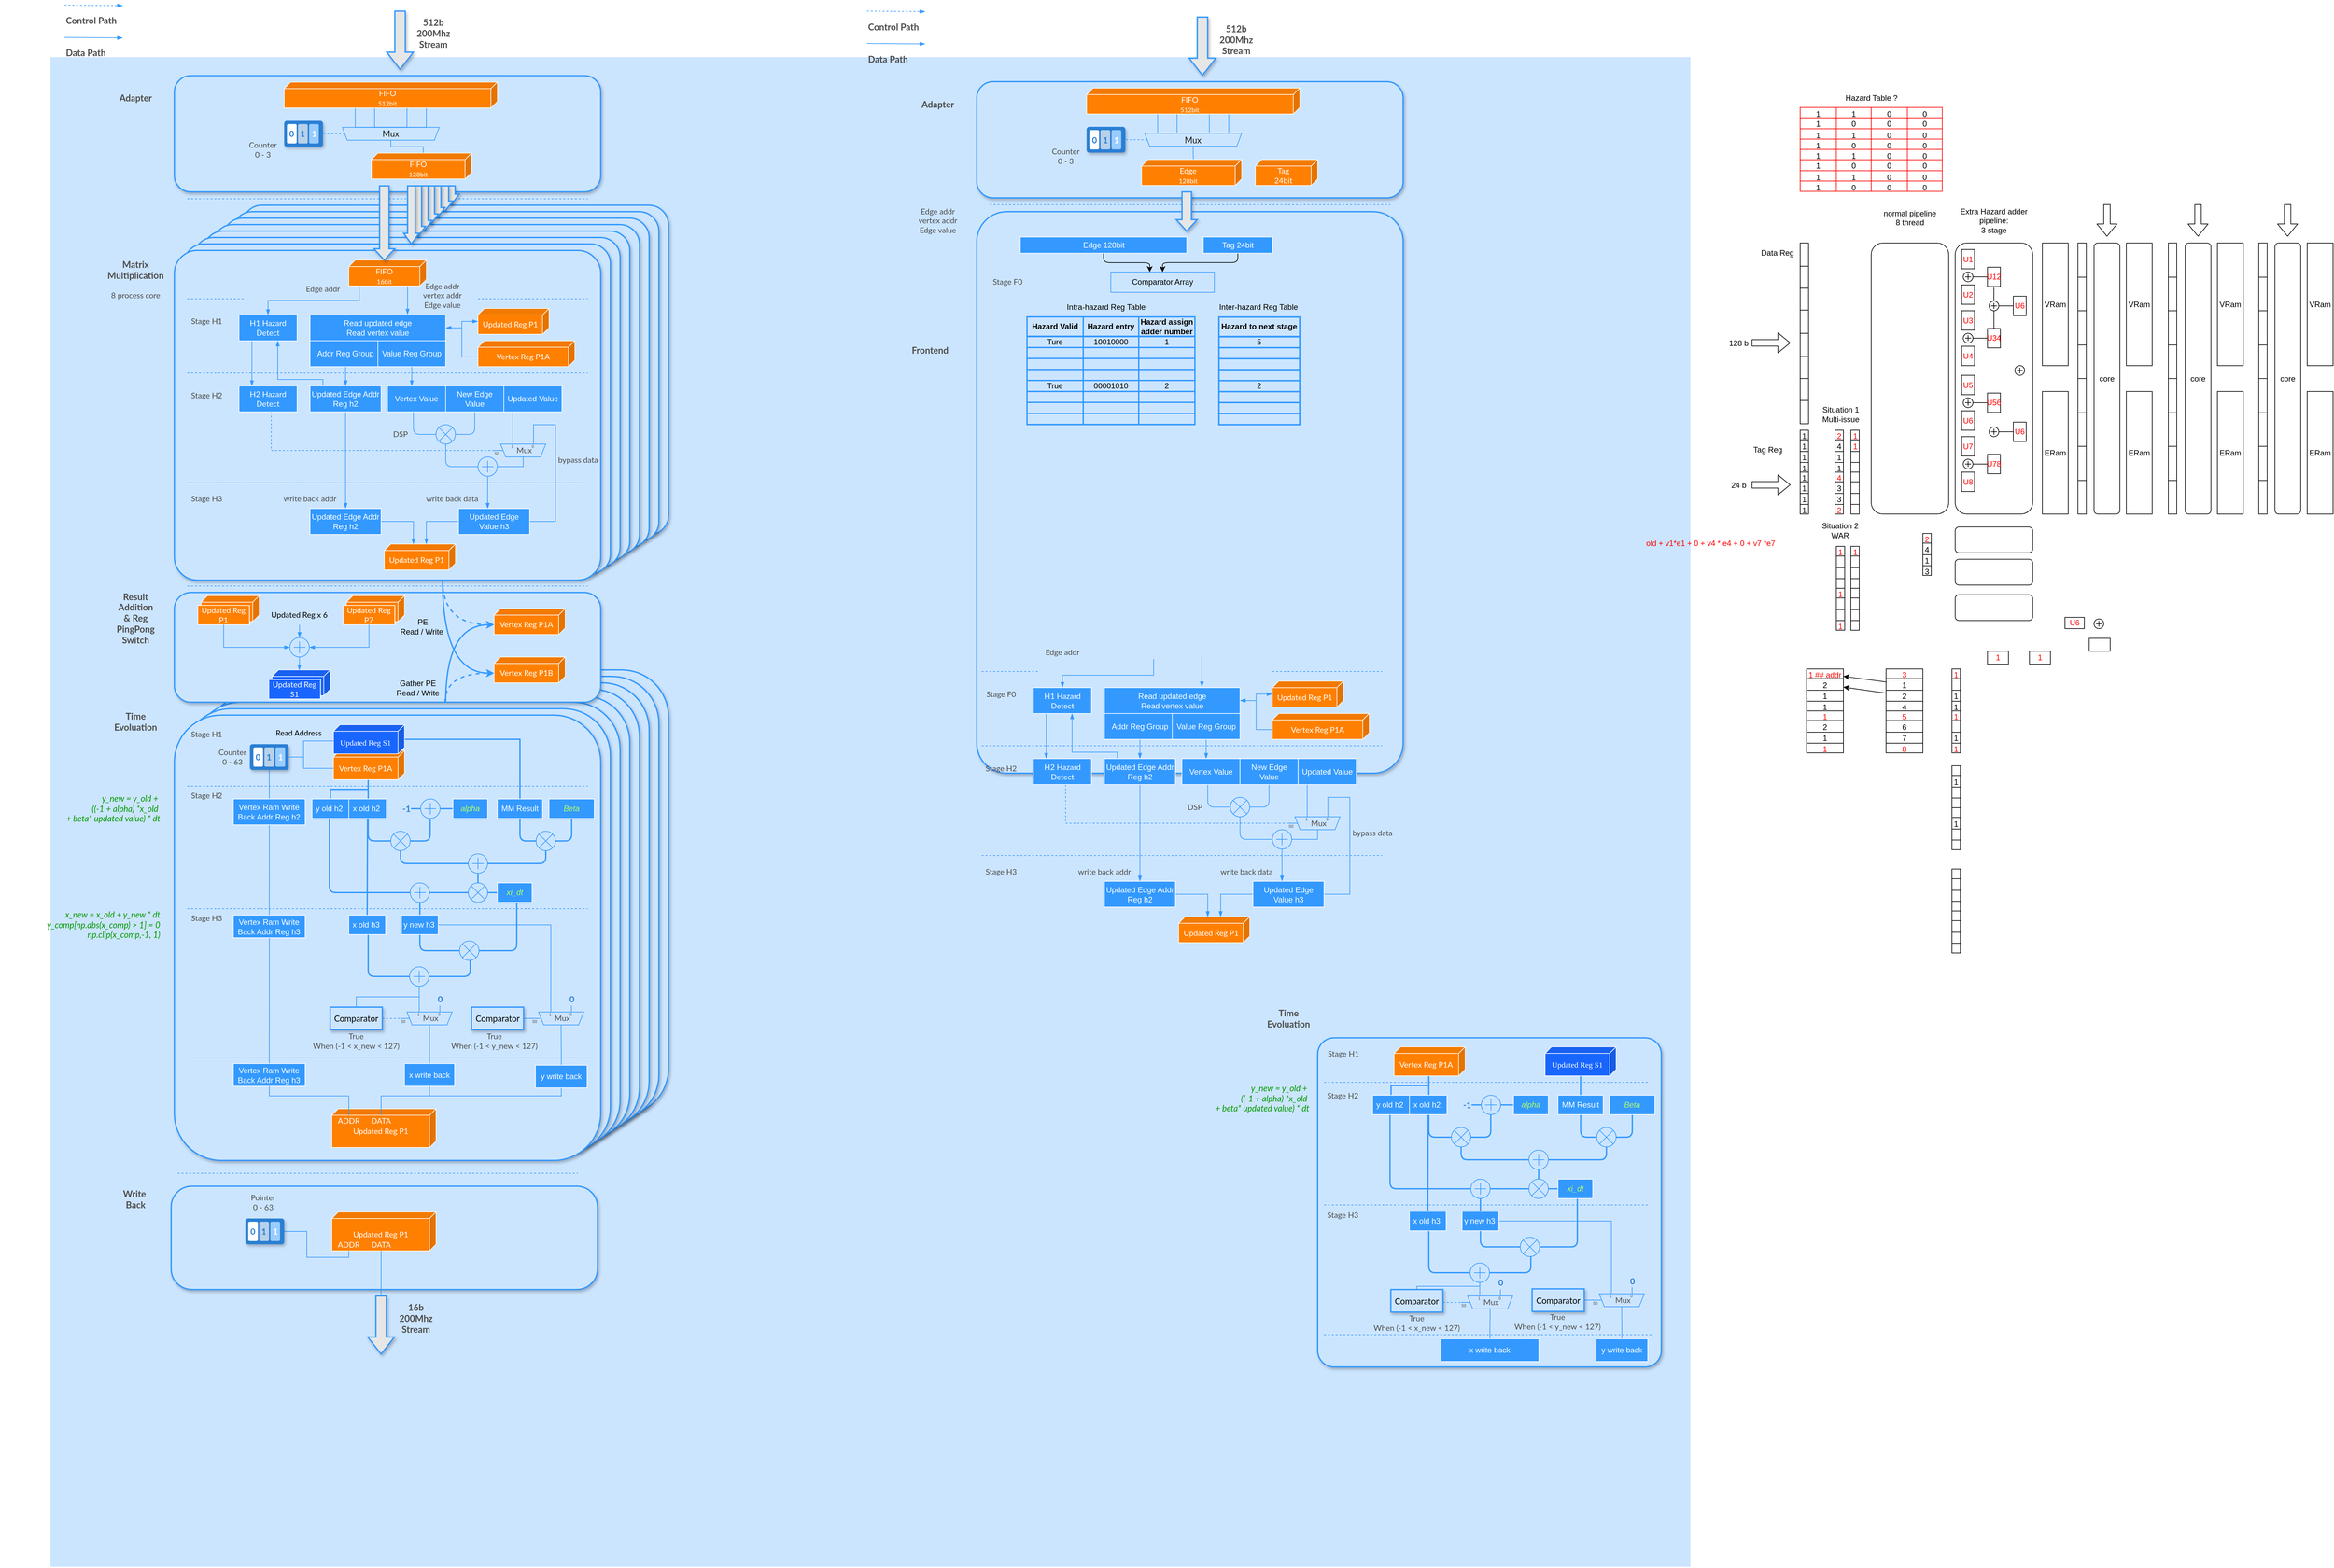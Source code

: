 <mxfile>
    <diagram id="Q709iS3c7fx8tOEJCsv3" name="Draft">
        <mxGraphModel dx="1845" dy="1836" grid="1" gridSize="10" guides="1" tooltips="1" connect="1" arrows="1" fold="1" page="1" pageScale="1" pageWidth="850" pageHeight="1100" math="0" shadow="0">
            <root>
                <mxCell id="0"/>
                <mxCell id="1" parent="0"/>
                <mxCell id="19" value="" style="rounded=0;whiteSpace=wrap;html=1;labelBackgroundColor=none;labelBorderColor=none;strokeColor=#FFFFFF;fontFamily=Lato;fontSource=https%3A%2F%2Ffonts.googleapis.com%2Fcss%3Ffamily%3DLato;fontColor=#FFFFFF;fillColor=#CCE5FF;movable=1;resizable=1;rotatable=1;deletable=1;editable=1;connectable=1;" parent="1" vertex="1">
                    <mxGeometry x="-152.32" y="-80.0" width="2540" height="2340" as="geometry"/>
                </mxCell>
                <mxCell id="288" value="&lt;div style=&quot;background-color:#222222;color:#f7f1ff&quot;&gt;&lt;pre style=&quot;font-size: 9.8pt;&quot;&gt;&lt;br&gt;&lt;/pre&gt;&lt;/div&gt;" style="rounded=1;whiteSpace=wrap;html=1;fillColor=#CCE5FF;arcSize=11;strokeColor=#3399FF;strokeWidth=2;shadow=1;glass=0;" parent="1" vertex="1">
                    <mxGeometry x="145" y="870" width="660" height="690" as="geometry"/>
                </mxCell>
                <mxCell id="287" value="&lt;div style=&quot;background-color:#222222;color:#f7f1ff&quot;&gt;&lt;pre style=&quot;font-size: 9.8pt;&quot;&gt;&lt;br&gt;&lt;/pre&gt;&lt;/div&gt;" style="rounded=1;whiteSpace=wrap;html=1;fillColor=#CCE5FF;arcSize=11;strokeColor=#3399FF;strokeWidth=2;shadow=1;glass=0;" parent="1" vertex="1">
                    <mxGeometry x="130" y="880" width="660" height="690" as="geometry"/>
                </mxCell>
                <mxCell id="286" value="&lt;div style=&quot;background-color:#222222;color:#f7f1ff&quot;&gt;&lt;pre style=&quot;font-size: 9.8pt;&quot;&gt;&lt;br&gt;&lt;/pre&gt;&lt;/div&gt;" style="rounded=1;whiteSpace=wrap;html=1;fillColor=#CCE5FF;arcSize=11;strokeColor=#3399FF;strokeWidth=2;shadow=1;glass=0;" parent="1" vertex="1">
                    <mxGeometry x="115" y="890" width="660" height="690" as="geometry"/>
                </mxCell>
                <mxCell id="285" value="&lt;div style=&quot;background-color:#222222;color:#f7f1ff&quot;&gt;&lt;pre style=&quot;font-size: 9.8pt;&quot;&gt;&lt;br&gt;&lt;/pre&gt;&lt;/div&gt;" style="rounded=1;whiteSpace=wrap;html=1;fillColor=#CCE5FF;arcSize=11;strokeColor=#3399FF;strokeWidth=2;shadow=1;glass=0;" parent="1" vertex="1">
                    <mxGeometry x="100" y="900" width="660" height="690" as="geometry"/>
                </mxCell>
                <mxCell id="282" value="&lt;div style=&quot;background-color:#222222;color:#f7f1ff&quot;&gt;&lt;pre style=&quot;font-size: 9.8pt;&quot;&gt;&lt;br&gt;&lt;/pre&gt;&lt;/div&gt;" style="rounded=1;whiteSpace=wrap;html=1;fillColor=#CCE5FF;arcSize=11;strokeColor=#3399FF;strokeWidth=2;shadow=1;glass=0;" parent="1" vertex="1">
                    <mxGeometry x="85" y="910" width="660" height="690" as="geometry"/>
                </mxCell>
                <mxCell id="281" value="&lt;div style=&quot;background-color:#222222;color:#f7f1ff&quot;&gt;&lt;pre style=&quot;font-size: 9.8pt;&quot;&gt;&lt;br&gt;&lt;/pre&gt;&lt;/div&gt;" style="rounded=1;whiteSpace=wrap;html=1;fillColor=#CCE5FF;arcSize=11;strokeColor=#3399FF;strokeWidth=2;shadow=1;glass=0;" parent="1" vertex="1">
                    <mxGeometry x="70" y="920" width="660" height="690" as="geometry"/>
                </mxCell>
                <mxCell id="280" value="&lt;div style=&quot;background-color:#222222;color:#f7f1ff&quot;&gt;&lt;pre style=&quot;font-size: 9.8pt;&quot;&gt;&lt;br&gt;&lt;/pre&gt;&lt;/div&gt;" style="rounded=1;whiteSpace=wrap;html=1;fillColor=#CCE5FF;arcSize=11;strokeColor=#3399FF;strokeWidth=2;shadow=1;glass=0;" parent="1" vertex="1">
                    <mxGeometry x="55" y="930" width="660" height="690" as="geometry"/>
                </mxCell>
                <mxCell id="278" value="" style="endArrow=none;html=1;rounded=0;dashed=1;strokeColor=#3399FF;fontFamily=Lato;fontSource=https%3A%2F%2Ffonts.googleapis.com%2Fcss%3Ffamily%3DLato;fontColor=#4D4D4D;" parent="1" edge="1">
                    <mxGeometry width="50" height="50" relative="1" as="geometry">
                        <mxPoint x="60" y="140" as="sourcePoint"/>
                        <mxPoint x="680" y="140" as="targetPoint"/>
                    </mxGeometry>
                </mxCell>
                <mxCell id="271" value="" style="rounded=1;whiteSpace=wrap;html=1;fillColor=#CCE5FF;arcSize=6;strokeColor=#3399FF;strokeWidth=2;shadow=1;glass=0;direction=east;flipH=0;flipV=1;" parent="1" vertex="1">
                    <mxGeometry x="145" y="150" width="660" height="510.83" as="geometry"/>
                </mxCell>
                <mxCell id="267" value="" style="rounded=1;whiteSpace=wrap;html=1;fillColor=#CCE5FF;arcSize=6;strokeColor=#3399FF;strokeWidth=2;shadow=1;glass=0;direction=east;flipH=0;flipV=1;" parent="1" vertex="1">
                    <mxGeometry x="130" y="160" width="660" height="510.83" as="geometry"/>
                </mxCell>
                <mxCell id="268" value="" style="rounded=1;whiteSpace=wrap;html=1;fillColor=#CCE5FF;arcSize=6;strokeColor=#3399FF;strokeWidth=2;shadow=1;glass=0;direction=east;flipH=0;flipV=1;" parent="1" vertex="1">
                    <mxGeometry x="115" y="170" width="660" height="510.83" as="geometry"/>
                </mxCell>
                <mxCell id="269" value="" style="rounded=1;whiteSpace=wrap;html=1;fillColor=#CCE5FF;arcSize=6;strokeColor=#3399FF;strokeWidth=2;shadow=1;glass=0;direction=east;flipH=0;flipV=1;" parent="1" vertex="1">
                    <mxGeometry x="100" y="180" width="660" height="510.83" as="geometry"/>
                </mxCell>
                <mxCell id="270" value="" style="rounded=1;whiteSpace=wrap;html=1;fillColor=#CCE5FF;arcSize=6;strokeColor=#3399FF;strokeWidth=2;shadow=1;glass=0;direction=east;flipH=0;flipV=1;" parent="1" vertex="1">
                    <mxGeometry x="85" y="190" width="660" height="510.83" as="geometry"/>
                </mxCell>
                <mxCell id="266" value="" style="rounded=1;whiteSpace=wrap;html=1;fillColor=#CCE5FF;arcSize=6;strokeColor=#3399FF;strokeWidth=2;shadow=1;glass=0;" parent="1" vertex="1">
                    <mxGeometry x="70" y="200" width="660" height="510.83" as="geometry"/>
                </mxCell>
                <mxCell id="113" value="" style="rounded=1;whiteSpace=wrap;html=1;fillColor=#CCE5FF;arcSize=6;strokeColor=#3399FF;strokeWidth=2;shadow=1;glass=0;" parent="1" vertex="1">
                    <mxGeometry x="55" y="210" width="660" height="510.83" as="geometry"/>
                </mxCell>
                <mxCell id="109" value="" style="rounded=1;whiteSpace=wrap;html=1;fillColor=#CCE5FF;arcSize=7;strokeColor=#3399FF;strokeWidth=2;shadow=1;glass=0;" parent="1" vertex="1">
                    <mxGeometry x="40" y="220" width="660" height="510.83" as="geometry"/>
                </mxCell>
                <mxCell id="14" style="edgeStyle=none;html=1;entryX=0.719;entryY=-0.023;entryDx=0;entryDy=0;fontFamily=Calibri;fontColor=#FFFFFF;rounded=0;strokeColor=#3399FF;entryPerimeter=0;endArrow=blockThin;endFill=1;" parent="1" target="17" edge="1">
                    <mxGeometry relative="1" as="geometry">
                        <mxPoint x="400" y="290" as="targetPoint"/>
                        <mxPoint x="401" y="270" as="sourcePoint"/>
                    </mxGeometry>
                </mxCell>
                <mxCell id="13" value="&lt;font data-font-src=&quot;https://fonts.googleapis.com/css?family=Lato&quot; face=&quot;Lato&quot;&gt;FIFO&lt;br&gt;&lt;font style=&quot;font-size: 10px;&quot;&gt;16bit&lt;/font&gt;&lt;/font&gt;" style="shape=cube;whiteSpace=wrap;html=1;boundedLbl=1;backgroundOutline=1;darkOpacity=0.05;darkOpacity2=0.1;labelBackgroundColor=none;labelBorderColor=none;strokeColor=#FFFFFF;fontFamily=Calibri;fontColor=#FFFFFF;fillColor=#FF8000;direction=east;size=10;flipV=0;flipH=1;" parent="1" vertex="1">
                    <mxGeometry x="310" y="235" width="120" height="40" as="geometry"/>
                </mxCell>
                <mxCell id="56" style="edgeStyle=orthogonalEdgeStyle;rounded=0;html=1;strokeColor=#3399FF;fontFamily=Lato;fontSource=https%3A%2F%2Ffonts.googleapis.com%2Fcss%3Ffamily%3DLato;fontColor=#4D4D4D;startArrow=none;startFill=0;endArrow=blockThin;endFill=1;" parent="1" source="15" target="55" edge="1">
                    <mxGeometry relative="1" as="geometry">
                        <Array as="points">
                            <mxPoint x="160" y="410"/>
                            <mxPoint x="160" y="410"/>
                        </Array>
                    </mxGeometry>
                </mxCell>
                <mxCell id="15" value="&lt;font data-font-src=&quot;https://fonts.googleapis.com/css?family=Lato&quot; face=&quot;Lato&quot;&gt;H1 Hazard Detect&lt;/font&gt;" style="rounded=0;whiteSpace=wrap;html=1;labelBackgroundColor=none;labelBorderColor=none;strokeColor=#FFFFFF;fontFamily=Calibri;fontColor=#FFFFFF;fillColor=#3399FF;" parent="1" vertex="1">
                    <mxGeometry x="140" y="320" width="90" height="40" as="geometry"/>
                </mxCell>
                <mxCell id="16" value="&lt;font data-font-src=&quot;https://fonts.googleapis.com/css?family=Lato&quot; face=&quot;Lato&quot;&gt;Updated Reg P1&lt;/font&gt;" style="shape=cube;whiteSpace=wrap;html=1;boundedLbl=1;backgroundOutline=1;darkOpacity=0.05;darkOpacity2=0.1;labelBackgroundColor=none;labelBorderColor=none;strokeColor=#FFFFFF;fontFamily=Calibri;fontColor=#FFFFFF;fillColor=#FF8000;direction=east;size=10;flipV=0;flipH=1;" parent="1" vertex="1">
                    <mxGeometry x="510" y="310" width="110" height="40" as="geometry"/>
                </mxCell>
                <mxCell id="26" style="edgeStyle=orthogonalEdgeStyle;rounded=0;html=1;entryX=1;entryY=0.5;entryDx=0;entryDy=0;entryPerimeter=0;strokeColor=#3399FF;fontFamily=Lato;fontSource=https%3A%2F%2Ffonts.googleapis.com%2Fcss%3Ffamily%3DLato;fontColor=#000000;endArrow=blockThin;endFill=1;startArrow=blockThin;startFill=1;" parent="1" source="17" target="16" edge="1">
                    <mxGeometry relative="1" as="geometry"/>
                </mxCell>
                <mxCell id="27" style="edgeStyle=orthogonalEdgeStyle;rounded=0;html=1;entryX=0;entryY=0;entryDx=110;entryDy=25;entryPerimeter=0;strokeColor=#3399FF;fontFamily=Lato;fontSource=https%3A%2F%2Ffonts.googleapis.com%2Fcss%3Ffamily%3DLato;fontColor=#000000;startArrow=blockThin;startFill=1;endArrow=blockThin;endFill=1;" parent="1" source="17" target="20" edge="1">
                    <mxGeometry relative="1" as="geometry"/>
                </mxCell>
                <mxCell id="17" value="&lt;span style=&quot;font-family: Helvetica;&quot;&gt;Read updated edge&lt;/span&gt;&lt;br style=&quot;border-color: var(--border-color); font-family: Helvetica;&quot;&gt;&lt;span style=&quot;font-family: Helvetica;&quot;&gt;Read vertex value&lt;/span&gt;" style="rounded=0;whiteSpace=wrap;html=1;labelBackgroundColor=none;labelBorderColor=none;strokeColor=#FFFFFF;fontFamily=Lato;fontSource=https%3A%2F%2Ffonts.googleapis.com%2Fcss%3Ffamily%3DLato;fontColor=#FFFFFF;fillColor=#3399FF;" parent="1" vertex="1">
                    <mxGeometry x="250" y="320" width="210" height="40" as="geometry"/>
                </mxCell>
                <mxCell id="20" value="&lt;font data-font-src=&quot;https://fonts.googleapis.com/css?family=Lato&quot; face=&quot;Lato&quot;&gt;Vertex Reg P1A&lt;/font&gt;" style="shape=cube;whiteSpace=wrap;html=1;boundedLbl=1;backgroundOutline=1;darkOpacity=0.05;darkOpacity2=0.1;labelBackgroundColor=none;labelBorderColor=none;strokeColor=#FFFFFF;fontFamily=Calibri;fontColor=#FFFFFF;fillColor=#FF8000;direction=east;size=10;flipV=0;flipH=1;" parent="1" vertex="1">
                    <mxGeometry x="510" y="360" width="150" height="40" as="geometry"/>
                </mxCell>
                <mxCell id="22" value="&lt;font color=&quot;#4d4d4d&quot;&gt;Edge addr&lt;/font&gt;" style="text;html=1;strokeColor=none;fillColor=none;align=center;verticalAlign=middle;whiteSpace=wrap;rounded=0;labelBackgroundColor=none;labelBorderColor=none;fontFamily=Lato;fontSource=https%3A%2F%2Ffonts.googleapis.com%2Fcss%3Ffamily%3DLato;fontColor=#FFFFFF;" parent="1" vertex="1">
                    <mxGeometry x="240" y="265" width="60" height="30" as="geometry"/>
                </mxCell>
                <mxCell id="24" value="" style="endArrow=blockThin;html=1;rounded=0;strokeColor=#3399FF;fontFamily=Lato;fontSource=https%3A%2F%2Ffonts.googleapis.com%2Fcss%3Ffamily%3DLato;fontColor=#000000;entryX=0.5;entryY=0;entryDx=0;entryDy=0;exitX=0.865;exitY=1.018;exitDx=0;exitDy=0;exitPerimeter=0;edgeStyle=orthogonalEdgeStyle;endFill=1;" parent="1" source="13" target="15" edge="1">
                    <mxGeometry width="50" height="50" relative="1" as="geometry">
                        <mxPoint x="380" y="280" as="sourcePoint"/>
                        <mxPoint x="390" y="300" as="targetPoint"/>
                    </mxGeometry>
                </mxCell>
                <mxCell id="25" value="&lt;font color=&quot;#4d4d4d&quot;&gt;Edge addr&lt;br&gt;vertex addr&lt;br&gt;Edge value&lt;/font&gt;" style="text;html=1;strokeColor=none;fillColor=none;align=center;verticalAlign=middle;whiteSpace=wrap;rounded=0;labelBackgroundColor=none;labelBorderColor=none;fontFamily=Lato;fontSource=https%3A%2F%2Ffonts.googleapis.com%2Fcss%3Ffamily%3DLato;fontColor=#FFFFFF;" parent="1" vertex="1">
                    <mxGeometry x="410" y="265" width="90" height="50" as="geometry"/>
                </mxCell>
                <mxCell id="28" value="&lt;font color=&quot;#4d4d4d&quot;&gt;Stage H1&lt;/font&gt;" style="text;html=1;strokeColor=none;fillColor=none;align=center;verticalAlign=middle;whiteSpace=wrap;rounded=0;labelBackgroundColor=none;labelBorderColor=none;fontFamily=Lato;fontSource=https%3A%2F%2Ffonts.googleapis.com%2Fcss%3Ffamily%3DLato;fontColor=#FFFFFF;" parent="1" vertex="1">
                    <mxGeometry x="60" y="315" width="60" height="30" as="geometry"/>
                </mxCell>
                <mxCell id="30" value="" style="endArrow=none;html=1;rounded=0;dashed=1;strokeColor=#3399FF;fontFamily=Lato;fontSource=https%3A%2F%2Ffonts.googleapis.com%2Fcss%3Ffamily%3DLato;fontColor=#4D4D4D;" parent="1" edge="1">
                    <mxGeometry width="50" height="50" relative="1" as="geometry">
                        <mxPoint x="510" y="295" as="sourcePoint"/>
                        <mxPoint x="680" y="295" as="targetPoint"/>
                    </mxGeometry>
                </mxCell>
                <mxCell id="31" value="" style="endArrow=none;html=1;rounded=0;dashed=1;strokeColor=#3399FF;fontFamily=Lato;fontSource=https%3A%2F%2Ffonts.googleapis.com%2Fcss%3Ffamily%3DLato;fontColor=#4D4D4D;" parent="1" edge="1">
                    <mxGeometry width="50" height="50" relative="1" as="geometry">
                        <mxPoint x="60" y="295" as="sourcePoint"/>
                        <mxPoint x="150" y="295" as="targetPoint"/>
                    </mxGeometry>
                </mxCell>
                <mxCell id="32" value="" style="endArrow=none;html=1;rounded=0;dashed=1;strokeColor=#3399FF;fontFamily=Lato;fontSource=https%3A%2F%2Ffonts.googleapis.com%2Fcss%3Ffamily%3DLato;fontColor=#4D4D4D;" parent="1" edge="1">
                    <mxGeometry width="50" height="50" relative="1" as="geometry">
                        <mxPoint x="60" y="580" as="sourcePoint"/>
                        <mxPoint x="680" y="580" as="targetPoint"/>
                    </mxGeometry>
                </mxCell>
                <mxCell id="33" value="&lt;font color=&quot;#4d4d4d&quot;&gt;Stage H2&lt;/font&gt;" style="text;html=1;strokeColor=none;fillColor=none;align=center;verticalAlign=middle;whiteSpace=wrap;rounded=0;labelBackgroundColor=none;labelBorderColor=none;fontFamily=Lato;fontSource=https%3A%2F%2Ffonts.googleapis.com%2Fcss%3Ffamily%3DLato;fontColor=#FFFFFF;" parent="1" vertex="1">
                    <mxGeometry x="60" y="430" width="60" height="30" as="geometry"/>
                </mxCell>
                <mxCell id="37" value="" style="edgeStyle=orthogonalEdgeStyle;rounded=0;html=1;strokeColor=#3399FF;fontFamily=Lato;fontSource=https%3A%2F%2Ffonts.googleapis.com%2Fcss%3Ffamily%3DLato;fontColor=#4D4D4D;startArrow=none;startFill=0;endArrow=blockThin;endFill=1;" parent="1" source="35" target="15" edge="1">
                    <mxGeometry relative="1" as="geometry">
                        <Array as="points">
                            <mxPoint x="270" y="420"/>
                            <mxPoint x="200" y="420"/>
                        </Array>
                    </mxGeometry>
                </mxCell>
                <mxCell id="82" style="edgeStyle=orthogonalEdgeStyle;rounded=0;html=1;strokeColor=#3399FF;fontFamily=Lato;fontSource=https%3A%2F%2Ffonts.googleapis.com%2Fcss%3Ffamily%3DLato;fontColor=#4D4D4D;startArrow=none;startFill=0;endArrow=blockThin;endFill=1;" parent="1" source="35" target="81" edge="1">
                    <mxGeometry relative="1" as="geometry"/>
                </mxCell>
                <mxCell id="35" value="&lt;span style=&quot;font-family: Helvetica;&quot;&gt;Updated Edge Addr Reg h2&lt;/span&gt;" style="rounded=0;whiteSpace=wrap;html=1;labelBackgroundColor=none;labelBorderColor=none;strokeColor=#FFFFFF;fontFamily=Lato;fontSource=https%3A%2F%2Ffonts.googleapis.com%2Fcss%3Ffamily%3DLato;fontColor=#FFFFFF;fillColor=#3399FF;" parent="1" vertex="1">
                    <mxGeometry x="250" y="430" width="110" height="40" as="geometry"/>
                </mxCell>
                <mxCell id="40" style="edgeStyle=orthogonalEdgeStyle;rounded=0;html=1;entryX=0.5;entryY=0;entryDx=0;entryDy=0;strokeColor=#3399FF;fontFamily=Lato;fontSource=https%3A%2F%2Ffonts.googleapis.com%2Fcss%3Ffamily%3DLato;fontColor=#4D4D4D;startArrow=none;startFill=0;endArrow=blockThin;endFill=1;" parent="1" source="39" target="35" edge="1">
                    <mxGeometry relative="1" as="geometry"/>
                </mxCell>
                <mxCell id="39" value="&lt;font face=&quot;Helvetica&quot;&gt;Addr Reg Group&lt;/font&gt;" style="rounded=0;whiteSpace=wrap;html=1;labelBackgroundColor=none;labelBorderColor=none;strokeColor=#FFFFFF;fontFamily=Lato;fontSource=https%3A%2F%2Ffonts.googleapis.com%2Fcss%3Ffamily%3DLato;fontColor=#FFFFFF;fillColor=#3399FF;" parent="1" vertex="1">
                    <mxGeometry x="250" y="360" width="110" height="40" as="geometry"/>
                </mxCell>
                <mxCell id="74" style="edgeStyle=orthogonalEdgeStyle;rounded=0;html=1;strokeColor=#3399FF;fontFamily=Lato;fontSource=https%3A%2F%2Ffonts.googleapis.com%2Fcss%3Ffamily%3DLato;fontColor=#4D4D4D;startArrow=none;startFill=0;endArrow=blockThin;endFill=1;" parent="1" source="42" target="51" edge="1">
                    <mxGeometry relative="1" as="geometry">
                        <Array as="points">
                            <mxPoint x="408" y="400"/>
                            <mxPoint x="408" y="400"/>
                        </Array>
                    </mxGeometry>
                </mxCell>
                <mxCell id="42" value="&lt;font face=&quot;Helvetica&quot;&gt;Value Reg Group&lt;/font&gt;" style="rounded=0;whiteSpace=wrap;html=1;labelBackgroundColor=none;labelBorderColor=none;strokeColor=#FFFFFF;fontFamily=Lato;fontSource=https%3A%2F%2Ffonts.googleapis.com%2Fcss%3Ffamily%3DLato;fontColor=#FFFFFF;fillColor=#3399FF;" parent="1" vertex="1">
                    <mxGeometry x="355" y="360" width="105" height="40" as="geometry"/>
                </mxCell>
                <mxCell id="43" value="&amp;nbsp; &amp;nbsp; Mux" style="shadow=0;dashed=0;align=center;html=1;strokeWidth=1;shape=mxgraph.electrical.abstract.mux2;labelBackgroundColor=none;labelBorderColor=none;strokeColor=#3399FF;fontFamily=Lato;fontSource=https%3A%2F%2Ffonts.googleapis.com%2Fcss%3Ffamily%3DLato;fontColor=#4D4D4D;fillColor=#CCE5FF;direction=south;" parent="1" vertex="1">
                    <mxGeometry x="535" y="510" width="80" height="40" as="geometry"/>
                </mxCell>
                <mxCell id="67" style="edgeStyle=orthogonalEdgeStyle;rounded=1;html=1;entryX=0;entryY=0.5;entryDx=0;entryDy=0;entryPerimeter=0;strokeColor=#3399FF;fontFamily=Lato;fontSource=https%3A%2F%2Ffonts.googleapis.com%2Fcss%3Ffamily%3DLato;fontColor=#4D4D4D;startArrow=none;startFill=0;endArrow=none;endFill=0;" parent="1" source="49" target="66" edge="1">
                    <mxGeometry relative="1" as="geometry">
                        <Array as="points">
                            <mxPoint x="460" y="555"/>
                        </Array>
                    </mxGeometry>
                </mxCell>
                <mxCell id="49" value="" style="verticalLabelPosition=bottom;shadow=0;dashed=0;align=center;html=1;verticalAlign=top;shape=mxgraph.electrical.abstract.multiplier;labelBackgroundColor=none;labelBorderColor=none;strokeColor=#3399FF;fontFamily=Lato;fontSource=https%3A%2F%2Ffonts.googleapis.com%2Fcss%3Ffamily%3DLato;fontColor=#4D4D4D;fillColor=#CCE5FF;" parent="1" vertex="1">
                    <mxGeometry x="445" y="490" width="30" height="30" as="geometry"/>
                </mxCell>
                <mxCell id="59" style="edgeStyle=orthogonalEdgeStyle;rounded=0;html=1;entryX=0.25;entryY=1;entryDx=10;entryDy=0;entryPerimeter=0;strokeColor=#3399FF;fontFamily=Lato;fontSource=https%3A%2F%2Ffonts.googleapis.com%2Fcss%3Ffamily%3DLato;fontColor=#4D4D4D;startArrow=none;startFill=0;endArrow=none;endFill=0;dashed=1;" parent="1" source="55" target="43" edge="1">
                    <mxGeometry relative="1" as="geometry">
                        <Array as="points">
                            <mxPoint x="190" y="530"/>
                        </Array>
                    </mxGeometry>
                </mxCell>
                <mxCell id="55" value="&lt;font data-font-src=&quot;https://fonts.googleapis.com/css?family=Lato&quot; face=&quot;Lato&quot;&gt;H2 Hazard Detect&lt;/font&gt;" style="rounded=0;whiteSpace=wrap;html=1;labelBackgroundColor=none;labelBorderColor=none;strokeColor=#FFFFFF;fontFamily=Calibri;fontColor=#FFFFFF;fillColor=#3399FF;" parent="1" vertex="1">
                    <mxGeometry x="140" y="430" width="90" height="40" as="geometry"/>
                </mxCell>
                <mxCell id="64" style="edgeStyle=orthogonalEdgeStyle;rounded=1;html=1;entryX=0;entryY=0.5;entryDx=0;entryDy=0;entryPerimeter=0;strokeColor=#3399FF;fontFamily=Lato;fontSource=https%3A%2F%2Ffonts.googleapis.com%2Fcss%3Ffamily%3DLato;fontColor=#4D4D4D;startArrow=none;startFill=0;endArrow=none;endFill=0;" parent="1" source="51" target="49" edge="1">
                    <mxGeometry relative="1" as="geometry">
                        <Array as="points">
                            <mxPoint x="410" y="505"/>
                        </Array>
                    </mxGeometry>
                </mxCell>
                <mxCell id="51" value="&lt;font face=&quot;Helvetica&quot;&gt;Vertex Value&lt;/font&gt;" style="rounded=0;whiteSpace=wrap;html=1;labelBackgroundColor=none;labelBorderColor=none;strokeColor=#FFFFFF;fontFamily=Lato;fontSource=https%3A%2F%2Ffonts.googleapis.com%2Fcss%3Ffamily%3DLato;fontColor=#FFFFFF;fillColor=#3399FF;" parent="1" vertex="1">
                    <mxGeometry x="370" y="430" width="90" height="40" as="geometry"/>
                </mxCell>
                <mxCell id="69" style="edgeStyle=orthogonalEdgeStyle;rounded=1;html=1;entryX=1;entryY=0.5;entryDx=0;entryDy=0;entryPerimeter=0;strokeColor=#3399FF;fontFamily=Lato;fontSource=https%3A%2F%2Ffonts.googleapis.com%2Fcss%3Ffamily%3DLato;fontColor=#4D4D4D;startArrow=none;startFill=0;endArrow=none;endFill=0;" parent="1" source="52" target="49" edge="1">
                    <mxGeometry relative="1" as="geometry"/>
                </mxCell>
                <mxCell id="52" value="&lt;font face=&quot;Helvetica&quot;&gt;New Edge Value&lt;/font&gt;" style="rounded=0;whiteSpace=wrap;html=1;labelBackgroundColor=none;labelBorderColor=none;strokeColor=#FFFFFF;fontFamily=Lato;fontSource=https%3A%2F%2Ffonts.googleapis.com%2Fcss%3Ffamily%3DLato;fontColor=#FFFFFF;fillColor=#3399FF;" parent="1" vertex="1">
                    <mxGeometry x="460" y="430" width="90" height="40" as="geometry"/>
                </mxCell>
                <mxCell id="71" style="edgeStyle=orthogonalEdgeStyle;rounded=0;html=1;entryX=0;entryY=0.6;entryDx=0;entryDy=3;entryPerimeter=0;strokeColor=#3399FF;fontFamily=Lato;fontSource=https%3A%2F%2Ffonts.googleapis.com%2Fcss%3Ffamily%3DLato;fontColor=#4D4D4D;startArrow=none;startFill=0;endArrow=none;endFill=0;" parent="1" source="62" target="43" edge="1">
                    <mxGeometry relative="1" as="geometry">
                        <Array as="points">
                            <mxPoint x="564" y="480"/>
                            <mxPoint x="564" y="480"/>
                        </Array>
                    </mxGeometry>
                </mxCell>
                <mxCell id="62" value="&lt;font face=&quot;Helvetica&quot;&gt;Updated Value&lt;/font&gt;" style="rounded=0;whiteSpace=wrap;html=1;labelBackgroundColor=none;labelBorderColor=none;strokeColor=#FFFFFF;fontFamily=Lato;fontSource=https%3A%2F%2Ffonts.googleapis.com%2Fcss%3Ffamily%3DLato;fontColor=#FFFFFF;fillColor=#3399FF;" parent="1" vertex="1">
                    <mxGeometry x="550" y="430" width="90" height="40" as="geometry"/>
                </mxCell>
                <mxCell id="73" style="edgeStyle=orthogonalEdgeStyle;rounded=0;html=1;strokeColor=#3399FF;fontFamily=Lato;fontSource=https%3A%2F%2Ffonts.googleapis.com%2Fcss%3Ffamily%3DLato;fontColor=#4D4D4D;startArrow=none;startFill=0;endArrow=none;endFill=0;" parent="1" source="66" edge="1">
                    <mxGeometry relative="1" as="geometry">
                        <mxPoint x="580" y="550" as="targetPoint"/>
                        <Array as="points">
                            <mxPoint x="580" y="555"/>
                        </Array>
                    </mxGeometry>
                </mxCell>
                <mxCell id="90" style="edgeStyle=orthogonalEdgeStyle;rounded=0;html=1;entryX=0.409;entryY=0;entryDx=0;entryDy=0;entryPerimeter=0;strokeColor=#3399FF;fontFamily=Lato;fontSource=https%3A%2F%2Ffonts.googleapis.com%2Fcss%3Ffamily%3DLato;fontColor=#4D4D4D;startArrow=none;startFill=0;endArrow=blockThin;endFill=1;" parent="1" source="66" target="85" edge="1">
                    <mxGeometry relative="1" as="geometry"/>
                </mxCell>
                <mxCell id="66" value="" style="verticalLabelPosition=bottom;shadow=0;dashed=0;align=center;html=1;verticalAlign=top;shape=mxgraph.electrical.abstract.summation_point;labelBackgroundColor=none;labelBorderColor=none;strokeColor=#3399FF;fontFamily=Lato;fontSource=https%3A%2F%2Ffonts.googleapis.com%2Fcss%3Ffamily%3DLato;fontColor=#4D4D4D;fillColor=#CCE5FF;" parent="1" vertex="1">
                    <mxGeometry x="510" y="540" width="30" height="30" as="geometry"/>
                </mxCell>
                <mxCell id="75" value="" style="endArrow=none;html=1;rounded=0;dashed=1;strokeColor=#3399FF;fontFamily=Lato;fontSource=https%3A%2F%2Ffonts.googleapis.com%2Fcss%3Ffamily%3DLato;fontColor=#4D4D4D;" parent="1" edge="1">
                    <mxGeometry width="50" height="50" relative="1" as="geometry">
                        <mxPoint x="60" y="410" as="sourcePoint"/>
                        <mxPoint x="680" y="410" as="targetPoint"/>
                    </mxGeometry>
                </mxCell>
                <mxCell id="76" value="&lt;font data-font-src=&quot;https://fonts.googleapis.com/css?family=Lato&quot; face=&quot;Lato&quot;&gt;Updated Reg P1&lt;/font&gt;" style="shape=cube;whiteSpace=wrap;html=1;boundedLbl=1;backgroundOutline=1;darkOpacity=0.05;darkOpacity2=0.1;labelBackgroundColor=none;labelBorderColor=none;strokeColor=#FFFFFF;fontFamily=Calibri;fontColor=#FFFFFF;fillColor=#FF8000;direction=east;size=10;flipV=0;flipH=1;" parent="1" vertex="1">
                    <mxGeometry x="365" y="675" width="110" height="40" as="geometry"/>
                </mxCell>
                <mxCell id="78" value="&lt;font color=&quot;#4d4d4d&quot;&gt;Stage H3&lt;/font&gt;" style="text;html=1;strokeColor=none;fillColor=none;align=center;verticalAlign=middle;whiteSpace=wrap;rounded=0;labelBackgroundColor=none;labelBorderColor=none;fontFamily=Lato;fontSource=https%3A%2F%2Ffonts.googleapis.com%2Fcss%3Ffamily%3DLato;fontColor=#FFFFFF;" parent="1" vertex="1">
                    <mxGeometry x="60" y="590" width="60" height="30" as="geometry"/>
                </mxCell>
                <mxCell id="79" value="&lt;font color=&quot;#4d4d4d&quot;&gt;DSP&lt;/font&gt;" style="text;html=1;strokeColor=none;fillColor=none;align=center;verticalAlign=middle;whiteSpace=wrap;rounded=0;labelBackgroundColor=none;labelBorderColor=none;fontFamily=Lato;fontSource=https%3A%2F%2Ffonts.googleapis.com%2Fcss%3Ffamily%3DLato;fontColor=#FFFFFF;" parent="1" vertex="1">
                    <mxGeometry x="375" y="495" width="30" height="20" as="geometry"/>
                </mxCell>
                <mxCell id="80" value="&lt;font color=&quot;#4d4d4d&quot;&gt;write back data&lt;/font&gt;" style="text;html=1;strokeColor=none;fillColor=none;align=center;verticalAlign=middle;whiteSpace=wrap;rounded=0;labelBackgroundColor=none;labelBorderColor=none;fontFamily=Lato;fontSource=https%3A%2F%2Ffonts.googleapis.com%2Fcss%3Ffamily%3DLato;fontColor=#FFFFFF;" parent="1" vertex="1">
                    <mxGeometry x="420" y="590" width="100" height="30" as="geometry"/>
                </mxCell>
                <mxCell id="91" style="edgeStyle=orthogonalEdgeStyle;rounded=0;html=1;strokeColor=#3399FF;fontFamily=Lato;fontSource=https%3A%2F%2Ffonts.googleapis.com%2Fcss%3Ffamily%3DLato;fontColor=#4D4D4D;startArrow=none;startFill=0;endArrow=blockThin;endFill=1;" parent="1" source="81" target="76" edge="1">
                    <mxGeometry relative="1" as="geometry">
                        <Array as="points">
                            <mxPoint x="410" y="640"/>
                        </Array>
                    </mxGeometry>
                </mxCell>
                <mxCell id="81" value="&lt;span style=&quot;font-family: Helvetica;&quot;&gt;Updated Edge Addr Reg h2&lt;/span&gt;" style="rounded=0;whiteSpace=wrap;html=1;labelBackgroundColor=none;labelBorderColor=none;strokeColor=#FFFFFF;fontFamily=Lato;fontSource=https%3A%2F%2Ffonts.googleapis.com%2Fcss%3Ffamily%3DLato;fontColor=#FFFFFF;fillColor=#3399FF;" parent="1" vertex="1">
                    <mxGeometry x="250" y="620" width="110" height="40" as="geometry"/>
                </mxCell>
                <mxCell id="84" value="&lt;font color=&quot;#4d4d4d&quot;&gt;write back addr&lt;/font&gt;" style="text;html=1;strokeColor=none;fillColor=none;align=center;verticalAlign=middle;whiteSpace=wrap;rounded=0;labelBackgroundColor=none;labelBorderColor=none;fontFamily=Lato;fontSource=https%3A%2F%2Ffonts.googleapis.com%2Fcss%3Ffamily%3DLato;fontColor=#FFFFFF;" parent="1" vertex="1">
                    <mxGeometry x="200" y="590" width="100" height="30" as="geometry"/>
                </mxCell>
                <mxCell id="87" style="edgeStyle=orthogonalEdgeStyle;rounded=0;html=1;strokeColor=#3399FF;fontFamily=Lato;fontSource=https%3A%2F%2Ffonts.googleapis.com%2Fcss%3Ffamily%3DLato;fontColor=#4D4D4D;startArrow=none;startFill=0;endArrow=blockThin;endFill=1;" parent="1" source="85" target="76" edge="1">
                    <mxGeometry relative="1" as="geometry">
                        <Array as="points">
                            <mxPoint x="430" y="640"/>
                        </Array>
                    </mxGeometry>
                </mxCell>
                <mxCell id="88" style="edgeStyle=orthogonalEdgeStyle;rounded=0;html=1;entryX=0;entryY=0.2;entryDx=0;entryDy=3;entryPerimeter=0;strokeColor=#3399FF;fontFamily=Lato;fontSource=https%3A%2F%2Ffonts.googleapis.com%2Fcss%3Ffamily%3DLato;fontColor=#4D4D4D;startArrow=none;startFill=0;endArrow=none;endFill=0;" parent="1" source="85" target="43" edge="1">
                    <mxGeometry relative="1" as="geometry">
                        <Array as="points">
                            <mxPoint x="630" y="640"/>
                            <mxPoint x="630" y="490"/>
                            <mxPoint x="596" y="490"/>
                        </Array>
                    </mxGeometry>
                </mxCell>
                <mxCell id="85" value="&lt;span style=&quot;font-family: Helvetica;&quot;&gt;Updated Edge Value h3&lt;/span&gt;" style="rounded=0;whiteSpace=wrap;html=1;labelBackgroundColor=none;labelBorderColor=none;strokeColor=#FFFFFF;fontFamily=Lato;fontSource=https%3A%2F%2Ffonts.googleapis.com%2Fcss%3Ffamily%3DLato;fontColor=#FFFFFF;fillColor=#3399FF;" parent="1" vertex="1">
                    <mxGeometry x="480" y="620" width="110" height="40" as="geometry"/>
                </mxCell>
                <mxCell id="89" value="&lt;font color=&quot;#4d4d4d&quot;&gt;bypass data&lt;/font&gt;" style="text;html=1;strokeColor=none;fillColor=none;align=center;verticalAlign=middle;whiteSpace=wrap;rounded=0;labelBackgroundColor=none;labelBorderColor=none;fontFamily=Lato;fontSource=https%3A%2F%2Ffonts.googleapis.com%2Fcss%3Ffamily%3DLato;fontColor=#FFFFFF;" parent="1" vertex="1">
                    <mxGeometry x="615" y="530" width="100" height="30" as="geometry"/>
                </mxCell>
                <mxCell id="104" value="&lt;font style=&quot;font-size: 14px;&quot; color=&quot;#4d4d4d&quot;&gt;&lt;b&gt;Matrix&lt;br&gt;Multiplication&lt;/b&gt;&lt;/font&gt;" style="text;html=1;strokeColor=none;fillColor=none;align=center;verticalAlign=middle;whiteSpace=wrap;rounded=0;labelBackgroundColor=none;labelBorderColor=none;fontFamily=Lato;fontSource=https%3A%2F%2Ffonts.googleapis.com%2Fcss%3Ffamily%3DLato;fontColor=#FFFFFF;" parent="1" vertex="1">
                    <mxGeometry x="-50" y="235" width="60" height="30" as="geometry"/>
                </mxCell>
                <mxCell id="106" value="&lt;font style=&quot;font-size: 14px;&quot; color=&quot;#4d4d4d&quot;&gt;&lt;b&gt;Time&lt;br&gt;Evoluation&lt;/b&gt;&lt;br&gt;&lt;/font&gt;" style="text;html=1;strokeColor=none;fillColor=none;align=center;verticalAlign=middle;whiteSpace=wrap;rounded=0;labelBackgroundColor=none;labelBorderColor=none;fontFamily=Lato;fontSource=https%3A%2F%2Ffonts.googleapis.com%2Fcss%3Ffamily%3DLato;fontColor=#FFFFFF;" parent="1" vertex="1">
                    <mxGeometry x="-50" y="940" width="60" height="20" as="geometry"/>
                </mxCell>
                <mxCell id="107" value="" style="endArrow=none;html=1;rounded=0;dashed=1;strokeColor=#3399FF;fontFamily=Lato;fontSource=https%3A%2F%2Ffonts.googleapis.com%2Fcss%3Ffamily%3DLato;fontColor=#4D4D4D;" parent="1" edge="1">
                    <mxGeometry width="50" height="50" relative="1" as="geometry">
                        <mxPoint x="60" y="740" as="sourcePoint"/>
                        <mxPoint x="680" y="740" as="targetPoint"/>
                    </mxGeometry>
                </mxCell>
                <mxCell id="114" value="&lt;font color=&quot;#4d4d4d&quot;&gt;8 process core&lt;/font&gt;" style="text;html=1;strokeColor=none;fillColor=none;align=center;verticalAlign=middle;whiteSpace=wrap;rounded=0;labelBackgroundColor=none;labelBorderColor=none;fontFamily=Lato;fontSource=https%3A%2F%2Ffonts.googleapis.com%2Fcss%3Ffamily%3DLato;fontColor=#FFFFFF;" parent="1" vertex="1">
                    <mxGeometry x="-60" y="275" width="80" height="30" as="geometry"/>
                </mxCell>
                <mxCell id="119" value="&lt;div style=&quot;background-color:#222222;color:#f7f1ff&quot;&gt;&lt;pre style=&quot;font-size: 9.8pt;&quot;&gt;&lt;br&gt;&lt;/pre&gt;&lt;/div&gt;" style="rounded=1;whiteSpace=wrap;html=1;fillColor=#CCE5FF;arcSize=11;strokeColor=#3399FF;strokeWidth=2;shadow=1;glass=0;" parent="1" vertex="1">
                    <mxGeometry x="40" y="940" width="660" height="690" as="geometry"/>
                </mxCell>
                <mxCell id="124" value="&lt;font color=&quot;#4d4d4d&quot;&gt;&lt;span style=&quot;font-size: 14px;&quot;&gt;&lt;b&gt;Adapter&lt;/b&gt;&lt;/span&gt;&lt;/font&gt;" style="text;html=1;strokeColor=none;fillColor=none;align=center;verticalAlign=middle;whiteSpace=wrap;rounded=0;labelBackgroundColor=none;labelBorderColor=none;fontFamily=Lato;fontSource=https%3A%2F%2Ffonts.googleapis.com%2Fcss%3Ffamily%3DLato;fontColor=#FFFFFF;" parent="1" vertex="1">
                    <mxGeometry x="-50" y="-30.74" width="60" height="30" as="geometry"/>
                </mxCell>
                <mxCell id="125" value="" style="rounded=1;whiteSpace=wrap;html=1;fillColor=#CCE5FF;arcSize=14;strokeColor=#3399FF;strokeWidth=2;shadow=1;glass=0;" parent="1" vertex="1">
                    <mxGeometry x="40" y="-50.74" width="660" height="180" as="geometry"/>
                </mxCell>
                <mxCell id="252" style="edgeStyle=orthogonalEdgeStyle;rounded=0;html=1;entryX=0.5;entryY=0;entryDx=0;entryDy=0;strokeColor=#3399FF;endArrow=none;endFill=0;" parent="1" source="128" target="136" edge="1">
                    <mxGeometry relative="1" as="geometry">
                        <Array as="points">
                            <mxPoint x="320" y="29.26"/>
                        </Array>
                    </mxGeometry>
                </mxCell>
                <mxCell id="253" style="edgeStyle=orthogonalEdgeStyle;rounded=0;html=1;entryX=0.5;entryY=0;entryDx=0;entryDy=0;strokeColor=#3399FF;endArrow=none;endFill=0;" parent="1" source="128" target="136" edge="1">
                    <mxGeometry relative="1" as="geometry">
                        <Array as="points">
                            <mxPoint x="350" y="29.26"/>
                        </Array>
                    </mxGeometry>
                </mxCell>
                <mxCell id="255" style="edgeStyle=orthogonalEdgeStyle;rounded=0;html=1;entryX=0.5;entryY=0;entryDx=0;entryDy=0;strokeColor=#3399FF;endArrow=none;endFill=0;" parent="1" source="128" target="136" edge="1">
                    <mxGeometry relative="1" as="geometry">
                        <Array as="points">
                            <mxPoint x="400" y="29.26"/>
                        </Array>
                    </mxGeometry>
                </mxCell>
                <mxCell id="257" style="edgeStyle=orthogonalEdgeStyle;rounded=0;html=1;entryX=0.5;entryY=0;entryDx=0;entryDy=0;strokeColor=#3399FF;endArrow=none;endFill=0;" parent="1" source="128" target="136" edge="1">
                    <mxGeometry relative="1" as="geometry">
                        <Array as="points">
                            <mxPoint x="430" y="29.26"/>
                        </Array>
                    </mxGeometry>
                </mxCell>
                <mxCell id="128" value="&lt;font data-font-src=&quot;https://fonts.googleapis.com/css?family=Lato&quot; face=&quot;Lato&quot;&gt;FIFO &lt;br&gt;&lt;font style=&quot;font-size: 10px;&quot;&gt;512bit&lt;/font&gt;&lt;/font&gt;" style="shape=cube;whiteSpace=wrap;html=1;boundedLbl=1;backgroundOutline=1;darkOpacity=0.05;darkOpacity2=0.1;labelBackgroundColor=none;labelBorderColor=none;strokeColor=#FFFFFF;fontFamily=Calibri;fontColor=#FFFFFF;fillColor=#FF8000;direction=east;size=10;flipV=0;flipH=1;" parent="1" vertex="1">
                    <mxGeometry x="210" y="-40.74" width="330" height="40" as="geometry"/>
                </mxCell>
                <mxCell id="132" value="" style="html=1;shadow=1;align=center;verticalAlign=middle;shape=mxgraph.arrows2.arrow;dy=0.55;dx=17.68;direction=south;notch=0;glass=0;strokeColor=#3399FF;strokeWidth=2;fontSize=10;fontColor=#1A1A1A;fillColor=#E6E6E6;" parent="1" vertex="1">
                    <mxGeometry x="348.75" y="120" width="32.5" height="115" as="geometry"/>
                </mxCell>
                <mxCell id="133" value="&lt;font color=&quot;#4d4d4d&quot;&gt;&lt;span style=&quot;font-size: 14px;&quot;&gt;&lt;b&gt;512b&lt;br&gt;200Mhz&lt;br&gt;Stream&lt;br&gt;&lt;/b&gt;&lt;/span&gt;&lt;/font&gt;" style="text;html=1;strokeColor=none;fillColor=none;align=center;verticalAlign=middle;whiteSpace=wrap;rounded=0;labelBackgroundColor=none;labelBorderColor=none;fontFamily=Lato;fontSource=https%3A%2F%2Ffonts.googleapis.com%2Fcss%3Ffamily%3DLato;fontColor=#FFFFFF;" parent="1" vertex="1">
                    <mxGeometry x="411.25" y="-140.74" width="60" height="50" as="geometry"/>
                </mxCell>
                <mxCell id="258" style="edgeStyle=orthogonalEdgeStyle;rounded=0;html=1;entryX=0.482;entryY=0;entryDx=0;entryDy=0;entryPerimeter=0;strokeColor=#3399FF;endArrow=none;endFill=0;" parent="1" source="136" target="250" edge="1">
                    <mxGeometry relative="1" as="geometry"/>
                </mxCell>
                <mxCell id="136" value="&lt;font data-font-src=&quot;https://fonts.googleapis.com/css?family=Lato&quot; face=&quot;Lato&quot; style=&quot;font-size: 13px;&quot;&gt;Mux&lt;/font&gt;" style="shape=trapezoid;perimeter=trapezoidPerimeter;html=1;fixedSize=1;shadow=0;glass=0;strokeColor=#3399FF;strokeWidth=1;fontSize=10;fontColor=#1A1A1A;fillColor=none;rotation=0;size=7.5;verticalAlign=middle;whiteSpace=wrap;flipV=1;" parent="1" vertex="1">
                    <mxGeometry x="300" y="29.26" width="150" height="20" as="geometry"/>
                </mxCell>
                <mxCell id="149" value="" style="group" parent="1" vertex="1" connectable="0">
                    <mxGeometry x="210" y="19.26" width="60" height="40" as="geometry"/>
                </mxCell>
                <mxCell id="145" value="" style="rounded=1;whiteSpace=wrap;html=1;shadow=1;glass=0;strokeColor=none;strokeWidth=1;fontFamily=Lato;fontSource=https%3A%2F%2Ffonts.googleapis.com%2Fcss%3Ffamily%3DLato;fontSize=13;fontColor=#1A1A1A;fillColor=#2A7FD4;arcSize=10;" parent="149" vertex="1">
                    <mxGeometry width="60" height="40" as="geometry"/>
                </mxCell>
                <mxCell id="146" value="&lt;b&gt;&lt;font color=&quot;#2a7fd4&quot;&gt;0&lt;/font&gt;&lt;/b&gt;" style="rounded=1;whiteSpace=wrap;html=1;shadow=0;glass=0;strokeColor=none;strokeWidth=1;fontFamily=Lato;fontSource=https%3A%2F%2Ffonts.googleapis.com%2Fcss%3Ffamily%3DLato;fontSize=13;fontColor=#1A1A1A;fillColor=#FFFFFF;" parent="149" vertex="1">
                    <mxGeometry x="4.286" y="5" width="15" height="30" as="geometry"/>
                </mxCell>
                <mxCell id="147" value="&lt;b&gt;&lt;font color=&quot;#2a7fd4&quot;&gt;1&lt;/font&gt;&lt;/b&gt;" style="rounded=1;whiteSpace=wrap;html=1;shadow=0;glass=0;strokeColor=none;strokeWidth=1;fontFamily=Lato;fontSource=https%3A%2F%2Ffonts.googleapis.com%2Fcss%3Ffamily%3DLato;fontSize=13;fontColor=#1A1A1A;fillColor=#B8D1EA;" parent="149" vertex="1">
                    <mxGeometry x="21.429" y="5" width="15" height="30" as="geometry"/>
                </mxCell>
                <mxCell id="148" value="&lt;b&gt;&lt;font color=&quot;#ffffff&quot;&gt;1&lt;/font&gt;&lt;/b&gt;" style="rounded=1;whiteSpace=wrap;html=1;shadow=0;glass=0;strokeColor=none;strokeWidth=1;fontFamily=Lato;fontSource=https%3A%2F%2Ffonts.googleapis.com%2Fcss%3Ffamily%3DLato;fontSize=13;fontColor=#1A1A1A;fillColor=#99CCFF;" parent="149" vertex="1">
                    <mxGeometry x="38.571" y="5" width="15" height="30" as="geometry"/>
                </mxCell>
                <mxCell id="150" value="&lt;font color=&quot;#4d4d4d&quot;&gt;Counter&lt;br&gt;0 - 3&lt;br&gt;&lt;/font&gt;" style="text;html=1;strokeColor=none;fillColor=none;align=center;verticalAlign=middle;whiteSpace=wrap;rounded=0;labelBackgroundColor=none;labelBorderColor=none;fontFamily=Lato;fontSource=https%3A%2F%2Ffonts.googleapis.com%2Fcss%3Ffamily%3DLato;fontColor=#FFFFFF;" parent="1" vertex="1">
                    <mxGeometry x="147.32" y="49.26" width="60" height="30" as="geometry"/>
                </mxCell>
                <mxCell id="152" value="" style="edgeStyle=orthogonalEdgeStyle;rounded=0;html=1;strokeColor=#3399FF;fontFamily=Lato;fontSource=https%3A%2F%2Ffonts.googleapis.com%2Fcss%3Ffamily%3DLato;fontColor=#4D4D4D;startArrow=none;startFill=0;endArrow=none;endFill=0;exitX=0;exitY=0.5;exitDx=0;exitDy=0;entryX=1;entryY=0.25;entryDx=0;entryDy=0;dashed=1;" parent="1" source="136" target="145" edge="1">
                    <mxGeometry relative="1" as="geometry">
                        <Array as="points">
                            <mxPoint x="270" y="39.26"/>
                        </Array>
                        <mxPoint x="317.5" y="129.26" as="sourcePoint"/>
                        <mxPoint x="270" y="79.26" as="targetPoint"/>
                    </mxGeometry>
                </mxCell>
                <mxCell id="204" style="edgeStyle=orthogonalEdgeStyle;rounded=0;html=1;entryX=0.5;entryY=0;entryDx=0;entryDy=0;strokeColor=#3399FF;strokeWidth=2;fontFamily=Lato;fontSource=https%3A%2F%2Ffonts.googleapis.com%2Fcss%3Ffamily%3DLato;fontSize=13;fontColor=#B3FF66;startArrow=none;startFill=0;endArrow=none;endFill=0;" parent="1" source="159" target="184" edge="1">
                    <mxGeometry relative="1" as="geometry">
                        <Array as="points">
                            <mxPoint x="340" y="1055"/>
                            <mxPoint x="282" y="1055"/>
                        </Array>
                    </mxGeometry>
                </mxCell>
                <mxCell id="205" style="edgeStyle=orthogonalEdgeStyle;rounded=0;html=1;strokeColor=#3399FF;strokeWidth=2;fontFamily=Lato;fontSource=https%3A%2F%2Ffonts.googleapis.com%2Fcss%3Ffamily%3DLato;fontSize=13;fontColor=#B3FF66;startArrow=none;startFill=0;endArrow=none;endFill=0;" parent="1" source="159" target="177" edge="1">
                    <mxGeometry relative="1" as="geometry">
                        <Array as="points">
                            <mxPoint x="340" y="1060"/>
                            <mxPoint x="340" y="1060"/>
                        </Array>
                    </mxGeometry>
                </mxCell>
                <mxCell id="159" value="&lt;font data-font-src=&quot;https://fonts.googleapis.com/css?family=Lato&quot; face=&quot;Lato&quot;&gt;Vertex Reg P1A&lt;/font&gt;" style="shape=cube;whiteSpace=wrap;html=1;boundedLbl=1;backgroundOutline=1;darkOpacity=0.05;darkOpacity2=0.1;labelBackgroundColor=none;labelBorderColor=none;strokeColor=#FFFFFF;fontFamily=Calibri;fontColor=#FFFFFF;fillColor=#FF8000;direction=east;size=10;flipV=0;flipH=1;" parent="1" vertex="1">
                    <mxGeometry x="286.25" y="995" width="110" height="45" as="geometry"/>
                </mxCell>
                <mxCell id="206" style="edgeStyle=orthogonalEdgeStyle;rounded=0;html=1;strokeColor=#3399FF;strokeWidth=2;fontFamily=Lato;fontSource=https%3A%2F%2Ffonts.googleapis.com%2Fcss%3Ffamily%3DLato;fontSize=13;fontColor=#B3FF66;startArrow=none;startFill=0;endArrow=none;endFill=0;" parent="1" source="157" target="198" edge="1">
                    <mxGeometry relative="1" as="geometry"/>
                </mxCell>
                <mxCell id="157" value="Updated Reg S1" style="shape=cube;whiteSpace=wrap;html=1;boundedLbl=1;backgroundOutline=1;darkOpacity=0.05;darkOpacity2=0.1;labelBackgroundColor=none;labelBorderColor=none;strokeColor=#FFFFFF;fontFamily=Calibri;fontColor=#FFFFFF;fillColor=#1966FF;direction=east;size=10;flipV=0;flipH=1;" parent="1" vertex="1">
                    <mxGeometry x="286.25" y="955" width="110" height="45" as="geometry"/>
                </mxCell>
                <mxCell id="171" value="&lt;font color=&quot;#4d4d4d&quot;&gt;Counter&lt;br&gt;0 - 63&lt;br&gt;&lt;/font&gt;" style="text;html=1;strokeColor=none;fillColor=none;align=center;verticalAlign=middle;whiteSpace=wrap;rounded=0;labelBackgroundColor=none;labelBorderColor=none;fontFamily=Lato;fontSource=https%3A%2F%2Ffonts.googleapis.com%2Fcss%3Ffamily%3DLato;fontColor=#FFFFFF;" parent="1" vertex="1">
                    <mxGeometry x="100" y="990" width="60" height="30" as="geometry"/>
                </mxCell>
                <mxCell id="172" value="" style="endArrow=none;html=1;rounded=0;dashed=1;strokeColor=#3399FF;fontFamily=Lato;fontSource=https%3A%2F%2Ffonts.googleapis.com%2Fcss%3Ffamily%3DLato;fontColor=#4D4D4D;" parent="1" edge="1">
                    <mxGeometry width="50" height="50" relative="1" as="geometry">
                        <mxPoint x="60" y="1050.0" as="sourcePoint"/>
                        <mxPoint x="680" y="1050.0" as="targetPoint"/>
                    </mxGeometry>
                </mxCell>
                <mxCell id="332" style="edgeStyle=orthogonalEdgeStyle;rounded=0;html=1;strokeColor=#3399FF;strokeWidth=1;fontFamily=Lato;fontSource=https%3A%2F%2Ffonts.googleapis.com%2Fcss%3Ffamily%3DLato;fontColor=#3399FF;endArrow=none;endFill=0;" parent="1" source="167" target="331" edge="1">
                    <mxGeometry relative="1" as="geometry"/>
                </mxCell>
                <mxCell id="167" value="" style="rounded=1;whiteSpace=wrap;html=1;shadow=1;glass=0;strokeColor=none;strokeWidth=1;fontFamily=Lato;fontSource=https%3A%2F%2Ffonts.googleapis.com%2Fcss%3Ffamily%3DLato;fontSize=13;fontColor=#1A1A1A;fillColor=#2A7FD4;arcSize=10;movable=1;resizable=1;rotatable=1;deletable=1;editable=1;connectable=1;" parent="1" vertex="1">
                    <mxGeometry x="156.88" y="985" width="60" height="40" as="geometry"/>
                </mxCell>
                <mxCell id="168" value="&lt;b&gt;&lt;font color=&quot;#2a7fd4&quot;&gt;0&lt;/font&gt;&lt;/b&gt;" style="rounded=1;whiteSpace=wrap;html=1;shadow=0;glass=0;strokeColor=none;strokeWidth=1;fontFamily=Lato;fontSource=https%3A%2F%2Ffonts.googleapis.com%2Fcss%3Ffamily%3DLato;fontSize=13;fontColor=#1A1A1A;fillColor=#FFFFFF;movable=1;resizable=1;rotatable=1;deletable=1;editable=1;connectable=1;" parent="1" vertex="1">
                    <mxGeometry x="162.236" y="990" width="15" height="30" as="geometry"/>
                </mxCell>
                <mxCell id="169" value="&lt;b&gt;&lt;font color=&quot;#2a7fd4&quot;&gt;1&lt;/font&gt;&lt;/b&gt;" style="rounded=1;whiteSpace=wrap;html=1;shadow=0;glass=0;strokeColor=none;strokeWidth=1;fontFamily=Lato;fontSource=https%3A%2F%2Ffonts.googleapis.com%2Fcss%3Ffamily%3DLato;fontSize=13;fontColor=#1A1A1A;fillColor=#B8D1EA;movable=1;resizable=1;rotatable=1;deletable=1;editable=1;connectable=1;" parent="1" vertex="1">
                    <mxGeometry x="179.379" y="990" width="15" height="30" as="geometry"/>
                </mxCell>
                <mxCell id="170" value="&lt;b&gt;&lt;font color=&quot;#ffffff&quot;&gt;1&lt;/font&gt;&lt;/b&gt;" style="rounded=1;whiteSpace=wrap;html=1;shadow=0;glass=0;strokeColor=none;strokeWidth=1;fontFamily=Lato;fontSource=https%3A%2F%2Ffonts.googleapis.com%2Fcss%3Ffamily%3DLato;fontSize=13;fontColor=#1A1A1A;fillColor=#99CCFF;movable=1;resizable=1;rotatable=1;deletable=1;editable=1;connectable=1;" parent="1" vertex="1">
                    <mxGeometry x="196.521" y="990" width="15" height="30" as="geometry"/>
                </mxCell>
                <mxCell id="174" style="edgeStyle=orthogonalEdgeStyle;rounded=0;html=1;entryX=0;entryY=0;entryDx=110;entryDy=25;entryPerimeter=0;strokeColor=#3399FF;fontFamily=Lato;fontSource=https%3A%2F%2Ffonts.googleapis.com%2Fcss%3Ffamily%3DLato;fontColor=#4D4D4D;startArrow=none;startFill=0;endArrow=none;endFill=0;exitX=1;exitY=0.5;exitDx=0;exitDy=0;" parent="1" source="167" target="157" edge="1">
                    <mxGeometry relative="1" as="geometry">
                        <mxPoint x="514.947" y="480" as="sourcePoint"/>
                        <mxPoint x="485" y="515" as="targetPoint"/>
                        <Array as="points">
                            <mxPoint x="240" y="1005"/>
                            <mxPoint x="240" y="980"/>
                        </Array>
                    </mxGeometry>
                </mxCell>
                <mxCell id="175" value="Read Address" style="text;html=1;strokeColor=none;fillColor=none;align=center;verticalAlign=middle;whiteSpace=wrap;rounded=0;fontFamily=Lato;fontSource=https%3A%2F%2Ffonts.googleapis.com%2Fcss%3Ffamily%3DLato;" parent="1" vertex="1">
                    <mxGeometry x="169.82" y="960" width="125" height="15" as="geometry"/>
                </mxCell>
                <mxCell id="176" style="edgeStyle=orthogonalEdgeStyle;rounded=0;html=1;entryX=0;entryY=0;entryDx=110;entryDy=27.5;entryPerimeter=0;strokeColor=#3399FF;fontFamily=Lato;fontSource=https%3A%2F%2Ffonts.googleapis.com%2Fcss%3Ffamily%3DLato;fontColor=#4D4D4D;startArrow=none;startFill=0;endArrow=none;endFill=0;exitX=1;exitY=0.5;exitDx=0;exitDy=0;" parent="1" source="167" target="159" edge="1">
                    <mxGeometry relative="1" as="geometry">
                        <mxPoint x="201.25" y="990" as="sourcePoint"/>
                        <mxPoint x="296.25" y="990" as="targetPoint"/>
                        <Array as="points">
                            <mxPoint x="240" y="1005"/>
                            <mxPoint x="240" y="1023"/>
                        </Array>
                    </mxGeometry>
                </mxCell>
                <mxCell id="192" style="edgeStyle=elbowEdgeStyle;html=1;entryX=0;entryY=0.5;entryDx=0;entryDy=0;entryPerimeter=0;strokeColor=#3399FF;strokeWidth=2;fontFamily=Lato;fontSource=https%3A%2F%2Ffonts.googleapis.com%2Fcss%3Ffamily%3DLato;fontSize=13;fontColor=#1A1A1A;startArrow=none;startFill=0;endArrow=none;endFill=0;" parent="1" source="177" target="191" edge="1">
                    <mxGeometry relative="1" as="geometry">
                        <Array as="points">
                            <mxPoint x="340" y="1120"/>
                            <mxPoint x="327" y="1120"/>
                        </Array>
                    </mxGeometry>
                </mxCell>
                <mxCell id="227" style="edgeStyle=none;rounded=1;html=1;strokeColor=#3399FF;strokeWidth=2;fontFamily=Lato;fontSource=https%3A%2F%2Ffonts.googleapis.com%2Fcss%3Ffamily%3DLato;fontSize=13;fontColor=#009900;startArrow=none;startFill=0;endArrow=none;endFill=0;" parent="1" source="177" target="226" edge="1">
                    <mxGeometry relative="1" as="geometry"/>
                </mxCell>
                <mxCell id="177" value="&lt;span style=&quot;font-family: Helvetica;&quot;&gt;x old h2&amp;nbsp;&lt;/span&gt;" style="rounded=0;whiteSpace=wrap;html=1;labelBackgroundColor=none;labelBorderColor=none;strokeColor=#FFFFFF;fontFamily=Lato;fontSource=https%3A%2F%2Ffonts.googleapis.com%2Fcss%3Ffamily%3DLato;fontColor=#FFFFFF;fillColor=#3399FF;" parent="1" vertex="1">
                    <mxGeometry x="310" y="1070" width="58.13" height="30" as="geometry"/>
                </mxCell>
                <mxCell id="180" value="&lt;pre style=&quot;border-color: var(--border-color); font-size: 9.8pt;&quot;&gt;&lt;span style=&quot;border-color: var(--border-color);&quot;&gt;&lt;font color=&quot;#009900&quot; style=&quot;border-color: var(--border-color);&quot; data-font-src=&quot;https://fonts.googleapis.com/css?family=Lato&quot; face=&quot;Lato&quot;&gt;&lt;i&gt;y_new = y_old + &lt;br&gt; ((-1 + alpha) *x_old &lt;br&gt;+ beta* updated value) * dt&lt;/i&gt;&lt;/font&gt;&lt;/span&gt;&lt;/pre&gt;" style="text;html=1;strokeColor=none;fillColor=none;align=right;verticalAlign=middle;whiteSpace=wrap;rounded=0;shadow=0;glass=0;strokeWidth=1;fontFamily=Lato;fontSource=https%3A%2F%2Ffonts.googleapis.com%2Fcss%3Ffamily%3DLato;fontSize=13;fontColor=#FFFFFF;" parent="1" vertex="1">
                    <mxGeometry x="-152.32" y="1060" width="172.32" height="50" as="geometry"/>
                </mxCell>
                <mxCell id="181" value="&lt;font color=&quot;#4d4d4d&quot;&gt;Stage H1&lt;/font&gt;" style="text;html=1;strokeColor=none;fillColor=none;align=center;verticalAlign=middle;whiteSpace=wrap;rounded=0;labelBackgroundColor=none;labelBorderColor=none;fontFamily=Lato;fontSource=https%3A%2F%2Ffonts.googleapis.com%2Fcss%3Ffamily%3DLato;fontColor=#FFFFFF;" parent="1" vertex="1">
                    <mxGeometry x="60" y="955" width="60" height="30" as="geometry"/>
                </mxCell>
                <mxCell id="183" value="&lt;font color=&quot;#4d4d4d&quot;&gt;Stage H2&lt;/font&gt;" style="text;html=1;strokeColor=none;fillColor=none;align=center;verticalAlign=middle;whiteSpace=wrap;rounded=0;labelBackgroundColor=none;labelBorderColor=none;fontFamily=Lato;fontSource=https%3A%2F%2Ffonts.googleapis.com%2Fcss%3Ffamily%3DLato;fontColor=#FFFFFF;" parent="1" vertex="1">
                    <mxGeometry x="60" y="1050" width="60" height="30" as="geometry"/>
                </mxCell>
                <mxCell id="196" style="edgeStyle=elbowEdgeStyle;rounded=1;html=1;strokeColor=#3399FF;strokeWidth=2;fontFamily=Lato;fontSource=https%3A%2F%2Ffonts.googleapis.com%2Fcss%3Ffamily%3DLato;fontSize=13;fontColor=#009900;startArrow=none;startFill=0;endArrow=none;endFill=0;" parent="1" source="184" target="195" edge="1">
                    <mxGeometry relative="1" as="geometry">
                        <Array as="points">
                            <mxPoint x="280" y="1130"/>
                            <mxPoint x="270" y="1140"/>
                        </Array>
                    </mxGeometry>
                </mxCell>
                <mxCell id="184" value="&lt;span style=&quot;font-family: Helvetica;&quot;&gt;y old h2&amp;nbsp;&lt;/span&gt;" style="rounded=0;whiteSpace=wrap;html=1;labelBackgroundColor=none;labelBorderColor=none;strokeColor=#FFFFFF;fontFamily=Lato;fontSource=https%3A%2F%2Ffonts.googleapis.com%2Fcss%3Ffamily%3DLato;fontColor=#FFFFFF;fillColor=#3399FF;" parent="1" vertex="1">
                    <mxGeometry x="253.12" y="1070" width="56.88" height="30" as="geometry"/>
                </mxCell>
                <mxCell id="193" style="edgeStyle=elbowEdgeStyle;html=1;entryX=1;entryY=0.5;entryDx=0;entryDy=0;entryPerimeter=0;strokeColor=#3399FF;strokeWidth=2;fontFamily=Lato;fontSource=https%3A%2F%2Ffonts.googleapis.com%2Fcss%3Ffamily%3DLato;fontSize=13;fontColor=#1A1A1A;startArrow=none;startFill=0;endArrow=none;endFill=0;" parent="1" source="185" target="191" edge="1">
                    <mxGeometry relative="1" as="geometry">
                        <Array as="points">
                            <mxPoint x="436" y="1120"/>
                            <mxPoint x="420" y="1120"/>
                        </Array>
                    </mxGeometry>
                </mxCell>
                <mxCell id="185" value="" style="verticalLabelPosition=bottom;shadow=0;dashed=0;align=center;html=1;verticalAlign=top;shape=mxgraph.electrical.abstract.summation_point;labelBackgroundColor=none;labelBorderColor=none;strokeColor=#3399FF;fontFamily=Lato;fontSource=https%3A%2F%2Ffonts.googleapis.com%2Fcss%3Ffamily%3DLato;fontColor=#4D4D4D;fillColor=#CCE5FF;" parent="1" vertex="1">
                    <mxGeometry x="421.25" y="1070" width="30" height="30" as="geometry"/>
                </mxCell>
                <mxCell id="187" style="edgeStyle=elbowEdgeStyle;html=1;entryX=0;entryY=0.5;entryDx=0;entryDy=0;entryPerimeter=0;strokeColor=#3399FF;strokeWidth=2;fontFamily=Lato;fontSource=https%3A%2F%2Ffonts.googleapis.com%2Fcss%3Ffamily%3DLato;fontSize=13;fontColor=#1A1A1A;startArrow=none;startFill=0;endArrow=none;endFill=0;" parent="1" target="185" edge="1">
                    <mxGeometry relative="1" as="geometry">
                        <mxPoint x="406.25" y="1085" as="sourcePoint"/>
                    </mxGeometry>
                </mxCell>
                <mxCell id="189" style="edgeStyle=elbowEdgeStyle;html=1;entryX=1;entryY=0.5;entryDx=0;entryDy=0;entryPerimeter=0;strokeColor=#3399FF;strokeWidth=2;fontFamily=Lato;fontSource=https%3A%2F%2Ffonts.googleapis.com%2Fcss%3Ffamily%3DLato;fontSize=13;fontColor=#1A1A1A;startArrow=none;startFill=0;endArrow=none;endFill=0;" parent="1" source="188" target="185" edge="1">
                    <mxGeometry relative="1" as="geometry"/>
                </mxCell>
                <mxCell id="188" value="&lt;span style=&quot;font-family: Helvetica;&quot;&gt;&lt;i&gt;alpha&lt;/i&gt;&lt;/span&gt;" style="rounded=0;whiteSpace=wrap;html=1;labelBackgroundColor=none;labelBorderColor=none;strokeColor=#FFFFFF;fontFamily=Lato;fontSource=https%3A%2F%2Ffonts.googleapis.com%2Fcss%3Ffamily%3DLato;fontColor=#B3FF66;fillColor=#3399FF;" parent="1" vertex="1">
                    <mxGeometry x="471.25" y="1070" width="53.75" height="30" as="geometry"/>
                </mxCell>
                <mxCell id="213" style="edgeStyle=orthogonalEdgeStyle;rounded=1;html=1;entryX=0;entryY=0.5;entryDx=0;entryDy=0;entryPerimeter=0;strokeColor=#3399FF;strokeWidth=2;fontFamily=Lato;fontSource=https%3A%2F%2Ffonts.googleapis.com%2Fcss%3Ffamily%3DLato;fontSize=13;fontColor=#B3FF66;startArrow=none;startFill=0;endArrow=none;endFill=0;" parent="1" source="191" target="212" edge="1">
                    <mxGeometry relative="1" as="geometry">
                        <Array as="points">
                            <mxPoint x="390" y="1170"/>
                        </Array>
                    </mxGeometry>
                </mxCell>
                <mxCell id="191" value="" style="verticalLabelPosition=bottom;shadow=0;dashed=0;align=center;html=1;verticalAlign=top;shape=mxgraph.electrical.abstract.multiplier;labelBackgroundColor=none;labelBorderColor=none;strokeColor=#3399FF;fontFamily=Lato;fontSource=https%3A%2F%2Ffonts.googleapis.com%2Fcss%3Ffamily%3DLato;fontColor=#4D4D4D;fillColor=#CCE5FF;" parent="1" vertex="1">
                    <mxGeometry x="375" y="1120" width="30" height="30" as="geometry"/>
                </mxCell>
                <mxCell id="305" style="edgeStyle=orthogonalEdgeStyle;curved=1;html=1;entryX=0.5;entryY=0;entryDx=0;entryDy=0;strokeColor=#3399FF;strokeWidth=2;endArrow=none;endFill=0;" parent="1" source="195" target="224" edge="1">
                    <mxGeometry relative="1" as="geometry"/>
                </mxCell>
                <mxCell id="195" value="" style="verticalLabelPosition=bottom;shadow=0;dashed=0;align=center;html=1;verticalAlign=top;shape=mxgraph.electrical.abstract.summation_point;labelBackgroundColor=none;labelBorderColor=none;strokeColor=#3399FF;fontFamily=Lato;fontSource=https%3A%2F%2Ffonts.googleapis.com%2Fcss%3Ffamily%3DLato;fontColor=#4D4D4D;fillColor=#CCE5FF;" parent="1" vertex="1">
                    <mxGeometry x="405" y="1200" width="30" height="30" as="geometry"/>
                </mxCell>
                <mxCell id="208" style="edgeStyle=orthogonalEdgeStyle;rounded=1;html=1;entryX=0;entryY=0.5;entryDx=0;entryDy=0;entryPerimeter=0;strokeColor=#3399FF;strokeWidth=2;fontFamily=Lato;fontSource=https%3A%2F%2Ffonts.googleapis.com%2Fcss%3Ffamily%3DLato;fontSize=13;fontColor=#B3FF66;startArrow=none;startFill=0;endArrow=none;endFill=0;" parent="1" source="198" target="207" edge="1">
                    <mxGeometry relative="1" as="geometry"/>
                </mxCell>
                <mxCell id="198" value="&lt;span style=&quot;font-family: Helvetica;&quot;&gt;MM Result&lt;/span&gt;" style="rounded=0;whiteSpace=wrap;html=1;labelBackgroundColor=none;labelBorderColor=none;strokeColor=#FFFFFF;fontFamily=Lato;fontSource=https%3A%2F%2Ffonts.googleapis.com%2Fcss%3Ffamily%3DLato;fontColor=#FFFFFF;fillColor=#3399FF;" parent="1" vertex="1">
                    <mxGeometry x="540" y="1070" width="70" height="30" as="geometry"/>
                </mxCell>
                <mxCell id="209" style="edgeStyle=orthogonalEdgeStyle;rounded=1;html=1;entryX=1;entryY=0.5;entryDx=0;entryDy=0;entryPerimeter=0;strokeColor=#3399FF;strokeWidth=2;fontFamily=Lato;fontSource=https%3A%2F%2Ffonts.googleapis.com%2Fcss%3Ffamily%3DLato;fontSize=13;fontColor=#B3FF66;startArrow=none;startFill=0;endArrow=none;endFill=0;" parent="1" source="199" target="207" edge="1">
                    <mxGeometry relative="1" as="geometry"/>
                </mxCell>
                <mxCell id="199" value="&lt;span style=&quot;font-family: Helvetica;&quot;&gt;&lt;i&gt;&lt;font color=&quot;#b3ff66&quot;&gt;Beta&lt;/font&gt;&lt;/i&gt;&lt;/span&gt;" style="rounded=0;whiteSpace=wrap;html=1;labelBackgroundColor=none;labelBorderColor=none;strokeColor=#FFFFFF;fontFamily=Lato;fontSource=https%3A%2F%2Ffonts.googleapis.com%2Fcss%3Ffamily%3DLato;fontColor=#33FF33;fillColor=#3399FF;" parent="1" vertex="1">
                    <mxGeometry x="620" y="1070" width="70" height="30" as="geometry"/>
                </mxCell>
                <mxCell id="214" style="edgeStyle=orthogonalEdgeStyle;rounded=1;html=1;entryX=1;entryY=0.5;entryDx=0;entryDy=0;entryPerimeter=0;strokeColor=#3399FF;strokeWidth=2;fontFamily=Lato;fontSource=https%3A%2F%2Ffonts.googleapis.com%2Fcss%3Ffamily%3DLato;fontSize=13;fontColor=#B3FF66;startArrow=none;startFill=0;endArrow=none;endFill=0;" parent="1" source="207" target="212" edge="1">
                    <mxGeometry relative="1" as="geometry">
                        <Array as="points">
                            <mxPoint x="615" y="1170"/>
                        </Array>
                    </mxGeometry>
                </mxCell>
                <mxCell id="207" value="" style="verticalLabelPosition=bottom;shadow=0;dashed=0;align=center;html=1;verticalAlign=top;shape=mxgraph.electrical.abstract.multiplier;labelBackgroundColor=none;labelBorderColor=none;strokeColor=#3399FF;fontFamily=Lato;fontSource=https%3A%2F%2Ffonts.googleapis.com%2Fcss%3Ffamily%3DLato;fontColor=#4D4D4D;fillColor=#CCE5FF;" parent="1" vertex="1">
                    <mxGeometry x="600" y="1120" width="30" height="30" as="geometry"/>
                </mxCell>
                <mxCell id="217" style="edgeStyle=orthogonalEdgeStyle;rounded=1;html=1;strokeColor=#3399FF;strokeWidth=2;fontFamily=Lato;fontSource=https%3A%2F%2Ffonts.googleapis.com%2Fcss%3Ffamily%3DLato;fontSize=13;fontColor=#B3FF66;startArrow=none;startFill=0;endArrow=none;endFill=0;" parent="1" source="211" target="215" edge="1">
                    <mxGeometry relative="1" as="geometry"/>
                </mxCell>
                <mxCell id="230" style="edgeStyle=orthogonalEdgeStyle;rounded=1;html=1;entryX=1;entryY=0.5;entryDx=0;entryDy=0;entryPerimeter=0;strokeColor=#3399FF;strokeWidth=2;fontFamily=Lato;fontSource=https%3A%2F%2Ffonts.googleapis.com%2Fcss%3Ffamily%3DLato;fontSize=13;fontColor=#009900;startArrow=none;startFill=0;endArrow=none;endFill=0;" parent="1" source="211" target="229" edge="1">
                    <mxGeometry relative="1" as="geometry">
                        <Array as="points">
                            <mxPoint x="570" y="1305"/>
                        </Array>
                    </mxGeometry>
                </mxCell>
                <mxCell id="211" value="&lt;span style=&quot;font-family: Helvetica;&quot;&gt;&lt;i&gt;xi_dt&lt;/i&gt;&lt;/span&gt;" style="rounded=0;whiteSpace=wrap;html=1;labelBackgroundColor=none;labelBorderColor=none;strokeColor=#FFFFFF;fontFamily=Lato;fontSource=https%3A%2F%2Ffonts.googleapis.com%2Fcss%3Ffamily%3DLato;fontColor=#B3FF66;fillColor=#3399FF;" parent="1" vertex="1">
                    <mxGeometry x="540.0" y="1200" width="53.75" height="30" as="geometry"/>
                </mxCell>
                <mxCell id="216" style="edgeStyle=orthogonalEdgeStyle;rounded=1;html=1;entryX=0.5;entryY=0;entryDx=0;entryDy=0;entryPerimeter=0;strokeColor=#3399FF;strokeWidth=2;fontFamily=Lato;fontSource=https%3A%2F%2Ffonts.googleapis.com%2Fcss%3Ffamily%3DLato;fontSize=13;fontColor=#B3FF66;startArrow=none;startFill=0;endArrow=none;endFill=0;" parent="1" source="212" target="215" edge="1">
                    <mxGeometry relative="1" as="geometry"/>
                </mxCell>
                <mxCell id="212" value="" style="verticalLabelPosition=bottom;shadow=0;dashed=0;align=center;html=1;verticalAlign=top;shape=mxgraph.electrical.abstract.summation_point;labelBackgroundColor=none;labelBorderColor=none;strokeColor=#3399FF;fontFamily=Lato;fontSource=https%3A%2F%2Ffonts.googleapis.com%2Fcss%3Ffamily%3DLato;fontColor=#4D4D4D;fillColor=#CCE5FF;" parent="1" vertex="1">
                    <mxGeometry x="495" y="1155" width="30" height="30" as="geometry"/>
                </mxCell>
                <mxCell id="304" style="edgeStyle=orthogonalEdgeStyle;curved=1;html=1;entryX=1;entryY=0.5;entryDx=0;entryDy=0;entryPerimeter=0;strokeColor=#3399FF;strokeWidth=2;endArrow=none;endFill=0;" parent="1" source="215" target="195" edge="1">
                    <mxGeometry relative="1" as="geometry"/>
                </mxCell>
                <mxCell id="215" value="" style="verticalLabelPosition=bottom;shadow=0;dashed=0;align=center;html=1;verticalAlign=top;shape=mxgraph.electrical.abstract.multiplier;labelBackgroundColor=none;labelBorderColor=none;strokeColor=#3399FF;fontFamily=Lato;fontSource=https%3A%2F%2Ffonts.googleapis.com%2Fcss%3Ffamily%3DLato;fontColor=#4D4D4D;fillColor=#CCE5FF;" parent="1" vertex="1">
                    <mxGeometry x="495" y="1200" width="30" height="30" as="geometry"/>
                </mxCell>
                <mxCell id="219" value="" style="endArrow=none;html=1;rounded=0;dashed=1;strokeColor=#3399FF;fontFamily=Lato;fontSource=https%3A%2F%2Ffonts.googleapis.com%2Fcss%3Ffamily%3DLato;fontColor=#4D4D4D;" parent="1" edge="1">
                    <mxGeometry width="50" height="50" relative="1" as="geometry">
                        <mxPoint x="60" y="1240.0" as="sourcePoint"/>
                        <mxPoint x="680" y="1240.0" as="targetPoint"/>
                    </mxGeometry>
                </mxCell>
                <mxCell id="220" value="&lt;div style=&quot;background-color:#222222;color:#f7f1ff&quot;&gt;&lt;pre style=&quot;font-size: 9.8pt;&quot;&gt;&lt;br&gt;&lt;/pre&gt;&lt;/div&gt;" style="rounded=1;whiteSpace=wrap;html=1;fillColor=#CCE5FF;arcSize=20;strokeColor=#3399FF;strokeWidth=2;shadow=1;glass=0;" parent="1" vertex="1">
                    <mxGeometry x="35" y="1670" width="660" height="160" as="geometry"/>
                </mxCell>
                <mxCell id="221" value="&lt;font style=&quot;font-size: 14px;&quot; color=&quot;#4d4d4d&quot;&gt;&lt;b&gt;Write&amp;nbsp;&lt;br&gt;Back&lt;/b&gt;&lt;br&gt;&lt;/font&gt;" style="text;html=1;strokeColor=none;fillColor=none;align=center;verticalAlign=middle;whiteSpace=wrap;rounded=0;labelBackgroundColor=none;labelBorderColor=none;fontFamily=Lato;fontSource=https%3A%2F%2Ffonts.googleapis.com%2Fcss%3Ffamily%3DLato;fontColor=#FFFFFF;" parent="1" vertex="1">
                    <mxGeometry x="-50" y="1670" width="60" height="40" as="geometry"/>
                </mxCell>
                <mxCell id="222" value="&lt;font color=&quot;#4d4d4d&quot;&gt;Stage H3&lt;/font&gt;" style="text;html=1;strokeColor=none;fillColor=none;align=center;verticalAlign=middle;whiteSpace=wrap;rounded=0;labelBackgroundColor=none;labelBorderColor=none;fontFamily=Lato;fontSource=https%3A%2F%2Ffonts.googleapis.com%2Fcss%3Ffamily%3DLato;fontColor=#FFFFFF;" parent="1" vertex="1">
                    <mxGeometry x="60" y="1240" width="60" height="30" as="geometry"/>
                </mxCell>
                <mxCell id="223" value="&lt;div style=&quot;border-color: var(--border-color); font-size: 9.8pt;&quot;&gt;&lt;div style=&quot;&quot;&gt;&lt;div style=&quot;font-size: 9.8pt;&quot;&gt;&lt;font color=&quot;#009900&quot;&gt;&lt;span style=&quot;font-style: italic;&quot;&gt;x_new = x_old + y_new * dt&lt;br&gt;&lt;/span&gt;&lt;span style=&quot;font-style: italic;&quot;&gt;y_comp[np.abs(x_comp) &amp;gt; 1] = 0  &lt;br&gt;&lt;/span&gt;&lt;span style=&quot;font-style: italic;&quot;&gt;np.clip(x_comp,-1, 1)&lt;/span&gt;&lt;/font&gt;&lt;/div&gt;&lt;/div&gt;&lt;/div&gt;" style="text;html=1;strokeColor=none;fillColor=none;align=right;verticalAlign=middle;whiteSpace=wrap;rounded=0;shadow=0;glass=0;strokeWidth=1;fontFamily=Lato;fontSource=https%3A%2F%2Ffonts.googleapis.com%2Fcss%3Ffamily%3DLato;fontSize=13;fontColor=#FFFFFF;labelBackgroundColor=none;" parent="1" vertex="1">
                    <mxGeometry x="-230" y="1240" width="250" height="50" as="geometry"/>
                </mxCell>
                <mxCell id="235" style="edgeStyle=orthogonalEdgeStyle;rounded=1;html=1;entryX=0;entryY=0.5;entryDx=0;entryDy=0;entryPerimeter=0;strokeColor=#3399FF;strokeWidth=2;fontFamily=Lato;fontSource=https%3A%2F%2Ffonts.googleapis.com%2Fcss%3Ffamily%3DLato;fontSize=13;fontColor=#009900;startArrow=none;startFill=0;endArrow=none;endFill=0;" parent="1" source="224" target="229" edge="1">
                    <mxGeometry relative="1" as="geometry">
                        <Array as="points">
                            <mxPoint x="420" y="1305"/>
                        </Array>
                    </mxGeometry>
                </mxCell>
                <mxCell id="322" style="edgeStyle=orthogonalEdgeStyle;rounded=0;html=1;entryX=0;entryY=0.6;entryDx=0;entryDy=3;entryPerimeter=0;strokeColor=#3399FF;strokeWidth=1;fontFamily=Lato;fontSource=https%3A%2F%2Ffonts.googleapis.com%2Fcss%3Ffamily%3DLato;fontColor=#3399FF;endArrow=none;endFill=0;" parent="1" source="224" target="320" edge="1">
                    <mxGeometry relative="1" as="geometry"/>
                </mxCell>
                <mxCell id="224" value="&lt;span style=&quot;font-family: Helvetica;&quot;&gt;y new h3&amp;nbsp;&lt;/span&gt;" style="rounded=0;whiteSpace=wrap;html=1;labelBackgroundColor=none;labelBorderColor=none;strokeColor=#FFFFFF;fontFamily=Lato;fontSource=https%3A%2F%2Ffonts.googleapis.com%2Fcss%3Ffamily%3DLato;fontColor=#FFFFFF;fillColor=#3399FF;" parent="1" vertex="1">
                    <mxGeometry x="391.56" y="1250" width="56.88" height="30" as="geometry"/>
                </mxCell>
                <mxCell id="279" value="" style="html=1;shadow=1;align=center;verticalAlign=middle;shape=mxgraph.arrows2.arrow;dy=0.51;dx=16.55;direction=south;notch=0;glass=0;strokeColor=#3399FF;strokeWidth=2;fontSize=10;fontColor=#1A1A1A;fillColor=#E6E6E6;" parent="1" vertex="1">
                    <mxGeometry x="455" y="120" width="26.25" height="29.26" as="geometry"/>
                </mxCell>
                <mxCell id="238" style="edgeStyle=orthogonalEdgeStyle;rounded=1;html=1;entryX=0;entryY=0.5;entryDx=0;entryDy=0;entryPerimeter=0;strokeColor=#3399FF;strokeWidth=2;fontFamily=Lato;fontSource=https%3A%2F%2Ffonts.googleapis.com%2Fcss%3Ffamily%3DLato;fontSize=13;fontColor=#009900;startArrow=none;startFill=0;endArrow=none;endFill=0;" parent="1" source="226" target="236" edge="1">
                    <mxGeometry relative="1" as="geometry">
                        <Array as="points">
                            <mxPoint x="340" y="1345"/>
                        </Array>
                    </mxGeometry>
                </mxCell>
                <mxCell id="226" value="&lt;span style=&quot;font-family: Helvetica;&quot;&gt;x old h3&amp;nbsp;&lt;/span&gt;" style="rounded=0;whiteSpace=wrap;html=1;labelBackgroundColor=none;labelBorderColor=none;strokeColor=#FFFFFF;fontFamily=Lato;fontSource=https%3A%2F%2Ffonts.googleapis.com%2Fcss%3Ffamily%3DLato;fontColor=#FFFFFF;fillColor=#3399FF;" parent="1" vertex="1">
                    <mxGeometry x="310" y="1250" width="56.88" height="30" as="geometry"/>
                </mxCell>
                <mxCell id="276" value="" style="html=1;shadow=1;align=center;verticalAlign=middle;shape=mxgraph.arrows2.arrow;dy=0.51;dx=16.55;direction=south;notch=0;glass=0;strokeColor=#3399FF;strokeWidth=2;fontSize=10;fontColor=#1A1A1A;fillColor=#E6E6E6;" parent="1" vertex="1">
                    <mxGeometry x="445" y="120" width="26.25" height="40" as="geometry"/>
                </mxCell>
                <mxCell id="237" style="edgeStyle=orthogonalEdgeStyle;rounded=1;html=1;entryX=1;entryY=0.5;entryDx=0;entryDy=0;entryPerimeter=0;strokeColor=#3399FF;strokeWidth=2;fontFamily=Lato;fontSource=https%3A%2F%2Ffonts.googleapis.com%2Fcss%3Ffamily%3DLato;fontSize=13;fontColor=#009900;startArrow=none;startFill=0;endArrow=none;endFill=0;" parent="1" source="229" target="236" edge="1">
                    <mxGeometry relative="1" as="geometry">
                        <Array as="points">
                            <mxPoint x="498" y="1345"/>
                        </Array>
                    </mxGeometry>
                </mxCell>
                <mxCell id="275" value="" style="html=1;shadow=1;align=center;verticalAlign=middle;shape=mxgraph.arrows2.arrow;dy=0.51;dx=16.55;direction=south;notch=0;glass=0;strokeColor=#3399FF;strokeWidth=2;fontSize=10;fontColor=#1A1A1A;fillColor=#E6E6E6;" parent="1" vertex="1">
                    <mxGeometry x="435" y="120" width="23.75" height="50" as="geometry"/>
                </mxCell>
                <mxCell id="274" value="" style="html=1;shadow=1;align=center;verticalAlign=middle;shape=mxgraph.arrows2.arrow;dy=0.51;dx=16.55;direction=south;notch=0;glass=0;strokeColor=#3399FF;strokeWidth=2;fontSize=10;fontColor=#1A1A1A;fillColor=#E6E6E6;" parent="1" vertex="1">
                    <mxGeometry x="425" y="120" width="23.75" height="60" as="geometry"/>
                </mxCell>
                <mxCell id="229" value="" style="verticalLabelPosition=bottom;shadow=0;dashed=0;align=center;html=1;verticalAlign=top;shape=mxgraph.electrical.abstract.multiplier;labelBackgroundColor=none;labelBorderColor=none;strokeColor=#3399FF;fontFamily=Lato;fontSource=https%3A%2F%2Ffonts.googleapis.com%2Fcss%3Ffamily%3DLato;fontColor=#4D4D4D;fillColor=#CCE5FF;" parent="1" vertex="1">
                    <mxGeometry x="481.56" y="1290" width="30" height="30" as="geometry"/>
                </mxCell>
                <mxCell id="273" value="" style="html=1;shadow=1;align=center;verticalAlign=middle;shape=mxgraph.arrows2.arrow;dy=0.51;dx=16.55;direction=south;notch=0;glass=0;strokeColor=#3399FF;strokeWidth=2;fontSize=10;fontColor=#1A1A1A;fillColor=#E6E6E6;" parent="1" vertex="1">
                    <mxGeometry x="415" y="120" width="23.75" height="70" as="geometry"/>
                </mxCell>
                <mxCell id="272" value="" style="html=1;shadow=1;align=center;verticalAlign=middle;shape=mxgraph.arrows2.arrow;dy=0.51;dx=16.55;direction=south;notch=0;glass=0;strokeColor=#3399FF;strokeWidth=2;fontSize=10;fontColor=#1A1A1A;fillColor=#E6E6E6;" parent="1" vertex="1">
                    <mxGeometry x="405" y="120" width="23.75" height="79.26" as="geometry"/>
                </mxCell>
                <mxCell id="315" style="edgeStyle=elbowEdgeStyle;rounded=0;elbow=vertical;html=1;entryX=0;entryY=0.6;entryDx=0;entryDy=3;entryPerimeter=0;strokeColor=#3399FF;strokeWidth=1;fontFamily=Lato;fontSource=https%3A%2F%2Ffonts.googleapis.com%2Fcss%3Ffamily%3DLato;fontColor=default;endArrow=none;endFill=0;" parent="1" source="236" target="313" edge="1">
                    <mxGeometry relative="1" as="geometry"/>
                </mxCell>
                <mxCell id="319" style="edgeStyle=elbowEdgeStyle;rounded=0;elbow=vertical;html=1;entryX=0.5;entryY=0;entryDx=0;entryDy=0;strokeColor=#3399FF;strokeWidth=1;fontFamily=Lato;fontSource=https%3A%2F%2Ffonts.googleapis.com%2Fcss%3Ffamily%3DLato;fontColor=#3399FF;endArrow=none;endFill=0;" parent="1" source="236" target="306" edge="1">
                    <mxGeometry relative="1" as="geometry"/>
                </mxCell>
                <mxCell id="236" value="" style="verticalLabelPosition=bottom;shadow=0;dashed=0;align=center;html=1;verticalAlign=top;shape=mxgraph.electrical.abstract.summation_point;labelBackgroundColor=none;labelBorderColor=none;strokeColor=#3399FF;fontFamily=Lato;fontSource=https%3A%2F%2Ffonts.googleapis.com%2Fcss%3Ffamily%3DLato;fontColor=#4D4D4D;fillColor=#CCE5FF;" parent="1" vertex="1">
                    <mxGeometry x="404" y="1330" width="30" height="30" as="geometry"/>
                </mxCell>
                <mxCell id="250" value="&lt;font data-font-src=&quot;https://fonts.googleapis.com/css?family=Lato&quot; face=&quot;Lato&quot;&gt;FIFO &lt;br&gt;&lt;font style=&quot;font-size: 10px;&quot;&gt;128bit&lt;/font&gt;&lt;/font&gt;" style="shape=cube;whiteSpace=wrap;html=1;boundedLbl=1;backgroundOutline=1;darkOpacity=0.05;darkOpacity2=0.1;labelBackgroundColor=none;labelBorderColor=none;strokeColor=#FFFFFF;fontFamily=Calibri;fontColor=#FFFFFF;fillColor=#FF8000;direction=east;size=10;flipV=0;flipH=1;" parent="1" vertex="1">
                    <mxGeometry x="345" y="69.26" width="155" height="40" as="geometry"/>
                </mxCell>
                <mxCell id="261" value="" style="html=1;shadow=1;align=center;verticalAlign=middle;shape=mxgraph.arrows2.arrow;dy=0.51;dx=16.55;direction=south;notch=0;glass=0;strokeColor=#3399FF;strokeWidth=2;fontSize=10;fontColor=#1A1A1A;fillColor=#E6E6E6;" parent="1" vertex="1">
                    <mxGeometry x="395" y="120" width="23.75" height="90" as="geometry"/>
                </mxCell>
                <mxCell id="265" value="" style="html=1;shadow=1;align=center;verticalAlign=middle;shape=mxgraph.arrows2.arrow;dy=0.61;dx=26.4;direction=south;notch=0;glass=0;strokeColor=#3399FF;strokeWidth=2;fontSize=10;fontColor=#1A1A1A;fillColor=#E6E6E6;" parent="1" vertex="1">
                    <mxGeometry x="368.75" y="-150.74" width="41.25" height="90" as="geometry"/>
                </mxCell>
                <mxCell id="289" value="" style="endArrow=none;html=1;rounded=0;dashed=1;strokeColor=#3399FF;fontFamily=Lato;fontSource=https%3A%2F%2Ffonts.googleapis.com%2Fcss%3Ffamily%3DLato;fontColor=#4D4D4D;" parent="1" edge="1">
                    <mxGeometry width="50" height="50" relative="1" as="geometry">
                        <mxPoint x="65" y="860" as="sourcePoint"/>
                        <mxPoint x="685" y="860" as="targetPoint"/>
                    </mxGeometry>
                </mxCell>
                <mxCell id="291" value="" style="endArrow=none;html=1;rounded=0;dashed=1;strokeColor=#3399FF;fontFamily=Lato;fontSource=https%3A%2F%2Ffonts.googleapis.com%2Fcss%3Ffamily%3DLato;fontColor=#4D4D4D;" parent="1" edge="1">
                    <mxGeometry width="50" height="50" relative="1" as="geometry">
                        <mxPoint x="45" y="1650" as="sourcePoint"/>
                        <mxPoint x="665" y="1650" as="targetPoint"/>
                    </mxGeometry>
                </mxCell>
                <mxCell id="92" value="&lt;font color=&quot;#4d4d4d&quot;&gt;Stage H1&lt;/font&gt;" style="text;html=1;strokeColor=none;fillColor=none;align=center;verticalAlign=middle;whiteSpace=wrap;rounded=0;labelBackgroundColor=none;labelBorderColor=none;fontFamily=Lato;fontSource=https%3A%2F%2Ffonts.googleapis.com%2Fcss%3Ffamily%3DLato;fontColor=#FFFFFF;" parent="1" vertex="1">
                    <mxGeometry x="60" y="760" width="60" height="30" as="geometry"/>
                </mxCell>
                <mxCell id="112" value="" style="rounded=1;whiteSpace=wrap;html=1;fillColor=#CCE5FF;arcSize=15;strokeColor=#3399FF;strokeWidth=2;shadow=1;glass=0;" parent="1" vertex="1">
                    <mxGeometry x="40" y="750" width="660" height="170" as="geometry"/>
                </mxCell>
                <mxCell id="93" value="" style="shape=cube;whiteSpace=wrap;html=1;boundedLbl=1;backgroundOutline=1;darkOpacity=0.05;darkOpacity2=0.1;labelBackgroundColor=none;labelBorderColor=none;strokeColor=#FFFFFF;fontFamily=Calibri;fontColor=#FFFFFF;fillColor=#FF8000;direction=east;size=10;flipV=0;flipH=1;" parent="1" vertex="1">
                    <mxGeometry x="81.25" y="755" width="90" height="40" as="geometry"/>
                </mxCell>
                <mxCell id="94" value="&lt;font data-font-src=&quot;https://fonts.googleapis.com/css?family=Lato&quot; face=&quot;Lato&quot;&gt;Updated Reg P1&lt;/font&gt;" style="shape=cube;whiteSpace=wrap;html=1;boundedLbl=1;backgroundOutline=1;darkOpacity=0.05;darkOpacity2=0.1;labelBackgroundColor=none;labelBorderColor=none;strokeColor=#FFFFFF;fontFamily=Calibri;fontColor=#FFFFFF;fillColor=#FF8000;direction=east;size=0;flipV=0;flipH=1;" parent="1" vertex="1">
                    <mxGeometry x="76.25" y="770" width="80" height="30" as="geometry"/>
                </mxCell>
                <mxCell id="95" value="" style="shape=cube;whiteSpace=wrap;html=1;boundedLbl=1;backgroundOutline=1;darkOpacity=0.05;darkOpacity2=0.1;labelBackgroundColor=none;labelBorderColor=none;strokeColor=#FFFFFF;fontFamily=Calibri;fontColor=#FFFFFF;fillColor=#FF8000;direction=east;size=10;flipV=0;flipH=1;" parent="1" vertex="1">
                    <mxGeometry x="306.25" y="755" width="90" height="40" as="geometry"/>
                </mxCell>
                <mxCell id="96" value="&lt;font data-font-src=&quot;https://fonts.googleapis.com/css?family=Lato&quot; face=&quot;Lato&quot;&gt;Updated Reg P7&lt;/font&gt;" style="shape=cube;whiteSpace=wrap;html=1;boundedLbl=1;backgroundOutline=1;darkOpacity=0.05;darkOpacity2=0.1;labelBackgroundColor=none;labelBorderColor=none;strokeColor=#FFFFFF;fontFamily=Calibri;fontColor=#FFFFFF;fillColor=#FF8000;direction=east;size=0;flipV=0;flipH=1;" parent="1" vertex="1">
                    <mxGeometry x="301.25" y="770" width="80" height="30" as="geometry"/>
                </mxCell>
                <mxCell id="97" value="Updated Reg x 6" style="text;html=1;strokeColor=none;fillColor=none;align=center;verticalAlign=middle;whiteSpace=wrap;rounded=0;fontFamily=Lato;fontSource=https%3A%2F%2Ffonts.googleapis.com%2Fcss%3Ffamily%3DLato;" parent="1" vertex="1">
                    <mxGeometry x="171.25" y="770" width="125" height="30" as="geometry"/>
                </mxCell>
                <mxCell id="98" value="" style="verticalLabelPosition=bottom;shadow=0;dashed=0;align=center;html=1;verticalAlign=top;shape=mxgraph.electrical.abstract.summation_point;labelBackgroundColor=none;labelBorderColor=none;strokeColor=#3399FF;fontFamily=Lato;fontSource=https%3A%2F%2Ffonts.googleapis.com%2Fcss%3Ffamily%3DLato;fontColor=#4D4D4D;fillColor=#CCE5FF;" parent="1" vertex="1">
                    <mxGeometry x="218.75" y="820" width="30" height="30" as="geometry"/>
                </mxCell>
                <mxCell id="101" style="edgeStyle=orthogonalEdgeStyle;rounded=0;html=1;strokeColor=#3399FF;fontFamily=Lato;fontSource=https%3A%2F%2Ffonts.googleapis.com%2Fcss%3Ffamily%3DLato;fontColor=#4D4D4D;startArrow=none;startFill=0;endArrow=blockThin;endFill=1;exitX=0;exitY=0;exitDx=40;exitDy=30;exitPerimeter=0;entryX=0;entryY=0.5;entryDx=0;entryDy=0;entryPerimeter=0;" parent="1" source="94" target="98" edge="1">
                    <mxGeometry relative="1" as="geometry">
                        <Array as="points">
                            <mxPoint x="116.25" y="835"/>
                        </Array>
                        <mxPoint x="121.25" y="835" as="sourcePoint"/>
                        <mxPoint x="171.25" y="870" as="targetPoint"/>
                    </mxGeometry>
                </mxCell>
                <mxCell id="102" style="edgeStyle=orthogonalEdgeStyle;rounded=0;html=1;strokeColor=#3399FF;fontFamily=Lato;fontSource=https%3A%2F%2Ffonts.googleapis.com%2Fcss%3Ffamily%3DLato;fontColor=#4D4D4D;startArrow=none;startFill=0;endArrow=blockThin;endFill=1;exitX=0;exitY=0;exitDx=40;exitDy=30;exitPerimeter=0;entryX=1;entryY=0.5;entryDx=0;entryDy=0;entryPerimeter=0;" parent="1" source="96" target="98" edge="1">
                    <mxGeometry relative="1" as="geometry">
                        <Array as="points">
                            <mxPoint x="341.25" y="835"/>
                        </Array>
                        <mxPoint x="111.25" y="810" as="sourcePoint"/>
                        <mxPoint x="228.75" y="865" as="targetPoint"/>
                    </mxGeometry>
                </mxCell>
                <mxCell id="105" value="&lt;font style=&quot;font-size: 14px;&quot; color=&quot;#4d4d4d&quot;&gt;&lt;b&gt;Result&lt;br&gt;Addition &lt;br&gt;&amp;amp; Reg PingPong Switch&lt;/b&gt;&lt;br&gt;&lt;/font&gt;" style="text;html=1;strokeColor=none;fillColor=none;align=center;verticalAlign=middle;whiteSpace=wrap;rounded=0;labelBackgroundColor=none;labelBorderColor=none;fontFamily=Lato;fontSource=https%3A%2F%2Ffonts.googleapis.com%2Fcss%3Ffamily%3DLato;fontColor=#FFFFFF;" parent="1" vertex="1">
                    <mxGeometry x="-50" y="752.5" width="60" height="75" as="geometry"/>
                </mxCell>
                <mxCell id="111" style="edgeStyle=orthogonalEdgeStyle;rounded=0;html=1;strokeColor=#3399FF;fontFamily=Lato;fontSource=https%3A%2F%2Ffonts.googleapis.com%2Fcss%3Ffamily%3DLato;fontColor=#4D4D4D;startArrow=none;startFill=0;endArrow=blockThin;endFill=1;exitX=0.5;exitY=1;exitDx=0;exitDy=0;entryX=0.5;entryY=0;entryDx=0;entryDy=0;entryPerimeter=0;" parent="1" source="97" target="98" edge="1">
                    <mxGeometry relative="1" as="geometry">
                        <Array as="points">
                            <mxPoint x="234.25" y="810"/>
                            <mxPoint x="234.25" y="810"/>
                        </Array>
                        <mxPoint x="358.75" y="810" as="sourcePoint"/>
                        <mxPoint x="258.75" y="845" as="targetPoint"/>
                    </mxGeometry>
                </mxCell>
                <mxCell id="116" value="" style="shape=cube;whiteSpace=wrap;html=1;boundedLbl=1;backgroundOutline=1;darkOpacity=0.05;darkOpacity2=0.1;labelBackgroundColor=none;labelBorderColor=none;strokeColor=#FFFFFF;fontFamily=Calibri;fontColor=#FFFFFF;fillColor=#1966FF;direction=east;size=10;flipV=0;flipH=1;" parent="1" vertex="1">
                    <mxGeometry x="191.25" y="870" width="90" height="40" as="geometry"/>
                </mxCell>
                <mxCell id="117" value="&lt;font data-font-src=&quot;https://fonts.googleapis.com/css?family=Lato&quot; face=&quot;Lato&quot;&gt;Updated Reg S1&lt;/font&gt;" style="shape=cube;whiteSpace=wrap;html=1;boundedLbl=1;backgroundOutline=1;darkOpacity=0.05;darkOpacity2=0.1;labelBackgroundColor=none;labelBorderColor=none;strokeColor=#FFFFFF;fontFamily=Calibri;fontColor=#FFFFFF;fillColor=#1966FF;direction=east;size=0;flipV=0;flipH=1;" parent="1" vertex="1">
                    <mxGeometry x="186.25" y="885" width="80" height="30" as="geometry"/>
                </mxCell>
                <mxCell id="118" style="edgeStyle=orthogonalEdgeStyle;rounded=0;html=1;strokeColor=#3399FF;fontFamily=Lato;fontSource=https%3A%2F%2Ffonts.googleapis.com%2Fcss%3Ffamily%3DLato;fontColor=#4D4D4D;startArrow=none;startFill=0;endArrow=blockThin;endFill=1;exitX=0.5;exitY=1;exitDx=0;exitDy=0;exitPerimeter=0;entryX=0.532;entryY=0.012;entryDx=0;entryDy=0;entryPerimeter=0;" parent="1" source="98" target="116" edge="1">
                    <mxGeometry relative="1" as="geometry">
                        <Array as="points">
                            <mxPoint x="233.25" y="850"/>
                        </Array>
                        <mxPoint x="358.75" y="810.0" as="sourcePoint"/>
                        <mxPoint x="258.75" y="845" as="targetPoint"/>
                    </mxGeometry>
                </mxCell>
                <mxCell id="120" value="&lt;font data-font-src=&quot;https://fonts.googleapis.com/css?family=Lato&quot; face=&quot;Lato&quot;&gt;Vertex Reg P1A&lt;/font&gt;" style="shape=cube;whiteSpace=wrap;html=1;boundedLbl=1;backgroundOutline=1;darkOpacity=0.05;darkOpacity2=0.1;labelBackgroundColor=none;labelBorderColor=none;strokeColor=#FFFFFF;fontFamily=Calibri;fontColor=#FFFFFF;fillColor=#FF8000;direction=east;size=10;flipV=0;flipH=1;" parent="1" vertex="1">
                    <mxGeometry x="535" y="775" width="110" height="40" as="geometry"/>
                </mxCell>
                <mxCell id="121" value="&lt;font data-font-src=&quot;https://fonts.googleapis.com/css?family=Lato&quot; face=&quot;Lato&quot;&gt;Vertex Reg P1B&lt;/font&gt;" style="shape=cube;whiteSpace=wrap;html=1;boundedLbl=1;backgroundOutline=1;darkOpacity=0.05;darkOpacity2=0.1;labelBackgroundColor=none;labelBorderColor=none;strokeColor=#FFFFFF;fontFamily=Calibri;fontColor=#FFFFFF;fillColor=#FF8000;direction=east;size=10;flipV=0;flipH=1;" parent="1" vertex="1">
                    <mxGeometry x="535" y="850" width="110" height="40" as="geometry"/>
                </mxCell>
                <mxCell id="292" value="" style="endArrow=classic;html=1;exitX=0.629;exitY=1;exitDx=0;exitDy=0;exitPerimeter=0;entryX=0;entryY=0;entryDx=110;entryDy=25;entryPerimeter=0;edgeStyle=orthogonalEdgeStyle;curved=1;strokeColor=#3399FF;strokeWidth=2;dashed=1;" parent="1" source="109" target="120" edge="1">
                    <mxGeometry width="50" height="50" relative="1" as="geometry">
                        <mxPoint x="450" y="650" as="sourcePoint"/>
                        <mxPoint x="500" y="600" as="targetPoint"/>
                    </mxGeometry>
                </mxCell>
                <mxCell id="293" value="" style="endArrow=classic;html=1;strokeColor=#3399FF;strokeWidth=2;curved=1;entryX=0;entryY=0;entryDx=110;entryDy=25;entryPerimeter=0;exitX=0.629;exitY=1.001;exitDx=0;exitDy=0;exitPerimeter=0;edgeStyle=orthogonalEdgeStyle;" parent="1" source="109" target="121" edge="1">
                    <mxGeometry width="50" height="50" relative="1" as="geometry">
                        <mxPoint x="450" y="730" as="sourcePoint"/>
                        <mxPoint x="520" y="750" as="targetPoint"/>
                    </mxGeometry>
                </mxCell>
                <mxCell id="294" value="" style="endArrow=classic;html=1;dashed=1;strokeColor=#3399FF;strokeWidth=2;curved=1;exitX=0.635;exitY=1.001;exitDx=0;exitDy=0;exitPerimeter=0;entryX=0;entryY=0;entryDx=110;entryDy=25;entryPerimeter=0;edgeStyle=orthogonalEdgeStyle;" parent="1" source="112" target="121" edge="1">
                    <mxGeometry width="50" height="50" relative="1" as="geometry">
                        <mxPoint x="500" y="840" as="sourcePoint"/>
                        <mxPoint x="550" y="790" as="targetPoint"/>
                        <Array as="points">
                            <mxPoint x="460" y="920"/>
                            <mxPoint x="460" y="875"/>
                        </Array>
                    </mxGeometry>
                </mxCell>
                <mxCell id="295" value="" style="endArrow=classic;html=1;strokeColor=#3399FF;strokeWidth=2;curved=1;entryX=0;entryY=0;entryDx=110;entryDy=25;entryPerimeter=0;edgeStyle=orthogonalEdgeStyle;" parent="1" target="120" edge="1">
                    <mxGeometry width="50" height="50" relative="1" as="geometry">
                        <mxPoint x="460" y="920" as="sourcePoint"/>
                        <mxPoint x="545" y="885" as="targetPoint"/>
                        <Array as="points">
                            <mxPoint x="460" y="800"/>
                        </Array>
                    </mxGeometry>
                </mxCell>
                <mxCell id="296" value="Gather PE&lt;br&gt;Read / Write" style="text;html=1;strokeColor=none;fillColor=none;align=center;verticalAlign=middle;whiteSpace=wrap;rounded=0;" parent="1" vertex="1">
                    <mxGeometry x="376.88" y="880" width="80" height="35" as="geometry"/>
                </mxCell>
                <mxCell id="297" value="&amp;nbsp;PE&lt;br&gt;Read / Write" style="text;html=1;strokeColor=none;fillColor=none;align=center;verticalAlign=middle;whiteSpace=wrap;rounded=0;" parent="1" vertex="1">
                    <mxGeometry x="382.5" y="785" width="80" height="35" as="geometry"/>
                </mxCell>
                <mxCell id="299" value="" style="endArrow=blockThin;html=1;rounded=0;dashed=1;strokeColor=#3399FF;fontFamily=Lato;fontSource=https%3A%2F%2Ffonts.googleapis.com%2Fcss%3Ffamily%3DLato;fontColor=#4D4D4D;endFill=1;" parent="1" edge="1">
                    <mxGeometry width="50" height="50" relative="1" as="geometry">
                        <mxPoint x="-130" y="-160.0" as="sourcePoint"/>
                        <mxPoint x="-40" y="-159.26" as="targetPoint"/>
                    </mxGeometry>
                </mxCell>
                <mxCell id="300" value="&lt;font color=&quot;#4d4d4d&quot;&gt;&lt;span style=&quot;font-size: 14px;&quot;&gt;&lt;b&gt;Control Path&lt;/b&gt;&lt;/span&gt;&lt;/font&gt;" style="text;html=1;strokeColor=none;fillColor=none;align=left;verticalAlign=middle;whiteSpace=wrap;rounded=0;labelBackgroundColor=none;labelBorderColor=none;fontFamily=Lato;fontSource=https%3A%2F%2Ffonts.googleapis.com%2Fcss%3Ffamily%3DLato;fontColor=#FFFFFF;" parent="1" vertex="1">
                    <mxGeometry x="-130" y="-150.74" width="90" height="30" as="geometry"/>
                </mxCell>
                <mxCell id="301" value="" style="endArrow=blockThin;html=1;rounded=0;strokeColor=#3399FF;fontFamily=Lato;fontSource=https%3A%2F%2Ffonts.googleapis.com%2Fcss%3Ffamily%3DLato;fontColor=#4D4D4D;endFill=1;" parent="1" edge="1">
                    <mxGeometry width="50" height="50" relative="1" as="geometry">
                        <mxPoint x="-130" y="-110.0" as="sourcePoint"/>
                        <mxPoint x="-40" y="-109.26" as="targetPoint"/>
                    </mxGeometry>
                </mxCell>
                <mxCell id="302" value="&lt;font color=&quot;#4d4d4d&quot;&gt;&lt;span style=&quot;font-size: 14px;&quot;&gt;&lt;b&gt;Data Path&lt;/b&gt;&lt;/span&gt;&lt;/font&gt;" style="text;html=1;strokeColor=none;fillColor=none;align=left;verticalAlign=middle;whiteSpace=wrap;rounded=0;labelBackgroundColor=none;labelBorderColor=none;fontFamily=Lato;fontSource=https%3A%2F%2Ffonts.googleapis.com%2Fcss%3Ffamily%3DLato;fontColor=#FFFFFF;" parent="1" vertex="1">
                    <mxGeometry x="-130" y="-100.74" width="90" height="30" as="geometry"/>
                </mxCell>
                <mxCell id="314" style="edgeStyle=elbowEdgeStyle;rounded=0;elbow=vertical;html=1;entryX=0.25;entryY=1;entryDx=10;entryDy=0;entryPerimeter=0;strokeColor=#3399FF;strokeWidth=1;fontFamily=Lato;fontSource=https%3A%2F%2Ffonts.googleapis.com%2Fcss%3Ffamily%3DLato;fontColor=default;endArrow=none;endFill=0;dashed=1;" parent="1" source="306" target="313" edge="1">
                    <mxGeometry relative="1" as="geometry"/>
                </mxCell>
                <mxCell id="306" value="&lt;div style=&quot;&quot;&gt;&lt;div style=&quot;font-size: 9.8pt;&quot;&gt;Comparator&lt;/div&gt;&lt;/div&gt;" style="rounded=1;whiteSpace=wrap;html=1;fillColor=#CCE5FF;arcSize=0;strokeColor=#3399FF;strokeWidth=2;shadow=1;glass=0;fontFamily=Lato;fontSource=https%3A%2F%2Ffonts.googleapis.com%2Fcss%3Ffamily%3DLato;labelBackgroundColor=none;fontColor=default;" parent="1" vertex="1">
                    <mxGeometry x="281.25" y="1392.5" width="80.62" height="35" as="geometry"/>
                </mxCell>
                <mxCell id="310" value="&lt;font color=&quot;#4d4d4d&quot;&gt;True &lt;br&gt;When (-1 &amp;lt; x_new &amp;lt; 127)&lt;/font&gt;" style="text;html=1;strokeColor=none;fillColor=none;align=center;verticalAlign=middle;whiteSpace=wrap;rounded=0;labelBackgroundColor=none;labelBorderColor=none;fontFamily=Lato;fontSource=https%3A%2F%2Ffonts.googleapis.com%2Fcss%3Ffamily%3DLato;fontColor=#FFFFFF;" parent="1" vertex="1">
                    <mxGeometry x="251.25" y="1430" width="140.62" height="30" as="geometry"/>
                </mxCell>
                <mxCell id="313" value="&amp;nbsp; &amp;nbsp; Mux" style="shadow=0;dashed=0;align=center;html=1;strokeWidth=1;shape=mxgraph.electrical.abstract.mux2;labelBackgroundColor=none;labelBorderColor=none;strokeColor=#3399FF;fontFamily=Lato;fontSource=https%3A%2F%2Ffonts.googleapis.com%2Fcss%3Ffamily%3DLato;fontColor=#4D4D4D;fillColor=#CCE5FF;direction=south;" parent="1" vertex="1">
                    <mxGeometry x="390" y="1390" width="80" height="40" as="geometry"/>
                </mxCell>
                <mxCell id="317" value="&lt;b&gt;&lt;font color=&quot;#2a7fd4&quot;&gt;0&lt;/font&gt;&lt;/b&gt;" style="rounded=1;whiteSpace=wrap;html=1;shadow=0;glass=0;strokeColor=none;strokeWidth=1;fontFamily=Lato;fontSource=https%3A%2F%2Ffonts.googleapis.com%2Fcss%3Ffamily%3DLato;fontSize=13;fontColor=#1A1A1A;fillColor=none;movable=1;resizable=1;rotatable=1;deletable=1;editable=1;connectable=1;" parent="1" vertex="1">
                    <mxGeometry x="443.75" y="1370" width="15" height="20" as="geometry"/>
                </mxCell>
                <mxCell id="318" value="&lt;b&gt;&lt;font color=&quot;#2a7fd4&quot;&gt;-1&lt;/font&gt;&lt;/b&gt;" style="rounded=1;whiteSpace=wrap;html=1;shadow=0;glass=0;strokeColor=none;strokeWidth=1;fontFamily=Lato;fontSource=https%3A%2F%2Ffonts.googleapis.com%2Fcss%3Ffamily%3DLato;fontSize=13;fontColor=#1A1A1A;fillColor=none;movable=1;resizable=1;rotatable=1;deletable=1;editable=1;connectable=1;" parent="1" vertex="1">
                    <mxGeometry x="391.56" y="1075" width="15" height="20" as="geometry"/>
                </mxCell>
                <mxCell id="320" value="&amp;nbsp; &amp;nbsp; Mux" style="shadow=0;dashed=0;align=center;html=1;strokeWidth=1;shape=mxgraph.electrical.abstract.mux2;labelBackgroundColor=none;labelBorderColor=none;strokeColor=#3399FF;fontFamily=Lato;fontSource=https%3A%2F%2Ffonts.googleapis.com%2Fcss%3Ffamily%3DLato;fontColor=#4D4D4D;fillColor=#CCE5FF;direction=south;" parent="1" vertex="1">
                    <mxGeometry x="593.75" y="1390" width="80" height="40" as="geometry"/>
                </mxCell>
                <mxCell id="323" value="&lt;b&gt;&lt;font color=&quot;#2a7fd4&quot;&gt;0&lt;/font&gt;&lt;/b&gt;" style="rounded=1;whiteSpace=wrap;html=1;shadow=0;glass=0;strokeColor=none;strokeWidth=1;fontFamily=Lato;fontSource=https%3A%2F%2Ffonts.googleapis.com%2Fcss%3Ffamily%3DLato;fontSize=13;fontColor=#1A1A1A;fillColor=none;movable=1;resizable=1;rotatable=1;deletable=1;editable=1;connectable=1;" parent="1" vertex="1">
                    <mxGeometry x="647.5" y="1370" width="15" height="20" as="geometry"/>
                </mxCell>
                <mxCell id="327" style="edgeStyle=orthogonalEdgeStyle;rounded=0;html=1;entryX=0.495;entryY=0.984;entryDx=0;entryDy=0;entryPerimeter=0;strokeColor=#3399FF;strokeWidth=1;fontFamily=Lato;fontSource=https%3A%2F%2Ffonts.googleapis.com%2Fcss%3Ffamily%3DLato;fontColor=#3399FF;endArrow=none;endFill=0;" parent="1" source="324" target="320" edge="1">
                    <mxGeometry relative="1" as="geometry"/>
                </mxCell>
                <mxCell id="324" value="&lt;div style=&quot;&quot;&gt;&lt;div style=&quot;font-size: 9.8pt;&quot;&gt;Comparator&lt;/div&gt;&lt;/div&gt;" style="rounded=1;whiteSpace=wrap;html=1;fillColor=#CCE5FF;arcSize=0;strokeColor=#3399FF;strokeWidth=2;shadow=1;glass=0;fontFamily=Lato;fontSource=https%3A%2F%2Ffonts.googleapis.com%2Fcss%3Ffamily%3DLato;labelBackgroundColor=none;fontColor=default;" parent="1" vertex="1">
                    <mxGeometry x="500" y="1392.5" width="80.62" height="35" as="geometry"/>
                </mxCell>
                <mxCell id="328" value="&lt;font color=&quot;#4d4d4d&quot;&gt;True &lt;br&gt;When (-1 &amp;lt; y_new &amp;lt; 127)&lt;/font&gt;" style="text;html=1;strokeColor=none;fillColor=none;align=center;verticalAlign=middle;whiteSpace=wrap;rounded=0;labelBackgroundColor=none;labelBorderColor=none;fontFamily=Lato;fontSource=https%3A%2F%2Ffonts.googleapis.com%2Fcss%3Ffamily%3DLato;fontColor=#FFFFFF;" parent="1" vertex="1">
                    <mxGeometry x="464.69" y="1430" width="140.62" height="30" as="geometry"/>
                </mxCell>
                <mxCell id="330" value="" style="endArrow=none;html=1;rounded=0;dashed=1;strokeColor=#3399FF;fontFamily=Lato;fontSource=https%3A%2F%2Ffonts.googleapis.com%2Fcss%3Ffamily%3DLato;fontColor=#4D4D4D;" parent="1" edge="1">
                    <mxGeometry width="50" height="50" relative="1" as="geometry">
                        <mxPoint x="65" y="1470.0" as="sourcePoint"/>
                        <mxPoint x="685" y="1470.0" as="targetPoint"/>
                    </mxGeometry>
                </mxCell>
                <mxCell id="334" style="edgeStyle=orthogonalEdgeStyle;rounded=0;html=1;entryX=0.5;entryY=0;entryDx=0;entryDy=0;strokeColor=#3399FF;strokeWidth=1;fontFamily=Lato;fontSource=https%3A%2F%2Ffonts.googleapis.com%2Fcss%3Ffamily%3DLato;fontColor=#3399FF;endArrow=none;endFill=0;" parent="1" source="331" target="333" edge="1">
                    <mxGeometry relative="1" as="geometry"/>
                </mxCell>
                <mxCell id="331" value="&lt;span style=&quot;font-family: Helvetica;&quot;&gt;Vertex Ram Write Back Addr Reg h2&lt;/span&gt;" style="rounded=0;whiteSpace=wrap;html=1;labelBackgroundColor=none;labelBorderColor=none;strokeColor=#FFFFFF;fontFamily=Lato;fontSource=https%3A%2F%2Ffonts.googleapis.com%2Fcss%3Ffamily%3DLato;fontColor=#FFFFFF;fillColor=#3399FF;" parent="1" vertex="1">
                    <mxGeometry x="131.26" y="1070" width="111.25" height="40" as="geometry"/>
                </mxCell>
                <mxCell id="336" style="edgeStyle=orthogonalEdgeStyle;rounded=0;html=1;entryX=0.5;entryY=0;entryDx=0;entryDy=0;strokeColor=#3399FF;strokeWidth=1;fontFamily=Lato;fontSource=https%3A%2F%2Ffonts.googleapis.com%2Fcss%3Ffamily%3DLato;fontColor=#3399FF;endArrow=none;endFill=0;" parent="1" source="333" target="335" edge="1">
                    <mxGeometry relative="1" as="geometry"/>
                </mxCell>
                <mxCell id="333" value="&lt;span style=&quot;font-family: Helvetica;&quot;&gt;Vertex Ram Write Back Addr Reg h3&lt;/span&gt;" style="rounded=0;whiteSpace=wrap;html=1;labelBackgroundColor=none;labelBorderColor=none;strokeColor=#FFFFFF;fontFamily=Lato;fontSource=https%3A%2F%2Ffonts.googleapis.com%2Fcss%3Ffamily%3DLato;fontColor=#FFFFFF;fillColor=#3399FF;" parent="1" vertex="1">
                    <mxGeometry x="131.25" y="1250" width="111.25" height="35" as="geometry"/>
                </mxCell>
                <mxCell id="335" value="&lt;span style=&quot;font-family: Helvetica;&quot;&gt;Vertex Ram Write Back Addr Reg h3&lt;/span&gt;" style="rounded=0;whiteSpace=wrap;html=1;labelBackgroundColor=none;labelBorderColor=none;strokeColor=#FFFFFF;fontFamily=Lato;fontSource=https%3A%2F%2Ffonts.googleapis.com%2Fcss%3Ffamily%3DLato;fontColor=#FFFFFF;fillColor=#3399FF;" parent="1" vertex="1">
                    <mxGeometry x="131.26" y="1480" width="111.25" height="35" as="geometry"/>
                </mxCell>
                <mxCell id="339" value="" style="group" parent="1" vertex="1" connectable="0">
                    <mxGeometry x="280" y="1550" width="165" height="60" as="geometry"/>
                </mxCell>
                <mxCell id="329" value="&lt;font data-font-src=&quot;https://fonts.googleapis.com/css?family=Lato&quot; face=&quot;Lato&quot;&gt;Updated Reg P1&lt;/font&gt;" style="shape=cube;whiteSpace=wrap;html=1;boundedLbl=1;backgroundOutline=1;darkOpacity=0.05;darkOpacity2=0.1;labelBackgroundColor=none;labelBorderColor=none;strokeColor=#FFFFFF;fontFamily=Calibri;fontColor=#FFFFFF;fillColor=#FF8000;direction=east;size=10;flipV=0;flipH=1;" parent="339" vertex="1">
                    <mxGeometry x="3.75" width="161.25" height="60" as="geometry"/>
                </mxCell>
                <mxCell id="337" value="&lt;font color=&quot;#ffffff&quot;&gt;ADDR&lt;/font&gt;" style="text;html=1;strokeColor=none;fillColor=none;align=center;verticalAlign=middle;whiteSpace=wrap;rounded=0;labelBackgroundColor=none;labelBorderColor=none;fontFamily=Lato;fontSource=https%3A%2F%2Ffonts.googleapis.com%2Fcss%3Ffamily%3DLato;fontColor=#3399FF;" parent="339" vertex="1">
                    <mxGeometry y="10" width="60" height="17.75" as="geometry"/>
                </mxCell>
                <mxCell id="338" value="&lt;font color=&quot;#ffffff&quot;&gt;DATA&lt;/font&gt;" style="text;html=1;strokeColor=none;fillColor=none;align=center;verticalAlign=middle;whiteSpace=wrap;rounded=0;labelBackgroundColor=none;labelBorderColor=none;fontFamily=Lato;fontSource=https%3A%2F%2Ffonts.googleapis.com%2Fcss%3Ffamily%3DLato;fontColor=#3399FF;" parent="339" vertex="1">
                    <mxGeometry x="50" y="10" width="60" height="18.88" as="geometry"/>
                </mxCell>
                <mxCell id="340" style="edgeStyle=orthogonalEdgeStyle;rounded=0;html=1;strokeColor=#3399FF;strokeWidth=1;fontFamily=Lato;fontSource=https%3A%2F%2Ffonts.googleapis.com%2Fcss%3Ffamily%3DLato;fontColor=#FFFFFF;endArrow=none;endFill=0;" parent="1" source="335" target="337" edge="1">
                    <mxGeometry relative="1" as="geometry">
                        <Array as="points">
                            <mxPoint x="187" y="1530"/>
                            <mxPoint x="310" y="1530"/>
                        </Array>
                    </mxGeometry>
                </mxCell>
                <mxCell id="345" style="edgeStyle=orthogonalEdgeStyle;rounded=0;html=1;entryX=1;entryY=0.5;entryDx=0;entryDy=-5;entryPerimeter=0;strokeColor=#3399FF;strokeWidth=1;fontFamily=Lato;fontSource=https%3A%2F%2Ffonts.googleapis.com%2Fcss%3Ffamily%3DLato;fontColor=#FFFFFF;endArrow=none;endFill=0;" parent="1" source="343" target="313" edge="1">
                    <mxGeometry relative="1" as="geometry"/>
                </mxCell>
                <mxCell id="348" style="edgeStyle=orthogonalEdgeStyle;rounded=0;html=1;entryX=0.5;entryY=0;entryDx=0;entryDy=0;strokeColor=#3399FF;strokeWidth=1;fontFamily=Lato;fontSource=https%3A%2F%2Ffonts.googleapis.com%2Fcss%3Ffamily%3DLato;fontColor=#FFFFFF;endArrow=none;endFill=0;" parent="1" source="343" target="338" edge="1">
                    <mxGeometry relative="1" as="geometry">
                        <Array as="points">
                            <mxPoint x="435" y="1530"/>
                            <mxPoint x="360" y="1530"/>
                        </Array>
                    </mxGeometry>
                </mxCell>
                <mxCell id="343" value="&lt;font face=&quot;Helvetica&quot;&gt;x write back&lt;/font&gt;" style="rounded=0;whiteSpace=wrap;html=1;labelBackgroundColor=none;labelBorderColor=none;strokeColor=#FFFFFF;fontFamily=Lato;fontSource=https%3A%2F%2Ffonts.googleapis.com%2Fcss%3Ffamily%3DLato;fontColor=#FFFFFF;fillColor=#3399FF;" parent="1" vertex="1">
                    <mxGeometry x="396.25" y="1480" width="77.5" height="35" as="geometry"/>
                </mxCell>
                <mxCell id="346" style="edgeStyle=orthogonalEdgeStyle;rounded=0;html=1;entryX=1;entryY=0.5;entryDx=0;entryDy=-5;entryPerimeter=0;strokeColor=#3399FF;strokeWidth=1;fontFamily=Lato;fontSource=https%3A%2F%2Ffonts.googleapis.com%2Fcss%3Ffamily%3DLato;fontColor=#FFFFFF;endArrow=none;endFill=0;" parent="1" source="344" target="320" edge="1">
                    <mxGeometry relative="1" as="geometry"/>
                </mxCell>
                <mxCell id="349" style="edgeStyle=orthogonalEdgeStyle;rounded=0;html=1;entryX=0.5;entryY=0;entryDx=0;entryDy=0;strokeColor=#3399FF;strokeWidth=1;fontFamily=Lato;fontSource=https%3A%2F%2Ffonts.googleapis.com%2Fcss%3Ffamily%3DLato;fontColor=#FFFFFF;endArrow=none;endFill=0;" parent="1" source="344" target="338" edge="1">
                    <mxGeometry relative="1" as="geometry">
                        <Array as="points">
                            <mxPoint x="639" y="1530"/>
                            <mxPoint x="360" y="1530"/>
                        </Array>
                    </mxGeometry>
                </mxCell>
                <mxCell id="344" value="&lt;font face=&quot;Helvetica&quot;&gt;y write back&lt;/font&gt;" style="rounded=0;whiteSpace=wrap;html=1;labelBackgroundColor=none;labelBorderColor=none;strokeColor=#FFFFFF;fontFamily=Lato;fontSource=https%3A%2F%2Ffonts.googleapis.com%2Fcss%3Ffamily%3DLato;fontColor=#FFFFFF;fillColor=#3399FF;" parent="1" vertex="1">
                    <mxGeometry x="599" y="1482.5" width="80" height="35" as="geometry"/>
                </mxCell>
                <mxCell id="350" value="" style="group" parent="1" vertex="1" connectable="0">
                    <mxGeometry x="280" y="1710" width="165" height="60" as="geometry"/>
                </mxCell>
                <mxCell id="351" value="&lt;font data-font-src=&quot;https://fonts.googleapis.com/css?family=Lato&quot; face=&quot;Lato&quot;&gt;Updated Reg P1&lt;/font&gt;" style="shape=cube;whiteSpace=wrap;html=1;boundedLbl=1;backgroundOutline=1;darkOpacity=0.05;darkOpacity2=0.1;labelBackgroundColor=none;labelBorderColor=none;strokeColor=#FFFFFF;fontFamily=Calibri;fontColor=#FFFFFF;fillColor=#FF8000;direction=east;size=10;flipV=0;flipH=1;" parent="350" vertex="1">
                    <mxGeometry x="3.75" width="161.25" height="60" as="geometry"/>
                </mxCell>
                <mxCell id="352" value="&lt;font color=&quot;#ffffff&quot;&gt;ADDR&lt;/font&gt;" style="text;html=1;strokeColor=none;fillColor=none;align=center;verticalAlign=middle;whiteSpace=wrap;rounded=0;labelBackgroundColor=none;labelBorderColor=none;fontFamily=Lato;fontSource=https%3A%2F%2Ffonts.googleapis.com%2Fcss%3Ffamily%3DLato;fontColor=#3399FF;" parent="350" vertex="1">
                    <mxGeometry y="42.25" width="60" height="17.75" as="geometry"/>
                </mxCell>
                <mxCell id="353" value="&lt;font color=&quot;#ffffff&quot;&gt;DATA&lt;/font&gt;" style="text;html=1;strokeColor=none;fillColor=none;align=center;verticalAlign=middle;whiteSpace=wrap;rounded=0;labelBackgroundColor=none;labelBorderColor=none;fontFamily=Lato;fontSource=https%3A%2F%2Ffonts.googleapis.com%2Fcss%3Ffamily%3DLato;fontColor=#3399FF;" parent="350" vertex="1">
                    <mxGeometry x="50" y="41.12" width="60" height="18.88" as="geometry"/>
                </mxCell>
                <mxCell id="354" value="&lt;font color=&quot;#4d4d4d&quot;&gt;&lt;span style=&quot;font-size: 14px;&quot;&gt;&lt;b&gt;16b&lt;br&gt;200Mhz&lt;br&gt;Stream&lt;br&gt;&lt;/b&gt;&lt;/span&gt;&lt;/font&gt;" style="text;html=1;strokeColor=none;fillColor=none;align=center;verticalAlign=middle;whiteSpace=wrap;rounded=0;labelBackgroundColor=none;labelBorderColor=none;fontFamily=Lato;fontSource=https%3A%2F%2Ffonts.googleapis.com%2Fcss%3Ffamily%3DLato;fontColor=#FFFFFF;" parent="1" vertex="1">
                    <mxGeometry x="383.75" y="1850" width="60" height="50" as="geometry"/>
                </mxCell>
                <mxCell id="355" value="" style="html=1;shadow=1;align=center;verticalAlign=middle;shape=mxgraph.arrows2.arrow;dy=0.61;dx=26.4;direction=south;notch=0;glass=0;strokeColor=#3399FF;strokeWidth=2;fontSize=10;fontColor=#1A1A1A;fillColor=#E6E6E6;" parent="1" vertex="1">
                    <mxGeometry x="339.38" y="1840" width="41.25" height="90" as="geometry"/>
                </mxCell>
                <mxCell id="361" style="edgeStyle=orthogonalEdgeStyle;rounded=0;html=1;entryX=0.5;entryY=1;entryDx=0;entryDy=0;strokeColor=#3399FF;strokeWidth=1;fontFamily=Lato;fontSource=https%3A%2F%2Ffonts.googleapis.com%2Fcss%3Ffamily%3DLato;fontColor=#FFFFFF;endArrow=none;endFill=0;" parent="1" source="356" target="352" edge="1">
                    <mxGeometry relative="1" as="geometry"/>
                </mxCell>
                <mxCell id="356" value="" style="rounded=1;whiteSpace=wrap;html=1;shadow=1;glass=0;strokeColor=none;strokeWidth=1;fontFamily=Lato;fontSource=https%3A%2F%2Ffonts.googleapis.com%2Fcss%3Ffamily%3DLato;fontSize=13;fontColor=#1A1A1A;fillColor=#2A7FD4;arcSize=10;" parent="1" vertex="1">
                    <mxGeometry x="150" y="1720" width="60" height="40" as="geometry"/>
                </mxCell>
                <mxCell id="357" value="&lt;b&gt;&lt;font color=&quot;#2a7fd4&quot;&gt;0&lt;/font&gt;&lt;/b&gt;" style="rounded=1;whiteSpace=wrap;html=1;shadow=0;glass=0;strokeColor=none;strokeWidth=1;fontFamily=Lato;fontSource=https%3A%2F%2Ffonts.googleapis.com%2Fcss%3Ffamily%3DLato;fontSize=13;fontColor=#1A1A1A;fillColor=#FFFFFF;" parent="1" vertex="1">
                    <mxGeometry x="154.286" y="1725" width="15" height="30" as="geometry"/>
                </mxCell>
                <mxCell id="358" value="&lt;b&gt;&lt;font color=&quot;#2a7fd4&quot;&gt;1&lt;/font&gt;&lt;/b&gt;" style="rounded=1;whiteSpace=wrap;html=1;shadow=0;glass=0;strokeColor=none;strokeWidth=1;fontFamily=Lato;fontSource=https%3A%2F%2Ffonts.googleapis.com%2Fcss%3Ffamily%3DLato;fontSize=13;fontColor=#1A1A1A;fillColor=#B8D1EA;" parent="1" vertex="1">
                    <mxGeometry x="171.429" y="1725" width="15" height="30" as="geometry"/>
                </mxCell>
                <mxCell id="359" value="&lt;b&gt;&lt;font color=&quot;#ffffff&quot;&gt;1&lt;/font&gt;&lt;/b&gt;" style="rounded=1;whiteSpace=wrap;html=1;shadow=0;glass=0;strokeColor=none;strokeWidth=1;fontFamily=Lato;fontSource=https%3A%2F%2Ffonts.googleapis.com%2Fcss%3Ffamily%3DLato;fontSize=13;fontColor=#1A1A1A;fillColor=#99CCFF;" parent="1" vertex="1">
                    <mxGeometry x="188.571" y="1725" width="15" height="30" as="geometry"/>
                </mxCell>
                <mxCell id="360" value="&lt;font color=&quot;#4d4d4d&quot;&gt;Pointer&lt;br&gt;0 - 63&lt;br&gt;&lt;/font&gt;" style="text;html=1;strokeColor=none;fillColor=none;align=center;verticalAlign=middle;whiteSpace=wrap;rounded=0;labelBackgroundColor=none;labelBorderColor=none;fontFamily=Lato;fontSource=https%3A%2F%2Ffonts.googleapis.com%2Fcss%3Ffamily%3DLato;fontColor=#FFFFFF;" parent="1" vertex="1">
                    <mxGeometry x="107.01" y="1680" width="140.62" height="30" as="geometry"/>
                </mxCell>
                <mxCell id="362" style="edgeStyle=orthogonalEdgeStyle;rounded=0;html=1;entryX=0;entryY=0.5;entryDx=0;entryDy=0;entryPerimeter=0;strokeColor=#3399FF;strokeWidth=1;fontFamily=Lato;fontSource=https%3A%2F%2Ffonts.googleapis.com%2Fcss%3Ffamily%3DLato;fontColor=#FFFFFF;endArrow=none;endFill=0;" parent="1" source="353" target="355" edge="1">
                    <mxGeometry relative="1" as="geometry"/>
                </mxCell>
                <mxCell id="370" value="" style="endArrow=none;html=1;rounded=0;dashed=1;strokeColor=#3399FF;fontFamily=Lato;fontSource=https%3A%2F%2Ffonts.googleapis.com%2Fcss%3Ffamily%3DLato;fontColor=#4D4D4D;" parent="1" edge="1">
                    <mxGeometry width="50" height="50" relative="1" as="geometry">
                        <mxPoint x="1302.32" y="149.26" as="sourcePoint"/>
                        <mxPoint x="1922.32" y="149.26" as="targetPoint"/>
                    </mxGeometry>
                </mxCell>
                <mxCell id="378" value="" style="rounded=1;whiteSpace=wrap;html=1;fillColor=#CCE5FF;arcSize=7;strokeColor=#3399FF;strokeWidth=2;shadow=1;glass=0;movable=0;resizable=0;rotatable=0;deletable=0;editable=0;connectable=0;" parent="1" vertex="1">
                    <mxGeometry x="1282.32" y="160" width="660" height="870" as="geometry"/>
                </mxCell>
                <mxCell id="379" style="edgeStyle=none;html=1;entryX=0.719;entryY=-0.023;entryDx=0;entryDy=0;fontFamily=Calibri;fontColor=#FFFFFF;rounded=0;strokeColor=#3399FF;entryPerimeter=0;endArrow=blockThin;endFill=1;" parent="1" target="386" edge="1">
                    <mxGeometry relative="1" as="geometry">
                        <mxPoint x="1629.82" y="867.5" as="targetPoint"/>
                        <mxPoint x="1630.82" y="847.5" as="sourcePoint"/>
                    </mxGeometry>
                </mxCell>
                <mxCell id="381" style="edgeStyle=orthogonalEdgeStyle;rounded=0;html=1;strokeColor=#3399FF;fontFamily=Lato;fontSource=https%3A%2F%2Ffonts.googleapis.com%2Fcss%3Ffamily%3DLato;fontColor=#4D4D4D;startArrow=none;startFill=0;endArrow=blockThin;endFill=1;" parent="1" source="382" target="407" edge="1">
                    <mxGeometry relative="1" as="geometry">
                        <Array as="points">
                            <mxPoint x="1389.82" y="987.5"/>
                            <mxPoint x="1389.82" y="987.5"/>
                        </Array>
                    </mxGeometry>
                </mxCell>
                <mxCell id="382" value="&lt;font data-font-src=&quot;https://fonts.googleapis.com/css?family=Lato&quot; face=&quot;Lato&quot;&gt;H1 Hazard Detect&lt;/font&gt;" style="rounded=0;whiteSpace=wrap;html=1;labelBackgroundColor=none;labelBorderColor=none;strokeColor=#FFFFFF;fontFamily=Calibri;fontColor=#FFFFFF;fillColor=#3399FF;" parent="1" vertex="1">
                    <mxGeometry x="1369.82" y="897.5" width="90" height="40" as="geometry"/>
                </mxCell>
                <mxCell id="383" value="&lt;font data-font-src=&quot;https://fonts.googleapis.com/css?family=Lato&quot; face=&quot;Lato&quot;&gt;Updated Reg P1&lt;/font&gt;" style="shape=cube;whiteSpace=wrap;html=1;boundedLbl=1;backgroundOutline=1;darkOpacity=0.05;darkOpacity2=0.1;labelBackgroundColor=none;labelBorderColor=none;strokeColor=#FFFFFF;fontFamily=Calibri;fontColor=#FFFFFF;fillColor=#FF8000;direction=east;size=10;flipV=0;flipH=1;" parent="1" vertex="1">
                    <mxGeometry x="1739.82" y="887.5" width="110" height="40" as="geometry"/>
                </mxCell>
                <mxCell id="384" style="edgeStyle=orthogonalEdgeStyle;rounded=0;html=1;entryX=1;entryY=0.5;entryDx=0;entryDy=0;entryPerimeter=0;strokeColor=#3399FF;fontFamily=Lato;fontSource=https%3A%2F%2Ffonts.googleapis.com%2Fcss%3Ffamily%3DLato;fontColor=#000000;endArrow=blockThin;endFill=1;startArrow=blockThin;startFill=1;" parent="1" source="386" target="383" edge="1">
                    <mxGeometry relative="1" as="geometry"/>
                </mxCell>
                <mxCell id="385" style="edgeStyle=orthogonalEdgeStyle;rounded=0;html=1;entryX=0;entryY=0;entryDx=110;entryDy=25;entryPerimeter=0;strokeColor=#3399FF;fontFamily=Lato;fontSource=https%3A%2F%2Ffonts.googleapis.com%2Fcss%3Ffamily%3DLato;fontColor=#000000;startArrow=blockThin;startFill=1;endArrow=blockThin;endFill=1;" parent="1" source="386" target="387" edge="1">
                    <mxGeometry relative="1" as="geometry"/>
                </mxCell>
                <mxCell id="386" value="&lt;span style=&quot;font-family: Helvetica;&quot;&gt;Read updated edge&lt;/span&gt;&lt;br style=&quot;border-color: var(--border-color); font-family: Helvetica;&quot;&gt;&lt;span style=&quot;font-family: Helvetica;&quot;&gt;Read vertex value&lt;/span&gt;" style="rounded=0;whiteSpace=wrap;html=1;labelBackgroundColor=none;labelBorderColor=none;strokeColor=#FFFFFF;fontFamily=Lato;fontSource=https%3A%2F%2Ffonts.googleapis.com%2Fcss%3Ffamily%3DLato;fontColor=#FFFFFF;fillColor=#3399FF;" parent="1" vertex="1">
                    <mxGeometry x="1479.82" y="897.5" width="210" height="40" as="geometry"/>
                </mxCell>
                <mxCell id="387" value="&lt;font data-font-src=&quot;https://fonts.googleapis.com/css?family=Lato&quot; face=&quot;Lato&quot;&gt;Vertex Reg P1A&lt;/font&gt;" style="shape=cube;whiteSpace=wrap;html=1;boundedLbl=1;backgroundOutline=1;darkOpacity=0.05;darkOpacity2=0.1;labelBackgroundColor=none;labelBorderColor=none;strokeColor=#FFFFFF;fontFamily=Calibri;fontColor=#FFFFFF;fillColor=#FF8000;direction=east;size=10;flipV=0;flipH=1;" parent="1" vertex="1">
                    <mxGeometry x="1739.82" y="937.5" width="150" height="40" as="geometry"/>
                </mxCell>
                <mxCell id="388" value="&lt;font color=&quot;#4d4d4d&quot;&gt;Edge addr&lt;/font&gt;" style="text;html=1;strokeColor=none;fillColor=none;align=center;verticalAlign=middle;whiteSpace=wrap;rounded=0;labelBackgroundColor=none;labelBorderColor=none;fontFamily=Lato;fontSource=https%3A%2F%2Ffonts.googleapis.com%2Fcss%3Ffamily%3DLato;fontColor=#FFFFFF;" parent="1" vertex="1">
                    <mxGeometry x="1384.82" y="827.5" width="60" height="30" as="geometry"/>
                </mxCell>
                <mxCell id="389" value="" style="endArrow=blockThin;html=1;rounded=0;strokeColor=#3399FF;fontFamily=Lato;fontSource=https%3A%2F%2Ffonts.googleapis.com%2Fcss%3Ffamily%3DLato;fontColor=#000000;entryX=0.5;entryY=0;entryDx=0;entryDy=0;exitX=0.865;exitY=1.018;exitDx=0;exitDy=0;exitPerimeter=0;edgeStyle=orthogonalEdgeStyle;endFill=1;" parent="1" target="382" edge="1">
                    <mxGeometry width="50" height="50" relative="1" as="geometry">
                        <mxPoint x="1556.02" y="853.22" as="sourcePoint"/>
                        <mxPoint x="1619.82" y="877.5" as="targetPoint"/>
                        <Array as="points">
                            <mxPoint x="1556.5" y="878.24"/>
                            <mxPoint x="1414.5" y="878.24"/>
                        </Array>
                    </mxGeometry>
                </mxCell>
                <mxCell id="390" value="&lt;font color=&quot;#4d4d4d&quot;&gt;Edge addr&lt;br&gt;vertex addr&lt;br&gt;Edge value&lt;/font&gt;" style="text;html=1;strokeColor=none;fillColor=none;align=center;verticalAlign=middle;whiteSpace=wrap;rounded=0;labelBackgroundColor=none;labelBorderColor=none;fontFamily=Lato;fontSource=https%3A%2F%2Ffonts.googleapis.com%2Fcss%3Ffamily%3DLato;fontColor=#FFFFFF;" parent="1" vertex="1">
                    <mxGeometry x="1177.32" y="149.26" width="90" height="50" as="geometry"/>
                </mxCell>
                <mxCell id="391" value="&lt;font color=&quot;#4d4d4d&quot;&gt;Stage F0&lt;/font&gt;" style="text;html=1;strokeColor=none;fillColor=none;align=center;verticalAlign=middle;whiteSpace=wrap;rounded=0;labelBackgroundColor=none;labelBorderColor=none;fontFamily=Lato;fontSource=https%3A%2F%2Ffonts.googleapis.com%2Fcss%3Ffamily%3DLato;fontColor=#FFFFFF;" parent="1" vertex="1">
                    <mxGeometry x="1289.82" y="892.5" width="60" height="30" as="geometry"/>
                </mxCell>
                <mxCell id="392" value="" style="endArrow=none;html=1;rounded=0;dashed=1;strokeColor=#3399FF;fontFamily=Lato;fontSource=https%3A%2F%2Ffonts.googleapis.com%2Fcss%3Ffamily%3DLato;fontColor=#4D4D4D;" parent="1" edge="1">
                    <mxGeometry width="50" height="50" relative="1" as="geometry">
                        <mxPoint x="1739.82" y="872.5" as="sourcePoint"/>
                        <mxPoint x="1909.82" y="872.5" as="targetPoint"/>
                    </mxGeometry>
                </mxCell>
                <mxCell id="393" value="" style="endArrow=none;html=1;rounded=0;dashed=1;strokeColor=#3399FF;fontFamily=Lato;fontSource=https%3A%2F%2Ffonts.googleapis.com%2Fcss%3Ffamily%3DLato;fontColor=#4D4D4D;" parent="1" edge="1">
                    <mxGeometry width="50" height="50" relative="1" as="geometry">
                        <mxPoint x="1289.82" y="872.5" as="sourcePoint"/>
                        <mxPoint x="1379.82" y="872.5" as="targetPoint"/>
                    </mxGeometry>
                </mxCell>
                <mxCell id="394" value="" style="endArrow=none;html=1;rounded=0;dashed=1;strokeColor=#3399FF;fontFamily=Lato;fontSource=https%3A%2F%2Ffonts.googleapis.com%2Fcss%3Ffamily%3DLato;fontColor=#4D4D4D;" parent="1" edge="1">
                    <mxGeometry width="50" height="50" relative="1" as="geometry">
                        <mxPoint x="1289.82" y="1157.5" as="sourcePoint"/>
                        <mxPoint x="1909.82" y="1157.5" as="targetPoint"/>
                    </mxGeometry>
                </mxCell>
                <mxCell id="395" value="&lt;font color=&quot;#4d4d4d&quot;&gt;Stage H2&lt;/font&gt;" style="text;html=1;strokeColor=none;fillColor=none;align=center;verticalAlign=middle;whiteSpace=wrap;rounded=0;labelBackgroundColor=none;labelBorderColor=none;fontFamily=Lato;fontSource=https%3A%2F%2Ffonts.googleapis.com%2Fcss%3Ffamily%3DLato;fontColor=#FFFFFF;" parent="1" vertex="1">
                    <mxGeometry x="1289.82" y="1007.5" width="60" height="30" as="geometry"/>
                </mxCell>
                <mxCell id="396" value="" style="edgeStyle=orthogonalEdgeStyle;rounded=0;html=1;strokeColor=#3399FF;fontFamily=Lato;fontSource=https%3A%2F%2Ffonts.googleapis.com%2Fcss%3Ffamily%3DLato;fontColor=#4D4D4D;startArrow=none;startFill=0;endArrow=blockThin;endFill=1;" parent="1" source="398" target="382" edge="1">
                    <mxGeometry relative="1" as="geometry">
                        <Array as="points">
                            <mxPoint x="1499.82" y="997.5"/>
                            <mxPoint x="1429.82" y="997.5"/>
                        </Array>
                    </mxGeometry>
                </mxCell>
                <mxCell id="397" style="edgeStyle=orthogonalEdgeStyle;rounded=0;html=1;strokeColor=#3399FF;fontFamily=Lato;fontSource=https%3A%2F%2Ffonts.googleapis.com%2Fcss%3Ffamily%3DLato;fontColor=#4D4D4D;startArrow=none;startFill=0;endArrow=blockThin;endFill=1;" parent="1" source="398" target="423" edge="1">
                    <mxGeometry relative="1" as="geometry"/>
                </mxCell>
                <mxCell id="398" value="&lt;span style=&quot;font-family: Helvetica;&quot;&gt;Updated Edge Addr Reg h2&lt;/span&gt;" style="rounded=0;whiteSpace=wrap;html=1;labelBackgroundColor=none;labelBorderColor=none;strokeColor=#FFFFFF;fontFamily=Lato;fontSource=https%3A%2F%2Ffonts.googleapis.com%2Fcss%3Ffamily%3DLato;fontColor=#FFFFFF;fillColor=#3399FF;" parent="1" vertex="1">
                    <mxGeometry x="1479.82" y="1007.5" width="110" height="40" as="geometry"/>
                </mxCell>
                <mxCell id="399" style="edgeStyle=orthogonalEdgeStyle;rounded=0;html=1;entryX=0.5;entryY=0;entryDx=0;entryDy=0;strokeColor=#3399FF;fontFamily=Lato;fontSource=https%3A%2F%2Ffonts.googleapis.com%2Fcss%3Ffamily%3DLato;fontColor=#4D4D4D;startArrow=none;startFill=0;endArrow=blockThin;endFill=1;" parent="1" source="400" target="398" edge="1">
                    <mxGeometry relative="1" as="geometry"/>
                </mxCell>
                <mxCell id="400" value="&lt;font face=&quot;Helvetica&quot;&gt;Addr Reg Group&lt;/font&gt;" style="rounded=0;whiteSpace=wrap;html=1;labelBackgroundColor=none;labelBorderColor=none;strokeColor=#FFFFFF;fontFamily=Lato;fontSource=https%3A%2F%2Ffonts.googleapis.com%2Fcss%3Ffamily%3DLato;fontColor=#FFFFFF;fillColor=#3399FF;" parent="1" vertex="1">
                    <mxGeometry x="1479.82" y="937.5" width="110" height="40" as="geometry"/>
                </mxCell>
                <mxCell id="401" style="edgeStyle=orthogonalEdgeStyle;rounded=0;html=1;strokeColor=#3399FF;fontFamily=Lato;fontSource=https%3A%2F%2Ffonts.googleapis.com%2Fcss%3Ffamily%3DLato;fontColor=#4D4D4D;startArrow=none;startFill=0;endArrow=blockThin;endFill=1;" parent="1" source="402" target="409" edge="1">
                    <mxGeometry relative="1" as="geometry">
                        <Array as="points">
                            <mxPoint x="1637.82" y="977.5"/>
                            <mxPoint x="1637.82" y="977.5"/>
                        </Array>
                    </mxGeometry>
                </mxCell>
                <mxCell id="402" value="&lt;font face=&quot;Helvetica&quot;&gt;Value Reg Group&lt;/font&gt;" style="rounded=0;whiteSpace=wrap;html=1;labelBackgroundColor=none;labelBorderColor=none;strokeColor=#FFFFFF;fontFamily=Lato;fontSource=https%3A%2F%2Ffonts.googleapis.com%2Fcss%3Ffamily%3DLato;fontColor=#FFFFFF;fillColor=#3399FF;" parent="1" vertex="1">
                    <mxGeometry x="1584.82" y="937.5" width="105" height="40" as="geometry"/>
                </mxCell>
                <mxCell id="403" value="&amp;nbsp; &amp;nbsp; Mux" style="shadow=0;dashed=0;align=center;html=1;strokeWidth=1;shape=mxgraph.electrical.abstract.mux2;labelBackgroundColor=none;labelBorderColor=none;strokeColor=#3399FF;fontFamily=Lato;fontSource=https%3A%2F%2Ffonts.googleapis.com%2Fcss%3Ffamily%3DLato;fontColor=#4D4D4D;fillColor=#CCE5FF;direction=south;" parent="1" vertex="1">
                    <mxGeometry x="1764.82" y="1087.5" width="80" height="40" as="geometry"/>
                </mxCell>
                <mxCell id="404" style="edgeStyle=orthogonalEdgeStyle;rounded=1;html=1;entryX=0;entryY=0.5;entryDx=0;entryDy=0;entryPerimeter=0;strokeColor=#3399FF;fontFamily=Lato;fontSource=https%3A%2F%2Ffonts.googleapis.com%2Fcss%3Ffamily%3DLato;fontColor=#4D4D4D;startArrow=none;startFill=0;endArrow=none;endFill=0;" parent="1" source="405" target="416" edge="1">
                    <mxGeometry relative="1" as="geometry">
                        <Array as="points">
                            <mxPoint x="1689.82" y="1132.5"/>
                        </Array>
                    </mxGeometry>
                </mxCell>
                <mxCell id="405" value="" style="verticalLabelPosition=bottom;shadow=0;dashed=0;align=center;html=1;verticalAlign=top;shape=mxgraph.electrical.abstract.multiplier;labelBackgroundColor=none;labelBorderColor=none;strokeColor=#3399FF;fontFamily=Lato;fontSource=https%3A%2F%2Ffonts.googleapis.com%2Fcss%3Ffamily%3DLato;fontColor=#4D4D4D;fillColor=#CCE5FF;" parent="1" vertex="1">
                    <mxGeometry x="1674.82" y="1067.5" width="30" height="30" as="geometry"/>
                </mxCell>
                <mxCell id="406" style="edgeStyle=orthogonalEdgeStyle;rounded=0;html=1;entryX=0.25;entryY=1;entryDx=10;entryDy=0;entryPerimeter=0;strokeColor=#3399FF;fontFamily=Lato;fontSource=https%3A%2F%2Ffonts.googleapis.com%2Fcss%3Ffamily%3DLato;fontColor=#4D4D4D;startArrow=none;startFill=0;endArrow=none;endFill=0;dashed=1;" parent="1" source="407" target="403" edge="1">
                    <mxGeometry relative="1" as="geometry">
                        <Array as="points">
                            <mxPoint x="1419.82" y="1107.5"/>
                        </Array>
                    </mxGeometry>
                </mxCell>
                <mxCell id="407" value="&lt;font data-font-src=&quot;https://fonts.googleapis.com/css?family=Lato&quot; face=&quot;Lato&quot;&gt;H2 Hazard Detect&lt;/font&gt;" style="rounded=0;whiteSpace=wrap;html=1;labelBackgroundColor=none;labelBorderColor=none;strokeColor=#FFFFFF;fontFamily=Calibri;fontColor=#FFFFFF;fillColor=#3399FF;" parent="1" vertex="1">
                    <mxGeometry x="1369.82" y="1007.5" width="90" height="40" as="geometry"/>
                </mxCell>
                <mxCell id="408" style="edgeStyle=orthogonalEdgeStyle;rounded=1;html=1;entryX=0;entryY=0.5;entryDx=0;entryDy=0;entryPerimeter=0;strokeColor=#3399FF;fontFamily=Lato;fontSource=https%3A%2F%2Ffonts.googleapis.com%2Fcss%3Ffamily%3DLato;fontColor=#4D4D4D;startArrow=none;startFill=0;endArrow=none;endFill=0;" parent="1" source="409" target="405" edge="1">
                    <mxGeometry relative="1" as="geometry">
                        <Array as="points">
                            <mxPoint x="1639.82" y="1082.5"/>
                        </Array>
                    </mxGeometry>
                </mxCell>
                <mxCell id="409" value="&lt;font face=&quot;Helvetica&quot;&gt;Vertex Value&lt;/font&gt;" style="rounded=0;whiteSpace=wrap;html=1;labelBackgroundColor=none;labelBorderColor=none;strokeColor=#FFFFFF;fontFamily=Lato;fontSource=https%3A%2F%2Ffonts.googleapis.com%2Fcss%3Ffamily%3DLato;fontColor=#FFFFFF;fillColor=#3399FF;" parent="1" vertex="1">
                    <mxGeometry x="1599.82" y="1007.5" width="90" height="40" as="geometry"/>
                </mxCell>
                <mxCell id="410" style="edgeStyle=orthogonalEdgeStyle;rounded=1;html=1;entryX=1;entryY=0.5;entryDx=0;entryDy=0;entryPerimeter=0;strokeColor=#3399FF;fontFamily=Lato;fontSource=https%3A%2F%2Ffonts.googleapis.com%2Fcss%3Ffamily%3DLato;fontColor=#4D4D4D;startArrow=none;startFill=0;endArrow=none;endFill=0;" parent="1" source="411" target="405" edge="1">
                    <mxGeometry relative="1" as="geometry"/>
                </mxCell>
                <mxCell id="411" value="&lt;font face=&quot;Helvetica&quot;&gt;New Edge Value&lt;/font&gt;" style="rounded=0;whiteSpace=wrap;html=1;labelBackgroundColor=none;labelBorderColor=none;strokeColor=#FFFFFF;fontFamily=Lato;fontSource=https%3A%2F%2Ffonts.googleapis.com%2Fcss%3Ffamily%3DLato;fontColor=#FFFFFF;fillColor=#3399FF;" parent="1" vertex="1">
                    <mxGeometry x="1689.82" y="1007.5" width="90" height="40" as="geometry"/>
                </mxCell>
                <mxCell id="412" style="edgeStyle=orthogonalEdgeStyle;rounded=0;html=1;entryX=0;entryY=0.6;entryDx=0;entryDy=3;entryPerimeter=0;strokeColor=#3399FF;fontFamily=Lato;fontSource=https%3A%2F%2Ffonts.googleapis.com%2Fcss%3Ffamily%3DLato;fontColor=#4D4D4D;startArrow=none;startFill=0;endArrow=none;endFill=0;" parent="1" source="413" target="403" edge="1">
                    <mxGeometry relative="1" as="geometry">
                        <Array as="points">
                            <mxPoint x="1793.82" y="1057.5"/>
                            <mxPoint x="1793.82" y="1057.5"/>
                        </Array>
                    </mxGeometry>
                </mxCell>
                <mxCell id="413" value="&lt;font face=&quot;Helvetica&quot;&gt;Updated Value&lt;/font&gt;" style="rounded=0;whiteSpace=wrap;html=1;labelBackgroundColor=none;labelBorderColor=none;strokeColor=#FFFFFF;fontFamily=Lato;fontSource=https%3A%2F%2Ffonts.googleapis.com%2Fcss%3Ffamily%3DLato;fontColor=#FFFFFF;fillColor=#3399FF;" parent="1" vertex="1">
                    <mxGeometry x="1779.82" y="1007.5" width="90" height="40" as="geometry"/>
                </mxCell>
                <mxCell id="414" style="edgeStyle=orthogonalEdgeStyle;rounded=0;html=1;strokeColor=#3399FF;fontFamily=Lato;fontSource=https%3A%2F%2Ffonts.googleapis.com%2Fcss%3Ffamily%3DLato;fontColor=#4D4D4D;startArrow=none;startFill=0;endArrow=none;endFill=0;" parent="1" source="416" edge="1">
                    <mxGeometry relative="1" as="geometry">
                        <mxPoint x="1809.82" y="1127.5" as="targetPoint"/>
                        <Array as="points">
                            <mxPoint x="1809.82" y="1132.5"/>
                        </Array>
                    </mxGeometry>
                </mxCell>
                <mxCell id="415" style="edgeStyle=orthogonalEdgeStyle;rounded=0;html=1;entryX=0.409;entryY=0;entryDx=0;entryDy=0;entryPerimeter=0;strokeColor=#3399FF;fontFamily=Lato;fontSource=https%3A%2F%2Ffonts.googleapis.com%2Fcss%3Ffamily%3DLato;fontColor=#4D4D4D;startArrow=none;startFill=0;endArrow=blockThin;endFill=1;" parent="1" source="416" target="427" edge="1">
                    <mxGeometry relative="1" as="geometry"/>
                </mxCell>
                <mxCell id="416" value="" style="verticalLabelPosition=bottom;shadow=0;dashed=0;align=center;html=1;verticalAlign=top;shape=mxgraph.electrical.abstract.summation_point;labelBackgroundColor=none;labelBorderColor=none;strokeColor=#3399FF;fontFamily=Lato;fontSource=https%3A%2F%2Ffonts.googleapis.com%2Fcss%3Ffamily%3DLato;fontColor=#4D4D4D;fillColor=#CCE5FF;" parent="1" vertex="1">
                    <mxGeometry x="1739.82" y="1117.5" width="30" height="30" as="geometry"/>
                </mxCell>
                <mxCell id="417" value="" style="endArrow=none;html=1;rounded=0;dashed=1;strokeColor=#3399FF;fontFamily=Lato;fontSource=https%3A%2F%2Ffonts.googleapis.com%2Fcss%3Ffamily%3DLato;fontColor=#4D4D4D;" parent="1" edge="1">
                    <mxGeometry width="50" height="50" relative="1" as="geometry">
                        <mxPoint x="1289.82" y="987.5" as="sourcePoint"/>
                        <mxPoint x="1909.82" y="987.5" as="targetPoint"/>
                    </mxGeometry>
                </mxCell>
                <mxCell id="418" value="&lt;font data-font-src=&quot;https://fonts.googleapis.com/css?family=Lato&quot; face=&quot;Lato&quot;&gt;Updated Reg P1&lt;/font&gt;" style="shape=cube;whiteSpace=wrap;html=1;boundedLbl=1;backgroundOutline=1;darkOpacity=0.05;darkOpacity2=0.1;labelBackgroundColor=none;labelBorderColor=none;strokeColor=#FFFFFF;fontFamily=Calibri;fontColor=#FFFFFF;fillColor=#FF8000;direction=east;size=10;flipV=0;flipH=1;" parent="1" vertex="1">
                    <mxGeometry x="1594.82" y="1252.5" width="110" height="40" as="geometry"/>
                </mxCell>
                <mxCell id="419" value="&lt;font color=&quot;#4d4d4d&quot;&gt;Stage H3&lt;/font&gt;" style="text;html=1;strokeColor=none;fillColor=none;align=center;verticalAlign=middle;whiteSpace=wrap;rounded=0;labelBackgroundColor=none;labelBorderColor=none;fontFamily=Lato;fontSource=https%3A%2F%2Ffonts.googleapis.com%2Fcss%3Ffamily%3DLato;fontColor=#FFFFFF;" parent="1" vertex="1">
                    <mxGeometry x="1289.82" y="1167.5" width="60" height="30" as="geometry"/>
                </mxCell>
                <mxCell id="420" value="&lt;font color=&quot;#4d4d4d&quot;&gt;DSP&lt;/font&gt;" style="text;html=1;strokeColor=none;fillColor=none;align=center;verticalAlign=middle;whiteSpace=wrap;rounded=0;labelBackgroundColor=none;labelBorderColor=none;fontFamily=Lato;fontSource=https%3A%2F%2Ffonts.googleapis.com%2Fcss%3Ffamily%3DLato;fontColor=#FFFFFF;" parent="1" vertex="1">
                    <mxGeometry x="1604.82" y="1072.5" width="30" height="20" as="geometry"/>
                </mxCell>
                <mxCell id="421" value="&lt;font color=&quot;#4d4d4d&quot;&gt;write back data&lt;/font&gt;" style="text;html=1;strokeColor=none;fillColor=none;align=center;verticalAlign=middle;whiteSpace=wrap;rounded=0;labelBackgroundColor=none;labelBorderColor=none;fontFamily=Lato;fontSource=https%3A%2F%2Ffonts.googleapis.com%2Fcss%3Ffamily%3DLato;fontColor=#FFFFFF;" parent="1" vertex="1">
                    <mxGeometry x="1649.82" y="1167.5" width="100" height="30" as="geometry"/>
                </mxCell>
                <mxCell id="422" style="edgeStyle=orthogonalEdgeStyle;rounded=0;html=1;strokeColor=#3399FF;fontFamily=Lato;fontSource=https%3A%2F%2Ffonts.googleapis.com%2Fcss%3Ffamily%3DLato;fontColor=#4D4D4D;startArrow=none;startFill=0;endArrow=blockThin;endFill=1;" parent="1" source="423" target="418" edge="1">
                    <mxGeometry relative="1" as="geometry">
                        <Array as="points">
                            <mxPoint x="1639.82" y="1217.5"/>
                        </Array>
                    </mxGeometry>
                </mxCell>
                <mxCell id="423" value="&lt;span style=&quot;font-family: Helvetica;&quot;&gt;Updated Edge Addr Reg h2&lt;/span&gt;" style="rounded=0;whiteSpace=wrap;html=1;labelBackgroundColor=none;labelBorderColor=none;strokeColor=#FFFFFF;fontFamily=Lato;fontSource=https%3A%2F%2Ffonts.googleapis.com%2Fcss%3Ffamily%3DLato;fontColor=#FFFFFF;fillColor=#3399FF;" parent="1" vertex="1">
                    <mxGeometry x="1479.82" y="1197.5" width="110" height="40" as="geometry"/>
                </mxCell>
                <mxCell id="424" value="&lt;font color=&quot;#4d4d4d&quot;&gt;write back addr&lt;/font&gt;" style="text;html=1;strokeColor=none;fillColor=none;align=center;verticalAlign=middle;whiteSpace=wrap;rounded=0;labelBackgroundColor=none;labelBorderColor=none;fontFamily=Lato;fontSource=https%3A%2F%2Ffonts.googleapis.com%2Fcss%3Ffamily%3DLato;fontColor=#FFFFFF;" parent="1" vertex="1">
                    <mxGeometry x="1429.82" y="1167.5" width="100" height="30" as="geometry"/>
                </mxCell>
                <mxCell id="425" style="edgeStyle=orthogonalEdgeStyle;rounded=0;html=1;strokeColor=#3399FF;fontFamily=Lato;fontSource=https%3A%2F%2Ffonts.googleapis.com%2Fcss%3Ffamily%3DLato;fontColor=#4D4D4D;startArrow=none;startFill=0;endArrow=blockThin;endFill=1;" parent="1" source="427" target="418" edge="1">
                    <mxGeometry relative="1" as="geometry">
                        <Array as="points">
                            <mxPoint x="1659.82" y="1217.5"/>
                        </Array>
                    </mxGeometry>
                </mxCell>
                <mxCell id="426" style="edgeStyle=orthogonalEdgeStyle;rounded=0;html=1;entryX=0;entryY=0.2;entryDx=0;entryDy=3;entryPerimeter=0;strokeColor=#3399FF;fontFamily=Lato;fontSource=https%3A%2F%2Ffonts.googleapis.com%2Fcss%3Ffamily%3DLato;fontColor=#4D4D4D;startArrow=none;startFill=0;endArrow=none;endFill=0;" parent="1" source="427" target="403" edge="1">
                    <mxGeometry relative="1" as="geometry">
                        <Array as="points">
                            <mxPoint x="1859.82" y="1217.5"/>
                            <mxPoint x="1859.82" y="1067.5"/>
                            <mxPoint x="1825.82" y="1067.5"/>
                        </Array>
                    </mxGeometry>
                </mxCell>
                <mxCell id="427" value="&lt;span style=&quot;font-family: Helvetica;&quot;&gt;Updated Edge Value h3&lt;/span&gt;" style="rounded=0;whiteSpace=wrap;html=1;labelBackgroundColor=none;labelBorderColor=none;strokeColor=#FFFFFF;fontFamily=Lato;fontSource=https%3A%2F%2Ffonts.googleapis.com%2Fcss%3Ffamily%3DLato;fontColor=#FFFFFF;fillColor=#3399FF;" parent="1" vertex="1">
                    <mxGeometry x="1709.82" y="1197.5" width="110" height="40" as="geometry"/>
                </mxCell>
                <mxCell id="428" value="&lt;font color=&quot;#4d4d4d&quot;&gt;bypass data&lt;/font&gt;" style="text;html=1;strokeColor=none;fillColor=none;align=center;verticalAlign=middle;whiteSpace=wrap;rounded=0;labelBackgroundColor=none;labelBorderColor=none;fontFamily=Lato;fontSource=https%3A%2F%2Ffonts.googleapis.com%2Fcss%3Ffamily%3DLato;fontColor=#FFFFFF;" parent="1" vertex="1">
                    <mxGeometry x="1844.82" y="1107.5" width="100" height="30" as="geometry"/>
                </mxCell>
                <mxCell id="429" value="&lt;font color=&quot;#4d4d4d&quot;&gt;&lt;span style=&quot;font-size: 14px;&quot;&gt;&lt;b&gt;Frontend&lt;/b&gt;&lt;/span&gt;&lt;/font&gt;" style="text;html=1;strokeColor=none;fillColor=none;align=center;verticalAlign=middle;whiteSpace=wrap;rounded=0;labelBackgroundColor=none;labelBorderColor=none;fontFamily=Lato;fontSource=https%3A%2F%2Ffonts.googleapis.com%2Fcss%3Ffamily%3DLato;fontColor=#FFFFFF;" parent="1" vertex="1">
                    <mxGeometry x="1180" y="360" width="60" height="30" as="geometry"/>
                </mxCell>
                <mxCell id="434" value="&lt;font color=&quot;#4d4d4d&quot;&gt;&lt;span style=&quot;font-size: 14px;&quot;&gt;&lt;b&gt;Adapter&lt;/b&gt;&lt;/span&gt;&lt;/font&gt;" style="text;html=1;strokeColor=none;fillColor=none;align=center;verticalAlign=middle;whiteSpace=wrap;rounded=0;labelBackgroundColor=none;labelBorderColor=none;fontFamily=Lato;fontSource=https%3A%2F%2Ffonts.googleapis.com%2Fcss%3Ffamily%3DLato;fontColor=#FFFFFF;" parent="1" vertex="1">
                    <mxGeometry x="1192.32" y="-21.48" width="60" height="30" as="geometry"/>
                </mxCell>
                <mxCell id="435" value="" style="rounded=1;whiteSpace=wrap;html=1;fillColor=#CCE5FF;arcSize=14;strokeColor=#3399FF;strokeWidth=2;shadow=1;glass=0;" parent="1" vertex="1">
                    <mxGeometry x="1282.32" y="-41.48" width="660" height="180" as="geometry"/>
                </mxCell>
                <mxCell id="436" style="edgeStyle=orthogonalEdgeStyle;rounded=0;html=1;entryX=0.5;entryY=0;entryDx=0;entryDy=0;strokeColor=#3399FF;endArrow=none;endFill=0;" parent="1" source="440" target="444" edge="1">
                    <mxGeometry relative="1" as="geometry">
                        <Array as="points">
                            <mxPoint x="1562.32" y="38.52"/>
                        </Array>
                    </mxGeometry>
                </mxCell>
                <mxCell id="437" style="edgeStyle=orthogonalEdgeStyle;rounded=0;html=1;entryX=0.5;entryY=0;entryDx=0;entryDy=0;strokeColor=#3399FF;endArrow=none;endFill=0;" parent="1" source="440" target="444" edge="1">
                    <mxGeometry relative="1" as="geometry">
                        <Array as="points">
                            <mxPoint x="1592.32" y="38.52"/>
                        </Array>
                    </mxGeometry>
                </mxCell>
                <mxCell id="438" style="edgeStyle=orthogonalEdgeStyle;rounded=0;html=1;entryX=0.5;entryY=0;entryDx=0;entryDy=0;strokeColor=#3399FF;endArrow=none;endFill=0;" parent="1" source="440" target="444" edge="1">
                    <mxGeometry relative="1" as="geometry">
                        <Array as="points">
                            <mxPoint x="1642.32" y="38.52"/>
                        </Array>
                    </mxGeometry>
                </mxCell>
                <mxCell id="439" style="edgeStyle=orthogonalEdgeStyle;rounded=0;html=1;entryX=0.5;entryY=0;entryDx=0;entryDy=0;strokeColor=#3399FF;endArrow=none;endFill=0;" parent="1" source="440" target="444" edge="1">
                    <mxGeometry relative="1" as="geometry">
                        <Array as="points">
                            <mxPoint x="1672.32" y="38.52"/>
                        </Array>
                    </mxGeometry>
                </mxCell>
                <mxCell id="440" value="&lt;font data-font-src=&quot;https://fonts.googleapis.com/css?family=Lato&quot; face=&quot;Lato&quot;&gt;FIFO &lt;br&gt;&lt;font style=&quot;font-size: 10px;&quot;&gt;512bit&lt;/font&gt;&lt;/font&gt;" style="shape=cube;whiteSpace=wrap;html=1;boundedLbl=1;backgroundOutline=1;darkOpacity=0.05;darkOpacity2=0.1;labelBackgroundColor=none;labelBorderColor=none;strokeColor=#FFFFFF;fontFamily=Calibri;fontColor=#FFFFFF;fillColor=#FF8000;direction=east;size=10;flipV=0;flipH=1;" parent="1" vertex="1">
                    <mxGeometry x="1452.32" y="-31.48" width="330" height="40" as="geometry"/>
                </mxCell>
                <mxCell id="441" value="" style="html=1;shadow=1;align=center;verticalAlign=middle;shape=mxgraph.arrows2.arrow;dy=0.55;dx=17.68;direction=south;notch=0;glass=0;strokeColor=#3399FF;strokeWidth=2;fontSize=10;fontColor=#1A1A1A;fillColor=#E6E6E6;" parent="1" vertex="1">
                    <mxGeometry x="1591.07" y="129.26" width="32.5" height="60.74" as="geometry"/>
                </mxCell>
                <mxCell id="442" value="&lt;font color=&quot;#4d4d4d&quot;&gt;&lt;span style=&quot;font-size: 14px;&quot;&gt;&lt;b&gt;512b&lt;br&gt;200Mhz&lt;br&gt;Stream&lt;br&gt;&lt;/b&gt;&lt;/span&gt;&lt;/font&gt;" style="text;html=1;strokeColor=none;fillColor=none;align=center;verticalAlign=middle;whiteSpace=wrap;rounded=0;labelBackgroundColor=none;labelBorderColor=none;fontFamily=Lato;fontSource=https%3A%2F%2Ffonts.googleapis.com%2Fcss%3Ffamily%3DLato;fontColor=#FFFFFF;" parent="1" vertex="1">
                    <mxGeometry x="1653.57" y="-131.48" width="60" height="50" as="geometry"/>
                </mxCell>
                <mxCell id="443" style="edgeStyle=orthogonalEdgeStyle;rounded=0;html=1;entryX=0.482;entryY=0;entryDx=0;entryDy=0;entryPerimeter=0;strokeColor=#3399FF;endArrow=none;endFill=0;" parent="1" source="444" target="518" edge="1">
                    <mxGeometry relative="1" as="geometry"/>
                </mxCell>
                <mxCell id="444" value="&lt;font data-font-src=&quot;https://fonts.googleapis.com/css?family=Lato&quot; face=&quot;Lato&quot; style=&quot;font-size: 13px;&quot;&gt;Mux&lt;/font&gt;" style="shape=trapezoid;perimeter=trapezoidPerimeter;html=1;fixedSize=1;shadow=0;glass=0;strokeColor=#3399FF;strokeWidth=1;fontSize=10;fontColor=#1A1A1A;fillColor=none;rotation=0;size=7.5;verticalAlign=middle;whiteSpace=wrap;flipV=1;" parent="1" vertex="1">
                    <mxGeometry x="1542.32" y="38.52" width="150" height="20" as="geometry"/>
                </mxCell>
                <mxCell id="445" value="" style="group" parent="1" vertex="1" connectable="0">
                    <mxGeometry x="1452.32" y="28.52" width="60" height="40" as="geometry"/>
                </mxCell>
                <mxCell id="446" value="" style="rounded=1;whiteSpace=wrap;html=1;shadow=1;glass=0;strokeColor=none;strokeWidth=1;fontFamily=Lato;fontSource=https%3A%2F%2Ffonts.googleapis.com%2Fcss%3Ffamily%3DLato;fontSize=13;fontColor=#1A1A1A;fillColor=#2A7FD4;arcSize=10;" parent="445" vertex="1">
                    <mxGeometry width="60" height="40" as="geometry"/>
                </mxCell>
                <mxCell id="447" value="&lt;b&gt;&lt;font color=&quot;#2a7fd4&quot;&gt;0&lt;/font&gt;&lt;/b&gt;" style="rounded=1;whiteSpace=wrap;html=1;shadow=0;glass=0;strokeColor=none;strokeWidth=1;fontFamily=Lato;fontSource=https%3A%2F%2Ffonts.googleapis.com%2Fcss%3Ffamily%3DLato;fontSize=13;fontColor=#1A1A1A;fillColor=#FFFFFF;" parent="445" vertex="1">
                    <mxGeometry x="4.286" y="5" width="15" height="30" as="geometry"/>
                </mxCell>
                <mxCell id="448" value="&lt;b&gt;&lt;font color=&quot;#2a7fd4&quot;&gt;1&lt;/font&gt;&lt;/b&gt;" style="rounded=1;whiteSpace=wrap;html=1;shadow=0;glass=0;strokeColor=none;strokeWidth=1;fontFamily=Lato;fontSource=https%3A%2F%2Ffonts.googleapis.com%2Fcss%3Ffamily%3DLato;fontSize=13;fontColor=#1A1A1A;fillColor=#B8D1EA;" parent="445" vertex="1">
                    <mxGeometry x="21.429" y="5" width="15" height="30" as="geometry"/>
                </mxCell>
                <mxCell id="449" value="&lt;b&gt;&lt;font color=&quot;#ffffff&quot;&gt;1&lt;/font&gt;&lt;/b&gt;" style="rounded=1;whiteSpace=wrap;html=1;shadow=0;glass=0;strokeColor=none;strokeWidth=1;fontFamily=Lato;fontSource=https%3A%2F%2Ffonts.googleapis.com%2Fcss%3Ffamily%3DLato;fontSize=13;fontColor=#1A1A1A;fillColor=#99CCFF;" parent="445" vertex="1">
                    <mxGeometry x="38.571" y="5" width="15" height="30" as="geometry"/>
                </mxCell>
                <mxCell id="450" value="&lt;font color=&quot;#4d4d4d&quot;&gt;Counter&lt;br&gt;0 - 3&lt;br&gt;&lt;/font&gt;" style="text;html=1;strokeColor=none;fillColor=none;align=center;verticalAlign=middle;whiteSpace=wrap;rounded=0;labelBackgroundColor=none;labelBorderColor=none;fontFamily=Lato;fontSource=https%3A%2F%2Ffonts.googleapis.com%2Fcss%3Ffamily%3DLato;fontColor=#FFFFFF;" parent="1" vertex="1">
                    <mxGeometry x="1389.64" y="58.52" width="60" height="30" as="geometry"/>
                </mxCell>
                <mxCell id="451" value="" style="edgeStyle=orthogonalEdgeStyle;rounded=0;html=1;strokeColor=#3399FF;fontFamily=Lato;fontSource=https%3A%2F%2Ffonts.googleapis.com%2Fcss%3Ffamily%3DLato;fontColor=#4D4D4D;startArrow=none;startFill=0;endArrow=none;endFill=0;exitX=0;exitY=0.5;exitDx=0;exitDy=0;entryX=1;entryY=0.25;entryDx=0;entryDy=0;dashed=1;" parent="1" source="444" target="446" edge="1">
                    <mxGeometry relative="1" as="geometry">
                        <Array as="points">
                            <mxPoint x="1512.32" y="48.52"/>
                        </Array>
                        <mxPoint x="1559.82" y="138.52" as="sourcePoint"/>
                        <mxPoint x="1512.32" y="88.52" as="targetPoint"/>
                    </mxGeometry>
                </mxCell>
                <mxCell id="518" value="&lt;font data-font-src=&quot;https://fonts.googleapis.com/css?family=Lato&quot; face=&quot;Lato&quot;&gt;Edge&lt;br&gt;&lt;font style=&quot;font-size: 10px;&quot;&gt;128bit&lt;/font&gt;&lt;/font&gt;" style="shape=cube;whiteSpace=wrap;html=1;boundedLbl=1;backgroundOutline=1;darkOpacity=0.05;darkOpacity2=0.1;labelBackgroundColor=none;labelBorderColor=none;strokeColor=#FFFFFF;fontFamily=Calibri;fontColor=#FFFFFF;fillColor=#FF8000;direction=east;size=10;flipV=0;flipH=1;" parent="1" vertex="1">
                    <mxGeometry x="1537.32" y="79.26" width="155" height="40" as="geometry"/>
                </mxCell>
                <mxCell id="520" value="" style="html=1;shadow=1;align=center;verticalAlign=middle;shape=mxgraph.arrows2.arrow;dy=0.61;dx=26.4;direction=south;notch=0;glass=0;strokeColor=#3399FF;strokeWidth=2;fontSize=10;fontColor=#1A1A1A;fillColor=#E6E6E6;" parent="1" vertex="1">
                    <mxGeometry x="1611.07" y="-141.48" width="41.25" height="90" as="geometry"/>
                </mxCell>
                <mxCell id="546" value="" style="endArrow=blockThin;html=1;rounded=0;dashed=1;strokeColor=#3399FF;fontFamily=Lato;fontSource=https%3A%2F%2Ffonts.googleapis.com%2Fcss%3Ffamily%3DLato;fontColor=#4D4D4D;endFill=1;" parent="1" edge="1">
                    <mxGeometry width="50" height="50" relative="1" as="geometry">
                        <mxPoint x="1112.32" y="-150.74" as="sourcePoint"/>
                        <mxPoint x="1202.32" y="-150.0" as="targetPoint"/>
                    </mxGeometry>
                </mxCell>
                <mxCell id="547" value="&lt;font color=&quot;#4d4d4d&quot;&gt;&lt;span style=&quot;font-size: 14px;&quot;&gt;&lt;b&gt;Control Path&lt;/b&gt;&lt;/span&gt;&lt;/font&gt;" style="text;html=1;strokeColor=none;fillColor=none;align=left;verticalAlign=middle;whiteSpace=wrap;rounded=0;labelBackgroundColor=none;labelBorderColor=none;fontFamily=Lato;fontSource=https%3A%2F%2Ffonts.googleapis.com%2Fcss%3Ffamily%3DLato;fontColor=#FFFFFF;" parent="1" vertex="1">
                    <mxGeometry x="1112.32" y="-141.48" width="90" height="30" as="geometry"/>
                </mxCell>
                <mxCell id="548" value="" style="endArrow=blockThin;html=1;rounded=0;strokeColor=#3399FF;fontFamily=Lato;fontSource=https%3A%2F%2Ffonts.googleapis.com%2Fcss%3Ffamily%3DLato;fontColor=#4D4D4D;endFill=1;" parent="1" edge="1">
                    <mxGeometry width="50" height="50" relative="1" as="geometry">
                        <mxPoint x="1112.32" y="-100.74" as="sourcePoint"/>
                        <mxPoint x="1202.32" y="-100.0" as="targetPoint"/>
                    </mxGeometry>
                </mxCell>
                <mxCell id="549" value="&lt;font color=&quot;#4d4d4d&quot;&gt;&lt;span style=&quot;font-size: 14px;&quot;&gt;&lt;b&gt;Data Path&lt;/b&gt;&lt;/span&gt;&lt;/font&gt;" style="text;html=1;strokeColor=none;fillColor=none;align=left;verticalAlign=middle;whiteSpace=wrap;rounded=0;labelBackgroundColor=none;labelBorderColor=none;fontFamily=Lato;fontSource=https%3A%2F%2Ffonts.googleapis.com%2Fcss%3Ffamily%3DLato;fontColor=#FFFFFF;" parent="1" vertex="1">
                    <mxGeometry x="1112.32" y="-91.48" width="90" height="30" as="geometry"/>
                </mxCell>
                <mxCell id="971" style="edgeStyle=orthogonalEdgeStyle;html=1;" parent="1" source="590" target="970" edge="1">
                    <mxGeometry relative="1" as="geometry">
                        <Array as="points">
                            <mxPoint x="1478" y="239"/>
                            <mxPoint x="1550" y="239"/>
                        </Array>
                    </mxGeometry>
                </mxCell>
                <mxCell id="590" value="&lt;font face=&quot;Helvetica&quot;&gt;Edge 128bit&lt;br&gt;&lt;/font&gt;" style="rounded=0;whiteSpace=wrap;html=1;labelBackgroundColor=none;labelBorderColor=none;strokeColor=#FFFFFF;fontFamily=Lato;fontSource=https%3A%2F%2Ffonts.googleapis.com%2Fcss%3Ffamily%3DLato;fontColor=#FFFFFF;fillColor=#3399FF;" parent="1" vertex="1">
                    <mxGeometry x="1349.64" y="199.26" width="257.68" height="25" as="geometry"/>
                </mxCell>
                <mxCell id="591" value="&lt;font face=&quot;Lato&quot;&gt;Tag&lt;br&gt;24bit&lt;br&gt;&lt;/font&gt;" style="shape=cube;whiteSpace=wrap;html=1;boundedLbl=1;backgroundOutline=1;darkOpacity=0.05;darkOpacity2=0.1;labelBackgroundColor=none;labelBorderColor=none;strokeColor=#FFFFFF;fontFamily=Calibri;fontColor=#FFFFFF;fillColor=#FF8000;direction=east;size=10;flipV=0;flipH=1;" parent="1" vertex="1">
                    <mxGeometry x="1713.57" y="79.26" width="96.43" height="40" as="geometry"/>
                </mxCell>
                <mxCell id="972" style="edgeStyle=orthogonalEdgeStyle;html=1;" parent="1" source="592" target="970" edge="1">
                    <mxGeometry relative="1" as="geometry"/>
                </mxCell>
                <mxCell id="592" value="&lt;font face=&quot;Helvetica&quot;&gt;Tag 24bit&lt;br&gt;&lt;/font&gt;" style="rounded=0;whiteSpace=wrap;html=1;labelBackgroundColor=none;labelBorderColor=none;strokeColor=#FFFFFF;fontFamily=Lato;fontSource=https%3A%2F%2Ffonts.googleapis.com%2Fcss%3Ffamily%3DLato;fontColor=#FFFFFF;fillColor=#3399FF;" parent="1" vertex="1">
                    <mxGeometry x="1632.94" y="199.26" width="107.06" height="25" as="geometry"/>
                </mxCell>
                <mxCell id="593" value="" style="rounded=1;whiteSpace=wrap;html=1;" parent="1" vertex="1">
                    <mxGeometry x="2667" y="208.52" width="120" height="420" as="geometry"/>
                </mxCell>
                <mxCell id="594" value="" style="shape=table;html=1;whiteSpace=wrap;startSize=0;container=1;collapsible=0;childLayout=tableLayout;direction=east;" parent="1" vertex="1">
                    <mxGeometry x="2557" y="208.52" width="13" height="280" as="geometry"/>
                </mxCell>
                <mxCell id="595" style="shape=tableRow;horizontal=0;startSize=0;swimlaneHead=0;swimlaneBody=0;top=0;left=0;bottom=0;right=0;collapsible=0;dropTarget=0;fillColor=none;points=[[0,0.5],[1,0.5]];portConstraint=eastwest;" parent="594" vertex="1">
                    <mxGeometry width="13" height="36" as="geometry"/>
                </mxCell>
                <mxCell id="596" style="shape=partialRectangle;html=1;whiteSpace=wrap;connectable=0;fillColor=none;top=0;left=0;bottom=0;right=0;overflow=hidden;" parent="595" vertex="1">
                    <mxGeometry width="13" height="36" as="geometry">
                        <mxRectangle width="13" height="36" as="alternateBounds"/>
                    </mxGeometry>
                </mxCell>
                <mxCell id="597" style="shape=tableRow;horizontal=0;startSize=0;swimlaneHead=0;swimlaneBody=0;top=0;left=0;bottom=0;right=0;collapsible=0;dropTarget=0;fillColor=none;points=[[0,0.5],[1,0.5]];portConstraint=eastwest;" parent="594" vertex="1">
                    <mxGeometry y="36" width="13" height="34" as="geometry"/>
                </mxCell>
                <mxCell id="598" style="shape=partialRectangle;html=1;whiteSpace=wrap;connectable=0;fillColor=none;top=0;left=0;bottom=0;right=0;overflow=hidden;" parent="597" vertex="1">
                    <mxGeometry width="13" height="34" as="geometry">
                        <mxRectangle width="13" height="34" as="alternateBounds"/>
                    </mxGeometry>
                </mxCell>
                <mxCell id="599" style="shape=tableRow;horizontal=0;startSize=0;swimlaneHead=0;swimlaneBody=0;top=0;left=0;bottom=0;right=0;collapsible=0;dropTarget=0;fillColor=none;points=[[0,0.5],[1,0.5]];portConstraint=eastwest;" parent="594" vertex="1">
                    <mxGeometry y="70" width="13" height="34" as="geometry"/>
                </mxCell>
                <mxCell id="600" value="" style="shape=partialRectangle;html=1;whiteSpace=wrap;connectable=0;fillColor=none;top=0;left=0;bottom=0;right=0;overflow=hidden;" parent="599" vertex="1">
                    <mxGeometry width="13" height="34" as="geometry">
                        <mxRectangle width="13" height="34" as="alternateBounds"/>
                    </mxGeometry>
                </mxCell>
                <mxCell id="601" style="shape=tableRow;horizontal=0;startSize=0;swimlaneHead=0;swimlaneBody=0;top=0;left=0;bottom=0;right=0;collapsible=0;dropTarget=0;fillColor=none;points=[[0,0.5],[1,0.5]];portConstraint=eastwest;" parent="594" vertex="1">
                    <mxGeometry y="104" width="13" height="36" as="geometry"/>
                </mxCell>
                <mxCell id="602" style="shape=partialRectangle;html=1;whiteSpace=wrap;connectable=0;fillColor=none;top=0;left=0;bottom=0;right=0;overflow=hidden;" parent="601" vertex="1">
                    <mxGeometry width="13" height="36" as="geometry">
                        <mxRectangle width="13" height="36" as="alternateBounds"/>
                    </mxGeometry>
                </mxCell>
                <mxCell id="603" style="shape=tableRow;horizontal=0;startSize=0;swimlaneHead=0;swimlaneBody=0;top=0;left=0;bottom=0;right=0;collapsible=0;dropTarget=0;fillColor=none;points=[[0,0.5],[1,0.5]];portConstraint=eastwest;" parent="594" vertex="1">
                    <mxGeometry y="140" width="13" height="36" as="geometry"/>
                </mxCell>
                <mxCell id="604" style="shape=partialRectangle;html=1;whiteSpace=wrap;connectable=0;fillColor=none;top=0;left=0;bottom=0;right=0;overflow=hidden;" parent="603" vertex="1">
                    <mxGeometry width="13" height="36" as="geometry">
                        <mxRectangle width="13" height="36" as="alternateBounds"/>
                    </mxGeometry>
                </mxCell>
                <mxCell id="605" style="shape=tableRow;horizontal=0;startSize=0;swimlaneHead=0;swimlaneBody=0;top=0;left=0;bottom=0;right=0;collapsible=0;dropTarget=0;fillColor=none;points=[[0,0.5],[1,0.5]];portConstraint=eastwest;" parent="594" vertex="1">
                    <mxGeometry y="176" width="13" height="34" as="geometry"/>
                </mxCell>
                <mxCell id="606" style="shape=partialRectangle;html=1;whiteSpace=wrap;connectable=0;fillColor=none;top=0;left=0;bottom=0;right=0;overflow=hidden;" parent="605" vertex="1">
                    <mxGeometry width="13" height="34" as="geometry">
                        <mxRectangle width="13" height="34" as="alternateBounds"/>
                    </mxGeometry>
                </mxCell>
                <mxCell id="607" style="shape=tableRow;horizontal=0;startSize=0;swimlaneHead=0;swimlaneBody=0;top=0;left=0;bottom=0;right=0;collapsible=0;dropTarget=0;fillColor=none;points=[[0,0.5],[1,0.5]];portConstraint=eastwest;" parent="594" vertex="1">
                    <mxGeometry y="210" width="13" height="34" as="geometry"/>
                </mxCell>
                <mxCell id="608" style="shape=partialRectangle;html=1;whiteSpace=wrap;connectable=0;fillColor=none;top=0;left=0;bottom=0;right=0;overflow=hidden;" parent="607" vertex="1">
                    <mxGeometry width="13" height="34" as="geometry">
                        <mxRectangle width="13" height="34" as="alternateBounds"/>
                    </mxGeometry>
                </mxCell>
                <mxCell id="609" value="" style="shape=tableRow;horizontal=0;startSize=0;swimlaneHead=0;swimlaneBody=0;top=0;left=0;bottom=0;right=0;collapsible=0;dropTarget=0;fillColor=none;points=[[0,0.5],[1,0.5]];portConstraint=eastwest;" parent="594" vertex="1">
                    <mxGeometry y="244" width="13" height="36" as="geometry"/>
                </mxCell>
                <mxCell id="610" value="" style="shape=partialRectangle;html=1;whiteSpace=wrap;connectable=0;fillColor=none;top=0;left=0;bottom=0;right=0;overflow=hidden;" parent="609" vertex="1">
                    <mxGeometry width="13" height="36" as="geometry">
                        <mxRectangle width="13" height="36" as="alternateBounds"/>
                    </mxGeometry>
                </mxCell>
                <mxCell id="611" value="" style="shape=flexArrow;endArrow=classic;html=1;" parent="1" edge="1">
                    <mxGeometry width="50" height="50" relative="1" as="geometry">
                        <mxPoint x="2482" y="363.28" as="sourcePoint"/>
                        <mxPoint x="2542" y="363.28" as="targetPoint"/>
                    </mxGeometry>
                </mxCell>
                <mxCell id="612" value="128 b" style="text;html=1;strokeColor=none;fillColor=none;align=center;verticalAlign=middle;whiteSpace=wrap;rounded=0;" parent="1" vertex="1">
                    <mxGeometry x="2432" y="348.52" width="60" height="30" as="geometry"/>
                </mxCell>
                <mxCell id="613" value="" style="shape=flexArrow;endArrow=classic;html=1;" parent="1" edge="1">
                    <mxGeometry width="50" height="50" relative="1" as="geometry">
                        <mxPoint x="3032" y="148.52" as="sourcePoint"/>
                        <mxPoint x="3032" y="198.52" as="targetPoint"/>
                    </mxGeometry>
                </mxCell>
                <mxCell id="614" value="" style="shape=flexArrow;endArrow=classic;html=1;" parent="1" edge="1">
                    <mxGeometry width="50" height="50" relative="1" as="geometry">
                        <mxPoint x="3173" y="148.52" as="sourcePoint"/>
                        <mxPoint x="3173" y="198.52" as="targetPoint"/>
                    </mxGeometry>
                </mxCell>
                <mxCell id="615" value="" style="shape=flexArrow;endArrow=classic;html=1;" parent="1" edge="1">
                    <mxGeometry width="50" height="50" relative="1" as="geometry">
                        <mxPoint x="3311.66" y="148.52" as="sourcePoint"/>
                        <mxPoint x="3311.66" y="198.52" as="targetPoint"/>
                    </mxGeometry>
                </mxCell>
                <mxCell id="616" value="" style="shape=table;html=1;whiteSpace=wrap;startSize=0;container=1;collapsible=0;childLayout=tableLayout;labelBackgroundColor=none;strokeColor=#FF0000;fillColor=none;" parent="1" vertex="1">
                    <mxGeometry x="2557" y="-1.48" width="220" height="130" as="geometry"/>
                </mxCell>
                <mxCell id="617" value="" style="shape=tableRow;horizontal=0;startSize=0;swimlaneHead=0;swimlaneBody=0;top=0;left=0;bottom=0;right=0;collapsible=0;dropTarget=0;fillColor=none;points=[[0,0.5],[1,0.5]];portConstraint=eastwest;dashed=1;labelBackgroundColor=none;strokeColor=#FF0000;" parent="616" vertex="1">
                    <mxGeometry width="220" height="16" as="geometry"/>
                </mxCell>
                <mxCell id="618" value="1" style="shape=partialRectangle;html=1;whiteSpace=wrap;connectable=0;fillColor=none;top=0;left=0;bottom=0;right=0;overflow=hidden;dashed=1;labelBackgroundColor=none;strokeColor=#FF0000;" parent="617" vertex="1">
                    <mxGeometry width="56" height="16" as="geometry">
                        <mxRectangle width="56" height="16" as="alternateBounds"/>
                    </mxGeometry>
                </mxCell>
                <mxCell id="619" value="1" style="shape=partialRectangle;html=1;whiteSpace=wrap;connectable=0;fillColor=none;top=0;left=0;bottom=0;right=0;overflow=hidden;dashed=1;labelBackgroundColor=none;strokeColor=#FF0000;" parent="617" vertex="1">
                    <mxGeometry x="56" width="54" height="16" as="geometry">
                        <mxRectangle width="54" height="16" as="alternateBounds"/>
                    </mxGeometry>
                </mxCell>
                <mxCell id="620" value="0" style="shape=partialRectangle;html=1;whiteSpace=wrap;connectable=0;fillColor=none;top=0;left=0;bottom=0;right=0;overflow=hidden;dashed=1;labelBackgroundColor=none;strokeColor=#FF0000;" parent="617" vertex="1">
                    <mxGeometry x="110" width="56" height="16" as="geometry">
                        <mxRectangle width="56" height="16" as="alternateBounds"/>
                    </mxGeometry>
                </mxCell>
                <mxCell id="621" value="0" style="shape=partialRectangle;html=1;whiteSpace=wrap;connectable=0;fillColor=none;top=0;left=0;bottom=0;right=0;overflow=hidden;dashed=1;labelBackgroundColor=none;strokeColor=#FF0000;" parent="617" vertex="1">
                    <mxGeometry x="166" width="54" height="16" as="geometry">
                        <mxRectangle width="54" height="16" as="alternateBounds"/>
                    </mxGeometry>
                </mxCell>
                <mxCell id="622" value="" style="shape=tableRow;horizontal=0;startSize=0;swimlaneHead=0;swimlaneBody=0;top=0;left=0;bottom=0;right=0;collapsible=0;dropTarget=0;fillColor=none;points=[[0,0.5],[1,0.5]];portConstraint=eastwest;dashed=1;labelBackgroundColor=none;strokeColor=#FF0000;" parent="616" vertex="1">
                    <mxGeometry y="16" width="220" height="17" as="geometry"/>
                </mxCell>
                <mxCell id="623" value="1" style="shape=partialRectangle;html=1;whiteSpace=wrap;connectable=0;fillColor=none;top=0;left=0;bottom=0;right=0;overflow=hidden;dashed=1;labelBackgroundColor=none;strokeColor=#FF0000;" parent="622" vertex="1">
                    <mxGeometry width="56" height="17" as="geometry">
                        <mxRectangle width="56" height="17" as="alternateBounds"/>
                    </mxGeometry>
                </mxCell>
                <mxCell id="624" value="0" style="shape=partialRectangle;html=1;whiteSpace=wrap;connectable=0;fillColor=none;top=0;left=0;bottom=0;right=0;overflow=hidden;dashed=1;labelBackgroundColor=none;strokeColor=#FF0000;" parent="622" vertex="1">
                    <mxGeometry x="56" width="54" height="17" as="geometry">
                        <mxRectangle width="54" height="17" as="alternateBounds"/>
                    </mxGeometry>
                </mxCell>
                <mxCell id="625" value="0" style="shape=partialRectangle;html=1;whiteSpace=wrap;connectable=0;fillColor=none;top=0;left=0;bottom=0;right=0;overflow=hidden;dashed=1;labelBackgroundColor=none;strokeColor=#FF0000;" parent="622" vertex="1">
                    <mxGeometry x="110" width="56" height="17" as="geometry">
                        <mxRectangle width="56" height="17" as="alternateBounds"/>
                    </mxGeometry>
                </mxCell>
                <mxCell id="626" value="0" style="shape=partialRectangle;html=1;whiteSpace=wrap;connectable=0;fillColor=none;top=0;left=0;bottom=0;right=0;overflow=hidden;dashed=1;labelBackgroundColor=none;strokeColor=#FF0000;" parent="622" vertex="1">
                    <mxGeometry x="166" width="54" height="17" as="geometry">
                        <mxRectangle width="54" height="17" as="alternateBounds"/>
                    </mxGeometry>
                </mxCell>
                <mxCell id="627" value="" style="shape=tableRow;horizontal=0;startSize=0;swimlaneHead=0;swimlaneBody=0;top=0;left=0;bottom=0;right=0;collapsible=0;dropTarget=0;fillColor=none;points=[[0,0.5],[1,0.5]];portConstraint=eastwest;dashed=1;labelBackgroundColor=none;strokeColor=#FF0000;" parent="616" vertex="1">
                    <mxGeometry y="33" width="220" height="16" as="geometry"/>
                </mxCell>
                <mxCell id="628" value="1" style="shape=partialRectangle;html=1;whiteSpace=wrap;connectable=0;fillColor=none;top=0;left=0;bottom=0;right=0;overflow=hidden;dashed=1;labelBackgroundColor=none;strokeColor=#FF0000;" parent="627" vertex="1">
                    <mxGeometry width="56" height="16" as="geometry">
                        <mxRectangle width="56" height="16" as="alternateBounds"/>
                    </mxGeometry>
                </mxCell>
                <mxCell id="629" value="1" style="shape=partialRectangle;html=1;whiteSpace=wrap;connectable=0;fillColor=none;top=0;left=0;bottom=0;right=0;overflow=hidden;dashed=1;labelBackgroundColor=none;strokeColor=#FF0000;" parent="627" vertex="1">
                    <mxGeometry x="56" width="54" height="16" as="geometry">
                        <mxRectangle width="54" height="16" as="alternateBounds"/>
                    </mxGeometry>
                </mxCell>
                <mxCell id="630" value="0" style="shape=partialRectangle;html=1;whiteSpace=wrap;connectable=0;fillColor=none;top=0;left=0;bottom=0;right=0;overflow=hidden;dashed=1;labelBackgroundColor=none;strokeColor=#FF0000;" parent="627" vertex="1">
                    <mxGeometry x="110" width="56" height="16" as="geometry">
                        <mxRectangle width="56" height="16" as="alternateBounds"/>
                    </mxGeometry>
                </mxCell>
                <mxCell id="631" value="0" style="shape=partialRectangle;html=1;whiteSpace=wrap;connectable=0;fillColor=none;top=0;left=0;bottom=0;right=0;overflow=hidden;dashed=1;labelBackgroundColor=none;strokeColor=#FF0000;" parent="627" vertex="1">
                    <mxGeometry x="166" width="54" height="16" as="geometry">
                        <mxRectangle width="54" height="16" as="alternateBounds"/>
                    </mxGeometry>
                </mxCell>
                <mxCell id="632" style="shape=tableRow;horizontal=0;startSize=0;swimlaneHead=0;swimlaneBody=0;top=0;left=0;bottom=0;right=0;collapsible=0;dropTarget=0;fillColor=none;points=[[0,0.5],[1,0.5]];portConstraint=eastwest;dashed=1;labelBackgroundColor=none;strokeColor=#FF0000;" parent="616" vertex="1">
                    <mxGeometry y="49" width="220" height="16" as="geometry"/>
                </mxCell>
                <mxCell id="633" value="1" style="shape=partialRectangle;html=1;whiteSpace=wrap;connectable=0;fillColor=none;top=0;left=0;bottom=0;right=0;overflow=hidden;dashed=1;labelBackgroundColor=none;strokeColor=#FF0000;" parent="632" vertex="1">
                    <mxGeometry width="56" height="16" as="geometry">
                        <mxRectangle width="56" height="16" as="alternateBounds"/>
                    </mxGeometry>
                </mxCell>
                <mxCell id="634" value="0" style="shape=partialRectangle;html=1;whiteSpace=wrap;connectable=0;fillColor=none;top=0;left=0;bottom=0;right=0;overflow=hidden;dashed=1;labelBackgroundColor=none;strokeColor=#FF0000;" parent="632" vertex="1">
                    <mxGeometry x="56" width="54" height="16" as="geometry">
                        <mxRectangle width="54" height="16" as="alternateBounds"/>
                    </mxGeometry>
                </mxCell>
                <mxCell id="635" value="0" style="shape=partialRectangle;html=1;whiteSpace=wrap;connectable=0;fillColor=none;top=0;left=0;bottom=0;right=0;overflow=hidden;dashed=1;labelBackgroundColor=none;strokeColor=#FF0000;" parent="632" vertex="1">
                    <mxGeometry x="110" width="56" height="16" as="geometry">
                        <mxRectangle width="56" height="16" as="alternateBounds"/>
                    </mxGeometry>
                </mxCell>
                <mxCell id="636" value="0" style="shape=partialRectangle;html=1;whiteSpace=wrap;connectable=0;fillColor=none;top=0;left=0;bottom=0;right=0;overflow=hidden;dashed=1;labelBackgroundColor=none;strokeColor=#FF0000;" parent="632" vertex="1">
                    <mxGeometry x="166" width="54" height="16" as="geometry">
                        <mxRectangle width="54" height="16" as="alternateBounds"/>
                    </mxGeometry>
                </mxCell>
                <mxCell id="637" style="shape=tableRow;horizontal=0;startSize=0;swimlaneHead=0;swimlaneBody=0;top=0;left=0;bottom=0;right=0;collapsible=0;dropTarget=0;fillColor=none;points=[[0,0.5],[1,0.5]];portConstraint=eastwest;dashed=1;labelBackgroundColor=none;strokeColor=#FF0000;" parent="616" vertex="1">
                    <mxGeometry y="65" width="220" height="16" as="geometry"/>
                </mxCell>
                <mxCell id="638" value="1" style="shape=partialRectangle;html=1;whiteSpace=wrap;connectable=0;fillColor=none;top=0;left=0;bottom=0;right=0;overflow=hidden;dashed=1;labelBackgroundColor=none;strokeColor=#FF0000;" parent="637" vertex="1">
                    <mxGeometry width="56" height="16" as="geometry">
                        <mxRectangle width="56" height="16" as="alternateBounds"/>
                    </mxGeometry>
                </mxCell>
                <mxCell id="639" value="1" style="shape=partialRectangle;html=1;whiteSpace=wrap;connectable=0;fillColor=none;top=0;left=0;bottom=0;right=0;overflow=hidden;dashed=1;labelBackgroundColor=none;strokeColor=#FF0000;" parent="637" vertex="1">
                    <mxGeometry x="56" width="54" height="16" as="geometry">
                        <mxRectangle width="54" height="16" as="alternateBounds"/>
                    </mxGeometry>
                </mxCell>
                <mxCell id="640" value="0" style="shape=partialRectangle;html=1;whiteSpace=wrap;connectable=0;fillColor=none;top=0;left=0;bottom=0;right=0;overflow=hidden;dashed=1;labelBackgroundColor=none;strokeColor=#FF0000;" parent="637" vertex="1">
                    <mxGeometry x="110" width="56" height="16" as="geometry">
                        <mxRectangle width="56" height="16" as="alternateBounds"/>
                    </mxGeometry>
                </mxCell>
                <mxCell id="641" value="0" style="shape=partialRectangle;html=1;whiteSpace=wrap;connectable=0;fillColor=none;top=0;left=0;bottom=0;right=0;overflow=hidden;dashed=1;labelBackgroundColor=none;strokeColor=#FF0000;" parent="637" vertex="1">
                    <mxGeometry x="166" width="54" height="16" as="geometry">
                        <mxRectangle width="54" height="16" as="alternateBounds"/>
                    </mxGeometry>
                </mxCell>
                <mxCell id="642" style="shape=tableRow;horizontal=0;startSize=0;swimlaneHead=0;swimlaneBody=0;top=0;left=0;bottom=0;right=0;collapsible=0;dropTarget=0;fillColor=none;points=[[0,0.5],[1,0.5]];portConstraint=eastwest;dashed=1;labelBackgroundColor=none;strokeColor=#FF0000;" parent="616" vertex="1">
                    <mxGeometry y="81" width="220" height="17" as="geometry"/>
                </mxCell>
                <mxCell id="643" value="1" style="shape=partialRectangle;html=1;whiteSpace=wrap;connectable=0;fillColor=none;top=0;left=0;bottom=0;right=0;overflow=hidden;dashed=1;labelBackgroundColor=none;strokeColor=#FF0000;" parent="642" vertex="1">
                    <mxGeometry width="56" height="17" as="geometry">
                        <mxRectangle width="56" height="17" as="alternateBounds"/>
                    </mxGeometry>
                </mxCell>
                <mxCell id="644" value="0" style="shape=partialRectangle;html=1;whiteSpace=wrap;connectable=0;fillColor=none;top=0;left=0;bottom=0;right=0;overflow=hidden;dashed=1;labelBackgroundColor=none;strokeColor=#FF0000;" parent="642" vertex="1">
                    <mxGeometry x="56" width="54" height="17" as="geometry">
                        <mxRectangle width="54" height="17" as="alternateBounds"/>
                    </mxGeometry>
                </mxCell>
                <mxCell id="645" value="0" style="shape=partialRectangle;html=1;whiteSpace=wrap;connectable=0;fillColor=none;top=0;left=0;bottom=0;right=0;overflow=hidden;dashed=1;labelBackgroundColor=none;strokeColor=#FF0000;" parent="642" vertex="1">
                    <mxGeometry x="110" width="56" height="17" as="geometry">
                        <mxRectangle width="56" height="17" as="alternateBounds"/>
                    </mxGeometry>
                </mxCell>
                <mxCell id="646" value="0" style="shape=partialRectangle;html=1;whiteSpace=wrap;connectable=0;fillColor=none;top=0;left=0;bottom=0;right=0;overflow=hidden;dashed=1;labelBackgroundColor=none;strokeColor=#FF0000;" parent="642" vertex="1">
                    <mxGeometry x="166" width="54" height="17" as="geometry">
                        <mxRectangle width="54" height="17" as="alternateBounds"/>
                    </mxGeometry>
                </mxCell>
                <mxCell id="647" style="shape=tableRow;horizontal=0;startSize=0;swimlaneHead=0;swimlaneBody=0;top=0;left=0;bottom=0;right=0;collapsible=0;dropTarget=0;fillColor=none;points=[[0,0.5],[1,0.5]];portConstraint=eastwest;dashed=1;labelBackgroundColor=none;strokeColor=#FF0000;" parent="616" vertex="1">
                    <mxGeometry y="98" width="220" height="16" as="geometry"/>
                </mxCell>
                <mxCell id="648" value="1" style="shape=partialRectangle;html=1;whiteSpace=wrap;connectable=0;fillColor=none;top=0;left=0;bottom=0;right=0;overflow=hidden;dashed=1;labelBackgroundColor=none;strokeColor=#FF0000;" parent="647" vertex="1">
                    <mxGeometry width="56" height="16" as="geometry">
                        <mxRectangle width="56" height="16" as="alternateBounds"/>
                    </mxGeometry>
                </mxCell>
                <mxCell id="649" value="1" style="shape=partialRectangle;html=1;whiteSpace=wrap;connectable=0;fillColor=none;top=0;left=0;bottom=0;right=0;overflow=hidden;dashed=1;labelBackgroundColor=none;strokeColor=#FF0000;" parent="647" vertex="1">
                    <mxGeometry x="56" width="54" height="16" as="geometry">
                        <mxRectangle width="54" height="16" as="alternateBounds"/>
                    </mxGeometry>
                </mxCell>
                <mxCell id="650" value="0" style="shape=partialRectangle;html=1;whiteSpace=wrap;connectable=0;fillColor=none;top=0;left=0;bottom=0;right=0;overflow=hidden;dashed=1;labelBackgroundColor=none;strokeColor=#FF0000;" parent="647" vertex="1">
                    <mxGeometry x="110" width="56" height="16" as="geometry">
                        <mxRectangle width="56" height="16" as="alternateBounds"/>
                    </mxGeometry>
                </mxCell>
                <mxCell id="651" value="0" style="shape=partialRectangle;html=1;whiteSpace=wrap;connectable=0;fillColor=none;top=0;left=0;bottom=0;right=0;overflow=hidden;dashed=1;labelBackgroundColor=none;strokeColor=#FF0000;" parent="647" vertex="1">
                    <mxGeometry x="166" width="54" height="16" as="geometry">
                        <mxRectangle width="54" height="16" as="alternateBounds"/>
                    </mxGeometry>
                </mxCell>
                <mxCell id="652" style="shape=tableRow;horizontal=0;startSize=0;swimlaneHead=0;swimlaneBody=0;top=0;left=0;bottom=0;right=0;collapsible=0;dropTarget=0;fillColor=none;points=[[0,0.5],[1,0.5]];portConstraint=eastwest;dashed=1;labelBackgroundColor=none;strokeColor=#FF0000;" parent="616" vertex="1">
                    <mxGeometry y="114" width="220" height="16" as="geometry"/>
                </mxCell>
                <mxCell id="653" value="1" style="shape=partialRectangle;html=1;whiteSpace=wrap;connectable=0;fillColor=none;top=0;left=0;bottom=0;right=0;overflow=hidden;dashed=1;labelBackgroundColor=none;strokeColor=#FF0000;" parent="652" vertex="1">
                    <mxGeometry width="56" height="16" as="geometry">
                        <mxRectangle width="56" height="16" as="alternateBounds"/>
                    </mxGeometry>
                </mxCell>
                <mxCell id="654" value="0" style="shape=partialRectangle;html=1;whiteSpace=wrap;connectable=0;fillColor=none;top=0;left=0;bottom=0;right=0;overflow=hidden;dashed=1;labelBackgroundColor=none;strokeColor=#FF0000;" parent="652" vertex="1">
                    <mxGeometry x="56" width="54" height="16" as="geometry">
                        <mxRectangle width="54" height="16" as="alternateBounds"/>
                    </mxGeometry>
                </mxCell>
                <mxCell id="655" value="0" style="shape=partialRectangle;html=1;whiteSpace=wrap;connectable=0;fillColor=none;top=0;left=0;bottom=0;right=0;overflow=hidden;dashed=1;labelBackgroundColor=none;strokeColor=#FF0000;" parent="652" vertex="1">
                    <mxGeometry x="110" width="56" height="16" as="geometry">
                        <mxRectangle width="56" height="16" as="alternateBounds"/>
                    </mxGeometry>
                </mxCell>
                <mxCell id="656" value="0" style="shape=partialRectangle;html=1;whiteSpace=wrap;connectable=0;fillColor=none;top=0;left=0;bottom=0;right=0;overflow=hidden;dashed=1;labelBackgroundColor=none;strokeColor=#FF0000;" parent="652" vertex="1">
                    <mxGeometry x="166" width="54" height="16" as="geometry">
                        <mxRectangle width="54" height="16" as="alternateBounds"/>
                    </mxGeometry>
                </mxCell>
                <mxCell id="657" value="Hazard Table ?" style="text;html=1;strokeColor=none;fillColor=none;align=center;verticalAlign=middle;whiteSpace=wrap;rounded=0;labelBackgroundColor=none;" parent="1" vertex="1">
                    <mxGeometry x="2619.5" y="-31.48" width="95" height="30" as="geometry"/>
                </mxCell>
                <mxCell id="658" value="VRam" style="rounded=0;whiteSpace=wrap;html=1;" parent="1" vertex="1">
                    <mxGeometry x="2932" y="208.52" width="40" height="190" as="geometry"/>
                </mxCell>
                <mxCell id="659" value="ERam" style="rounded=0;whiteSpace=wrap;html=1;" parent="1" vertex="1">
                    <mxGeometry x="2932" y="438.52" width="40" height="190" as="geometry"/>
                </mxCell>
                <mxCell id="660" value="VRam" style="rounded=0;whiteSpace=wrap;html=1;" parent="1" vertex="1">
                    <mxGeometry x="3062" y="208.52" width="40" height="190" as="geometry"/>
                </mxCell>
                <mxCell id="661" value="ERam" style="rounded=0;whiteSpace=wrap;html=1;" parent="1" vertex="1">
                    <mxGeometry x="3062" y="438.52" width="40" height="190" as="geometry"/>
                </mxCell>
                <mxCell id="662" value="VRam" style="rounded=0;whiteSpace=wrap;html=1;" parent="1" vertex="1">
                    <mxGeometry x="3203" y="208.52" width="40" height="190" as="geometry"/>
                </mxCell>
                <mxCell id="663" value="ERam" style="rounded=0;whiteSpace=wrap;html=1;" parent="1" vertex="1">
                    <mxGeometry x="3203" y="438.52" width="40" height="190" as="geometry"/>
                </mxCell>
                <mxCell id="664" value="VRam" style="rounded=0;whiteSpace=wrap;html=1;" parent="1" vertex="1">
                    <mxGeometry x="3342" y="208.52" width="40" height="190" as="geometry"/>
                </mxCell>
                <mxCell id="665" value="ERam" style="rounded=0;whiteSpace=wrap;html=1;" parent="1" vertex="1">
                    <mxGeometry x="3342" y="438.52" width="40" height="190" as="geometry"/>
                </mxCell>
                <mxCell id="666" value="core" style="rounded=1;whiteSpace=wrap;html=1;" parent="1" vertex="1">
                    <mxGeometry x="3012" y="208.52" width="40" height="420" as="geometry"/>
                </mxCell>
                <mxCell id="667" value="core" style="rounded=1;whiteSpace=wrap;html=1;" parent="1" vertex="1">
                    <mxGeometry x="3153" y="208.52" width="40" height="420" as="geometry"/>
                </mxCell>
                <mxCell id="668" value="core" style="rounded=1;whiteSpace=wrap;html=1;" parent="1" vertex="1">
                    <mxGeometry x="3292" y="208.52" width="40" height="420" as="geometry"/>
                </mxCell>
                <mxCell id="669" value="" style="shape=table;html=1;whiteSpace=wrap;startSize=0;container=1;collapsible=0;childLayout=tableLayout;direction=east;" parent="1" vertex="1">
                    <mxGeometry x="2987" y="208.52" width="13" height="420" as="geometry"/>
                </mxCell>
                <mxCell id="670" style="shape=tableRow;horizontal=0;startSize=0;swimlaneHead=0;swimlaneBody=0;top=0;left=0;bottom=0;right=0;collapsible=0;dropTarget=0;fillColor=none;points=[[0,0.5],[1,0.5]];portConstraint=eastwest;" parent="669" vertex="1">
                    <mxGeometry width="13" height="53" as="geometry"/>
                </mxCell>
                <mxCell id="671" style="shape=partialRectangle;html=1;whiteSpace=wrap;connectable=0;fillColor=none;top=0;left=0;bottom=0;right=0;overflow=hidden;" parent="670" vertex="1">
                    <mxGeometry width="13" height="53" as="geometry">
                        <mxRectangle width="13" height="53" as="alternateBounds"/>
                    </mxGeometry>
                </mxCell>
                <mxCell id="672" style="shape=tableRow;horizontal=0;startSize=0;swimlaneHead=0;swimlaneBody=0;top=0;left=0;bottom=0;right=0;collapsible=0;dropTarget=0;fillColor=none;points=[[0,0.5],[1,0.5]];portConstraint=eastwest;" parent="669" vertex="1">
                    <mxGeometry y="53" width="13" height="52" as="geometry"/>
                </mxCell>
                <mxCell id="673" style="shape=partialRectangle;html=1;whiteSpace=wrap;connectable=0;fillColor=none;top=0;left=0;bottom=0;right=0;overflow=hidden;" parent="672" vertex="1">
                    <mxGeometry width="13" height="52" as="geometry">
                        <mxRectangle width="13" height="52" as="alternateBounds"/>
                    </mxGeometry>
                </mxCell>
                <mxCell id="674" style="shape=tableRow;horizontal=0;startSize=0;swimlaneHead=0;swimlaneBody=0;top=0;left=0;bottom=0;right=0;collapsible=0;dropTarget=0;fillColor=none;points=[[0,0.5],[1,0.5]];portConstraint=eastwest;" parent="669" vertex="1">
                    <mxGeometry y="105" width="13" height="53" as="geometry"/>
                </mxCell>
                <mxCell id="675" style="shape=partialRectangle;html=1;whiteSpace=wrap;connectable=0;fillColor=none;top=0;left=0;bottom=0;right=0;overflow=hidden;" parent="674" vertex="1">
                    <mxGeometry width="13" height="53" as="geometry">
                        <mxRectangle width="13" height="53" as="alternateBounds"/>
                    </mxGeometry>
                </mxCell>
                <mxCell id="676" style="shape=tableRow;horizontal=0;startSize=0;swimlaneHead=0;swimlaneBody=0;top=0;left=0;bottom=0;right=0;collapsible=0;dropTarget=0;fillColor=none;points=[[0,0.5],[1,0.5]];portConstraint=eastwest;" parent="669" vertex="1">
                    <mxGeometry y="158" width="13" height="52" as="geometry"/>
                </mxCell>
                <mxCell id="677" style="shape=partialRectangle;html=1;whiteSpace=wrap;connectable=0;fillColor=none;top=0;left=0;bottom=0;right=0;overflow=hidden;" parent="676" vertex="1">
                    <mxGeometry width="13" height="52" as="geometry">
                        <mxRectangle width="13" height="52" as="alternateBounds"/>
                    </mxGeometry>
                </mxCell>
                <mxCell id="678" style="shape=tableRow;horizontal=0;startSize=0;swimlaneHead=0;swimlaneBody=0;top=0;left=0;bottom=0;right=0;collapsible=0;dropTarget=0;fillColor=none;points=[[0,0.5],[1,0.5]];portConstraint=eastwest;" parent="669" vertex="1">
                    <mxGeometry y="210" width="13" height="53" as="geometry"/>
                </mxCell>
                <mxCell id="679" style="shape=partialRectangle;html=1;whiteSpace=wrap;connectable=0;fillColor=none;top=0;left=0;bottom=0;right=0;overflow=hidden;" parent="678" vertex="1">
                    <mxGeometry width="13" height="53" as="geometry">
                        <mxRectangle width="13" height="53" as="alternateBounds"/>
                    </mxGeometry>
                </mxCell>
                <mxCell id="680" style="shape=tableRow;horizontal=0;startSize=0;swimlaneHead=0;swimlaneBody=0;top=0;left=0;bottom=0;right=0;collapsible=0;dropTarget=0;fillColor=none;points=[[0,0.5],[1,0.5]];portConstraint=eastwest;" parent="669" vertex="1">
                    <mxGeometry y="263" width="13" height="52" as="geometry"/>
                </mxCell>
                <mxCell id="681" style="shape=partialRectangle;html=1;whiteSpace=wrap;connectable=0;fillColor=none;top=0;left=0;bottom=0;right=0;overflow=hidden;" parent="680" vertex="1">
                    <mxGeometry width="13" height="52" as="geometry">
                        <mxRectangle width="13" height="52" as="alternateBounds"/>
                    </mxGeometry>
                </mxCell>
                <mxCell id="682" style="shape=tableRow;horizontal=0;startSize=0;swimlaneHead=0;swimlaneBody=0;top=0;left=0;bottom=0;right=0;collapsible=0;dropTarget=0;fillColor=none;points=[[0,0.5],[1,0.5]];portConstraint=eastwest;" parent="669" vertex="1">
                    <mxGeometry y="315" width="13" height="53" as="geometry"/>
                </mxCell>
                <mxCell id="683" style="shape=partialRectangle;html=1;whiteSpace=wrap;connectable=0;fillColor=none;top=0;left=0;bottom=0;right=0;overflow=hidden;" parent="682" vertex="1">
                    <mxGeometry width="13" height="53" as="geometry">
                        <mxRectangle width="13" height="53" as="alternateBounds"/>
                    </mxGeometry>
                </mxCell>
                <mxCell id="684" value="" style="shape=tableRow;horizontal=0;startSize=0;swimlaneHead=0;swimlaneBody=0;top=0;left=0;bottom=0;right=0;collapsible=0;dropTarget=0;fillColor=none;points=[[0,0.5],[1,0.5]];portConstraint=eastwest;" parent="669" vertex="1">
                    <mxGeometry y="368" width="13" height="52" as="geometry"/>
                </mxCell>
                <mxCell id="685" value="" style="shape=partialRectangle;html=1;whiteSpace=wrap;connectable=0;fillColor=none;top=0;left=0;bottom=0;right=0;overflow=hidden;" parent="684" vertex="1">
                    <mxGeometry width="13" height="52" as="geometry">
                        <mxRectangle width="13" height="52" as="alternateBounds"/>
                    </mxGeometry>
                </mxCell>
                <mxCell id="686" value="" style="shape=table;html=1;whiteSpace=wrap;startSize=0;container=1;collapsible=0;childLayout=tableLayout;direction=east;" parent="1" vertex="1">
                    <mxGeometry x="3127" y="208.52" width="13" height="420" as="geometry"/>
                </mxCell>
                <mxCell id="687" style="shape=tableRow;horizontal=0;startSize=0;swimlaneHead=0;swimlaneBody=0;top=0;left=0;bottom=0;right=0;collapsible=0;dropTarget=0;fillColor=none;points=[[0,0.5],[1,0.5]];portConstraint=eastwest;" parent="686" vertex="1">
                    <mxGeometry width="13" height="53" as="geometry"/>
                </mxCell>
                <mxCell id="688" style="shape=partialRectangle;html=1;whiteSpace=wrap;connectable=0;fillColor=none;top=0;left=0;bottom=0;right=0;overflow=hidden;" parent="687" vertex="1">
                    <mxGeometry width="13" height="53" as="geometry">
                        <mxRectangle width="13" height="53" as="alternateBounds"/>
                    </mxGeometry>
                </mxCell>
                <mxCell id="689" style="shape=tableRow;horizontal=0;startSize=0;swimlaneHead=0;swimlaneBody=0;top=0;left=0;bottom=0;right=0;collapsible=0;dropTarget=0;fillColor=none;points=[[0,0.5],[1,0.5]];portConstraint=eastwest;" parent="686" vertex="1">
                    <mxGeometry y="53" width="13" height="52" as="geometry"/>
                </mxCell>
                <mxCell id="690" style="shape=partialRectangle;html=1;whiteSpace=wrap;connectable=0;fillColor=none;top=0;left=0;bottom=0;right=0;overflow=hidden;" parent="689" vertex="1">
                    <mxGeometry width="13" height="52" as="geometry">
                        <mxRectangle width="13" height="52" as="alternateBounds"/>
                    </mxGeometry>
                </mxCell>
                <mxCell id="691" style="shape=tableRow;horizontal=0;startSize=0;swimlaneHead=0;swimlaneBody=0;top=0;left=0;bottom=0;right=0;collapsible=0;dropTarget=0;fillColor=none;points=[[0,0.5],[1,0.5]];portConstraint=eastwest;" parent="686" vertex="1">
                    <mxGeometry y="105" width="13" height="53" as="geometry"/>
                </mxCell>
                <mxCell id="692" style="shape=partialRectangle;html=1;whiteSpace=wrap;connectable=0;fillColor=none;top=0;left=0;bottom=0;right=0;overflow=hidden;" parent="691" vertex="1">
                    <mxGeometry width="13" height="53" as="geometry">
                        <mxRectangle width="13" height="53" as="alternateBounds"/>
                    </mxGeometry>
                </mxCell>
                <mxCell id="693" style="shape=tableRow;horizontal=0;startSize=0;swimlaneHead=0;swimlaneBody=0;top=0;left=0;bottom=0;right=0;collapsible=0;dropTarget=0;fillColor=none;points=[[0,0.5],[1,0.5]];portConstraint=eastwest;" parent="686" vertex="1">
                    <mxGeometry y="158" width="13" height="52" as="geometry"/>
                </mxCell>
                <mxCell id="694" style="shape=partialRectangle;html=1;whiteSpace=wrap;connectable=0;fillColor=none;top=0;left=0;bottom=0;right=0;overflow=hidden;" parent="693" vertex="1">
                    <mxGeometry width="13" height="52" as="geometry">
                        <mxRectangle width="13" height="52" as="alternateBounds"/>
                    </mxGeometry>
                </mxCell>
                <mxCell id="695" style="shape=tableRow;horizontal=0;startSize=0;swimlaneHead=0;swimlaneBody=0;top=0;left=0;bottom=0;right=0;collapsible=0;dropTarget=0;fillColor=none;points=[[0,0.5],[1,0.5]];portConstraint=eastwest;" parent="686" vertex="1">
                    <mxGeometry y="210" width="13" height="53" as="geometry"/>
                </mxCell>
                <mxCell id="696" style="shape=partialRectangle;html=1;whiteSpace=wrap;connectable=0;fillColor=none;top=0;left=0;bottom=0;right=0;overflow=hidden;" parent="695" vertex="1">
                    <mxGeometry width="13" height="53" as="geometry">
                        <mxRectangle width="13" height="53" as="alternateBounds"/>
                    </mxGeometry>
                </mxCell>
                <mxCell id="697" style="shape=tableRow;horizontal=0;startSize=0;swimlaneHead=0;swimlaneBody=0;top=0;left=0;bottom=0;right=0;collapsible=0;dropTarget=0;fillColor=none;points=[[0,0.5],[1,0.5]];portConstraint=eastwest;" parent="686" vertex="1">
                    <mxGeometry y="263" width="13" height="52" as="geometry"/>
                </mxCell>
                <mxCell id="698" style="shape=partialRectangle;html=1;whiteSpace=wrap;connectable=0;fillColor=none;top=0;left=0;bottom=0;right=0;overflow=hidden;" parent="697" vertex="1">
                    <mxGeometry width="13" height="52" as="geometry">
                        <mxRectangle width="13" height="52" as="alternateBounds"/>
                    </mxGeometry>
                </mxCell>
                <mxCell id="699" style="shape=tableRow;horizontal=0;startSize=0;swimlaneHead=0;swimlaneBody=0;top=0;left=0;bottom=0;right=0;collapsible=0;dropTarget=0;fillColor=none;points=[[0,0.5],[1,0.5]];portConstraint=eastwest;" parent="686" vertex="1">
                    <mxGeometry y="315" width="13" height="53" as="geometry"/>
                </mxCell>
                <mxCell id="700" style="shape=partialRectangle;html=1;whiteSpace=wrap;connectable=0;fillColor=none;top=0;left=0;bottom=0;right=0;overflow=hidden;" parent="699" vertex="1">
                    <mxGeometry width="13" height="53" as="geometry">
                        <mxRectangle width="13" height="53" as="alternateBounds"/>
                    </mxGeometry>
                </mxCell>
                <mxCell id="701" value="" style="shape=tableRow;horizontal=0;startSize=0;swimlaneHead=0;swimlaneBody=0;top=0;left=0;bottom=0;right=0;collapsible=0;dropTarget=0;fillColor=none;points=[[0,0.5],[1,0.5]];portConstraint=eastwest;" parent="686" vertex="1">
                    <mxGeometry y="368" width="13" height="52" as="geometry"/>
                </mxCell>
                <mxCell id="702" value="" style="shape=partialRectangle;html=1;whiteSpace=wrap;connectable=0;fillColor=none;top=0;left=0;bottom=0;right=0;overflow=hidden;" parent="701" vertex="1">
                    <mxGeometry width="13" height="52" as="geometry">
                        <mxRectangle width="13" height="52" as="alternateBounds"/>
                    </mxGeometry>
                </mxCell>
                <mxCell id="703" value="" style="shape=table;html=1;whiteSpace=wrap;startSize=0;container=1;collapsible=0;childLayout=tableLayout;direction=east;" parent="1" vertex="1">
                    <mxGeometry x="3267" y="208.52" width="13" height="420" as="geometry"/>
                </mxCell>
                <mxCell id="704" style="shape=tableRow;horizontal=0;startSize=0;swimlaneHead=0;swimlaneBody=0;top=0;left=0;bottom=0;right=0;collapsible=0;dropTarget=0;fillColor=none;points=[[0,0.5],[1,0.5]];portConstraint=eastwest;" parent="703" vertex="1">
                    <mxGeometry width="13" height="53" as="geometry"/>
                </mxCell>
                <mxCell id="705" style="shape=partialRectangle;html=1;whiteSpace=wrap;connectable=0;fillColor=none;top=0;left=0;bottom=0;right=0;overflow=hidden;" parent="704" vertex="1">
                    <mxGeometry width="13" height="53" as="geometry">
                        <mxRectangle width="13" height="53" as="alternateBounds"/>
                    </mxGeometry>
                </mxCell>
                <mxCell id="706" style="shape=tableRow;horizontal=0;startSize=0;swimlaneHead=0;swimlaneBody=0;top=0;left=0;bottom=0;right=0;collapsible=0;dropTarget=0;fillColor=none;points=[[0,0.5],[1,0.5]];portConstraint=eastwest;" parent="703" vertex="1">
                    <mxGeometry y="53" width="13" height="52" as="geometry"/>
                </mxCell>
                <mxCell id="707" style="shape=partialRectangle;html=1;whiteSpace=wrap;connectable=0;fillColor=none;top=0;left=0;bottom=0;right=0;overflow=hidden;" parent="706" vertex="1">
                    <mxGeometry width="13" height="52" as="geometry">
                        <mxRectangle width="13" height="52" as="alternateBounds"/>
                    </mxGeometry>
                </mxCell>
                <mxCell id="708" style="shape=tableRow;horizontal=0;startSize=0;swimlaneHead=0;swimlaneBody=0;top=0;left=0;bottom=0;right=0;collapsible=0;dropTarget=0;fillColor=none;points=[[0,0.5],[1,0.5]];portConstraint=eastwest;" parent="703" vertex="1">
                    <mxGeometry y="105" width="13" height="53" as="geometry"/>
                </mxCell>
                <mxCell id="709" style="shape=partialRectangle;html=1;whiteSpace=wrap;connectable=0;fillColor=none;top=0;left=0;bottom=0;right=0;overflow=hidden;" parent="708" vertex="1">
                    <mxGeometry width="13" height="53" as="geometry">
                        <mxRectangle width="13" height="53" as="alternateBounds"/>
                    </mxGeometry>
                </mxCell>
                <mxCell id="710" style="shape=tableRow;horizontal=0;startSize=0;swimlaneHead=0;swimlaneBody=0;top=0;left=0;bottom=0;right=0;collapsible=0;dropTarget=0;fillColor=none;points=[[0,0.5],[1,0.5]];portConstraint=eastwest;" parent="703" vertex="1">
                    <mxGeometry y="158" width="13" height="52" as="geometry"/>
                </mxCell>
                <mxCell id="711" style="shape=partialRectangle;html=1;whiteSpace=wrap;connectable=0;fillColor=none;top=0;left=0;bottom=0;right=0;overflow=hidden;" parent="710" vertex="1">
                    <mxGeometry width="13" height="52" as="geometry">
                        <mxRectangle width="13" height="52" as="alternateBounds"/>
                    </mxGeometry>
                </mxCell>
                <mxCell id="712" style="shape=tableRow;horizontal=0;startSize=0;swimlaneHead=0;swimlaneBody=0;top=0;left=0;bottom=0;right=0;collapsible=0;dropTarget=0;fillColor=none;points=[[0,0.5],[1,0.5]];portConstraint=eastwest;" parent="703" vertex="1">
                    <mxGeometry y="210" width="13" height="53" as="geometry"/>
                </mxCell>
                <mxCell id="713" style="shape=partialRectangle;html=1;whiteSpace=wrap;connectable=0;fillColor=none;top=0;left=0;bottom=0;right=0;overflow=hidden;" parent="712" vertex="1">
                    <mxGeometry width="13" height="53" as="geometry">
                        <mxRectangle width="13" height="53" as="alternateBounds"/>
                    </mxGeometry>
                </mxCell>
                <mxCell id="714" style="shape=tableRow;horizontal=0;startSize=0;swimlaneHead=0;swimlaneBody=0;top=0;left=0;bottom=0;right=0;collapsible=0;dropTarget=0;fillColor=none;points=[[0,0.5],[1,0.5]];portConstraint=eastwest;" parent="703" vertex="1">
                    <mxGeometry y="263" width="13" height="52" as="geometry"/>
                </mxCell>
                <mxCell id="715" style="shape=partialRectangle;html=1;whiteSpace=wrap;connectable=0;fillColor=none;top=0;left=0;bottom=0;right=0;overflow=hidden;" parent="714" vertex="1">
                    <mxGeometry width="13" height="52" as="geometry">
                        <mxRectangle width="13" height="52" as="alternateBounds"/>
                    </mxGeometry>
                </mxCell>
                <mxCell id="716" style="shape=tableRow;horizontal=0;startSize=0;swimlaneHead=0;swimlaneBody=0;top=0;left=0;bottom=0;right=0;collapsible=0;dropTarget=0;fillColor=none;points=[[0,0.5],[1,0.5]];portConstraint=eastwest;" parent="703" vertex="1">
                    <mxGeometry y="315" width="13" height="53" as="geometry"/>
                </mxCell>
                <mxCell id="717" style="shape=partialRectangle;html=1;whiteSpace=wrap;connectable=0;fillColor=none;top=0;left=0;bottom=0;right=0;overflow=hidden;" parent="716" vertex="1">
                    <mxGeometry width="13" height="53" as="geometry">
                        <mxRectangle width="13" height="53" as="alternateBounds"/>
                    </mxGeometry>
                </mxCell>
                <mxCell id="718" value="" style="shape=tableRow;horizontal=0;startSize=0;swimlaneHead=0;swimlaneBody=0;top=0;left=0;bottom=0;right=0;collapsible=0;dropTarget=0;fillColor=none;points=[[0,0.5],[1,0.5]];portConstraint=eastwest;" parent="703" vertex="1">
                    <mxGeometry y="368" width="13" height="52" as="geometry"/>
                </mxCell>
                <mxCell id="719" value="" style="shape=partialRectangle;html=1;whiteSpace=wrap;connectable=0;fillColor=none;top=0;left=0;bottom=0;right=0;overflow=hidden;" parent="718" vertex="1">
                    <mxGeometry width="13" height="52" as="geometry">
                        <mxRectangle width="13" height="52" as="alternateBounds"/>
                    </mxGeometry>
                </mxCell>
                <mxCell id="720" value="Data Reg" style="text;html=1;strokeColor=none;fillColor=none;align=center;verticalAlign=middle;whiteSpace=wrap;rounded=0;" parent="1" vertex="1">
                    <mxGeometry x="2492" y="208.52" width="60" height="30" as="geometry"/>
                </mxCell>
                <mxCell id="721" value="" style="shape=table;html=1;whiteSpace=wrap;startSize=0;container=1;collapsible=0;childLayout=tableLayout;direction=east;" parent="1" vertex="1">
                    <mxGeometry x="2557" y="498.52" width="13" height="130" as="geometry"/>
                </mxCell>
                <mxCell id="722" style="shape=tableRow;horizontal=0;startSize=0;swimlaneHead=0;swimlaneBody=0;top=0;left=0;bottom=0;right=0;collapsible=0;dropTarget=0;fillColor=none;points=[[0,0.5],[1,0.5]];portConstraint=eastwest;" parent="721" vertex="1">
                    <mxGeometry width="13" height="15" as="geometry"/>
                </mxCell>
                <mxCell id="723" value="1" style="shape=partialRectangle;html=1;whiteSpace=wrap;connectable=0;fillColor=none;top=0;left=0;bottom=0;right=0;overflow=hidden;" parent="722" vertex="1">
                    <mxGeometry width="13" height="15" as="geometry">
                        <mxRectangle width="13" height="15" as="alternateBounds"/>
                    </mxGeometry>
                </mxCell>
                <mxCell id="724" style="shape=tableRow;horizontal=0;startSize=0;swimlaneHead=0;swimlaneBody=0;top=0;left=0;bottom=0;right=0;collapsible=0;dropTarget=0;fillColor=none;points=[[0,0.5],[1,0.5]];portConstraint=eastwest;" parent="721" vertex="1">
                    <mxGeometry y="15" width="13" height="18" as="geometry"/>
                </mxCell>
                <mxCell id="725" value="1" style="shape=partialRectangle;html=1;whiteSpace=wrap;connectable=0;fillColor=none;top=0;left=0;bottom=0;right=0;overflow=hidden;" parent="724" vertex="1">
                    <mxGeometry width="13" height="18" as="geometry">
                        <mxRectangle width="13" height="18" as="alternateBounds"/>
                    </mxGeometry>
                </mxCell>
                <mxCell id="726" style="shape=tableRow;horizontal=0;startSize=0;swimlaneHead=0;swimlaneBody=0;top=0;left=0;bottom=0;right=0;collapsible=0;dropTarget=0;fillColor=none;points=[[0,0.5],[1,0.5]];portConstraint=eastwest;" parent="721" vertex="1">
                    <mxGeometry y="33" width="13" height="17" as="geometry"/>
                </mxCell>
                <mxCell id="727" value="1" style="shape=partialRectangle;html=1;whiteSpace=wrap;connectable=0;fillColor=none;top=0;left=0;bottom=0;right=0;overflow=hidden;" parent="726" vertex="1">
                    <mxGeometry width="13" height="17" as="geometry">
                        <mxRectangle width="13" height="17" as="alternateBounds"/>
                    </mxGeometry>
                </mxCell>
                <mxCell id="728" style="shape=tableRow;horizontal=0;startSize=0;swimlaneHead=0;swimlaneBody=0;top=0;left=0;bottom=0;right=0;collapsible=0;dropTarget=0;fillColor=none;points=[[0,0.5],[1,0.5]];portConstraint=eastwest;" parent="721" vertex="1">
                    <mxGeometry y="50" width="13" height="15" as="geometry"/>
                </mxCell>
                <mxCell id="729" value="1" style="shape=partialRectangle;html=1;whiteSpace=wrap;connectable=0;fillColor=none;top=0;left=0;bottom=0;right=0;overflow=hidden;" parent="728" vertex="1">
                    <mxGeometry width="13" height="15" as="geometry">
                        <mxRectangle width="13" height="15" as="alternateBounds"/>
                    </mxGeometry>
                </mxCell>
                <mxCell id="730" style="shape=tableRow;horizontal=0;startSize=0;swimlaneHead=0;swimlaneBody=0;top=0;left=0;bottom=0;right=0;collapsible=0;dropTarget=0;fillColor=none;points=[[0,0.5],[1,0.5]];portConstraint=eastwest;" parent="721" vertex="1">
                    <mxGeometry y="65" width="13" height="15" as="geometry"/>
                </mxCell>
                <mxCell id="731" value="1" style="shape=partialRectangle;html=1;whiteSpace=wrap;connectable=0;fillColor=none;top=0;left=0;bottom=0;right=0;overflow=hidden;" parent="730" vertex="1">
                    <mxGeometry width="13" height="15" as="geometry">
                        <mxRectangle width="13" height="15" as="alternateBounds"/>
                    </mxGeometry>
                </mxCell>
                <mxCell id="732" style="shape=tableRow;horizontal=0;startSize=0;swimlaneHead=0;swimlaneBody=0;top=0;left=0;bottom=0;right=0;collapsible=0;dropTarget=0;fillColor=none;points=[[0,0.5],[1,0.5]];portConstraint=eastwest;" parent="721" vertex="1">
                    <mxGeometry y="80" width="13" height="18" as="geometry"/>
                </mxCell>
                <mxCell id="733" value="1" style="shape=partialRectangle;html=1;whiteSpace=wrap;connectable=0;fillColor=none;top=0;left=0;bottom=0;right=0;overflow=hidden;" parent="732" vertex="1">
                    <mxGeometry width="13" height="18" as="geometry">
                        <mxRectangle width="13" height="18" as="alternateBounds"/>
                    </mxGeometry>
                </mxCell>
                <mxCell id="734" style="shape=tableRow;horizontal=0;startSize=0;swimlaneHead=0;swimlaneBody=0;top=0;left=0;bottom=0;right=0;collapsible=0;dropTarget=0;fillColor=none;points=[[0,0.5],[1,0.5]];portConstraint=eastwest;" parent="721" vertex="1">
                    <mxGeometry y="98" width="13" height="17" as="geometry"/>
                </mxCell>
                <mxCell id="735" value="1" style="shape=partialRectangle;html=1;whiteSpace=wrap;connectable=0;fillColor=none;top=0;left=0;bottom=0;right=0;overflow=hidden;" parent="734" vertex="1">
                    <mxGeometry width="13" height="17" as="geometry">
                        <mxRectangle width="13" height="17" as="alternateBounds"/>
                    </mxGeometry>
                </mxCell>
                <mxCell id="736" value="" style="shape=tableRow;horizontal=0;startSize=0;swimlaneHead=0;swimlaneBody=0;top=0;left=0;bottom=0;right=0;collapsible=0;dropTarget=0;fillColor=none;points=[[0,0.5],[1,0.5]];portConstraint=eastwest;" parent="721" vertex="1">
                    <mxGeometry y="115" width="13" height="15" as="geometry"/>
                </mxCell>
                <mxCell id="737" value="1" style="shape=partialRectangle;html=1;whiteSpace=wrap;connectable=0;fillColor=none;top=0;left=0;bottom=0;right=0;overflow=hidden;" parent="736" vertex="1">
                    <mxGeometry width="13" height="15" as="geometry">
                        <mxRectangle width="13" height="15" as="alternateBounds"/>
                    </mxGeometry>
                </mxCell>
                <mxCell id="738" value="Tag Reg" style="text;html=1;strokeColor=none;fillColor=none;align=center;verticalAlign=middle;whiteSpace=wrap;rounded=0;" parent="1" vertex="1">
                    <mxGeometry x="2477" y="513.52" width="60" height="30" as="geometry"/>
                </mxCell>
                <mxCell id="739" value="" style="shape=flexArrow;endArrow=classic;html=1;" parent="1" edge="1">
                    <mxGeometry width="50" height="50" relative="1" as="geometry">
                        <mxPoint x="2482" y="583.28" as="sourcePoint"/>
                        <mxPoint x="2542" y="583.28" as="targetPoint"/>
                    </mxGeometry>
                </mxCell>
                <mxCell id="740" value="24 b" style="text;html=1;strokeColor=none;fillColor=none;align=center;verticalAlign=middle;whiteSpace=wrap;rounded=0;" parent="1" vertex="1">
                    <mxGeometry x="2432" y="568.52" width="60" height="30" as="geometry"/>
                </mxCell>
                <mxCell id="741" value="Situation 1&lt;br&gt;Multi-issue" style="text;html=1;strokeColor=none;fillColor=none;align=center;verticalAlign=middle;whiteSpace=wrap;rounded=0;" parent="1" vertex="1">
                    <mxGeometry x="2589.5" y="458.52" width="60" height="30" as="geometry"/>
                </mxCell>
                <mxCell id="742" value="Situation 2&lt;br&gt;WAR" style="text;html=1;strokeColor=none;fillColor=none;align=center;verticalAlign=middle;whiteSpace=wrap;rounded=0;" parent="1" vertex="1">
                    <mxGeometry x="2588.5" y="638.52" width="60" height="30" as="geometry"/>
                </mxCell>
                <mxCell id="743" value="" style="shape=table;html=1;whiteSpace=wrap;startSize=0;container=1;collapsible=0;childLayout=tableLayout;direction=east;" parent="1" vertex="1">
                    <mxGeometry x="2613" y="793.52" width="13" height="15" as="geometry"/>
                </mxCell>
                <mxCell id="744" style="shape=tableRow;horizontal=0;startSize=0;swimlaneHead=0;swimlaneBody=0;top=0;left=0;bottom=0;right=0;collapsible=0;dropTarget=0;fillColor=none;points=[[0,0.5],[1,0.5]];portConstraint=eastwest;" parent="743" vertex="1">
                    <mxGeometry width="13" height="15" as="geometry"/>
                </mxCell>
                <mxCell id="745" value="1" style="shape=partialRectangle;html=1;whiteSpace=wrap;connectable=0;fillColor=none;top=0;left=0;bottom=0;right=0;overflow=hidden;" parent="744" vertex="1">
                    <mxGeometry width="13" height="15" as="geometry">
                        <mxRectangle width="13" height="15" as="alternateBounds"/>
                    </mxGeometry>
                </mxCell>
                <mxCell id="746" value="" style="shape=table;html=1;whiteSpace=wrap;startSize=0;container=1;collapsible=0;childLayout=tableLayout;direction=east;" parent="1" vertex="1">
                    <mxGeometry x="2635.5" y="498.52" width="13" height="130" as="geometry"/>
                </mxCell>
                <mxCell id="747" style="shape=tableRow;horizontal=0;startSize=0;swimlaneHead=0;swimlaneBody=0;top=0;left=0;bottom=0;right=0;collapsible=0;dropTarget=0;fillColor=none;points=[[0,0.5],[1,0.5]];portConstraint=eastwest;" parent="746" vertex="1">
                    <mxGeometry width="13" height="15" as="geometry"/>
                </mxCell>
                <mxCell id="748" value="&lt;font color=&quot;#ff0000&quot;&gt;1&lt;/font&gt;" style="shape=partialRectangle;html=1;whiteSpace=wrap;connectable=0;fillColor=none;top=0;left=0;bottom=0;right=0;overflow=hidden;" parent="747" vertex="1">
                    <mxGeometry width="13" height="15" as="geometry">
                        <mxRectangle width="13" height="15" as="alternateBounds"/>
                    </mxGeometry>
                </mxCell>
                <mxCell id="749" style="shape=tableRow;horizontal=0;startSize=0;swimlaneHead=0;swimlaneBody=0;top=0;left=0;bottom=0;right=0;collapsible=0;dropTarget=0;fillColor=none;points=[[0,0.5],[1,0.5]];portConstraint=eastwest;" parent="746" vertex="1">
                    <mxGeometry y="15" width="13" height="18" as="geometry"/>
                </mxCell>
                <mxCell id="750" value="&lt;font color=&quot;#ff0000&quot;&gt;1&lt;/font&gt;" style="shape=partialRectangle;html=1;whiteSpace=wrap;connectable=0;fillColor=none;top=0;left=0;bottom=0;right=0;overflow=hidden;" parent="749" vertex="1">
                    <mxGeometry width="13" height="18" as="geometry">
                        <mxRectangle width="13" height="18" as="alternateBounds"/>
                    </mxGeometry>
                </mxCell>
                <mxCell id="751" style="shape=tableRow;horizontal=0;startSize=0;swimlaneHead=0;swimlaneBody=0;top=0;left=0;bottom=0;right=0;collapsible=0;dropTarget=0;fillColor=none;points=[[0,0.5],[1,0.5]];portConstraint=eastwest;" parent="746" vertex="1">
                    <mxGeometry y="33" width="13" height="17" as="geometry"/>
                </mxCell>
                <mxCell id="752" value="" style="shape=partialRectangle;html=1;whiteSpace=wrap;connectable=0;fillColor=none;top=0;left=0;bottom=0;right=0;overflow=hidden;" parent="751" vertex="1">
                    <mxGeometry width="13" height="17" as="geometry">
                        <mxRectangle width="13" height="17" as="alternateBounds"/>
                    </mxGeometry>
                </mxCell>
                <mxCell id="753" style="shape=tableRow;horizontal=0;startSize=0;swimlaneHead=0;swimlaneBody=0;top=0;left=0;bottom=0;right=0;collapsible=0;dropTarget=0;fillColor=none;points=[[0,0.5],[1,0.5]];portConstraint=eastwest;" parent="746" vertex="1">
                    <mxGeometry y="50" width="13" height="15" as="geometry"/>
                </mxCell>
                <mxCell id="754" value="" style="shape=partialRectangle;html=1;whiteSpace=wrap;connectable=0;fillColor=none;top=0;left=0;bottom=0;right=0;overflow=hidden;" parent="753" vertex="1">
                    <mxGeometry width="13" height="15" as="geometry">
                        <mxRectangle width="13" height="15" as="alternateBounds"/>
                    </mxGeometry>
                </mxCell>
                <mxCell id="755" style="shape=tableRow;horizontal=0;startSize=0;swimlaneHead=0;swimlaneBody=0;top=0;left=0;bottom=0;right=0;collapsible=0;dropTarget=0;fillColor=none;points=[[0,0.5],[1,0.5]];portConstraint=eastwest;" parent="746" vertex="1">
                    <mxGeometry y="65" width="13" height="15" as="geometry"/>
                </mxCell>
                <mxCell id="756" value="" style="shape=partialRectangle;html=1;whiteSpace=wrap;connectable=0;fillColor=none;top=0;left=0;bottom=0;right=0;overflow=hidden;" parent="755" vertex="1">
                    <mxGeometry width="13" height="15" as="geometry">
                        <mxRectangle width="13" height="15" as="alternateBounds"/>
                    </mxGeometry>
                </mxCell>
                <mxCell id="757" style="shape=tableRow;horizontal=0;startSize=0;swimlaneHead=0;swimlaneBody=0;top=0;left=0;bottom=0;right=0;collapsible=0;dropTarget=0;fillColor=none;points=[[0,0.5],[1,0.5]];portConstraint=eastwest;" parent="746" vertex="1">
                    <mxGeometry y="80" width="13" height="18" as="geometry"/>
                </mxCell>
                <mxCell id="758" value="" style="shape=partialRectangle;html=1;whiteSpace=wrap;connectable=0;fillColor=none;top=0;left=0;bottom=0;right=0;overflow=hidden;" parent="757" vertex="1">
                    <mxGeometry width="13" height="18" as="geometry">
                        <mxRectangle width="13" height="18" as="alternateBounds"/>
                    </mxGeometry>
                </mxCell>
                <mxCell id="759" style="shape=tableRow;horizontal=0;startSize=0;swimlaneHead=0;swimlaneBody=0;top=0;left=0;bottom=0;right=0;collapsible=0;dropTarget=0;fillColor=none;points=[[0,0.5],[1,0.5]];portConstraint=eastwest;" parent="746" vertex="1">
                    <mxGeometry y="98" width="13" height="17" as="geometry"/>
                </mxCell>
                <mxCell id="760" value="" style="shape=partialRectangle;html=1;whiteSpace=wrap;connectable=0;fillColor=none;top=0;left=0;bottom=0;right=0;overflow=hidden;" parent="759" vertex="1">
                    <mxGeometry width="13" height="17" as="geometry">
                        <mxRectangle width="13" height="17" as="alternateBounds"/>
                    </mxGeometry>
                </mxCell>
                <mxCell id="761" value="" style="shape=tableRow;horizontal=0;startSize=0;swimlaneHead=0;swimlaneBody=0;top=0;left=0;bottom=0;right=0;collapsible=0;dropTarget=0;fillColor=none;points=[[0,0.5],[1,0.5]];portConstraint=eastwest;" parent="746" vertex="1">
                    <mxGeometry y="115" width="13" height="15" as="geometry"/>
                </mxCell>
                <mxCell id="762" value="" style="shape=partialRectangle;html=1;whiteSpace=wrap;connectable=0;fillColor=none;top=0;left=0;bottom=0;right=0;overflow=hidden;" parent="761" vertex="1">
                    <mxGeometry width="13" height="15" as="geometry">
                        <mxRectangle width="13" height="15" as="alternateBounds"/>
                    </mxGeometry>
                </mxCell>
                <mxCell id="763" value="" style="shape=table;html=1;whiteSpace=wrap;startSize=0;container=1;collapsible=0;childLayout=tableLayout;direction=east;" parent="1" vertex="1">
                    <mxGeometry x="2611" y="498.52" width="13" height="130" as="geometry"/>
                </mxCell>
                <mxCell id="764" style="shape=tableRow;horizontal=0;startSize=0;swimlaneHead=0;swimlaneBody=0;top=0;left=0;bottom=0;right=0;collapsible=0;dropTarget=0;fillColor=none;points=[[0,0.5],[1,0.5]];portConstraint=eastwest;" parent="763" vertex="1">
                    <mxGeometry width="13" height="15" as="geometry"/>
                </mxCell>
                <mxCell id="765" value="&lt;font color=&quot;#ff0000&quot;&gt;2&lt;/font&gt;" style="shape=partialRectangle;html=1;whiteSpace=wrap;connectable=0;fillColor=none;top=0;left=0;bottom=0;right=0;overflow=hidden;" parent="764" vertex="1">
                    <mxGeometry width="13" height="15" as="geometry">
                        <mxRectangle width="13" height="15" as="alternateBounds"/>
                    </mxGeometry>
                </mxCell>
                <mxCell id="766" style="shape=tableRow;horizontal=0;startSize=0;swimlaneHead=0;swimlaneBody=0;top=0;left=0;bottom=0;right=0;collapsible=0;dropTarget=0;fillColor=none;points=[[0,0.5],[1,0.5]];portConstraint=eastwest;" parent="763" vertex="1">
                    <mxGeometry y="15" width="13" height="18" as="geometry"/>
                </mxCell>
                <mxCell id="767" value="4" style="shape=partialRectangle;html=1;whiteSpace=wrap;connectable=0;fillColor=none;top=0;left=0;bottom=0;right=0;overflow=hidden;" parent="766" vertex="1">
                    <mxGeometry width="13" height="18" as="geometry">
                        <mxRectangle width="13" height="18" as="alternateBounds"/>
                    </mxGeometry>
                </mxCell>
                <mxCell id="768" style="shape=tableRow;horizontal=0;startSize=0;swimlaneHead=0;swimlaneBody=0;top=0;left=0;bottom=0;right=0;collapsible=0;dropTarget=0;fillColor=none;points=[[0,0.5],[1,0.5]];portConstraint=eastwest;" parent="763" vertex="1">
                    <mxGeometry y="33" width="13" height="17" as="geometry"/>
                </mxCell>
                <mxCell id="769" value="1" style="shape=partialRectangle;html=1;whiteSpace=wrap;connectable=0;fillColor=none;top=0;left=0;bottom=0;right=0;overflow=hidden;" parent="768" vertex="1">
                    <mxGeometry width="13" height="17" as="geometry">
                        <mxRectangle width="13" height="17" as="alternateBounds"/>
                    </mxGeometry>
                </mxCell>
                <mxCell id="770" style="shape=tableRow;horizontal=0;startSize=0;swimlaneHead=0;swimlaneBody=0;top=0;left=0;bottom=0;right=0;collapsible=0;dropTarget=0;fillColor=none;points=[[0,0.5],[1,0.5]];portConstraint=eastwest;" parent="763" vertex="1">
                    <mxGeometry y="50" width="13" height="15" as="geometry"/>
                </mxCell>
                <mxCell id="771" value="1" style="shape=partialRectangle;html=1;whiteSpace=wrap;connectable=0;fillColor=none;top=0;left=0;bottom=0;right=0;overflow=hidden;" parent="770" vertex="1">
                    <mxGeometry width="13" height="15" as="geometry">
                        <mxRectangle width="13" height="15" as="alternateBounds"/>
                    </mxGeometry>
                </mxCell>
                <mxCell id="772" style="shape=tableRow;horizontal=0;startSize=0;swimlaneHead=0;swimlaneBody=0;top=0;left=0;bottom=0;right=0;collapsible=0;dropTarget=0;fillColor=none;points=[[0,0.5],[1,0.5]];portConstraint=eastwest;" parent="763" vertex="1">
                    <mxGeometry y="65" width="13" height="15" as="geometry"/>
                </mxCell>
                <mxCell id="773" value="&lt;font color=&quot;#ff0000&quot;&gt;4&lt;/font&gt;" style="shape=partialRectangle;html=1;whiteSpace=wrap;connectable=0;fillColor=none;top=0;left=0;bottom=0;right=0;overflow=hidden;" parent="772" vertex="1">
                    <mxGeometry width="13" height="15" as="geometry">
                        <mxRectangle width="13" height="15" as="alternateBounds"/>
                    </mxGeometry>
                </mxCell>
                <mxCell id="774" style="shape=tableRow;horizontal=0;startSize=0;swimlaneHead=0;swimlaneBody=0;top=0;left=0;bottom=0;right=0;collapsible=0;dropTarget=0;fillColor=none;points=[[0,0.5],[1,0.5]];portConstraint=eastwest;" parent="763" vertex="1">
                    <mxGeometry y="80" width="13" height="18" as="geometry"/>
                </mxCell>
                <mxCell id="775" value="3" style="shape=partialRectangle;html=1;whiteSpace=wrap;connectable=0;fillColor=none;top=0;left=0;bottom=0;right=0;overflow=hidden;" parent="774" vertex="1">
                    <mxGeometry width="13" height="18" as="geometry">
                        <mxRectangle width="13" height="18" as="alternateBounds"/>
                    </mxGeometry>
                </mxCell>
                <mxCell id="776" style="shape=tableRow;horizontal=0;startSize=0;swimlaneHead=0;swimlaneBody=0;top=0;left=0;bottom=0;right=0;collapsible=0;dropTarget=0;fillColor=none;points=[[0,0.5],[1,0.5]];portConstraint=eastwest;" parent="763" vertex="1">
                    <mxGeometry y="98" width="13" height="17" as="geometry"/>
                </mxCell>
                <mxCell id="777" value="3" style="shape=partialRectangle;html=1;whiteSpace=wrap;connectable=0;fillColor=none;top=0;left=0;bottom=0;right=0;overflow=hidden;" parent="776" vertex="1">
                    <mxGeometry width="13" height="17" as="geometry">
                        <mxRectangle width="13" height="17" as="alternateBounds"/>
                    </mxGeometry>
                </mxCell>
                <mxCell id="778" value="" style="shape=tableRow;horizontal=0;startSize=0;swimlaneHead=0;swimlaneBody=0;top=0;left=0;bottom=0;right=0;collapsible=0;dropTarget=0;fillColor=none;points=[[0,0.5],[1,0.5]];portConstraint=eastwest;" parent="763" vertex="1">
                    <mxGeometry y="115" width="13" height="15" as="geometry"/>
                </mxCell>
                <mxCell id="779" value="&lt;font color=&quot;#ff0000&quot;&gt;2&lt;/font&gt;" style="shape=partialRectangle;html=1;whiteSpace=wrap;connectable=0;fillColor=none;top=0;left=0;bottom=0;right=0;overflow=hidden;" parent="778" vertex="1">
                    <mxGeometry width="13" height="15" as="geometry">
                        <mxRectangle width="13" height="15" as="alternateBounds"/>
                    </mxGeometry>
                </mxCell>
                <mxCell id="780" value="" style="shape=table;html=1;whiteSpace=wrap;startSize=0;container=1;collapsible=0;childLayout=tableLayout;direction=east;" parent="1" vertex="1">
                    <mxGeometry x="2613" y="678.52" width="13" height="130" as="geometry"/>
                </mxCell>
                <mxCell id="781" style="shape=tableRow;horizontal=0;startSize=0;swimlaneHead=0;swimlaneBody=0;top=0;left=0;bottom=0;right=0;collapsible=0;dropTarget=0;fillColor=none;points=[[0,0.5],[1,0.5]];portConstraint=eastwest;" parent="780" vertex="1">
                    <mxGeometry width="13" height="15" as="geometry"/>
                </mxCell>
                <mxCell id="782" value="&lt;font color=&quot;#ff0000&quot;&gt;1&lt;/font&gt;" style="shape=partialRectangle;html=1;whiteSpace=wrap;connectable=0;fillColor=none;top=0;left=0;bottom=0;right=0;overflow=hidden;" parent="781" vertex="1">
                    <mxGeometry width="13" height="15" as="geometry">
                        <mxRectangle width="13" height="15" as="alternateBounds"/>
                    </mxGeometry>
                </mxCell>
                <mxCell id="783" style="shape=tableRow;horizontal=0;startSize=0;swimlaneHead=0;swimlaneBody=0;top=0;left=0;bottom=0;right=0;collapsible=0;dropTarget=0;fillColor=none;points=[[0,0.5],[1,0.5]];portConstraint=eastwest;" parent="780" vertex="1">
                    <mxGeometry y="15" width="13" height="18" as="geometry"/>
                </mxCell>
                <mxCell id="784" value="" style="shape=partialRectangle;html=1;whiteSpace=wrap;connectable=0;fillColor=none;top=0;left=0;bottom=0;right=0;overflow=hidden;" parent="783" vertex="1">
                    <mxGeometry width="13" height="18" as="geometry">
                        <mxRectangle width="13" height="18" as="alternateBounds"/>
                    </mxGeometry>
                </mxCell>
                <mxCell id="785" style="shape=tableRow;horizontal=0;startSize=0;swimlaneHead=0;swimlaneBody=0;top=0;left=0;bottom=0;right=0;collapsible=0;dropTarget=0;fillColor=none;points=[[0,0.5],[1,0.5]];portConstraint=eastwest;" parent="780" vertex="1">
                    <mxGeometry y="33" width="13" height="17" as="geometry"/>
                </mxCell>
                <mxCell id="786" value="" style="shape=partialRectangle;html=1;whiteSpace=wrap;connectable=0;fillColor=none;top=0;left=0;bottom=0;right=0;overflow=hidden;" parent="785" vertex="1">
                    <mxGeometry width="13" height="17" as="geometry">
                        <mxRectangle width="13" height="17" as="alternateBounds"/>
                    </mxGeometry>
                </mxCell>
                <mxCell id="787" style="shape=tableRow;horizontal=0;startSize=0;swimlaneHead=0;swimlaneBody=0;top=0;left=0;bottom=0;right=0;collapsible=0;dropTarget=0;fillColor=none;points=[[0,0.5],[1,0.5]];portConstraint=eastwest;" parent="780" vertex="1">
                    <mxGeometry y="50" width="13" height="15" as="geometry"/>
                </mxCell>
                <mxCell id="788" value="" style="shape=partialRectangle;html=1;whiteSpace=wrap;connectable=0;fillColor=none;top=0;left=0;bottom=0;right=0;overflow=hidden;" parent="787" vertex="1">
                    <mxGeometry width="13" height="15" as="geometry">
                        <mxRectangle width="13" height="15" as="alternateBounds"/>
                    </mxGeometry>
                </mxCell>
                <mxCell id="789" style="shape=tableRow;horizontal=0;startSize=0;swimlaneHead=0;swimlaneBody=0;top=0;left=0;bottom=0;right=0;collapsible=0;dropTarget=0;fillColor=none;points=[[0,0.5],[1,0.5]];portConstraint=eastwest;" parent="780" vertex="1">
                    <mxGeometry y="65" width="13" height="15" as="geometry"/>
                </mxCell>
                <mxCell id="790" value="&lt;font color=&quot;#ff0000&quot;&gt;1&lt;/font&gt;" style="shape=partialRectangle;html=1;whiteSpace=wrap;connectable=0;fillColor=none;top=0;left=0;bottom=0;right=0;overflow=hidden;" parent="789" vertex="1">
                    <mxGeometry width="13" height="15" as="geometry">
                        <mxRectangle width="13" height="15" as="alternateBounds"/>
                    </mxGeometry>
                </mxCell>
                <mxCell id="791" style="shape=tableRow;horizontal=0;startSize=0;swimlaneHead=0;swimlaneBody=0;top=0;left=0;bottom=0;right=0;collapsible=0;dropTarget=0;fillColor=none;points=[[0,0.5],[1,0.5]];portConstraint=eastwest;" parent="780" vertex="1">
                    <mxGeometry y="80" width="13" height="18" as="geometry"/>
                </mxCell>
                <mxCell id="792" value="" style="shape=partialRectangle;html=1;whiteSpace=wrap;connectable=0;fillColor=none;top=0;left=0;bottom=0;right=0;overflow=hidden;" parent="791" vertex="1">
                    <mxGeometry width="13" height="18" as="geometry">
                        <mxRectangle width="13" height="18" as="alternateBounds"/>
                    </mxGeometry>
                </mxCell>
                <mxCell id="793" style="shape=tableRow;horizontal=0;startSize=0;swimlaneHead=0;swimlaneBody=0;top=0;left=0;bottom=0;right=0;collapsible=0;dropTarget=0;fillColor=none;points=[[0,0.5],[1,0.5]];portConstraint=eastwest;" parent="780" vertex="1">
                    <mxGeometry y="98" width="13" height="17" as="geometry"/>
                </mxCell>
                <mxCell id="794" value="" style="shape=partialRectangle;html=1;whiteSpace=wrap;connectable=0;fillColor=none;top=0;left=0;bottom=0;right=0;overflow=hidden;" parent="793" vertex="1">
                    <mxGeometry width="13" height="17" as="geometry">
                        <mxRectangle width="13" height="17" as="alternateBounds"/>
                    </mxGeometry>
                </mxCell>
                <mxCell id="795" value="" style="shape=tableRow;horizontal=0;startSize=0;swimlaneHead=0;swimlaneBody=0;top=0;left=0;bottom=0;right=0;collapsible=0;dropTarget=0;fillColor=none;points=[[0,0.5],[1,0.5]];portConstraint=eastwest;" parent="780" vertex="1">
                    <mxGeometry y="115" width="13" height="15" as="geometry"/>
                </mxCell>
                <mxCell id="796" value="&lt;font color=&quot;#ff0000&quot;&gt;1&lt;/font&gt;" style="shape=partialRectangle;html=1;whiteSpace=wrap;connectable=0;fillColor=none;top=0;left=0;bottom=0;right=0;overflow=hidden;" parent="795" vertex="1">
                    <mxGeometry width="13" height="15" as="geometry">
                        <mxRectangle width="13" height="15" as="alternateBounds"/>
                    </mxGeometry>
                </mxCell>
                <mxCell id="797" value="" style="shape=table;html=1;whiteSpace=wrap;startSize=0;container=1;collapsible=0;childLayout=tableLayout;direction=east;" parent="1" vertex="1">
                    <mxGeometry x="2635.5" y="678.52" width="13" height="130" as="geometry"/>
                </mxCell>
                <mxCell id="798" style="shape=tableRow;horizontal=0;startSize=0;swimlaneHead=0;swimlaneBody=0;top=0;left=0;bottom=0;right=0;collapsible=0;dropTarget=0;fillColor=none;points=[[0,0.5],[1,0.5]];portConstraint=eastwest;" parent="797" vertex="1">
                    <mxGeometry width="13" height="15" as="geometry"/>
                </mxCell>
                <mxCell id="799" value="&lt;font color=&quot;#ff0000&quot;&gt;1&lt;/font&gt;" style="shape=partialRectangle;html=1;whiteSpace=wrap;connectable=0;fillColor=none;top=0;left=0;bottom=0;right=0;overflow=hidden;" parent="798" vertex="1">
                    <mxGeometry width="13" height="15" as="geometry">
                        <mxRectangle width="13" height="15" as="alternateBounds"/>
                    </mxGeometry>
                </mxCell>
                <mxCell id="800" style="shape=tableRow;horizontal=0;startSize=0;swimlaneHead=0;swimlaneBody=0;top=0;left=0;bottom=0;right=0;collapsible=0;dropTarget=0;fillColor=none;points=[[0,0.5],[1,0.5]];portConstraint=eastwest;" parent="797" vertex="1">
                    <mxGeometry y="15" width="13" height="18" as="geometry"/>
                </mxCell>
                <mxCell id="801" value="" style="shape=partialRectangle;html=1;whiteSpace=wrap;connectable=0;fillColor=none;top=0;left=0;bottom=0;right=0;overflow=hidden;" parent="800" vertex="1">
                    <mxGeometry width="13" height="18" as="geometry">
                        <mxRectangle width="13" height="18" as="alternateBounds"/>
                    </mxGeometry>
                </mxCell>
                <mxCell id="802" style="shape=tableRow;horizontal=0;startSize=0;swimlaneHead=0;swimlaneBody=0;top=0;left=0;bottom=0;right=0;collapsible=0;dropTarget=0;fillColor=none;points=[[0,0.5],[1,0.5]];portConstraint=eastwest;" parent="797" vertex="1">
                    <mxGeometry y="33" width="13" height="17" as="geometry"/>
                </mxCell>
                <mxCell id="803" value="" style="shape=partialRectangle;html=1;whiteSpace=wrap;connectable=0;fillColor=none;top=0;left=0;bottom=0;right=0;overflow=hidden;" parent="802" vertex="1">
                    <mxGeometry width="13" height="17" as="geometry">
                        <mxRectangle width="13" height="17" as="alternateBounds"/>
                    </mxGeometry>
                </mxCell>
                <mxCell id="804" style="shape=tableRow;horizontal=0;startSize=0;swimlaneHead=0;swimlaneBody=0;top=0;left=0;bottom=0;right=0;collapsible=0;dropTarget=0;fillColor=none;points=[[0,0.5],[1,0.5]];portConstraint=eastwest;" parent="797" vertex="1">
                    <mxGeometry y="50" width="13" height="15" as="geometry"/>
                </mxCell>
                <mxCell id="805" value="" style="shape=partialRectangle;html=1;whiteSpace=wrap;connectable=0;fillColor=none;top=0;left=0;bottom=0;right=0;overflow=hidden;" parent="804" vertex="1">
                    <mxGeometry width="13" height="15" as="geometry">
                        <mxRectangle width="13" height="15" as="alternateBounds"/>
                    </mxGeometry>
                </mxCell>
                <mxCell id="806" style="shape=tableRow;horizontal=0;startSize=0;swimlaneHead=0;swimlaneBody=0;top=0;left=0;bottom=0;right=0;collapsible=0;dropTarget=0;fillColor=none;points=[[0,0.5],[1,0.5]];portConstraint=eastwest;" parent="797" vertex="1">
                    <mxGeometry y="65" width="13" height="15" as="geometry"/>
                </mxCell>
                <mxCell id="807" value="" style="shape=partialRectangle;html=1;whiteSpace=wrap;connectable=0;fillColor=none;top=0;left=0;bottom=0;right=0;overflow=hidden;" parent="806" vertex="1">
                    <mxGeometry width="13" height="15" as="geometry">
                        <mxRectangle width="13" height="15" as="alternateBounds"/>
                    </mxGeometry>
                </mxCell>
                <mxCell id="808" style="shape=tableRow;horizontal=0;startSize=0;swimlaneHead=0;swimlaneBody=0;top=0;left=0;bottom=0;right=0;collapsible=0;dropTarget=0;fillColor=none;points=[[0,0.5],[1,0.5]];portConstraint=eastwest;" parent="797" vertex="1">
                    <mxGeometry y="80" width="13" height="18" as="geometry"/>
                </mxCell>
                <mxCell id="809" value="" style="shape=partialRectangle;html=1;whiteSpace=wrap;connectable=0;fillColor=none;top=0;left=0;bottom=0;right=0;overflow=hidden;" parent="808" vertex="1">
                    <mxGeometry width="13" height="18" as="geometry">
                        <mxRectangle width="13" height="18" as="alternateBounds"/>
                    </mxGeometry>
                </mxCell>
                <mxCell id="810" style="shape=tableRow;horizontal=0;startSize=0;swimlaneHead=0;swimlaneBody=0;top=0;left=0;bottom=0;right=0;collapsible=0;dropTarget=0;fillColor=none;points=[[0,0.5],[1,0.5]];portConstraint=eastwest;" parent="797" vertex="1">
                    <mxGeometry y="98" width="13" height="17" as="geometry"/>
                </mxCell>
                <mxCell id="811" value="" style="shape=partialRectangle;html=1;whiteSpace=wrap;connectable=0;fillColor=none;top=0;left=0;bottom=0;right=0;overflow=hidden;" parent="810" vertex="1">
                    <mxGeometry width="13" height="17" as="geometry">
                        <mxRectangle width="13" height="17" as="alternateBounds"/>
                    </mxGeometry>
                </mxCell>
                <mxCell id="812" value="" style="shape=tableRow;horizontal=0;startSize=0;swimlaneHead=0;swimlaneBody=0;top=0;left=0;bottom=0;right=0;collapsible=0;dropTarget=0;fillColor=none;points=[[0,0.5],[1,0.5]];portConstraint=eastwest;" parent="797" vertex="1">
                    <mxGeometry y="115" width="13" height="15" as="geometry"/>
                </mxCell>
                <mxCell id="813" value="" style="shape=partialRectangle;html=1;whiteSpace=wrap;connectable=0;fillColor=none;top=0;left=0;bottom=0;right=0;overflow=hidden;" parent="812" vertex="1">
                    <mxGeometry width="13" height="15" as="geometry">
                        <mxRectangle width="13" height="15" as="alternateBounds"/>
                    </mxGeometry>
                </mxCell>
                <mxCell id="814" value="&lt;br&gt;" style="rounded=1;whiteSpace=wrap;html=1;" parent="1" vertex="1">
                    <mxGeometry x="2797" y="208.52" width="120" height="420" as="geometry"/>
                </mxCell>
                <mxCell id="815" value="Extra Hazard adder&lt;br&gt;pipeline:&lt;br&gt;3 stage" style="text;html=1;strokeColor=none;fillColor=none;align=center;verticalAlign=middle;whiteSpace=wrap;rounded=0;" parent="1" vertex="1">
                    <mxGeometry x="2792" y="148.52" width="130" height="50" as="geometry"/>
                </mxCell>
                <mxCell id="816" value="U1" style="rounded=0;whiteSpace=wrap;html=1;fontColor=#FF0000;" parent="1" vertex="1">
                    <mxGeometry x="2807" y="218.52" width="20" height="30" as="geometry"/>
                </mxCell>
                <mxCell id="817" style="edgeStyle=none;html=1;fontColor=#FF0000;endArrow=none;endFill=0;" parent="1" source="818" target="837" edge="1">
                    <mxGeometry relative="1" as="geometry"/>
                </mxCell>
                <mxCell id="818" value="" style="verticalLabelPosition=bottom;shadow=0;dashed=0;align=center;html=1;verticalAlign=top;shape=mxgraph.electrical.abstract.summation_point;strokeWidth=1;fontColor=#FF0000;" parent="1" vertex="1">
                    <mxGeometry x="2809.5" y="253.52" width="15" height="15" as="geometry"/>
                </mxCell>
                <mxCell id="819" value="U2" style="rounded=0;whiteSpace=wrap;html=1;fontColor=#FF0000;" parent="1" vertex="1">
                    <mxGeometry x="2807" y="273.52" width="20" height="30" as="geometry"/>
                </mxCell>
                <mxCell id="820" value="U3" style="rounded=0;whiteSpace=wrap;html=1;fontColor=#FF0000;" parent="1" vertex="1">
                    <mxGeometry x="2807" y="313.52" width="20" height="30" as="geometry"/>
                </mxCell>
                <mxCell id="821" style="edgeStyle=none;html=1;fontColor=#FF0000;endArrow=none;endFill=0;" parent="1" source="822" target="839" edge="1">
                    <mxGeometry relative="1" as="geometry"/>
                </mxCell>
                <mxCell id="822" value="" style="verticalLabelPosition=bottom;shadow=0;dashed=0;align=center;html=1;verticalAlign=top;shape=mxgraph.electrical.abstract.summation_point;strokeWidth=1;fontColor=#FF0000;" parent="1" vertex="1">
                    <mxGeometry x="2809.5" y="348.52" width="15" height="15" as="geometry"/>
                </mxCell>
                <mxCell id="823" value="U4" style="rounded=0;whiteSpace=wrap;html=1;fontColor=#FF0000;" parent="1" vertex="1">
                    <mxGeometry x="2807" y="368.52" width="20" height="30" as="geometry"/>
                </mxCell>
                <mxCell id="824" value="U5" style="rounded=0;whiteSpace=wrap;html=1;fontColor=#FF0000;" parent="1" vertex="1">
                    <mxGeometry x="2807" y="413.52" width="20" height="30" as="geometry"/>
                </mxCell>
                <mxCell id="825" style="edgeStyle=none;html=1;fontColor=#FF0000;endArrow=none;endFill=0;" parent="1" source="826" target="832" edge="1">
                    <mxGeometry relative="1" as="geometry"/>
                </mxCell>
                <mxCell id="826" value="" style="verticalLabelPosition=bottom;shadow=0;dashed=0;align=center;html=1;verticalAlign=top;shape=mxgraph.electrical.abstract.summation_point;strokeWidth=1;fontColor=#FF0000;" parent="1" vertex="1">
                    <mxGeometry x="2809.5" y="448.52" width="15" height="15" as="geometry"/>
                </mxCell>
                <mxCell id="827" value="U6" style="rounded=0;whiteSpace=wrap;html=1;fontColor=#FF0000;" parent="1" vertex="1">
                    <mxGeometry x="2807" y="468.52" width="20" height="30" as="geometry"/>
                </mxCell>
                <mxCell id="828" value="U7" style="rounded=0;whiteSpace=wrap;html=1;fontColor=#FF0000;" parent="1" vertex="1">
                    <mxGeometry x="2807" y="508.52" width="20" height="30" as="geometry"/>
                </mxCell>
                <mxCell id="829" style="edgeStyle=none;html=1;fontColor=#FF0000;endArrow=none;endFill=0;" parent="1" source="830" target="833" edge="1">
                    <mxGeometry relative="1" as="geometry"/>
                </mxCell>
                <mxCell id="830" value="" style="verticalLabelPosition=bottom;shadow=0;dashed=0;align=center;html=1;verticalAlign=top;shape=mxgraph.electrical.abstract.summation_point;strokeWidth=1;fontColor=#FF0000;" parent="1" vertex="1">
                    <mxGeometry x="2809.5" y="543.52" width="15" height="15" as="geometry"/>
                </mxCell>
                <mxCell id="831" value="U8" style="rounded=0;whiteSpace=wrap;html=1;fontColor=#FF0000;" parent="1" vertex="1">
                    <mxGeometry x="2807" y="563.52" width="20" height="30" as="geometry"/>
                </mxCell>
                <mxCell id="832" value="U56" style="rounded=0;whiteSpace=wrap;html=1;fontColor=#FF0000;" parent="1" vertex="1">
                    <mxGeometry x="2847" y="441.02" width="20" height="30" as="geometry"/>
                </mxCell>
                <mxCell id="833" value="U78" style="rounded=0;whiteSpace=wrap;html=1;fontColor=#FF0000;" parent="1" vertex="1">
                    <mxGeometry x="2847" y="536.02" width="20" height="30" as="geometry"/>
                </mxCell>
                <mxCell id="834" style="edgeStyle=none;html=1;entryX=0;entryY=0.5;entryDx=0;entryDy=0;fontColor=#FF0000;endArrow=none;endFill=0;" parent="1" source="835" target="844" edge="1">
                    <mxGeometry relative="1" as="geometry"/>
                </mxCell>
                <mxCell id="835" value="" style="verticalLabelPosition=bottom;shadow=0;dashed=0;align=center;html=1;verticalAlign=top;shape=mxgraph.electrical.abstract.summation_point;strokeWidth=1;fontColor=#FF0000;" parent="1" vertex="1">
                    <mxGeometry x="2849.5" y="493.52" width="15" height="15" as="geometry"/>
                </mxCell>
                <mxCell id="836" style="edgeStyle=none;html=1;entryX=0.492;entryY=0.076;entryDx=0;entryDy=0;entryPerimeter=0;fontColor=#FF0000;endArrow=none;endFill=0;" parent="1" source="837" target="841" edge="1">
                    <mxGeometry relative="1" as="geometry"/>
                </mxCell>
                <mxCell id="837" value="U12" style="rounded=0;whiteSpace=wrap;html=1;fontColor=#FF0000;" parent="1" vertex="1">
                    <mxGeometry x="2847" y="246.02" width="20" height="30" as="geometry"/>
                </mxCell>
                <mxCell id="838" style="edgeStyle=none;html=1;entryX=0.5;entryY=1;entryDx=0;entryDy=0;entryPerimeter=0;fontColor=#FF0000;endArrow=none;endFill=0;" parent="1" source="839" target="841" edge="1">
                    <mxGeometry relative="1" as="geometry"/>
                </mxCell>
                <mxCell id="839" value="U34" style="rounded=0;whiteSpace=wrap;html=1;fontColor=#FF0000;" parent="1" vertex="1">
                    <mxGeometry x="2847" y="341.02" width="20" height="30" as="geometry"/>
                </mxCell>
                <mxCell id="840" style="edgeStyle=none;html=1;entryX=0;entryY=0.5;entryDx=0;entryDy=0;fontColor=#FF0000;endArrow=none;endFill=0;" parent="1" source="841" target="842" edge="1">
                    <mxGeometry relative="1" as="geometry"/>
                </mxCell>
                <mxCell id="841" value="" style="verticalLabelPosition=bottom;shadow=0;dashed=0;align=center;html=1;verticalAlign=top;shape=mxgraph.electrical.abstract.summation_point;strokeWidth=1;fontColor=#FF0000;" parent="1" vertex="1">
                    <mxGeometry x="2849.5" y="298.52" width="15" height="15" as="geometry"/>
                </mxCell>
                <mxCell id="842" value="U6" style="rounded=0;whiteSpace=wrap;html=1;fontColor=#FF0000;" parent="1" vertex="1">
                    <mxGeometry x="2887" y="291.02" width="20" height="30" as="geometry"/>
                </mxCell>
                <mxCell id="843" value="&lt;span style=&quot;color: rgb(0, 0, 0); font-family: Helvetica; font-size: 12px; font-style: normal; font-variant-ligatures: normal; font-variant-caps: normal; font-weight: 400; letter-spacing: normal; orphans: 2; text-indent: 0px; text-transform: none; widows: 2; word-spacing: 0px; -webkit-text-stroke-width: 0px; background-color: rgb(251, 251, 251); text-decoration-thickness: initial; text-decoration-style: initial; text-decoration-color: initial; float: none; display: inline !important;&quot;&gt;normal pipeline&lt;br&gt;8 thread&lt;/span&gt;&lt;br style=&quot;border-color: var(--border-color); color: rgb(0, 0, 0); font-family: Helvetica; font-size: 12px; font-style: normal; font-variant-ligatures: normal; font-variant-caps: normal; font-weight: 400; letter-spacing: normal; orphans: 2; text-indent: 0px; text-transform: none; widows: 2; word-spacing: 0px; -webkit-text-stroke-width: 0px; background-color: rgb(251, 251, 251); text-decoration-thickness: initial; text-decoration-style: initial; text-decoration-color: initial;&quot;&gt;" style="text;whiteSpace=wrap;html=1;fontColor=#FF0000;align=center;" parent="1" vertex="1">
                    <mxGeometry x="2672" y="148.52" width="110" height="50" as="geometry"/>
                </mxCell>
                <mxCell id="844" value="U6" style="rounded=0;whiteSpace=wrap;html=1;fontColor=#FF0000;" parent="1" vertex="1">
                    <mxGeometry x="2887" y="486.02" width="20" height="30" as="geometry"/>
                </mxCell>
                <mxCell id="845" value="" style="verticalLabelPosition=bottom;shadow=0;dashed=0;align=center;html=1;verticalAlign=top;shape=mxgraph.electrical.abstract.summation_point;strokeWidth=1;fontColor=#FF0000;" parent="1" vertex="1">
                    <mxGeometry x="2889.5" y="398.52" width="15" height="15" as="geometry"/>
                </mxCell>
                <mxCell id="846" value="&lt;br&gt;" style="rounded=1;whiteSpace=wrap;html=1;" parent="1" vertex="1">
                    <mxGeometry x="2797" y="648.52" width="120" height="40" as="geometry"/>
                </mxCell>
                <mxCell id="847" value="&lt;br&gt;" style="rounded=1;whiteSpace=wrap;html=1;" parent="1" vertex="1">
                    <mxGeometry x="2797" y="698.52" width="120" height="40" as="geometry"/>
                </mxCell>
                <mxCell id="848" value="&lt;br&gt;" style="rounded=1;whiteSpace=wrap;html=1;" parent="1" vertex="1">
                    <mxGeometry x="2797" y="753.52" width="120" height="40" as="geometry"/>
                </mxCell>
                <mxCell id="849" value="old + v1*e1 + 0 + v4 * e4 + 0 + v7 *e7" style="text;html=1;strokeColor=none;fillColor=none;align=center;verticalAlign=middle;whiteSpace=wrap;rounded=0;strokeWidth=1;fontColor=#FF0000;" parent="1" vertex="1">
                    <mxGeometry x="2310" y="658.52" width="217" height="30" as="geometry"/>
                </mxCell>
                <mxCell id="850" value="" style="shape=table;html=1;whiteSpace=wrap;startSize=0;container=1;collapsible=0;childLayout=tableLayout;direction=east;" parent="1" vertex="1">
                    <mxGeometry x="2747" y="658.52" width="13" height="65" as="geometry"/>
                </mxCell>
                <mxCell id="851" style="shape=tableRow;horizontal=0;startSize=0;swimlaneHead=0;swimlaneBody=0;top=0;left=0;bottom=0;right=0;collapsible=0;dropTarget=0;fillColor=none;points=[[0,0.5],[1,0.5]];portConstraint=eastwest;" parent="850" vertex="1">
                    <mxGeometry width="13" height="15" as="geometry"/>
                </mxCell>
                <mxCell id="852" value="&lt;font color=&quot;#ff0000&quot;&gt;2&lt;/font&gt;" style="shape=partialRectangle;html=1;whiteSpace=wrap;connectable=0;fillColor=none;top=0;left=0;bottom=0;right=0;overflow=hidden;" parent="851" vertex="1">
                    <mxGeometry width="13" height="15" as="geometry">
                        <mxRectangle width="13" height="15" as="alternateBounds"/>
                    </mxGeometry>
                </mxCell>
                <mxCell id="853" style="shape=tableRow;horizontal=0;startSize=0;swimlaneHead=0;swimlaneBody=0;top=0;left=0;bottom=0;right=0;collapsible=0;dropTarget=0;fillColor=none;points=[[0,0.5],[1,0.5]];portConstraint=eastwest;" parent="850" vertex="1">
                    <mxGeometry y="15" width="13" height="18" as="geometry"/>
                </mxCell>
                <mxCell id="854" value="4" style="shape=partialRectangle;html=1;whiteSpace=wrap;connectable=0;fillColor=none;top=0;left=0;bottom=0;right=0;overflow=hidden;" parent="853" vertex="1">
                    <mxGeometry width="13" height="18" as="geometry">
                        <mxRectangle width="13" height="18" as="alternateBounds"/>
                    </mxGeometry>
                </mxCell>
                <mxCell id="855" style="shape=tableRow;horizontal=0;startSize=0;swimlaneHead=0;swimlaneBody=0;top=0;left=0;bottom=0;right=0;collapsible=0;dropTarget=0;fillColor=none;points=[[0,0.5],[1,0.5]];portConstraint=eastwest;" parent="850" vertex="1">
                    <mxGeometry y="33" width="13" height="17" as="geometry"/>
                </mxCell>
                <mxCell id="856" value="1" style="shape=partialRectangle;html=1;whiteSpace=wrap;connectable=0;fillColor=none;top=0;left=0;bottom=0;right=0;overflow=hidden;" parent="855" vertex="1">
                    <mxGeometry width="13" height="17" as="geometry">
                        <mxRectangle width="13" height="17" as="alternateBounds"/>
                    </mxGeometry>
                </mxCell>
                <mxCell id="857" style="shape=tableRow;horizontal=0;startSize=0;swimlaneHead=0;swimlaneBody=0;top=0;left=0;bottom=0;right=0;collapsible=0;dropTarget=0;fillColor=none;points=[[0,0.5],[1,0.5]];portConstraint=eastwest;" parent="850" vertex="1">
                    <mxGeometry y="50" width="13" height="15" as="geometry"/>
                </mxCell>
                <mxCell id="858" value="3" style="shape=partialRectangle;html=1;whiteSpace=wrap;connectable=0;fillColor=none;top=0;left=0;bottom=0;right=0;overflow=hidden;" parent="857" vertex="1">
                    <mxGeometry width="13" height="15" as="geometry">
                        <mxRectangle width="13" height="15" as="alternateBounds"/>
                    </mxGeometry>
                </mxCell>
                <mxCell id="859" value="" style="shape=table;html=1;whiteSpace=wrap;startSize=0;container=1;collapsible=0;childLayout=tableLayout;direction=east;" parent="1" vertex="1">
                    <mxGeometry x="2611" y="983.52" width="13" height="15" as="geometry"/>
                </mxCell>
                <mxCell id="860" style="shape=tableRow;horizontal=0;startSize=0;swimlaneHead=0;swimlaneBody=0;top=0;left=0;bottom=0;right=0;collapsible=0;dropTarget=0;fillColor=none;points=[[0,0.5],[1,0.5]];portConstraint=eastwest;" parent="859" vertex="1">
                    <mxGeometry width="13" height="15" as="geometry"/>
                </mxCell>
                <mxCell id="861" value="1" style="shape=partialRectangle;html=1;whiteSpace=wrap;connectable=0;fillColor=none;top=0;left=0;bottom=0;right=0;overflow=hidden;" parent="860" vertex="1">
                    <mxGeometry width="13" height="15" as="geometry">
                        <mxRectangle width="13" height="15" as="alternateBounds"/>
                    </mxGeometry>
                </mxCell>
                <mxCell id="862" value="" style="shape=table;html=1;whiteSpace=wrap;startSize=0;container=1;collapsible=0;childLayout=tableLayout;direction=east;" parent="1" vertex="1">
                    <mxGeometry x="2567" y="868.52" width="57" height="130" as="geometry"/>
                </mxCell>
                <mxCell id="863" style="shape=tableRow;horizontal=0;startSize=0;swimlaneHead=0;swimlaneBody=0;top=0;left=0;bottom=0;right=0;collapsible=0;dropTarget=0;fillColor=none;points=[[0,0.5],[1,0.5]];portConstraint=eastwest;" parent="862" vertex="1">
                    <mxGeometry width="57" height="15" as="geometry"/>
                </mxCell>
                <mxCell id="864" value="&lt;font color=&quot;#ff0000&quot;&gt;1 ## addr&lt;/font&gt;" style="shape=partialRectangle;html=1;whiteSpace=wrap;connectable=0;fillColor=none;top=0;left=0;bottom=0;right=0;overflow=hidden;" parent="863" vertex="1">
                    <mxGeometry width="57" height="15" as="geometry">
                        <mxRectangle width="57" height="15" as="alternateBounds"/>
                    </mxGeometry>
                </mxCell>
                <mxCell id="865" style="shape=tableRow;horizontal=0;startSize=0;swimlaneHead=0;swimlaneBody=0;top=0;left=0;bottom=0;right=0;collapsible=0;dropTarget=0;fillColor=none;points=[[0,0.5],[1,0.5]];portConstraint=eastwest;" parent="862" vertex="1">
                    <mxGeometry y="15" width="57" height="18" as="geometry"/>
                </mxCell>
                <mxCell id="866" value="2" style="shape=partialRectangle;html=1;whiteSpace=wrap;connectable=0;fillColor=none;top=0;left=0;bottom=0;right=0;overflow=hidden;" parent="865" vertex="1">
                    <mxGeometry width="57" height="18" as="geometry">
                        <mxRectangle width="57" height="18" as="alternateBounds"/>
                    </mxGeometry>
                </mxCell>
                <mxCell id="867" style="shape=tableRow;horizontal=0;startSize=0;swimlaneHead=0;swimlaneBody=0;top=0;left=0;bottom=0;right=0;collapsible=0;dropTarget=0;fillColor=none;points=[[0,0.5],[1,0.5]];portConstraint=eastwest;" parent="862" vertex="1">
                    <mxGeometry y="33" width="57" height="17" as="geometry"/>
                </mxCell>
                <mxCell id="868" value="1" style="shape=partialRectangle;html=1;whiteSpace=wrap;connectable=0;fillColor=none;top=0;left=0;bottom=0;right=0;overflow=hidden;" parent="867" vertex="1">
                    <mxGeometry width="57" height="17" as="geometry">
                        <mxRectangle width="57" height="17" as="alternateBounds"/>
                    </mxGeometry>
                </mxCell>
                <mxCell id="869" style="shape=tableRow;horizontal=0;startSize=0;swimlaneHead=0;swimlaneBody=0;top=0;left=0;bottom=0;right=0;collapsible=0;dropTarget=0;fillColor=none;points=[[0,0.5],[1,0.5]];portConstraint=eastwest;" parent="862" vertex="1">
                    <mxGeometry y="50" width="57" height="15" as="geometry"/>
                </mxCell>
                <mxCell id="870" value="1" style="shape=partialRectangle;html=1;whiteSpace=wrap;connectable=0;fillColor=none;top=0;left=0;bottom=0;right=0;overflow=hidden;" parent="869" vertex="1">
                    <mxGeometry width="57" height="15" as="geometry">
                        <mxRectangle width="57" height="15" as="alternateBounds"/>
                    </mxGeometry>
                </mxCell>
                <mxCell id="871" style="shape=tableRow;horizontal=0;startSize=0;swimlaneHead=0;swimlaneBody=0;top=0;left=0;bottom=0;right=0;collapsible=0;dropTarget=0;fillColor=none;points=[[0,0.5],[1,0.5]];portConstraint=eastwest;" parent="862" vertex="1">
                    <mxGeometry y="65" width="57" height="15" as="geometry"/>
                </mxCell>
                <mxCell id="872" value="&lt;font color=&quot;#ff0000&quot;&gt;1&lt;/font&gt;" style="shape=partialRectangle;html=1;whiteSpace=wrap;connectable=0;fillColor=none;top=0;left=0;bottom=0;right=0;overflow=hidden;" parent="871" vertex="1">
                    <mxGeometry width="57" height="15" as="geometry">
                        <mxRectangle width="57" height="15" as="alternateBounds"/>
                    </mxGeometry>
                </mxCell>
                <mxCell id="873" style="shape=tableRow;horizontal=0;startSize=0;swimlaneHead=0;swimlaneBody=0;top=0;left=0;bottom=0;right=0;collapsible=0;dropTarget=0;fillColor=none;points=[[0,0.5],[1,0.5]];portConstraint=eastwest;" parent="862" vertex="1">
                    <mxGeometry y="80" width="57" height="18" as="geometry"/>
                </mxCell>
                <mxCell id="874" value="2" style="shape=partialRectangle;html=1;whiteSpace=wrap;connectable=0;fillColor=none;top=0;left=0;bottom=0;right=0;overflow=hidden;" parent="873" vertex="1">
                    <mxGeometry width="57" height="18" as="geometry">
                        <mxRectangle width="57" height="18" as="alternateBounds"/>
                    </mxGeometry>
                </mxCell>
                <mxCell id="875" style="shape=tableRow;horizontal=0;startSize=0;swimlaneHead=0;swimlaneBody=0;top=0;left=0;bottom=0;right=0;collapsible=0;dropTarget=0;fillColor=none;points=[[0,0.5],[1,0.5]];portConstraint=eastwest;" parent="862" vertex="1">
                    <mxGeometry y="98" width="57" height="17" as="geometry"/>
                </mxCell>
                <mxCell id="876" value="1" style="shape=partialRectangle;html=1;whiteSpace=wrap;connectable=0;fillColor=none;top=0;left=0;bottom=0;right=0;overflow=hidden;" parent="875" vertex="1">
                    <mxGeometry width="57" height="17" as="geometry">
                        <mxRectangle width="57" height="17" as="alternateBounds"/>
                    </mxGeometry>
                </mxCell>
                <mxCell id="877" value="" style="shape=tableRow;horizontal=0;startSize=0;swimlaneHead=0;swimlaneBody=0;top=0;left=0;bottom=0;right=0;collapsible=0;dropTarget=0;fillColor=none;points=[[0,0.5],[1,0.5]];portConstraint=eastwest;" parent="862" vertex="1">
                    <mxGeometry y="115" width="57" height="15" as="geometry"/>
                </mxCell>
                <mxCell id="878" value="&lt;font color=&quot;#ff0000&quot;&gt;1&lt;/font&gt;" style="shape=partialRectangle;html=1;whiteSpace=wrap;connectable=0;fillColor=none;top=0;left=0;bottom=0;right=0;overflow=hidden;" parent="877" vertex="1">
                    <mxGeometry width="57" height="15" as="geometry">
                        <mxRectangle width="57" height="15" as="alternateBounds"/>
                    </mxGeometry>
                </mxCell>
                <mxCell id="879" value="" style="verticalLabelPosition=bottom;shadow=0;dashed=0;align=center;html=1;verticalAlign=top;shape=mxgraph.electrical.abstract.summation_point;strokeWidth=1;fontColor=#FF0000;" parent="1" vertex="1">
                    <mxGeometry x="3012" y="791.02" width="15" height="15" as="geometry"/>
                </mxCell>
                <mxCell id="880" value="U6" style="rounded=0;whiteSpace=wrap;html=1;fontColor=#FF0000;" parent="1" vertex="1">
                    <mxGeometry x="2967" y="788.52" width="30" height="17.5" as="geometry"/>
                </mxCell>
                <mxCell id="881" value="" style="rounded=0;whiteSpace=wrap;html=1;fontColor=#FF0000;" parent="1" vertex="1">
                    <mxGeometry x="3004.5" y="821.02" width="32.5" height="20" as="geometry"/>
                </mxCell>
                <mxCell id="882" value="" style="shape=table;html=1;whiteSpace=wrap;startSize=0;container=1;collapsible=0;childLayout=tableLayout;direction=east;" parent="1" vertex="1">
                    <mxGeometry x="2792" y="868.52" width="13" height="130" as="geometry"/>
                </mxCell>
                <mxCell id="883" style="shape=tableRow;horizontal=0;startSize=0;swimlaneHead=0;swimlaneBody=0;top=0;left=0;bottom=0;right=0;collapsible=0;dropTarget=0;fillColor=none;points=[[0,0.5],[1,0.5]];portConstraint=eastwest;" parent="882" vertex="1">
                    <mxGeometry width="13" height="15" as="geometry"/>
                </mxCell>
                <mxCell id="884" value="&lt;font color=&quot;#ff0000&quot;&gt;1&lt;/font&gt;" style="shape=partialRectangle;html=1;whiteSpace=wrap;connectable=0;fillColor=none;top=0;left=0;bottom=0;right=0;overflow=hidden;" parent="883" vertex="1">
                    <mxGeometry width="13" height="15" as="geometry">
                        <mxRectangle width="13" height="15" as="alternateBounds"/>
                    </mxGeometry>
                </mxCell>
                <mxCell id="885" style="shape=tableRow;horizontal=0;startSize=0;swimlaneHead=0;swimlaneBody=0;top=0;left=0;bottom=0;right=0;collapsible=0;dropTarget=0;fillColor=none;points=[[0,0.5],[1,0.5]];portConstraint=eastwest;" parent="882" vertex="1">
                    <mxGeometry y="15" width="13" height="18" as="geometry"/>
                </mxCell>
                <mxCell id="886" value="" style="shape=partialRectangle;html=1;whiteSpace=wrap;connectable=0;fillColor=none;top=0;left=0;bottom=0;right=0;overflow=hidden;" parent="885" vertex="1">
                    <mxGeometry width="13" height="18" as="geometry">
                        <mxRectangle width="13" height="18" as="alternateBounds"/>
                    </mxGeometry>
                </mxCell>
                <mxCell id="887" style="shape=tableRow;horizontal=0;startSize=0;swimlaneHead=0;swimlaneBody=0;top=0;left=0;bottom=0;right=0;collapsible=0;dropTarget=0;fillColor=none;points=[[0,0.5],[1,0.5]];portConstraint=eastwest;" parent="882" vertex="1">
                    <mxGeometry y="33" width="13" height="17" as="geometry"/>
                </mxCell>
                <mxCell id="888" value="1" style="shape=partialRectangle;html=1;whiteSpace=wrap;connectable=0;fillColor=none;top=0;left=0;bottom=0;right=0;overflow=hidden;" parent="887" vertex="1">
                    <mxGeometry width="13" height="17" as="geometry">
                        <mxRectangle width="13" height="17" as="alternateBounds"/>
                    </mxGeometry>
                </mxCell>
                <mxCell id="889" style="shape=tableRow;horizontal=0;startSize=0;swimlaneHead=0;swimlaneBody=0;top=0;left=0;bottom=0;right=0;collapsible=0;dropTarget=0;fillColor=none;points=[[0,0.5],[1,0.5]];portConstraint=eastwest;" parent="882" vertex="1">
                    <mxGeometry y="50" width="13" height="15" as="geometry"/>
                </mxCell>
                <mxCell id="890" value="1" style="shape=partialRectangle;html=1;whiteSpace=wrap;connectable=0;fillColor=none;top=0;left=0;bottom=0;right=0;overflow=hidden;" parent="889" vertex="1">
                    <mxGeometry width="13" height="15" as="geometry">
                        <mxRectangle width="13" height="15" as="alternateBounds"/>
                    </mxGeometry>
                </mxCell>
                <mxCell id="891" style="shape=tableRow;horizontal=0;startSize=0;swimlaneHead=0;swimlaneBody=0;top=0;left=0;bottom=0;right=0;collapsible=0;dropTarget=0;fillColor=none;points=[[0,0.5],[1,0.5]];portConstraint=eastwest;" parent="882" vertex="1">
                    <mxGeometry y="65" width="13" height="15" as="geometry"/>
                </mxCell>
                <mxCell id="892" value="&lt;font color=&quot;#ff0000&quot;&gt;1&lt;/font&gt;" style="shape=partialRectangle;html=1;whiteSpace=wrap;connectable=0;fillColor=none;top=0;left=0;bottom=0;right=0;overflow=hidden;" parent="891" vertex="1">
                    <mxGeometry width="13" height="15" as="geometry">
                        <mxRectangle width="13" height="15" as="alternateBounds"/>
                    </mxGeometry>
                </mxCell>
                <mxCell id="893" style="shape=tableRow;horizontal=0;startSize=0;swimlaneHead=0;swimlaneBody=0;top=0;left=0;bottom=0;right=0;collapsible=0;dropTarget=0;fillColor=none;points=[[0,0.5],[1,0.5]];portConstraint=eastwest;" parent="882" vertex="1">
                    <mxGeometry y="80" width="13" height="18" as="geometry"/>
                </mxCell>
                <mxCell id="894" value="" style="shape=partialRectangle;html=1;whiteSpace=wrap;connectable=0;fillColor=none;top=0;left=0;bottom=0;right=0;overflow=hidden;" parent="893" vertex="1">
                    <mxGeometry width="13" height="18" as="geometry">
                        <mxRectangle width="13" height="18" as="alternateBounds"/>
                    </mxGeometry>
                </mxCell>
                <mxCell id="895" style="shape=tableRow;horizontal=0;startSize=0;swimlaneHead=0;swimlaneBody=0;top=0;left=0;bottom=0;right=0;collapsible=0;dropTarget=0;fillColor=none;points=[[0,0.5],[1,0.5]];portConstraint=eastwest;" parent="882" vertex="1">
                    <mxGeometry y="98" width="13" height="17" as="geometry"/>
                </mxCell>
                <mxCell id="896" value="1" style="shape=partialRectangle;html=1;whiteSpace=wrap;connectable=0;fillColor=none;top=0;left=0;bottom=0;right=0;overflow=hidden;" parent="895" vertex="1">
                    <mxGeometry width="13" height="17" as="geometry">
                        <mxRectangle width="13" height="17" as="alternateBounds"/>
                    </mxGeometry>
                </mxCell>
                <mxCell id="897" value="" style="shape=tableRow;horizontal=0;startSize=0;swimlaneHead=0;swimlaneBody=0;top=0;left=0;bottom=0;right=0;collapsible=0;dropTarget=0;fillColor=none;points=[[0,0.5],[1,0.5]];portConstraint=eastwest;" parent="882" vertex="1">
                    <mxGeometry y="115" width="13" height="15" as="geometry"/>
                </mxCell>
                <mxCell id="898" value="&lt;font color=&quot;#ff0000&quot;&gt;1&lt;/font&gt;" style="shape=partialRectangle;html=1;whiteSpace=wrap;connectable=0;fillColor=none;top=0;left=0;bottom=0;right=0;overflow=hidden;" parent="897" vertex="1">
                    <mxGeometry width="13" height="15" as="geometry">
                        <mxRectangle width="13" height="15" as="alternateBounds"/>
                    </mxGeometry>
                </mxCell>
                <mxCell id="899" value="" style="shape=table;html=1;whiteSpace=wrap;startSize=0;container=1;collapsible=0;childLayout=tableLayout;direction=east;" parent="1" vertex="1">
                    <mxGeometry x="2792" y="1178.52" width="13" height="130" as="geometry"/>
                </mxCell>
                <mxCell id="900" style="shape=tableRow;horizontal=0;startSize=0;swimlaneHead=0;swimlaneBody=0;top=0;left=0;bottom=0;right=0;collapsible=0;dropTarget=0;fillColor=none;points=[[0,0.5],[1,0.5]];portConstraint=eastwest;" parent="899" vertex="1">
                    <mxGeometry width="13" height="15" as="geometry"/>
                </mxCell>
                <mxCell id="901" value="" style="shape=partialRectangle;html=1;whiteSpace=wrap;connectable=0;fillColor=none;top=0;left=0;bottom=0;right=0;overflow=hidden;" parent="900" vertex="1">
                    <mxGeometry width="13" height="15" as="geometry">
                        <mxRectangle width="13" height="15" as="alternateBounds"/>
                    </mxGeometry>
                </mxCell>
                <mxCell id="902" style="shape=tableRow;horizontal=0;startSize=0;swimlaneHead=0;swimlaneBody=0;top=0;left=0;bottom=0;right=0;collapsible=0;dropTarget=0;fillColor=none;points=[[0,0.5],[1,0.5]];portConstraint=eastwest;" parent="899" vertex="1">
                    <mxGeometry y="15" width="13" height="18" as="geometry"/>
                </mxCell>
                <mxCell id="903" value="" style="shape=partialRectangle;html=1;whiteSpace=wrap;connectable=0;fillColor=none;top=0;left=0;bottom=0;right=0;overflow=hidden;" parent="902" vertex="1">
                    <mxGeometry width="13" height="18" as="geometry">
                        <mxRectangle width="13" height="18" as="alternateBounds"/>
                    </mxGeometry>
                </mxCell>
                <mxCell id="904" style="shape=tableRow;horizontal=0;startSize=0;swimlaneHead=0;swimlaneBody=0;top=0;left=0;bottom=0;right=0;collapsible=0;dropTarget=0;fillColor=none;points=[[0,0.5],[1,0.5]];portConstraint=eastwest;" parent="899" vertex="1">
                    <mxGeometry y="33" width="13" height="17" as="geometry"/>
                </mxCell>
                <mxCell id="905" value="" style="shape=partialRectangle;html=1;whiteSpace=wrap;connectable=0;fillColor=none;top=0;left=0;bottom=0;right=0;overflow=hidden;" parent="904" vertex="1">
                    <mxGeometry width="13" height="17" as="geometry">
                        <mxRectangle width="13" height="17" as="alternateBounds"/>
                    </mxGeometry>
                </mxCell>
                <mxCell id="906" style="shape=tableRow;horizontal=0;startSize=0;swimlaneHead=0;swimlaneBody=0;top=0;left=0;bottom=0;right=0;collapsible=0;dropTarget=0;fillColor=none;points=[[0,0.5],[1,0.5]];portConstraint=eastwest;" parent="899" vertex="1">
                    <mxGeometry y="50" width="13" height="15" as="geometry"/>
                </mxCell>
                <mxCell id="907" value="" style="shape=partialRectangle;html=1;whiteSpace=wrap;connectable=0;fillColor=none;top=0;left=0;bottom=0;right=0;overflow=hidden;" parent="906" vertex="1">
                    <mxGeometry width="13" height="15" as="geometry">
                        <mxRectangle width="13" height="15" as="alternateBounds"/>
                    </mxGeometry>
                </mxCell>
                <mxCell id="908" style="shape=tableRow;horizontal=0;startSize=0;swimlaneHead=0;swimlaneBody=0;top=0;left=0;bottom=0;right=0;collapsible=0;dropTarget=0;fillColor=none;points=[[0,0.5],[1,0.5]];portConstraint=eastwest;" parent="899" vertex="1">
                    <mxGeometry y="65" width="13" height="15" as="geometry"/>
                </mxCell>
                <mxCell id="909" value="" style="shape=partialRectangle;html=1;whiteSpace=wrap;connectable=0;fillColor=none;top=0;left=0;bottom=0;right=0;overflow=hidden;" parent="908" vertex="1">
                    <mxGeometry width="13" height="15" as="geometry">
                        <mxRectangle width="13" height="15" as="alternateBounds"/>
                    </mxGeometry>
                </mxCell>
                <mxCell id="910" style="shape=tableRow;horizontal=0;startSize=0;swimlaneHead=0;swimlaneBody=0;top=0;left=0;bottom=0;right=0;collapsible=0;dropTarget=0;fillColor=none;points=[[0,0.5],[1,0.5]];portConstraint=eastwest;" parent="899" vertex="1">
                    <mxGeometry y="80" width="13" height="18" as="geometry"/>
                </mxCell>
                <mxCell id="911" value="" style="shape=partialRectangle;html=1;whiteSpace=wrap;connectable=0;fillColor=none;top=0;left=0;bottom=0;right=0;overflow=hidden;" parent="910" vertex="1">
                    <mxGeometry width="13" height="18" as="geometry">
                        <mxRectangle width="13" height="18" as="alternateBounds"/>
                    </mxGeometry>
                </mxCell>
                <mxCell id="912" style="shape=tableRow;horizontal=0;startSize=0;swimlaneHead=0;swimlaneBody=0;top=0;left=0;bottom=0;right=0;collapsible=0;dropTarget=0;fillColor=none;points=[[0,0.5],[1,0.5]];portConstraint=eastwest;" parent="899" vertex="1">
                    <mxGeometry y="98" width="13" height="17" as="geometry"/>
                </mxCell>
                <mxCell id="913" value="" style="shape=partialRectangle;html=1;whiteSpace=wrap;connectable=0;fillColor=none;top=0;left=0;bottom=0;right=0;overflow=hidden;" parent="912" vertex="1">
                    <mxGeometry width="13" height="17" as="geometry">
                        <mxRectangle width="13" height="17" as="alternateBounds"/>
                    </mxGeometry>
                </mxCell>
                <mxCell id="914" value="" style="shape=tableRow;horizontal=0;startSize=0;swimlaneHead=0;swimlaneBody=0;top=0;left=0;bottom=0;right=0;collapsible=0;dropTarget=0;fillColor=none;points=[[0,0.5],[1,0.5]];portConstraint=eastwest;" parent="899" vertex="1">
                    <mxGeometry y="115" width="13" height="15" as="geometry"/>
                </mxCell>
                <mxCell id="915" value="" style="shape=partialRectangle;html=1;whiteSpace=wrap;connectable=0;fillColor=none;top=0;left=0;bottom=0;right=0;overflow=hidden;" parent="914" vertex="1">
                    <mxGeometry width="13" height="15" as="geometry">
                        <mxRectangle width="13" height="15" as="alternateBounds"/>
                    </mxGeometry>
                </mxCell>
                <mxCell id="916" value="" style="shape=table;html=1;whiteSpace=wrap;startSize=0;container=1;collapsible=0;childLayout=tableLayout;direction=east;" parent="1" vertex="1">
                    <mxGeometry x="2792" y="1018.52" width="13" height="130" as="geometry"/>
                </mxCell>
                <mxCell id="917" style="shape=tableRow;horizontal=0;startSize=0;swimlaneHead=0;swimlaneBody=0;top=0;left=0;bottom=0;right=0;collapsible=0;dropTarget=0;fillColor=none;points=[[0,0.5],[1,0.5]];portConstraint=eastwest;" parent="916" vertex="1">
                    <mxGeometry width="13" height="15" as="geometry"/>
                </mxCell>
                <mxCell id="918" value="" style="shape=partialRectangle;html=1;whiteSpace=wrap;connectable=0;fillColor=none;top=0;left=0;bottom=0;right=0;overflow=hidden;" parent="917" vertex="1">
                    <mxGeometry width="13" height="15" as="geometry">
                        <mxRectangle width="13" height="15" as="alternateBounds"/>
                    </mxGeometry>
                </mxCell>
                <mxCell id="919" style="shape=tableRow;horizontal=0;startSize=0;swimlaneHead=0;swimlaneBody=0;top=0;left=0;bottom=0;right=0;collapsible=0;dropTarget=0;fillColor=none;points=[[0,0.5],[1,0.5]];portConstraint=eastwest;" parent="916" vertex="1">
                    <mxGeometry y="15" width="13" height="18" as="geometry"/>
                </mxCell>
                <mxCell id="920" value="1" style="shape=partialRectangle;html=1;whiteSpace=wrap;connectable=0;fillColor=none;top=0;left=0;bottom=0;right=0;overflow=hidden;" parent="919" vertex="1">
                    <mxGeometry width="13" height="18" as="geometry">
                        <mxRectangle width="13" height="18" as="alternateBounds"/>
                    </mxGeometry>
                </mxCell>
                <mxCell id="921" style="shape=tableRow;horizontal=0;startSize=0;swimlaneHead=0;swimlaneBody=0;top=0;left=0;bottom=0;right=0;collapsible=0;dropTarget=0;fillColor=none;points=[[0,0.5],[1,0.5]];portConstraint=eastwest;" parent="916" vertex="1">
                    <mxGeometry y="33" width="13" height="17" as="geometry"/>
                </mxCell>
                <mxCell id="922" value="" style="shape=partialRectangle;html=1;whiteSpace=wrap;connectable=0;fillColor=none;top=0;left=0;bottom=0;right=0;overflow=hidden;" parent="921" vertex="1">
                    <mxGeometry width="13" height="17" as="geometry">
                        <mxRectangle width="13" height="17" as="alternateBounds"/>
                    </mxGeometry>
                </mxCell>
                <mxCell id="923" style="shape=tableRow;horizontal=0;startSize=0;swimlaneHead=0;swimlaneBody=0;top=0;left=0;bottom=0;right=0;collapsible=0;dropTarget=0;fillColor=none;points=[[0,0.5],[1,0.5]];portConstraint=eastwest;" parent="916" vertex="1">
                    <mxGeometry y="50" width="13" height="15" as="geometry"/>
                </mxCell>
                <mxCell id="924" value="" style="shape=partialRectangle;html=1;whiteSpace=wrap;connectable=0;fillColor=none;top=0;left=0;bottom=0;right=0;overflow=hidden;" parent="923" vertex="1">
                    <mxGeometry width="13" height="15" as="geometry">
                        <mxRectangle width="13" height="15" as="alternateBounds"/>
                    </mxGeometry>
                </mxCell>
                <mxCell id="925" style="shape=tableRow;horizontal=0;startSize=0;swimlaneHead=0;swimlaneBody=0;top=0;left=0;bottom=0;right=0;collapsible=0;dropTarget=0;fillColor=none;points=[[0,0.5],[1,0.5]];portConstraint=eastwest;" parent="916" vertex="1">
                    <mxGeometry y="65" width="13" height="15" as="geometry"/>
                </mxCell>
                <mxCell id="926" value="" style="shape=partialRectangle;html=1;whiteSpace=wrap;connectable=0;fillColor=none;top=0;left=0;bottom=0;right=0;overflow=hidden;" parent="925" vertex="1">
                    <mxGeometry width="13" height="15" as="geometry">
                        <mxRectangle width="13" height="15" as="alternateBounds"/>
                    </mxGeometry>
                </mxCell>
                <mxCell id="927" style="shape=tableRow;horizontal=0;startSize=0;swimlaneHead=0;swimlaneBody=0;top=0;left=0;bottom=0;right=0;collapsible=0;dropTarget=0;fillColor=none;points=[[0,0.5],[1,0.5]];portConstraint=eastwest;" parent="916" vertex="1">
                    <mxGeometry y="80" width="13" height="18" as="geometry"/>
                </mxCell>
                <mxCell id="928" value="1" style="shape=partialRectangle;html=1;whiteSpace=wrap;connectable=0;fillColor=none;top=0;left=0;bottom=0;right=0;overflow=hidden;" parent="927" vertex="1">
                    <mxGeometry width="13" height="18" as="geometry">
                        <mxRectangle width="13" height="18" as="alternateBounds"/>
                    </mxGeometry>
                </mxCell>
                <mxCell id="929" style="shape=tableRow;horizontal=0;startSize=0;swimlaneHead=0;swimlaneBody=0;top=0;left=0;bottom=0;right=0;collapsible=0;dropTarget=0;fillColor=none;points=[[0,0.5],[1,0.5]];portConstraint=eastwest;" parent="916" vertex="1">
                    <mxGeometry y="98" width="13" height="17" as="geometry"/>
                </mxCell>
                <mxCell id="930" value="" style="shape=partialRectangle;html=1;whiteSpace=wrap;connectable=0;fillColor=none;top=0;left=0;bottom=0;right=0;overflow=hidden;" parent="929" vertex="1">
                    <mxGeometry width="13" height="17" as="geometry">
                        <mxRectangle width="13" height="17" as="alternateBounds"/>
                    </mxGeometry>
                </mxCell>
                <mxCell id="931" value="" style="shape=tableRow;horizontal=0;startSize=0;swimlaneHead=0;swimlaneBody=0;top=0;left=0;bottom=0;right=0;collapsible=0;dropTarget=0;fillColor=none;points=[[0,0.5],[1,0.5]];portConstraint=eastwest;" parent="916" vertex="1">
                    <mxGeometry y="115" width="13" height="15" as="geometry"/>
                </mxCell>
                <mxCell id="932" value="" style="shape=partialRectangle;html=1;whiteSpace=wrap;connectable=0;fillColor=none;top=0;left=0;bottom=0;right=0;overflow=hidden;" parent="931" vertex="1">
                    <mxGeometry width="13" height="15" as="geometry">
                        <mxRectangle width="13" height="15" as="alternateBounds"/>
                    </mxGeometry>
                </mxCell>
                <mxCell id="933" style="shape=tableRow;horizontal=0;startSize=0;swimlaneHead=0;swimlaneBody=0;top=0;left=0;bottom=0;right=0;collapsible=0;dropTarget=0;fillColor=none;points=[[0,0.5],[1,0.5]];portConstraint=eastwest;" parent="1" vertex="1">
                    <mxGeometry x="2792" y="1328.52" width="13" height="15" as="geometry"/>
                </mxCell>
                <mxCell id="934" value="" style="shape=partialRectangle;html=1;whiteSpace=wrap;connectable=0;fillColor=none;top=0;left=0;bottom=0;right=0;overflow=hidden;" parent="933" vertex="1">
                    <mxGeometry width="13" height="15" as="geometry">
                        <mxRectangle width="13" height="15" as="alternateBounds"/>
                    </mxGeometry>
                </mxCell>
                <mxCell id="935" style="shape=tableRow;horizontal=0;startSize=0;swimlaneHead=0;swimlaneBody=0;top=0;left=0;bottom=0;right=0;collapsible=0;dropTarget=0;fillColor=none;points=[[0,0.5],[1,0.5]];portConstraint=eastwest;" parent="1" vertex="1">
                    <mxGeometry x="2792" y="1343.52" width="13" height="18" as="geometry"/>
                </mxCell>
                <mxCell id="936" value="" style="shape=partialRectangle;html=1;whiteSpace=wrap;connectable=0;fillColor=none;top=0;left=0;bottom=0;right=0;overflow=hidden;" parent="935" vertex="1">
                    <mxGeometry width="13" height="18" as="geometry">
                        <mxRectangle width="13" height="18" as="alternateBounds"/>
                    </mxGeometry>
                </mxCell>
                <mxCell id="937" style="shape=tableRow;horizontal=0;startSize=0;swimlaneHead=0;swimlaneBody=0;top=0;left=0;bottom=0;right=0;collapsible=0;dropTarget=0;fillColor=none;points=[[0,0.5],[1,0.5]];portConstraint=eastwest;" parent="1" vertex="1">
                    <mxGeometry x="2792" y="1361.52" width="13" height="17" as="geometry"/>
                </mxCell>
                <mxCell id="938" value="" style="shape=partialRectangle;html=1;whiteSpace=wrap;connectable=0;fillColor=none;top=0;left=0;bottom=0;right=0;overflow=hidden;" parent="937" vertex="1">
                    <mxGeometry width="13" height="17" as="geometry">
                        <mxRectangle width="13" height="17" as="alternateBounds"/>
                    </mxGeometry>
                </mxCell>
                <mxCell id="939" style="shape=tableRow;horizontal=0;startSize=0;swimlaneHead=0;swimlaneBody=0;top=0;left=0;bottom=0;right=0;collapsible=0;dropTarget=0;fillColor=none;points=[[0,0.5],[1,0.5]];portConstraint=eastwest;" parent="1" vertex="1">
                    <mxGeometry x="2792" y="1378.52" width="13" height="15" as="geometry"/>
                </mxCell>
                <mxCell id="940" value="" style="shape=partialRectangle;html=1;whiteSpace=wrap;connectable=0;fillColor=none;top=0;left=0;bottom=0;right=0;overflow=hidden;" parent="939" vertex="1">
                    <mxGeometry width="13" height="15" as="geometry">
                        <mxRectangle width="13" height="15" as="alternateBounds"/>
                    </mxGeometry>
                </mxCell>
                <mxCell id="941" style="shape=tableRow;horizontal=0;startSize=0;swimlaneHead=0;swimlaneBody=0;top=0;left=0;bottom=0;right=0;collapsible=0;dropTarget=0;fillColor=none;points=[[0,0.5],[1,0.5]];portConstraint=eastwest;" parent="1" vertex="1">
                    <mxGeometry x="2792" y="1393.52" width="13" height="15" as="geometry"/>
                </mxCell>
                <mxCell id="942" value="" style="shape=partialRectangle;html=1;whiteSpace=wrap;connectable=0;fillColor=none;top=0;left=0;bottom=0;right=0;overflow=hidden;" parent="941" vertex="1">
                    <mxGeometry width="13" height="15" as="geometry">
                        <mxRectangle width="13" height="15" as="alternateBounds"/>
                    </mxGeometry>
                </mxCell>
                <mxCell id="943" style="shape=tableRow;horizontal=0;startSize=0;swimlaneHead=0;swimlaneBody=0;top=0;left=0;bottom=0;right=0;collapsible=0;dropTarget=0;fillColor=none;points=[[0,0.5],[1,0.5]];portConstraint=eastwest;" parent="1" vertex="1">
                    <mxGeometry x="2792" y="1408.52" width="13" height="18" as="geometry"/>
                </mxCell>
                <mxCell id="944" value="" style="shape=partialRectangle;html=1;whiteSpace=wrap;connectable=0;fillColor=none;top=0;left=0;bottom=0;right=0;overflow=hidden;" parent="943" vertex="1">
                    <mxGeometry width="13" height="18" as="geometry">
                        <mxRectangle width="13" height="18" as="alternateBounds"/>
                    </mxGeometry>
                </mxCell>
                <mxCell id="945" value="" style="shape=table;html=1;whiteSpace=wrap;startSize=0;container=1;collapsible=0;childLayout=tableLayout;direction=east;" parent="1" vertex="1">
                    <mxGeometry x="2690" y="868.52" width="57" height="130" as="geometry"/>
                </mxCell>
                <mxCell id="946" style="shape=tableRow;horizontal=0;startSize=0;swimlaneHead=0;swimlaneBody=0;top=0;left=0;bottom=0;right=0;collapsible=0;dropTarget=0;fillColor=none;points=[[0,0.5],[1,0.5]];portConstraint=eastwest;" parent="945" vertex="1">
                    <mxGeometry width="57" height="15" as="geometry"/>
                </mxCell>
                <mxCell id="947" value="&lt;font color=&quot;#ff0000&quot;&gt;3&lt;/font&gt;" style="shape=partialRectangle;html=1;whiteSpace=wrap;connectable=0;fillColor=none;top=0;left=0;bottom=0;right=0;overflow=hidden;" parent="946" vertex="1">
                    <mxGeometry width="57" height="15" as="geometry">
                        <mxRectangle width="57" height="15" as="alternateBounds"/>
                    </mxGeometry>
                </mxCell>
                <mxCell id="948" style="shape=tableRow;horizontal=0;startSize=0;swimlaneHead=0;swimlaneBody=0;top=0;left=0;bottom=0;right=0;collapsible=0;dropTarget=0;fillColor=none;points=[[0,0.5],[1,0.5]];portConstraint=eastwest;" parent="945" vertex="1">
                    <mxGeometry y="15" width="57" height="18" as="geometry"/>
                </mxCell>
                <mxCell id="949" value="1" style="shape=partialRectangle;html=1;whiteSpace=wrap;connectable=0;fillColor=none;top=0;left=0;bottom=0;right=0;overflow=hidden;" parent="948" vertex="1">
                    <mxGeometry width="57" height="18" as="geometry">
                        <mxRectangle width="57" height="18" as="alternateBounds"/>
                    </mxGeometry>
                </mxCell>
                <mxCell id="950" style="shape=tableRow;horizontal=0;startSize=0;swimlaneHead=0;swimlaneBody=0;top=0;left=0;bottom=0;right=0;collapsible=0;dropTarget=0;fillColor=none;points=[[0,0.5],[1,0.5]];portConstraint=eastwest;" parent="945" vertex="1">
                    <mxGeometry y="33" width="57" height="17" as="geometry"/>
                </mxCell>
                <mxCell id="951" value="2" style="shape=partialRectangle;html=1;whiteSpace=wrap;connectable=0;fillColor=none;top=0;left=0;bottom=0;right=0;overflow=hidden;" parent="950" vertex="1">
                    <mxGeometry width="57" height="17" as="geometry">
                        <mxRectangle width="57" height="17" as="alternateBounds"/>
                    </mxGeometry>
                </mxCell>
                <mxCell id="952" style="shape=tableRow;horizontal=0;startSize=0;swimlaneHead=0;swimlaneBody=0;top=0;left=0;bottom=0;right=0;collapsible=0;dropTarget=0;fillColor=none;points=[[0,0.5],[1,0.5]];portConstraint=eastwest;" parent="945" vertex="1">
                    <mxGeometry y="50" width="57" height="15" as="geometry"/>
                </mxCell>
                <mxCell id="953" value="4" style="shape=partialRectangle;html=1;whiteSpace=wrap;connectable=0;fillColor=none;top=0;left=0;bottom=0;right=0;overflow=hidden;" parent="952" vertex="1">
                    <mxGeometry width="57" height="15" as="geometry">
                        <mxRectangle width="57" height="15" as="alternateBounds"/>
                    </mxGeometry>
                </mxCell>
                <mxCell id="954" style="shape=tableRow;horizontal=0;startSize=0;swimlaneHead=0;swimlaneBody=0;top=0;left=0;bottom=0;right=0;collapsible=0;dropTarget=0;fillColor=none;points=[[0,0.5],[1,0.5]];portConstraint=eastwest;" parent="945" vertex="1">
                    <mxGeometry y="65" width="57" height="15" as="geometry"/>
                </mxCell>
                <mxCell id="955" value="&lt;font color=&quot;#ff0000&quot;&gt;5&lt;/font&gt;" style="shape=partialRectangle;html=1;whiteSpace=wrap;connectable=0;fillColor=none;top=0;left=0;bottom=0;right=0;overflow=hidden;" parent="954" vertex="1">
                    <mxGeometry width="57" height="15" as="geometry">
                        <mxRectangle width="57" height="15" as="alternateBounds"/>
                    </mxGeometry>
                </mxCell>
                <mxCell id="956" style="shape=tableRow;horizontal=0;startSize=0;swimlaneHead=0;swimlaneBody=0;top=0;left=0;bottom=0;right=0;collapsible=0;dropTarget=0;fillColor=none;points=[[0,0.5],[1,0.5]];portConstraint=eastwest;" parent="945" vertex="1">
                    <mxGeometry y="80" width="57" height="18" as="geometry"/>
                </mxCell>
                <mxCell id="957" value="6" style="shape=partialRectangle;html=1;whiteSpace=wrap;connectable=0;fillColor=none;top=0;left=0;bottom=0;right=0;overflow=hidden;" parent="956" vertex="1">
                    <mxGeometry width="57" height="18" as="geometry">
                        <mxRectangle width="57" height="18" as="alternateBounds"/>
                    </mxGeometry>
                </mxCell>
                <mxCell id="958" style="shape=tableRow;horizontal=0;startSize=0;swimlaneHead=0;swimlaneBody=0;top=0;left=0;bottom=0;right=0;collapsible=0;dropTarget=0;fillColor=none;points=[[0,0.5],[1,0.5]];portConstraint=eastwest;" parent="945" vertex="1">
                    <mxGeometry y="98" width="57" height="17" as="geometry"/>
                </mxCell>
                <mxCell id="959" value="7" style="shape=partialRectangle;html=1;whiteSpace=wrap;connectable=0;fillColor=none;top=0;left=0;bottom=0;right=0;overflow=hidden;" parent="958" vertex="1">
                    <mxGeometry width="57" height="17" as="geometry">
                        <mxRectangle width="57" height="17" as="alternateBounds"/>
                    </mxGeometry>
                </mxCell>
                <mxCell id="960" value="" style="shape=tableRow;horizontal=0;startSize=0;swimlaneHead=0;swimlaneBody=0;top=0;left=0;bottom=0;right=0;collapsible=0;dropTarget=0;fillColor=none;points=[[0,0.5],[1,0.5]];portConstraint=eastwest;" parent="945" vertex="1">
                    <mxGeometry y="115" width="57" height="15" as="geometry"/>
                </mxCell>
                <mxCell id="961" value="&lt;font color=&quot;#ff0000&quot;&gt;8&lt;/font&gt;" style="shape=partialRectangle;html=1;whiteSpace=wrap;connectable=0;fillColor=none;top=0;left=0;bottom=0;right=0;overflow=hidden;" parent="960" vertex="1">
                    <mxGeometry width="57" height="15" as="geometry">
                        <mxRectangle width="57" height="15" as="alternateBounds"/>
                    </mxGeometry>
                </mxCell>
                <mxCell id="962" style="edgeStyle=none;html=1;" parent="1" source="948" target="863" edge="1">
                    <mxGeometry relative="1" as="geometry"/>
                </mxCell>
                <mxCell id="963" style="edgeStyle=none;html=1;" parent="1" source="950" target="865" edge="1">
                    <mxGeometry relative="1" as="geometry"/>
                </mxCell>
                <mxCell id="964" value="1" style="rounded=0;whiteSpace=wrap;html=1;fontColor=#FF0000;" parent="1" vertex="1">
                    <mxGeometry x="2847" y="841.02" width="32.5" height="20" as="geometry"/>
                </mxCell>
                <mxCell id="965" value="1" style="rounded=0;whiteSpace=wrap;html=1;fontColor=#FF0000;" parent="1" vertex="1">
                    <mxGeometry x="2912" y="841.02" width="32.5" height="20" as="geometry"/>
                </mxCell>
                <mxCell id="967" value="&lt;font color=&quot;#4d4d4d&quot;&gt;Stage F0&lt;/font&gt;" style="text;html=1;strokeColor=none;fillColor=none;align=center;verticalAlign=middle;whiteSpace=wrap;rounded=0;labelBackgroundColor=none;labelBorderColor=none;fontFamily=Lato;fontSource=https%3A%2F%2Ffonts.googleapis.com%2Fcss%3Ffamily%3DLato;fontColor=#FFFFFF;" parent="1" vertex="1">
                    <mxGeometry x="1300" y="253.52" width="60" height="30" as="geometry"/>
                </mxCell>
                <mxCell id="970" value="Comparator Array" style="rounded=0;whiteSpace=wrap;html=1;strokeColor=#3399FF;fillColor=none;" parent="1" vertex="1">
                    <mxGeometry x="1489.73" y="253.52" width="160.27" height="31.48" as="geometry"/>
                </mxCell>
                <mxCell id="1015" value="Intra-hazard Reg Table" style="text;html=1;strokeColor=none;fillColor=none;align=center;verticalAlign=middle;whiteSpace=wrap;rounded=0;labelBackgroundColor=none;" parent="1" vertex="1">
                    <mxGeometry x="1390.98" y="293.04" width="182.68" height="30" as="geometry"/>
                </mxCell>
                <mxCell id="1097" value="" style="childLayout=tableLayout;recursiveResize=0;shadow=0;fillColor=none;strokeColor=#3399FF;strokeWidth=2;" parent="1" vertex="1">
                    <mxGeometry x="1360" y="323.04" width="260" height="30.48" as="geometry"/>
                </mxCell>
                <mxCell id="1098" value="" style="shape=tableRow;horizontal=0;startSize=0;swimlaneHead=0;swimlaneBody=0;top=0;left=0;bottom=0;right=0;dropTarget=0;collapsible=0;recursiveResize=0;expand=0;fontStyle=0;fillColor=none;strokeColor=inherit;strokeWidth=2;" parent="1097" vertex="1">
                    <mxGeometry width="260" height="30" as="geometry"/>
                </mxCell>
                <mxCell id="1099" value="&lt;span style=&quot;font-weight: 700;&quot;&gt;Hazard Valid&lt;/span&gt;" style="connectable=0;recursiveResize=0;strokeColor=inherit;fillColor=none;align=center;whiteSpace=wrap;html=1;strokeWidth=2;" parent="1098" vertex="1">
                    <mxGeometry width="87" height="30" as="geometry">
                        <mxRectangle width="87" height="30" as="alternateBounds"/>
                    </mxGeometry>
                </mxCell>
                <mxCell id="1100" value="&lt;span style=&quot;font-weight: 700;&quot;&gt;Hazard entry&lt;/span&gt;" style="connectable=0;recursiveResize=0;strokeColor=inherit;fillColor=none;align=center;whiteSpace=wrap;html=1;strokeWidth=2;" parent="1098" vertex="1">
                    <mxGeometry x="87" width="86" height="30" as="geometry">
                        <mxRectangle width="86" height="30" as="alternateBounds"/>
                    </mxGeometry>
                </mxCell>
                <mxCell id="1101" value="&lt;span style=&quot;font-weight: 700;&quot;&gt;Hazard assign&lt;/span&gt;&lt;br style=&quot;border-color: var(--border-color); padding: 0px; margin: 0px; font-weight: 700;&quot;&gt;&lt;span style=&quot;font-weight: 700;&quot;&gt;adder number&lt;/span&gt;" style="connectable=0;recursiveResize=0;strokeColor=inherit;fillColor=none;align=center;whiteSpace=wrap;html=1;strokeWidth=2;" parent="1098" vertex="1">
                    <mxGeometry x="173" width="87" height="30" as="geometry">
                        <mxRectangle width="87" height="30" as="alternateBounds"/>
                    </mxGeometry>
                </mxCell>
                <mxCell id="1110" value="" style="childLayout=tableLayout;recursiveResize=0;shadow=0;fillColor=none;strokeColor=#3399FF;strokeWidth=2;" parent="1" vertex="1">
                    <mxGeometry x="1360" y="353.52" width="260" height="136.22" as="geometry"/>
                </mxCell>
                <mxCell id="1111" value="" style="shape=tableRow;horizontal=0;startSize=0;swimlaneHead=0;swimlaneBody=0;top=0;left=0;bottom=0;right=0;dropTarget=0;collapsible=0;recursiveResize=0;expand=0;fontStyle=0;fillColor=none;strokeColor=inherit;strokeWidth=2;" parent="1110" vertex="1">
                    <mxGeometry width="260" height="17" as="geometry"/>
                </mxCell>
                <mxCell id="1112" value="Ture" style="connectable=0;recursiveResize=0;strokeColor=inherit;fillColor=none;align=center;whiteSpace=wrap;html=1;strokeWidth=2;" parent="1111" vertex="1">
                    <mxGeometry width="87" height="17" as="geometry">
                        <mxRectangle width="87" height="17" as="alternateBounds"/>
                    </mxGeometry>
                </mxCell>
                <mxCell id="1113" value="10010000" style="connectable=0;recursiveResize=0;strokeColor=inherit;fillColor=none;align=center;whiteSpace=wrap;html=1;strokeWidth=2;" parent="1111" vertex="1">
                    <mxGeometry x="87" width="86" height="17" as="geometry">
                        <mxRectangle width="86" height="17" as="alternateBounds"/>
                    </mxGeometry>
                </mxCell>
                <mxCell id="1114" value="1" style="connectable=0;recursiveResize=0;strokeColor=inherit;fillColor=none;align=center;whiteSpace=wrap;html=1;strokeWidth=2;" parent="1111" vertex="1">
                    <mxGeometry x="173" width="87" height="17" as="geometry">
                        <mxRectangle width="87" height="17" as="alternateBounds"/>
                    </mxGeometry>
                </mxCell>
                <mxCell id="1147" style="shape=tableRow;horizontal=0;startSize=0;swimlaneHead=0;swimlaneBody=0;top=0;left=0;bottom=0;right=0;dropTarget=0;collapsible=0;recursiveResize=0;expand=0;fontStyle=0;fillColor=none;strokeColor=inherit;strokeWidth=2;" parent="1110" vertex="1">
                    <mxGeometry y="17" width="260" height="17" as="geometry"/>
                </mxCell>
                <mxCell id="1148" style="connectable=0;recursiveResize=0;strokeColor=inherit;fillColor=none;align=center;whiteSpace=wrap;html=1;strokeWidth=2;" parent="1147" vertex="1">
                    <mxGeometry width="87" height="17" as="geometry">
                        <mxRectangle width="87" height="17" as="alternateBounds"/>
                    </mxGeometry>
                </mxCell>
                <mxCell id="1149" style="connectable=0;recursiveResize=0;strokeColor=inherit;fillColor=none;align=center;whiteSpace=wrap;html=1;strokeWidth=2;" parent="1147" vertex="1">
                    <mxGeometry x="87" width="86" height="17" as="geometry">
                        <mxRectangle width="86" height="17" as="alternateBounds"/>
                    </mxGeometry>
                </mxCell>
                <mxCell id="1150" style="connectable=0;recursiveResize=0;strokeColor=inherit;fillColor=none;align=center;whiteSpace=wrap;html=1;strokeWidth=2;" parent="1147" vertex="1">
                    <mxGeometry x="173" width="87" height="17" as="geometry">
                        <mxRectangle width="87" height="17" as="alternateBounds"/>
                    </mxGeometry>
                </mxCell>
                <mxCell id="1143" style="shape=tableRow;horizontal=0;startSize=0;swimlaneHead=0;swimlaneBody=0;top=0;left=0;bottom=0;right=0;dropTarget=0;collapsible=0;recursiveResize=0;expand=0;fontStyle=0;fillColor=none;strokeColor=inherit;strokeWidth=2;" parent="1110" vertex="1">
                    <mxGeometry y="34" width="260" height="17" as="geometry"/>
                </mxCell>
                <mxCell id="1144" style="connectable=0;recursiveResize=0;strokeColor=inherit;fillColor=none;align=center;whiteSpace=wrap;html=1;strokeWidth=2;" parent="1143" vertex="1">
                    <mxGeometry width="87" height="17" as="geometry">
                        <mxRectangle width="87" height="17" as="alternateBounds"/>
                    </mxGeometry>
                </mxCell>
                <mxCell id="1145" style="connectable=0;recursiveResize=0;strokeColor=inherit;fillColor=none;align=center;whiteSpace=wrap;html=1;strokeWidth=2;" parent="1143" vertex="1">
                    <mxGeometry x="87" width="86" height="17" as="geometry">
                        <mxRectangle width="86" height="17" as="alternateBounds"/>
                    </mxGeometry>
                </mxCell>
                <mxCell id="1146" style="connectable=0;recursiveResize=0;strokeColor=inherit;fillColor=none;align=center;whiteSpace=wrap;html=1;strokeWidth=2;" parent="1143" vertex="1">
                    <mxGeometry x="173" width="87" height="17" as="geometry">
                        <mxRectangle width="87" height="17" as="alternateBounds"/>
                    </mxGeometry>
                </mxCell>
                <mxCell id="1139" style="shape=tableRow;horizontal=0;startSize=0;swimlaneHead=0;swimlaneBody=0;top=0;left=0;bottom=0;right=0;dropTarget=0;collapsible=0;recursiveResize=0;expand=0;fontStyle=0;fillColor=none;strokeColor=inherit;strokeWidth=2;" parent="1110" vertex="1">
                    <mxGeometry y="51" width="260" height="17" as="geometry"/>
                </mxCell>
                <mxCell id="1140" style="connectable=0;recursiveResize=0;strokeColor=inherit;fillColor=none;align=center;whiteSpace=wrap;html=1;strokeWidth=2;" parent="1139" vertex="1">
                    <mxGeometry width="87" height="17" as="geometry">
                        <mxRectangle width="87" height="17" as="alternateBounds"/>
                    </mxGeometry>
                </mxCell>
                <mxCell id="1141" style="connectable=0;recursiveResize=0;strokeColor=inherit;fillColor=none;align=center;whiteSpace=wrap;html=1;strokeWidth=2;" parent="1139" vertex="1">
                    <mxGeometry x="87" width="86" height="17" as="geometry">
                        <mxRectangle width="86" height="17" as="alternateBounds"/>
                    </mxGeometry>
                </mxCell>
                <mxCell id="1142" style="connectable=0;recursiveResize=0;strokeColor=inherit;fillColor=none;align=center;whiteSpace=wrap;html=1;strokeWidth=2;" parent="1139" vertex="1">
                    <mxGeometry x="173" width="87" height="17" as="geometry">
                        <mxRectangle width="87" height="17" as="alternateBounds"/>
                    </mxGeometry>
                </mxCell>
                <mxCell id="1135" style="shape=tableRow;horizontal=0;startSize=0;swimlaneHead=0;swimlaneBody=0;top=0;left=0;bottom=0;right=0;dropTarget=0;collapsible=0;recursiveResize=0;expand=0;fontStyle=0;fillColor=none;strokeColor=inherit;strokeWidth=2;" parent="1110" vertex="1">
                    <mxGeometry y="68" width="260" height="17" as="geometry"/>
                </mxCell>
                <mxCell id="1136" value="True" style="connectable=0;recursiveResize=0;strokeColor=inherit;fillColor=none;align=center;whiteSpace=wrap;html=1;strokeWidth=2;" parent="1135" vertex="1">
                    <mxGeometry width="87" height="17" as="geometry">
                        <mxRectangle width="87" height="17" as="alternateBounds"/>
                    </mxGeometry>
                </mxCell>
                <mxCell id="1137" value="00001010" style="connectable=0;recursiveResize=0;strokeColor=inherit;fillColor=none;align=center;whiteSpace=wrap;html=1;strokeWidth=2;" parent="1135" vertex="1">
                    <mxGeometry x="87" width="86" height="17" as="geometry">
                        <mxRectangle width="86" height="17" as="alternateBounds"/>
                    </mxGeometry>
                </mxCell>
                <mxCell id="1138" value="2" style="connectable=0;recursiveResize=0;strokeColor=inherit;fillColor=none;align=center;whiteSpace=wrap;html=1;strokeWidth=2;" parent="1135" vertex="1">
                    <mxGeometry x="173" width="87" height="17" as="geometry">
                        <mxRectangle width="87" height="17" as="alternateBounds"/>
                    </mxGeometry>
                </mxCell>
                <mxCell id="1131" style="shape=tableRow;horizontal=0;startSize=0;swimlaneHead=0;swimlaneBody=0;top=0;left=0;bottom=0;right=0;dropTarget=0;collapsible=0;recursiveResize=0;expand=0;fontStyle=0;fillColor=none;strokeColor=inherit;strokeWidth=2;" parent="1110" vertex="1">
                    <mxGeometry y="85" width="260" height="17" as="geometry"/>
                </mxCell>
                <mxCell id="1132" style="connectable=0;recursiveResize=0;strokeColor=inherit;fillColor=none;align=center;whiteSpace=wrap;html=1;strokeWidth=2;" parent="1131" vertex="1">
                    <mxGeometry width="87" height="17" as="geometry">
                        <mxRectangle width="87" height="17" as="alternateBounds"/>
                    </mxGeometry>
                </mxCell>
                <mxCell id="1133" style="connectable=0;recursiveResize=0;strokeColor=inherit;fillColor=none;align=center;whiteSpace=wrap;html=1;strokeWidth=2;" parent="1131" vertex="1">
                    <mxGeometry x="87" width="86" height="17" as="geometry">
                        <mxRectangle width="86" height="17" as="alternateBounds"/>
                    </mxGeometry>
                </mxCell>
                <mxCell id="1134" style="connectable=0;recursiveResize=0;strokeColor=inherit;fillColor=none;align=center;whiteSpace=wrap;html=1;strokeWidth=2;" parent="1131" vertex="1">
                    <mxGeometry x="173" width="87" height="17" as="geometry">
                        <mxRectangle width="87" height="17" as="alternateBounds"/>
                    </mxGeometry>
                </mxCell>
                <mxCell id="1127" style="shape=tableRow;horizontal=0;startSize=0;swimlaneHead=0;swimlaneBody=0;top=0;left=0;bottom=0;right=0;dropTarget=0;collapsible=0;recursiveResize=0;expand=0;fontStyle=0;fillColor=none;strokeColor=inherit;strokeWidth=2;" parent="1110" vertex="1">
                    <mxGeometry y="102" width="260" height="17" as="geometry"/>
                </mxCell>
                <mxCell id="1128" style="connectable=0;recursiveResize=0;strokeColor=inherit;fillColor=none;align=center;whiteSpace=wrap;html=1;strokeWidth=2;" parent="1127" vertex="1">
                    <mxGeometry width="87" height="17" as="geometry">
                        <mxRectangle width="87" height="17" as="alternateBounds"/>
                    </mxGeometry>
                </mxCell>
                <mxCell id="1129" style="connectable=0;recursiveResize=0;strokeColor=inherit;fillColor=none;align=center;whiteSpace=wrap;html=1;strokeWidth=2;" parent="1127" vertex="1">
                    <mxGeometry x="87" width="86" height="17" as="geometry">
                        <mxRectangle width="86" height="17" as="alternateBounds"/>
                    </mxGeometry>
                </mxCell>
                <mxCell id="1130" style="connectable=0;recursiveResize=0;strokeColor=inherit;fillColor=none;align=center;whiteSpace=wrap;html=1;strokeWidth=2;" parent="1127" vertex="1">
                    <mxGeometry x="173" width="87" height="17" as="geometry">
                        <mxRectangle width="87" height="17" as="alternateBounds"/>
                    </mxGeometry>
                </mxCell>
                <mxCell id="1123" style="shape=tableRow;horizontal=0;startSize=0;swimlaneHead=0;swimlaneBody=0;top=0;left=0;bottom=0;right=0;dropTarget=0;collapsible=0;recursiveResize=0;expand=0;fontStyle=0;fillColor=none;strokeColor=inherit;strokeWidth=2;" parent="1110" vertex="1">
                    <mxGeometry y="119" width="260" height="17" as="geometry"/>
                </mxCell>
                <mxCell id="1124" style="connectable=0;recursiveResize=0;strokeColor=inherit;fillColor=none;align=center;whiteSpace=wrap;html=1;strokeWidth=2;" parent="1123" vertex="1">
                    <mxGeometry width="87" height="17" as="geometry">
                        <mxRectangle width="87" height="17" as="alternateBounds"/>
                    </mxGeometry>
                </mxCell>
                <mxCell id="1125" style="connectable=0;recursiveResize=0;strokeColor=inherit;fillColor=none;align=center;whiteSpace=wrap;html=1;strokeWidth=2;" parent="1123" vertex="1">
                    <mxGeometry x="87" width="86" height="17" as="geometry">
                        <mxRectangle width="86" height="17" as="alternateBounds"/>
                    </mxGeometry>
                </mxCell>
                <mxCell id="1126" style="connectable=0;recursiveResize=0;strokeColor=inherit;fillColor=none;align=center;whiteSpace=wrap;html=1;strokeWidth=2;" parent="1123" vertex="1">
                    <mxGeometry x="173" width="87" height="17" as="geometry">
                        <mxRectangle width="87" height="17" as="alternateBounds"/>
                    </mxGeometry>
                </mxCell>
                <mxCell id="1151" value="" style="childLayout=tableLayout;recursiveResize=0;shadow=0;fillColor=none;strokeColor=#3399FF;strokeWidth=2;" parent="1" vertex="1">
                    <mxGeometry x="1657.14" y="323.3" width="125.18" height="30.48" as="geometry"/>
                </mxCell>
                <mxCell id="1152" value="" style="shape=tableRow;horizontal=0;startSize=0;swimlaneHead=0;swimlaneBody=0;top=0;left=0;bottom=0;right=0;dropTarget=0;collapsible=0;recursiveResize=0;expand=0;fontStyle=0;fillColor=none;strokeColor=inherit;strokeWidth=2;" parent="1151" vertex="1">
                    <mxGeometry width="125.18" height="30" as="geometry"/>
                </mxCell>
                <mxCell id="1153" value="&lt;span style=&quot;font-weight: 700;&quot;&gt;Hazard to next stage&lt;/span&gt;" style="connectable=0;recursiveResize=0;strokeColor=inherit;fillColor=none;align=center;whiteSpace=wrap;html=1;strokeWidth=2;" parent="1152" vertex="1">
                    <mxGeometry width="125" height="30" as="geometry">
                        <mxRectangle width="125" height="30" as="alternateBounds"/>
                    </mxGeometry>
                </mxCell>
                <mxCell id="1156" value="" style="childLayout=tableLayout;recursiveResize=0;shadow=0;fillColor=none;strokeColor=#3399FF;strokeWidth=2;" parent="1" vertex="1">
                    <mxGeometry x="1657.14" y="353.78" width="125.18" height="136.22" as="geometry"/>
                </mxCell>
                <mxCell id="1157" value="" style="shape=tableRow;horizontal=0;startSize=0;swimlaneHead=0;swimlaneBody=0;top=0;left=0;bottom=0;right=0;dropTarget=0;collapsible=0;recursiveResize=0;expand=0;fontStyle=0;fillColor=none;strokeColor=inherit;strokeWidth=2;" parent="1156" vertex="1">
                    <mxGeometry width="125.18" height="17" as="geometry"/>
                </mxCell>
                <mxCell id="1158" value="5" style="connectable=0;recursiveResize=0;strokeColor=inherit;fillColor=none;align=center;whiteSpace=wrap;html=1;strokeWidth=2;" parent="1157" vertex="1">
                    <mxGeometry width="125" height="17" as="geometry">
                        <mxRectangle width="125" height="17" as="alternateBounds"/>
                    </mxGeometry>
                </mxCell>
                <mxCell id="1161" style="shape=tableRow;horizontal=0;startSize=0;swimlaneHead=0;swimlaneBody=0;top=0;left=0;bottom=0;right=0;dropTarget=0;collapsible=0;recursiveResize=0;expand=0;fontStyle=0;fillColor=none;strokeColor=inherit;strokeWidth=2;" parent="1156" vertex="1">
                    <mxGeometry y="17" width="125.18" height="17" as="geometry"/>
                </mxCell>
                <mxCell id="1162" style="connectable=0;recursiveResize=0;strokeColor=inherit;fillColor=none;align=center;whiteSpace=wrap;html=1;strokeWidth=2;" parent="1161" vertex="1">
                    <mxGeometry width="125" height="17" as="geometry">
                        <mxRectangle width="125" height="17" as="alternateBounds"/>
                    </mxGeometry>
                </mxCell>
                <mxCell id="1165" style="shape=tableRow;horizontal=0;startSize=0;swimlaneHead=0;swimlaneBody=0;top=0;left=0;bottom=0;right=0;dropTarget=0;collapsible=0;recursiveResize=0;expand=0;fontStyle=0;fillColor=none;strokeColor=inherit;strokeWidth=2;" parent="1156" vertex="1">
                    <mxGeometry y="34" width="125.18" height="17" as="geometry"/>
                </mxCell>
                <mxCell id="1166" style="connectable=0;recursiveResize=0;strokeColor=inherit;fillColor=none;align=center;whiteSpace=wrap;html=1;strokeWidth=2;" parent="1165" vertex="1">
                    <mxGeometry width="125" height="17" as="geometry">
                        <mxRectangle width="125" height="17" as="alternateBounds"/>
                    </mxGeometry>
                </mxCell>
                <mxCell id="1169" style="shape=tableRow;horizontal=0;startSize=0;swimlaneHead=0;swimlaneBody=0;top=0;left=0;bottom=0;right=0;dropTarget=0;collapsible=0;recursiveResize=0;expand=0;fontStyle=0;fillColor=none;strokeColor=inherit;strokeWidth=2;" parent="1156" vertex="1">
                    <mxGeometry y="51" width="125.18" height="17" as="geometry"/>
                </mxCell>
                <mxCell id="1170" style="connectable=0;recursiveResize=0;strokeColor=inherit;fillColor=none;align=center;whiteSpace=wrap;html=1;strokeWidth=2;" parent="1169" vertex="1">
                    <mxGeometry width="125" height="17" as="geometry">
                        <mxRectangle width="125" height="17" as="alternateBounds"/>
                    </mxGeometry>
                </mxCell>
                <mxCell id="1173" style="shape=tableRow;horizontal=0;startSize=0;swimlaneHead=0;swimlaneBody=0;top=0;left=0;bottom=0;right=0;dropTarget=0;collapsible=0;recursiveResize=0;expand=0;fontStyle=0;fillColor=none;strokeColor=inherit;strokeWidth=2;" parent="1156" vertex="1">
                    <mxGeometry y="68" width="125.18" height="17" as="geometry"/>
                </mxCell>
                <mxCell id="1174" value="2" style="connectable=0;recursiveResize=0;strokeColor=inherit;fillColor=none;align=center;whiteSpace=wrap;html=1;strokeWidth=2;" parent="1173" vertex="1">
                    <mxGeometry width="125" height="17" as="geometry">
                        <mxRectangle width="125" height="17" as="alternateBounds"/>
                    </mxGeometry>
                </mxCell>
                <mxCell id="1177" style="shape=tableRow;horizontal=0;startSize=0;swimlaneHead=0;swimlaneBody=0;top=0;left=0;bottom=0;right=0;dropTarget=0;collapsible=0;recursiveResize=0;expand=0;fontStyle=0;fillColor=none;strokeColor=inherit;strokeWidth=2;" parent="1156" vertex="1">
                    <mxGeometry y="85" width="125.18" height="17" as="geometry"/>
                </mxCell>
                <mxCell id="1178" style="connectable=0;recursiveResize=0;strokeColor=inherit;fillColor=none;align=center;whiteSpace=wrap;html=1;strokeWidth=2;" parent="1177" vertex="1">
                    <mxGeometry width="125" height="17" as="geometry">
                        <mxRectangle width="125" height="17" as="alternateBounds"/>
                    </mxGeometry>
                </mxCell>
                <mxCell id="1181" style="shape=tableRow;horizontal=0;startSize=0;swimlaneHead=0;swimlaneBody=0;top=0;left=0;bottom=0;right=0;dropTarget=0;collapsible=0;recursiveResize=0;expand=0;fontStyle=0;fillColor=none;strokeColor=inherit;strokeWidth=2;" parent="1156" vertex="1">
                    <mxGeometry y="102" width="125.18" height="17" as="geometry"/>
                </mxCell>
                <mxCell id="1182" style="connectable=0;recursiveResize=0;strokeColor=inherit;fillColor=none;align=center;whiteSpace=wrap;html=1;strokeWidth=2;" parent="1181" vertex="1">
                    <mxGeometry width="125" height="17" as="geometry">
                        <mxRectangle width="125" height="17" as="alternateBounds"/>
                    </mxGeometry>
                </mxCell>
                <mxCell id="1185" style="shape=tableRow;horizontal=0;startSize=0;swimlaneHead=0;swimlaneBody=0;top=0;left=0;bottom=0;right=0;dropTarget=0;collapsible=0;recursiveResize=0;expand=0;fontStyle=0;fillColor=none;strokeColor=inherit;strokeWidth=2;" parent="1156" vertex="1">
                    <mxGeometry y="119" width="125.18" height="17" as="geometry"/>
                </mxCell>
                <mxCell id="1186" style="connectable=0;recursiveResize=0;strokeColor=inherit;fillColor=none;align=center;whiteSpace=wrap;html=1;strokeWidth=2;" parent="1185" vertex="1">
                    <mxGeometry width="125" height="17" as="geometry">
                        <mxRectangle width="125" height="17" as="alternateBounds"/>
                    </mxGeometry>
                </mxCell>
                <mxCell id="1189" value="Inter-hazard Reg Table" style="text;html=1;strokeColor=none;fillColor=none;align=center;verticalAlign=middle;whiteSpace=wrap;rounded=0;labelBackgroundColor=none;" parent="1" vertex="1">
                    <mxGeometry x="1627.32" y="293.3" width="182.68" height="30" as="geometry"/>
                </mxCell>
                <mxCell id="1193" value="&lt;font style=&quot;font-size: 14px;&quot; color=&quot;#4d4d4d&quot;&gt;&lt;b&gt;Time&lt;br&gt;Evoluation&lt;/b&gt;&lt;br&gt;&lt;/font&gt;" style="text;html=1;strokeColor=none;fillColor=none;align=center;verticalAlign=middle;whiteSpace=wrap;rounded=0;labelBackgroundColor=none;labelBorderColor=none;fontFamily=Lato;fontSource=https%3A%2F%2Ffonts.googleapis.com%2Fcss%3Ffamily%3DLato;fontColor=#FFFFFF;" parent="1" vertex="1">
                    <mxGeometry x="1734.82" y="1400" width="60" height="20" as="geometry"/>
                </mxCell>
                <mxCell id="1194" value="&lt;div style=&quot;background-color:#222222;color:#f7f1ff&quot;&gt;&lt;pre style=&quot;font-size: 9.8pt;&quot;&gt;&lt;br&gt;&lt;/pre&gt;&lt;/div&gt;" style="rounded=1;whiteSpace=wrap;html=1;fillColor=#CCE5FF;arcSize=5;strokeColor=#3399FF;strokeWidth=2;shadow=1;glass=0;" parent="1" vertex="1">
                    <mxGeometry x="1810" y="1440" width="532.05" height="510" as="geometry"/>
                </mxCell>
                <mxCell id="1195" style="edgeStyle=orthogonalEdgeStyle;rounded=0;html=1;entryX=0.5;entryY=0;entryDx=0;entryDy=0;strokeColor=#3399FF;strokeWidth=2;fontFamily=Lato;fontSource=https%3A%2F%2Ffonts.googleapis.com%2Fcss%3Ffamily%3DLato;fontSize=13;fontColor=#B3FF66;startArrow=none;startFill=0;endArrow=none;endFill=0;" parent="1" source="1197" target="1217" edge="1">
                    <mxGeometry relative="1" as="geometry">
                        <Array as="points">
                            <mxPoint x="1982.05" y="1514"/>
                            <mxPoint x="1924.05" y="1514"/>
                        </Array>
                    </mxGeometry>
                </mxCell>
                <mxCell id="1196" style="edgeStyle=orthogonalEdgeStyle;rounded=0;html=1;strokeColor=#3399FF;strokeWidth=2;fontFamily=Lato;fontSource=https%3A%2F%2Ffonts.googleapis.com%2Fcss%3Ffamily%3DLato;fontSize=13;fontColor=#B3FF66;startArrow=none;startFill=0;endArrow=none;endFill=0;" parent="1" source="1197" target="1212" edge="1">
                    <mxGeometry relative="1" as="geometry">
                        <Array as="points">
                            <mxPoint x="1982.05" y="1519"/>
                            <mxPoint x="1982.05" y="1519"/>
                        </Array>
                    </mxGeometry>
                </mxCell>
                <mxCell id="1197" value="&lt;font data-font-src=&quot;https://fonts.googleapis.com/css?family=Lato&quot; face=&quot;Lato&quot;&gt;Vertex Reg P1A&lt;/font&gt;" style="shape=cube;whiteSpace=wrap;html=1;boundedLbl=1;backgroundOutline=1;darkOpacity=0.05;darkOpacity2=0.1;labelBackgroundColor=none;labelBorderColor=none;strokeColor=#FFFFFF;fontFamily=Calibri;fontColor=#FFFFFF;fillColor=#FF8000;direction=east;size=10;flipV=0;flipH=1;" parent="1" vertex="1">
                    <mxGeometry x="1928.3" y="1454" width="110" height="45" as="geometry"/>
                </mxCell>
                <mxCell id="1281" style="edgeStyle=none;html=1;strokeColor=#3399FF;strokeWidth=2;endArrow=none;endFill=0;" parent="1" source="1199" target="1228" edge="1">
                    <mxGeometry relative="1" as="geometry"/>
                </mxCell>
                <mxCell id="1199" value="Updated Reg S1" style="shape=cube;whiteSpace=wrap;html=1;boundedLbl=1;backgroundOutline=1;darkOpacity=0.05;darkOpacity2=0.1;labelBackgroundColor=none;labelBorderColor=none;strokeColor=#FFFFFF;fontFamily=Calibri;fontColor=#FFFFFF;fillColor=#1966FF;direction=east;size=10;flipV=0;flipH=1;" parent="1" vertex="1">
                    <mxGeometry x="2162.05" y="1454" width="110" height="45" as="geometry"/>
                </mxCell>
                <mxCell id="1201" value="" style="endArrow=none;html=1;rounded=0;dashed=1;strokeColor=#3399FF;fontFamily=Lato;fontSource=https%3A%2F%2Ffonts.googleapis.com%2Fcss%3Ffamily%3DLato;fontColor=#4D4D4D;" parent="1" edge="1">
                    <mxGeometry width="50" height="50" relative="1" as="geometry">
                        <mxPoint x="1820" y="1509" as="sourcePoint"/>
                        <mxPoint x="2322.05" y="1509.0" as="targetPoint"/>
                    </mxGeometry>
                </mxCell>
                <mxCell id="1210" style="edgeStyle=elbowEdgeStyle;html=1;entryX=0;entryY=0.5;entryDx=0;entryDy=0;entryPerimeter=0;strokeColor=#3399FF;strokeWidth=2;fontFamily=Lato;fontSource=https%3A%2F%2Ffonts.googleapis.com%2Fcss%3Ffamily%3DLato;fontSize=13;fontColor=#1A1A1A;startArrow=none;startFill=0;endArrow=none;endFill=0;" parent="1" source="1212" target="1224" edge="1">
                    <mxGeometry relative="1" as="geometry">
                        <Array as="points">
                            <mxPoint x="1982.05" y="1579"/>
                            <mxPoint x="1969.05" y="1579"/>
                        </Array>
                    </mxGeometry>
                </mxCell>
                <mxCell id="1211" style="edgeStyle=none;rounded=1;html=1;strokeColor=#3399FF;strokeWidth=2;fontFamily=Lato;fontSource=https%3A%2F%2Ffonts.googleapis.com%2Fcss%3Ffamily%3DLato;fontSize=13;fontColor=#009900;startArrow=none;startFill=0;endArrow=none;endFill=0;" parent="1" source="1212" target="1246" edge="1">
                    <mxGeometry relative="1" as="geometry"/>
                </mxCell>
                <mxCell id="1212" value="&lt;span style=&quot;font-family: Helvetica;&quot;&gt;x old h2&amp;nbsp;&lt;/span&gt;" style="rounded=0;whiteSpace=wrap;html=1;labelBackgroundColor=none;labelBorderColor=none;strokeColor=#FFFFFF;fontFamily=Lato;fontSource=https%3A%2F%2Ffonts.googleapis.com%2Fcss%3Ffamily%3DLato;fontColor=#FFFFFF;fillColor=#3399FF;" parent="1" vertex="1">
                    <mxGeometry x="1952.05" y="1529" width="58.13" height="30" as="geometry"/>
                </mxCell>
                <mxCell id="1213" value="&lt;pre style=&quot;border-color: var(--border-color); font-size: 9.8pt;&quot;&gt;&lt;span style=&quot;border-color: var(--border-color);&quot;&gt;&lt;font color=&quot;#009900&quot; style=&quot;border-color: var(--border-color);&quot; data-font-src=&quot;https://fonts.googleapis.com/css?family=Lato&quot; face=&quot;Lato&quot;&gt;&lt;i&gt;y_new = y_old + &lt;br&gt; ((-1 + alpha) *x_old &lt;br&gt;+ beta* updated value) * dt&lt;/i&gt;&lt;/font&gt;&lt;/span&gt;&lt;/pre&gt;" style="text;html=1;strokeColor=none;fillColor=none;align=right;verticalAlign=middle;whiteSpace=wrap;rounded=0;shadow=0;glass=0;strokeWidth=1;fontFamily=Lato;fontSource=https%3A%2F%2Ffonts.googleapis.com%2Fcss%3Ffamily%3DLato;fontSize=13;fontColor=#FFFFFF;" parent="1" vertex="1">
                    <mxGeometry x="1627.32" y="1509" width="172.32" height="50" as="geometry"/>
                </mxCell>
                <mxCell id="1215" value="&lt;font color=&quot;#4d4d4d&quot;&gt;Stage H2&lt;/font&gt;" style="text;html=1;strokeColor=none;fillColor=none;align=center;verticalAlign=middle;whiteSpace=wrap;rounded=0;labelBackgroundColor=none;labelBorderColor=none;fontFamily=Lato;fontSource=https%3A%2F%2Ffonts.googleapis.com%2Fcss%3Ffamily%3DLato;fontColor=#FFFFFF;" parent="1" vertex="1">
                    <mxGeometry x="1819.29" y="1515" width="60" height="30" as="geometry"/>
                </mxCell>
                <mxCell id="1216" style="edgeStyle=elbowEdgeStyle;rounded=1;html=1;strokeColor=#3399FF;strokeWidth=2;fontFamily=Lato;fontSource=https%3A%2F%2Ffonts.googleapis.com%2Fcss%3Ffamily%3DLato;fontSize=13;fontColor=#009900;startArrow=none;startFill=0;endArrow=none;endFill=0;" parent="1" source="1217" target="1226" edge="1">
                    <mxGeometry relative="1" as="geometry">
                        <Array as="points">
                            <mxPoint x="1922.05" y="1589"/>
                            <mxPoint x="1912.05" y="1599"/>
                        </Array>
                    </mxGeometry>
                </mxCell>
                <mxCell id="1217" value="&lt;span style=&quot;font-family: Helvetica;&quot;&gt;y old h2&amp;nbsp;&lt;/span&gt;" style="rounded=0;whiteSpace=wrap;html=1;labelBackgroundColor=none;labelBorderColor=none;strokeColor=#FFFFFF;fontFamily=Lato;fontSource=https%3A%2F%2Ffonts.googleapis.com%2Fcss%3Ffamily%3DLato;fontColor=#FFFFFF;fillColor=#3399FF;" parent="1" vertex="1">
                    <mxGeometry x="1895.17" y="1529" width="56.88" height="30" as="geometry"/>
                </mxCell>
                <mxCell id="1218" style="edgeStyle=elbowEdgeStyle;html=1;entryX=1;entryY=0.5;entryDx=0;entryDy=0;entryPerimeter=0;strokeColor=#3399FF;strokeWidth=2;fontFamily=Lato;fontSource=https%3A%2F%2Ffonts.googleapis.com%2Fcss%3Ffamily%3DLato;fontSize=13;fontColor=#1A1A1A;startArrow=none;startFill=0;endArrow=none;endFill=0;" parent="1" source="1219" target="1224" edge="1">
                    <mxGeometry relative="1" as="geometry">
                        <Array as="points">
                            <mxPoint x="2078.05" y="1579"/>
                            <mxPoint x="2062.05" y="1579"/>
                        </Array>
                    </mxGeometry>
                </mxCell>
                <mxCell id="1219" value="" style="verticalLabelPosition=bottom;shadow=0;dashed=0;align=center;html=1;verticalAlign=top;shape=mxgraph.electrical.abstract.summation_point;labelBackgroundColor=none;labelBorderColor=none;strokeColor=#3399FF;fontFamily=Lato;fontSource=https%3A%2F%2Ffonts.googleapis.com%2Fcss%3Ffamily%3DLato;fontColor=#4D4D4D;fillColor=#CCE5FF;" parent="1" vertex="1">
                    <mxGeometry x="2063.3" y="1529" width="30" height="30" as="geometry"/>
                </mxCell>
                <mxCell id="1220" style="edgeStyle=elbowEdgeStyle;html=1;entryX=0;entryY=0.5;entryDx=0;entryDy=0;entryPerimeter=0;strokeColor=#3399FF;strokeWidth=2;fontFamily=Lato;fontSource=https%3A%2F%2Ffonts.googleapis.com%2Fcss%3Ffamily%3DLato;fontSize=13;fontColor=#1A1A1A;startArrow=none;startFill=0;endArrow=none;endFill=0;" parent="1" target="1219" edge="1">
                    <mxGeometry relative="1" as="geometry">
                        <mxPoint x="2048.3" y="1544" as="sourcePoint"/>
                    </mxGeometry>
                </mxCell>
                <mxCell id="1221" style="edgeStyle=elbowEdgeStyle;html=1;entryX=1;entryY=0.5;entryDx=0;entryDy=0;entryPerimeter=0;strokeColor=#3399FF;strokeWidth=2;fontFamily=Lato;fontSource=https%3A%2F%2Ffonts.googleapis.com%2Fcss%3Ffamily%3DLato;fontSize=13;fontColor=#1A1A1A;startArrow=none;startFill=0;endArrow=none;endFill=0;" parent="1" source="1222" target="1219" edge="1">
                    <mxGeometry relative="1" as="geometry"/>
                </mxCell>
                <mxCell id="1222" value="&lt;span style=&quot;font-family: Helvetica;&quot;&gt;&lt;i&gt;alpha&lt;/i&gt;&lt;/span&gt;" style="rounded=0;whiteSpace=wrap;html=1;labelBackgroundColor=none;labelBorderColor=none;strokeColor=#FFFFFF;fontFamily=Lato;fontSource=https%3A%2F%2Ffonts.googleapis.com%2Fcss%3Ffamily%3DLato;fontColor=#B3FF66;fillColor=#3399FF;" parent="1" vertex="1">
                    <mxGeometry x="2113.3" y="1529" width="53.75" height="30" as="geometry"/>
                </mxCell>
                <mxCell id="1223" style="edgeStyle=orthogonalEdgeStyle;rounded=1;html=1;entryX=0;entryY=0.5;entryDx=0;entryDy=0;entryPerimeter=0;strokeColor=#3399FF;strokeWidth=2;fontFamily=Lato;fontSource=https%3A%2F%2Ffonts.googleapis.com%2Fcss%3Ffamily%3DLato;fontSize=13;fontColor=#B3FF66;startArrow=none;startFill=0;endArrow=none;endFill=0;" parent="1" source="1224" target="1237" edge="1">
                    <mxGeometry relative="1" as="geometry">
                        <Array as="points">
                            <mxPoint x="2032.05" y="1629"/>
                        </Array>
                    </mxGeometry>
                </mxCell>
                <mxCell id="1224" value="" style="verticalLabelPosition=bottom;shadow=0;dashed=0;align=center;html=1;verticalAlign=top;shape=mxgraph.electrical.abstract.multiplier;labelBackgroundColor=none;labelBorderColor=none;strokeColor=#3399FF;fontFamily=Lato;fontSource=https%3A%2F%2Ffonts.googleapis.com%2Fcss%3Ffamily%3DLato;fontColor=#4D4D4D;fillColor=#CCE5FF;" parent="1" vertex="1">
                    <mxGeometry x="2017.05" y="1579" width="30" height="30" as="geometry"/>
                </mxCell>
                <mxCell id="1225" style="edgeStyle=orthogonalEdgeStyle;curved=1;html=1;entryX=0.5;entryY=0;entryDx=0;entryDy=0;strokeColor=#3399FF;strokeWidth=2;endArrow=none;endFill=0;" parent="1" source="1226" target="1244" edge="1">
                    <mxGeometry relative="1" as="geometry"/>
                </mxCell>
                <mxCell id="1226" value="" style="verticalLabelPosition=bottom;shadow=0;dashed=0;align=center;html=1;verticalAlign=top;shape=mxgraph.electrical.abstract.summation_point;labelBackgroundColor=none;labelBorderColor=none;strokeColor=#3399FF;fontFamily=Lato;fontSource=https%3A%2F%2Ffonts.googleapis.com%2Fcss%3Ffamily%3DLato;fontColor=#4D4D4D;fillColor=#CCE5FF;" parent="1" vertex="1">
                    <mxGeometry x="2047.05" y="1659" width="30" height="30" as="geometry"/>
                </mxCell>
                <mxCell id="1227" style="edgeStyle=orthogonalEdgeStyle;rounded=1;html=1;entryX=0;entryY=0.5;entryDx=0;entryDy=0;entryPerimeter=0;strokeColor=#3399FF;strokeWidth=2;fontFamily=Lato;fontSource=https%3A%2F%2Ffonts.googleapis.com%2Fcss%3Ffamily%3DLato;fontSize=13;fontColor=#B3FF66;startArrow=none;startFill=0;endArrow=none;endFill=0;" parent="1" source="1228" target="1232" edge="1">
                    <mxGeometry relative="1" as="geometry"/>
                </mxCell>
                <mxCell id="1228" value="&lt;span style=&quot;font-family: Helvetica;&quot;&gt;MM Result&lt;/span&gt;" style="rounded=0;whiteSpace=wrap;html=1;labelBackgroundColor=none;labelBorderColor=none;strokeColor=#FFFFFF;fontFamily=Lato;fontSource=https%3A%2F%2Ffonts.googleapis.com%2Fcss%3Ffamily%3DLato;fontColor=#FFFFFF;fillColor=#3399FF;" parent="1" vertex="1">
                    <mxGeometry x="2182.05" y="1529" width="70" height="30" as="geometry"/>
                </mxCell>
                <mxCell id="1229" style="edgeStyle=orthogonalEdgeStyle;rounded=1;html=1;entryX=1;entryY=0.5;entryDx=0;entryDy=0;entryPerimeter=0;strokeColor=#3399FF;strokeWidth=2;fontFamily=Lato;fontSource=https%3A%2F%2Ffonts.googleapis.com%2Fcss%3Ffamily%3DLato;fontSize=13;fontColor=#B3FF66;startArrow=none;startFill=0;endArrow=none;endFill=0;" parent="1" source="1230" target="1232" edge="1">
                    <mxGeometry relative="1" as="geometry"/>
                </mxCell>
                <mxCell id="1230" value="&lt;span style=&quot;font-family: Helvetica;&quot;&gt;&lt;i&gt;&lt;font color=&quot;#b3ff66&quot;&gt;Beta&lt;/font&gt;&lt;/i&gt;&lt;/span&gt;" style="rounded=0;whiteSpace=wrap;html=1;labelBackgroundColor=none;labelBorderColor=none;strokeColor=#FFFFFF;fontFamily=Lato;fontSource=https%3A%2F%2Ffonts.googleapis.com%2Fcss%3Ffamily%3DLato;fontColor=#33FF33;fillColor=#3399FF;" parent="1" vertex="1">
                    <mxGeometry x="2262.05" y="1529" width="70" height="30" as="geometry"/>
                </mxCell>
                <mxCell id="1231" style="edgeStyle=orthogonalEdgeStyle;rounded=1;html=1;entryX=1;entryY=0.5;entryDx=0;entryDy=0;entryPerimeter=0;strokeColor=#3399FF;strokeWidth=2;fontFamily=Lato;fontSource=https%3A%2F%2Ffonts.googleapis.com%2Fcss%3Ffamily%3DLato;fontSize=13;fontColor=#B3FF66;startArrow=none;startFill=0;endArrow=none;endFill=0;" parent="1" source="1232" target="1237" edge="1">
                    <mxGeometry relative="1" as="geometry">
                        <Array as="points">
                            <mxPoint x="2257.05" y="1629"/>
                        </Array>
                    </mxGeometry>
                </mxCell>
                <mxCell id="1232" value="" style="verticalLabelPosition=bottom;shadow=0;dashed=0;align=center;html=1;verticalAlign=top;shape=mxgraph.electrical.abstract.multiplier;labelBackgroundColor=none;labelBorderColor=none;strokeColor=#3399FF;fontFamily=Lato;fontSource=https%3A%2F%2Ffonts.googleapis.com%2Fcss%3Ffamily%3DLato;fontColor=#4D4D4D;fillColor=#CCE5FF;" parent="1" vertex="1">
                    <mxGeometry x="2242.05" y="1579" width="30" height="30" as="geometry"/>
                </mxCell>
                <mxCell id="1233" style="edgeStyle=orthogonalEdgeStyle;rounded=1;html=1;strokeColor=#3399FF;strokeWidth=2;fontFamily=Lato;fontSource=https%3A%2F%2Ffonts.googleapis.com%2Fcss%3Ffamily%3DLato;fontSize=13;fontColor=#B3FF66;startArrow=none;startFill=0;endArrow=none;endFill=0;" parent="1" source="1235" target="1239" edge="1">
                    <mxGeometry relative="1" as="geometry"/>
                </mxCell>
                <mxCell id="1234" style="edgeStyle=orthogonalEdgeStyle;rounded=1;html=1;entryX=1;entryY=0.5;entryDx=0;entryDy=0;entryPerimeter=0;strokeColor=#3399FF;strokeWidth=2;fontFamily=Lato;fontSource=https%3A%2F%2Ffonts.googleapis.com%2Fcss%3Ffamily%3DLato;fontSize=13;fontColor=#009900;startArrow=none;startFill=0;endArrow=none;endFill=0;" parent="1" source="1235" target="1248" edge="1">
                    <mxGeometry relative="1" as="geometry">
                        <Array as="points">
                            <mxPoint x="2212.05" y="1764"/>
                        </Array>
                    </mxGeometry>
                </mxCell>
                <mxCell id="1235" value="&lt;span style=&quot;font-family: Helvetica;&quot;&gt;&lt;i&gt;xi_dt&lt;/i&gt;&lt;/span&gt;" style="rounded=0;whiteSpace=wrap;html=1;labelBackgroundColor=none;labelBorderColor=none;strokeColor=#FFFFFF;fontFamily=Lato;fontSource=https%3A%2F%2Ffonts.googleapis.com%2Fcss%3Ffamily%3DLato;fontColor=#B3FF66;fillColor=#3399FF;" parent="1" vertex="1">
                    <mxGeometry x="2182.05" y="1659" width="53.75" height="30" as="geometry"/>
                </mxCell>
                <mxCell id="1236" style="edgeStyle=orthogonalEdgeStyle;rounded=1;html=1;entryX=0.5;entryY=0;entryDx=0;entryDy=0;entryPerimeter=0;strokeColor=#3399FF;strokeWidth=2;fontFamily=Lato;fontSource=https%3A%2F%2Ffonts.googleapis.com%2Fcss%3Ffamily%3DLato;fontSize=13;fontColor=#B3FF66;startArrow=none;startFill=0;endArrow=none;endFill=0;" parent="1" source="1237" target="1239" edge="1">
                    <mxGeometry relative="1" as="geometry"/>
                </mxCell>
                <mxCell id="1237" value="" style="verticalLabelPosition=bottom;shadow=0;dashed=0;align=center;html=1;verticalAlign=top;shape=mxgraph.electrical.abstract.summation_point;labelBackgroundColor=none;labelBorderColor=none;strokeColor=#3399FF;fontFamily=Lato;fontSource=https%3A%2F%2Ffonts.googleapis.com%2Fcss%3Ffamily%3DLato;fontColor=#4D4D4D;fillColor=#CCE5FF;" parent="1" vertex="1">
                    <mxGeometry x="2137.05" y="1614" width="30" height="30" as="geometry"/>
                </mxCell>
                <mxCell id="1238" style="edgeStyle=orthogonalEdgeStyle;curved=1;html=1;entryX=1;entryY=0.5;entryDx=0;entryDy=0;entryPerimeter=0;strokeColor=#3399FF;strokeWidth=2;endArrow=none;endFill=0;" parent="1" source="1239" target="1226" edge="1">
                    <mxGeometry relative="1" as="geometry"/>
                </mxCell>
                <mxCell id="1239" value="" style="verticalLabelPosition=bottom;shadow=0;dashed=0;align=center;html=1;verticalAlign=top;shape=mxgraph.electrical.abstract.multiplier;labelBackgroundColor=none;labelBorderColor=none;strokeColor=#3399FF;fontFamily=Lato;fontSource=https%3A%2F%2Ffonts.googleapis.com%2Fcss%3Ffamily%3DLato;fontColor=#4D4D4D;fillColor=#CCE5FF;" parent="1" vertex="1">
                    <mxGeometry x="2137.05" y="1659" width="30" height="30" as="geometry"/>
                </mxCell>
                <mxCell id="1240" value="" style="endArrow=none;html=1;rounded=0;dashed=1;strokeColor=#3399FF;fontFamily=Lato;fontSource=https%3A%2F%2Ffonts.googleapis.com%2Fcss%3Ffamily%3DLato;fontColor=#4D4D4D;" parent="1" edge="1">
                    <mxGeometry width="50" height="50" relative="1" as="geometry">
                        <mxPoint x="1820" y="1699" as="sourcePoint"/>
                        <mxPoint x="2322.05" y="1699.0" as="targetPoint"/>
                    </mxGeometry>
                </mxCell>
                <mxCell id="1241" value="&lt;font color=&quot;#4d4d4d&quot;&gt;Stage H3&lt;/font&gt;" style="text;html=1;strokeColor=none;fillColor=none;align=center;verticalAlign=middle;whiteSpace=wrap;rounded=0;labelBackgroundColor=none;labelBorderColor=none;fontFamily=Lato;fontSource=https%3A%2F%2Ffonts.googleapis.com%2Fcss%3Ffamily%3DLato;fontColor=#FFFFFF;" parent="1" vertex="1">
                    <mxGeometry x="1819.29" y="1700" width="60" height="30" as="geometry"/>
                </mxCell>
                <mxCell id="1242" style="edgeStyle=orthogonalEdgeStyle;rounded=1;html=1;entryX=0;entryY=0.5;entryDx=0;entryDy=0;entryPerimeter=0;strokeColor=#3399FF;strokeWidth=2;fontFamily=Lato;fontSource=https%3A%2F%2Ffonts.googleapis.com%2Fcss%3Ffamily%3DLato;fontSize=13;fontColor=#009900;startArrow=none;startFill=0;endArrow=none;endFill=0;" parent="1" source="1244" target="1248" edge="1">
                    <mxGeometry relative="1" as="geometry">
                        <Array as="points">
                            <mxPoint x="2062.05" y="1764"/>
                        </Array>
                    </mxGeometry>
                </mxCell>
                <mxCell id="1243" style="edgeStyle=orthogonalEdgeStyle;rounded=0;html=1;entryX=0;entryY=0.6;entryDx=0;entryDy=3;entryPerimeter=0;strokeColor=#3399FF;strokeWidth=1;fontFamily=Lato;fontSource=https%3A%2F%2Ffonts.googleapis.com%2Fcss%3Ffamily%3DLato;fontColor=#3399FF;endArrow=none;endFill=0;" parent="1" source="1244" target="1259" edge="1">
                    <mxGeometry relative="1" as="geometry"/>
                </mxCell>
                <mxCell id="1244" value="&lt;span style=&quot;font-family: Helvetica;&quot;&gt;y new h3&amp;nbsp;&lt;/span&gt;" style="rounded=0;whiteSpace=wrap;html=1;labelBackgroundColor=none;labelBorderColor=none;strokeColor=#FFFFFF;fontFamily=Lato;fontSource=https%3A%2F%2Ffonts.googleapis.com%2Fcss%3Ffamily%3DLato;fontColor=#FFFFFF;fillColor=#3399FF;" parent="1" vertex="1">
                    <mxGeometry x="2033.61" y="1709" width="56.88" height="30" as="geometry"/>
                </mxCell>
                <mxCell id="1245" style="edgeStyle=orthogonalEdgeStyle;rounded=1;html=1;entryX=0;entryY=0.5;entryDx=0;entryDy=0;entryPerimeter=0;strokeColor=#3399FF;strokeWidth=2;fontFamily=Lato;fontSource=https%3A%2F%2Ffonts.googleapis.com%2Fcss%3Ffamily%3DLato;fontSize=13;fontColor=#009900;startArrow=none;startFill=0;endArrow=none;endFill=0;" parent="1" source="1246" target="1251" edge="1">
                    <mxGeometry relative="1" as="geometry">
                        <Array as="points">
                            <mxPoint x="1982.05" y="1804"/>
                        </Array>
                    </mxGeometry>
                </mxCell>
                <mxCell id="1246" value="&lt;span style=&quot;font-family: Helvetica;&quot;&gt;x old h3&amp;nbsp;&lt;/span&gt;" style="rounded=0;whiteSpace=wrap;html=1;labelBackgroundColor=none;labelBorderColor=none;strokeColor=#FFFFFF;fontFamily=Lato;fontSource=https%3A%2F%2Ffonts.googleapis.com%2Fcss%3Ffamily%3DLato;fontColor=#FFFFFF;fillColor=#3399FF;" parent="1" vertex="1">
                    <mxGeometry x="1952.05" y="1709" width="56.88" height="30" as="geometry"/>
                </mxCell>
                <mxCell id="1247" style="edgeStyle=orthogonalEdgeStyle;rounded=1;html=1;entryX=1;entryY=0.5;entryDx=0;entryDy=0;entryPerimeter=0;strokeColor=#3399FF;strokeWidth=2;fontFamily=Lato;fontSource=https%3A%2F%2Ffonts.googleapis.com%2Fcss%3Ffamily%3DLato;fontSize=13;fontColor=#009900;startArrow=none;startFill=0;endArrow=none;endFill=0;" parent="1" source="1248" target="1251" edge="1">
                    <mxGeometry relative="1" as="geometry">
                        <Array as="points">
                            <mxPoint x="2140.05" y="1804"/>
                        </Array>
                    </mxGeometry>
                </mxCell>
                <mxCell id="1248" value="" style="verticalLabelPosition=bottom;shadow=0;dashed=0;align=center;html=1;verticalAlign=top;shape=mxgraph.electrical.abstract.multiplier;labelBackgroundColor=none;labelBorderColor=none;strokeColor=#3399FF;fontFamily=Lato;fontSource=https%3A%2F%2Ffonts.googleapis.com%2Fcss%3Ffamily%3DLato;fontColor=#4D4D4D;fillColor=#CCE5FF;" parent="1" vertex="1">
                    <mxGeometry x="2123.61" y="1749" width="30" height="30" as="geometry"/>
                </mxCell>
                <mxCell id="1249" style="edgeStyle=elbowEdgeStyle;rounded=0;elbow=vertical;html=1;entryX=0;entryY=0.6;entryDx=0;entryDy=3;entryPerimeter=0;strokeColor=#3399FF;strokeWidth=1;fontFamily=Lato;fontSource=https%3A%2F%2Ffonts.googleapis.com%2Fcss%3Ffamily%3DLato;fontColor=default;endArrow=none;endFill=0;" parent="1" source="1251" target="1256" edge="1">
                    <mxGeometry relative="1" as="geometry"/>
                </mxCell>
                <mxCell id="1250" style="edgeStyle=elbowEdgeStyle;rounded=0;elbow=vertical;html=1;entryX=0.5;entryY=0;entryDx=0;entryDy=0;strokeColor=#3399FF;strokeWidth=1;fontFamily=Lato;fontSource=https%3A%2F%2Ffonts.googleapis.com%2Fcss%3Ffamily%3DLato;fontColor=#3399FF;endArrow=none;endFill=0;" parent="1" source="1251" target="1254" edge="1">
                    <mxGeometry relative="1" as="geometry">
                        <Array as="points">
                            <mxPoint x="2020" y="1825"/>
                        </Array>
                    </mxGeometry>
                </mxCell>
                <mxCell id="1251" value="" style="verticalLabelPosition=bottom;shadow=0;dashed=0;align=center;html=1;verticalAlign=top;shape=mxgraph.electrical.abstract.summation_point;labelBackgroundColor=none;labelBorderColor=none;strokeColor=#3399FF;fontFamily=Lato;fontSource=https%3A%2F%2Ffonts.googleapis.com%2Fcss%3Ffamily%3DLato;fontColor=#4D4D4D;fillColor=#CCE5FF;" parent="1" vertex="1">
                    <mxGeometry x="2046.05" y="1789" width="30" height="30" as="geometry"/>
                </mxCell>
                <mxCell id="1253" style="edgeStyle=elbowEdgeStyle;rounded=0;elbow=vertical;html=1;entryX=0.25;entryY=1;entryDx=10;entryDy=0;entryPerimeter=0;strokeColor=#3399FF;strokeWidth=1;fontFamily=Lato;fontSource=https%3A%2F%2Ffonts.googleapis.com%2Fcss%3Ffamily%3DLato;fontColor=default;endArrow=none;endFill=0;dashed=1;" parent="1" source="1254" target="1256" edge="1">
                    <mxGeometry relative="1" as="geometry"/>
                </mxCell>
                <mxCell id="1254" value="&lt;div style=&quot;&quot;&gt;&lt;div style=&quot;font-size: 9.8pt;&quot;&gt;Comparator&lt;/div&gt;&lt;/div&gt;" style="rounded=1;whiteSpace=wrap;html=1;fillColor=#CCE5FF;arcSize=0;strokeColor=#3399FF;strokeWidth=2;shadow=1;glass=0;fontFamily=Lato;fontSource=https%3A%2F%2Ffonts.googleapis.com%2Fcss%3Ffamily%3DLato;labelBackgroundColor=none;fontColor=default;" parent="1" vertex="1">
                    <mxGeometry x="1923.3" y="1830" width="80.62" height="35" as="geometry"/>
                </mxCell>
                <mxCell id="1255" value="&lt;font color=&quot;#4d4d4d&quot;&gt;True &lt;br&gt;When (-1 &amp;lt; x_new &amp;lt; 127)&lt;/font&gt;" style="text;html=1;strokeColor=none;fillColor=none;align=center;verticalAlign=middle;whiteSpace=wrap;rounded=0;labelBackgroundColor=none;labelBorderColor=none;fontFamily=Lato;fontSource=https%3A%2F%2Ffonts.googleapis.com%2Fcss%3Ffamily%3DLato;fontColor=#FFFFFF;" parent="1" vertex="1">
                    <mxGeometry x="1893.3" y="1866.5" width="140.62" height="30" as="geometry"/>
                </mxCell>
                <mxCell id="1256" value="&amp;nbsp; &amp;nbsp; Mux" style="shadow=0;dashed=0;align=center;html=1;strokeWidth=1;shape=mxgraph.electrical.abstract.mux2;labelBackgroundColor=none;labelBorderColor=none;strokeColor=#3399FF;fontFamily=Lato;fontSource=https%3A%2F%2Ffonts.googleapis.com%2Fcss%3Ffamily%3DLato;fontColor=#4D4D4D;fillColor=#CCE5FF;direction=south;" parent="1" vertex="1">
                    <mxGeometry x="2032" y="1830" width="80" height="40" as="geometry"/>
                </mxCell>
                <mxCell id="1257" value="&lt;b&gt;&lt;font color=&quot;#2a7fd4&quot;&gt;0&lt;/font&gt;&lt;/b&gt;" style="rounded=1;whiteSpace=wrap;html=1;shadow=0;glass=0;strokeColor=none;strokeWidth=1;fontFamily=Lato;fontSource=https%3A%2F%2Ffonts.googleapis.com%2Fcss%3Ffamily%3DLato;fontSize=13;fontColor=#1A1A1A;fillColor=none;movable=1;resizable=1;rotatable=1;deletable=1;editable=1;connectable=1;" parent="1" vertex="1">
                    <mxGeometry x="2085.8" y="1809" width="15" height="20" as="geometry"/>
                </mxCell>
                <mxCell id="1258" value="&lt;b&gt;&lt;font color=&quot;#2a7fd4&quot;&gt;-1&lt;/font&gt;&lt;/b&gt;" style="rounded=1;whiteSpace=wrap;html=1;shadow=0;glass=0;strokeColor=none;strokeWidth=1;fontFamily=Lato;fontSource=https%3A%2F%2Ffonts.googleapis.com%2Fcss%3Ffamily%3DLato;fontSize=13;fontColor=#1A1A1A;fillColor=none;movable=1;resizable=1;rotatable=1;deletable=1;editable=1;connectable=1;" parent="1" vertex="1">
                    <mxGeometry x="2033.61" y="1534" width="15" height="20" as="geometry"/>
                </mxCell>
                <mxCell id="1259" value="&amp;nbsp; &amp;nbsp; Mux" style="shadow=0;dashed=0;align=center;html=1;strokeWidth=1;shape=mxgraph.electrical.abstract.mux2;labelBackgroundColor=none;labelBorderColor=none;strokeColor=#3399FF;fontFamily=Lato;fontSource=https%3A%2F%2Ffonts.googleapis.com%2Fcss%3Ffamily%3DLato;fontColor=#4D4D4D;fillColor=#CCE5FF;direction=south;" parent="1" vertex="1">
                    <mxGeometry x="2235.8" y="1826.5" width="80" height="40" as="geometry"/>
                </mxCell>
                <mxCell id="1260" value="&lt;b&gt;&lt;font color=&quot;#2a7fd4&quot;&gt;0&lt;/font&gt;&lt;/b&gt;" style="rounded=1;whiteSpace=wrap;html=1;shadow=0;glass=0;strokeColor=none;strokeWidth=1;fontFamily=Lato;fontSource=https%3A%2F%2Ffonts.googleapis.com%2Fcss%3Ffamily%3DLato;fontSize=13;fontColor=#1A1A1A;fillColor=none;movable=1;resizable=1;rotatable=1;deletable=1;editable=1;connectable=1;" parent="1" vertex="1">
                    <mxGeometry x="2289.55" y="1806.5" width="15" height="20" as="geometry"/>
                </mxCell>
                <mxCell id="1261" style="edgeStyle=orthogonalEdgeStyle;rounded=0;html=1;entryX=0.495;entryY=0.984;entryDx=0;entryDy=0;entryPerimeter=0;strokeColor=#3399FF;strokeWidth=1;fontFamily=Lato;fontSource=https%3A%2F%2Ffonts.googleapis.com%2Fcss%3Ffamily%3DLato;fontColor=#3399FF;endArrow=none;endFill=0;" parent="1" source="1262" target="1259" edge="1">
                    <mxGeometry relative="1" as="geometry"/>
                </mxCell>
                <mxCell id="1262" value="&lt;div style=&quot;&quot;&gt;&lt;div style=&quot;font-size: 9.8pt;&quot;&gt;Comparator&lt;/div&gt;&lt;/div&gt;" style="rounded=1;whiteSpace=wrap;html=1;fillColor=#CCE5FF;arcSize=0;strokeColor=#3399FF;strokeWidth=2;shadow=1;glass=0;fontFamily=Lato;fontSource=https%3A%2F%2Ffonts.googleapis.com%2Fcss%3Ffamily%3DLato;labelBackgroundColor=none;fontColor=default;" parent="1" vertex="1">
                    <mxGeometry x="2142.05" y="1829" width="80.62" height="35" as="geometry"/>
                </mxCell>
                <mxCell id="1263" value="&lt;font color=&quot;#4d4d4d&quot;&gt;True &lt;br&gt;When (-1 &amp;lt; y_new &amp;lt; 127)&lt;/font&gt;" style="text;html=1;strokeColor=none;fillColor=none;align=center;verticalAlign=middle;whiteSpace=wrap;rounded=0;labelBackgroundColor=none;labelBorderColor=none;fontFamily=Lato;fontSource=https%3A%2F%2Ffonts.googleapis.com%2Fcss%3Ffamily%3DLato;fontColor=#FFFFFF;" parent="1" vertex="1">
                    <mxGeometry x="2111.43" y="1865" width="140.62" height="30" as="geometry"/>
                </mxCell>
                <mxCell id="1264" value="" style="endArrow=none;html=1;rounded=0;dashed=1;strokeColor=#3399FF;fontFamily=Lato;fontSource=https%3A%2F%2Ffonts.googleapis.com%2Fcss%3Ffamily%3DLato;fontColor=#4D4D4D;" parent="1" edge="1">
                    <mxGeometry width="50" height="50" relative="1" as="geometry">
                        <mxPoint x="1819.82" y="1900" as="sourcePoint"/>
                        <mxPoint x="2326.87" y="1900.0" as="targetPoint"/>
                    </mxGeometry>
                </mxCell>
                <mxCell id="1275" style="edgeStyle=orthogonalEdgeStyle;rounded=0;html=1;entryX=1;entryY=0.5;entryDx=0;entryDy=-5;entryPerimeter=0;strokeColor=#3399FF;strokeWidth=1;fontFamily=Lato;fontSource=https%3A%2F%2Ffonts.googleapis.com%2Fcss%3Ffamily%3DLato;fontColor=#FFFFFF;endArrow=none;endFill=0;" parent="1" source="1277" target="1256" edge="1">
                    <mxGeometry relative="1" as="geometry"/>
                </mxCell>
                <mxCell id="1277" value="&lt;font face=&quot;Helvetica&quot;&gt;x write back&lt;/font&gt;" style="rounded=0;whiteSpace=wrap;html=1;labelBackgroundColor=none;labelBorderColor=none;strokeColor=#FFFFFF;fontFamily=Lato;fontSource=https%3A%2F%2Ffonts.googleapis.com%2Fcss%3Ffamily%3DLato;fontColor=#FFFFFF;fillColor=#3399FF;" parent="1" vertex="1">
                    <mxGeometry x="2001" y="1906.5" width="151.43" height="35" as="geometry"/>
                </mxCell>
                <mxCell id="1278" style="edgeStyle=orthogonalEdgeStyle;rounded=0;html=1;entryX=1;entryY=0.5;entryDx=0;entryDy=-5;entryPerimeter=0;strokeColor=#3399FF;strokeWidth=1;fontFamily=Lato;fontSource=https%3A%2F%2Ffonts.googleapis.com%2Fcss%3Ffamily%3DLato;fontColor=#FFFFFF;endArrow=none;endFill=0;" parent="1" source="1280" target="1259" edge="1">
                    <mxGeometry relative="1" as="geometry"/>
                </mxCell>
                <mxCell id="1280" value="&lt;font face=&quot;Helvetica&quot;&gt;y write back&lt;/font&gt;" style="rounded=0;whiteSpace=wrap;html=1;labelBackgroundColor=none;labelBorderColor=none;strokeColor=#FFFFFF;fontFamily=Lato;fontSource=https%3A%2F%2Ffonts.googleapis.com%2Fcss%3Ffamily%3DLato;fontColor=#FFFFFF;fillColor=#3399FF;" parent="1" vertex="1">
                    <mxGeometry x="2241" y="1906.5" width="80" height="35" as="geometry"/>
                </mxCell>
                <mxCell id="1282" value="&lt;font color=&quot;#4d4d4d&quot;&gt;Stage H1&lt;/font&gt;" style="text;html=1;strokeColor=none;fillColor=none;align=center;verticalAlign=middle;whiteSpace=wrap;rounded=0;labelBackgroundColor=none;labelBorderColor=none;fontFamily=Lato;fontSource=https%3A%2F%2Ffonts.googleapis.com%2Fcss%3Ffamily%3DLato;fontColor=#FFFFFF;" parent="1" vertex="1">
                    <mxGeometry x="1819.82" y="1450" width="60" height="30" as="geometry"/>
                </mxCell>
            </root>
        </mxGraphModel>
    </diagram>
    <diagram id="fF6d7Di-ME64gOpuHus4" name="Gather PE">
        <mxGraphModel dx="746" dy="552" grid="0" gridSize="10" guides="1" tooltips="1" connect="1" arrows="1" fold="1" page="1" pageScale="1" pageWidth="600" pageHeight="600" math="0" shadow="0">
            <root>
                <mxCell id="0"/>
                <mxCell id="1" parent="0"/>
                <mxCell id="V1C9GpF1rKBnollcUeKx-68" value="&lt;div style=&quot;background-color:#222222;color:#f7f1ff&quot;&gt;&lt;pre style=&quot;font-size: 9.8pt;&quot;&gt;&lt;br&gt;&lt;/pre&gt;&lt;/div&gt;" style="rounded=1;whiteSpace=wrap;html=1;fillColor=#CCE5FF;arcSize=5;strokeColor=#3399FF;strokeWidth=2;shadow=1;glass=0;" parent="1" vertex="1">
                    <mxGeometry x="108" y="15" width="477.37" height="531" as="geometry"/>
                </mxCell>
                <mxCell id="V1C9GpF1rKBnollcUeKx-69" style="edgeStyle=orthogonalEdgeStyle;rounded=0;html=1;entryX=0.5;entryY=0;entryDx=0;entryDy=0;strokeColor=#3399FF;strokeWidth=2;fontFamily=Lato;fontSource=https%3A%2F%2Ffonts.googleapis.com%2Fcss%3Ffamily%3DLato;fontSize=13;fontColor=#B3FF66;startArrow=none;startFill=0;endArrow=none;endFill=0;" parent="1" source="V1C9GpF1rKBnollcUeKx-71" target="V1C9GpF1rKBnollcUeKx-81" edge="1">
                    <mxGeometry relative="1" as="geometry">
                        <Array as="points">
                            <mxPoint x="225" y="110"/>
                            <mxPoint x="178" y="110"/>
                            <mxPoint x="178" y="125"/>
                        </Array>
                    </mxGeometry>
                </mxCell>
                <mxCell id="V1C9GpF1rKBnollcUeKx-70" style="edgeStyle=orthogonalEdgeStyle;rounded=0;html=1;strokeColor=#3399FF;strokeWidth=2;fontFamily=Lato;fontSource=https%3A%2F%2Ffonts.googleapis.com%2Fcss%3Ffamily%3DLato;fontSize=13;fontColor=#B3FF66;startArrow=none;startFill=0;endArrow=none;endFill=0;" parent="1" source="V1C9GpF1rKBnollcUeKx-71" target="V1C9GpF1rKBnollcUeKx-77" edge="1">
                    <mxGeometry relative="1" as="geometry">
                        <Array as="points">
                            <mxPoint x="238" y="115"/>
                            <mxPoint x="238" y="115"/>
                        </Array>
                    </mxGeometry>
                </mxCell>
                <mxCell id="V1C9GpF1rKBnollcUeKx-71" value="&lt;font data-font-src=&quot;https://fonts.googleapis.com/css?family=Lato&quot; face=&quot;Lato&quot;&gt;Vertex Reg P1A&lt;/font&gt;" style="shape=cube;whiteSpace=wrap;html=1;boundedLbl=1;backgroundOutline=1;darkOpacity=0.05;darkOpacity2=0.1;labelBackgroundColor=none;labelBorderColor=none;strokeColor=#FFFFFF;fontFamily=Calibri;fontColor=#FFFFFF;fillColor=#FF8000;direction=east;size=6;flipV=0;flipH=1;" parent="1" vertex="1">
                    <mxGeometry x="189.81" y="56" width="106.38" height="39" as="geometry"/>
                </mxCell>
                <mxCell id="V1C9GpF1rKBnollcUeKx-72" style="edgeStyle=none;html=1;strokeColor=#3399FF;strokeWidth=2;endArrow=none;endFill=0;" parent="1" source="V1C9GpF1rKBnollcUeKx-73" target="V1C9GpF1rKBnollcUeKx-92" edge="1">
                    <mxGeometry relative="1" as="geometry"/>
                </mxCell>
                <mxCell id="V1C9GpF1rKBnollcUeKx-73" value="Updated Reg S1" style="shape=cube;whiteSpace=wrap;html=1;boundedLbl=1;backgroundOutline=1;darkOpacity=0.05;darkOpacity2=0.1;labelBackgroundColor=none;labelBorderColor=none;strokeColor=#FFFFFF;fontFamily=Calibri;fontColor=#FFFFFF;fillColor=#1966FF;direction=east;size=6;flipV=0;flipH=1;" parent="1" vertex="1">
                    <mxGeometry x="409.06" y="56" width="102.63" height="39" as="geometry"/>
                </mxCell>
                <mxCell id="V1C9GpF1rKBnollcUeKx-74" value="" style="endArrow=none;html=1;rounded=0;dashed=1;strokeColor=#3399FF;fontFamily=Lato;fontSource=https%3A%2F%2Ffonts.googleapis.com%2Fcss%3Ffamily%3DLato;fontColor=#4D4D4D;" parent="1" edge="1">
                    <mxGeometry width="50" height="50" relative="1" as="geometry">
                        <mxPoint x="118" y="105" as="sourcePoint"/>
                        <mxPoint x="565.37" y="105.0" as="targetPoint"/>
                    </mxGeometry>
                </mxCell>
                <mxCell id="V1C9GpF1rKBnollcUeKx-75" style="edgeStyle=elbowEdgeStyle;html=1;entryX=0;entryY=0.5;entryDx=0;entryDy=0;entryPerimeter=0;strokeColor=#3399FF;strokeWidth=2;fontFamily=Lato;fontSource=https%3A%2F%2Ffonts.googleapis.com%2Fcss%3Ffamily%3DLato;fontSize=13;fontColor=#1A1A1A;startArrow=none;startFill=0;endArrow=none;endFill=0;" parent="1" source="V1C9GpF1rKBnollcUeKx-77" target="V1C9GpF1rKBnollcUeKx-88" edge="1">
                    <mxGeometry relative="1" as="geometry">
                        <Array as="points">
                            <mxPoint x="238" y="166"/>
                            <mxPoint x="225.37" y="175"/>
                            <mxPoint x="212.37" y="175"/>
                        </Array>
                    </mxGeometry>
                </mxCell>
                <mxCell id="V1C9GpF1rKBnollcUeKx-76" style="edgeStyle=none;rounded=1;html=1;strokeColor=#3399FF;strokeWidth=2;fontFamily=Lato;fontSource=https%3A%2F%2Ffonts.googleapis.com%2Fcss%3Ffamily%3DLato;fontSize=13;fontColor=#009900;startArrow=none;startFill=0;endArrow=none;endFill=0;" parent="1" source="V1C9GpF1rKBnollcUeKx-77" target="V1C9GpF1rKBnollcUeKx-110" edge="1">
                    <mxGeometry relative="1" as="geometry"/>
                </mxCell>
                <mxCell id="V1C9GpF1rKBnollcUeKx-77" value="&lt;span style=&quot;font-family: Helvetica;&quot;&gt;x old h2&amp;nbsp;&lt;/span&gt;" style="rounded=0;whiteSpace=wrap;html=1;labelBackgroundColor=none;labelBorderColor=none;strokeColor=#FFFFFF;fontFamily=Lato;fontSource=https%3A%2F%2Ffonts.googleapis.com%2Fcss%3Ffamily%3DLato;fontColor=#FFFFFF;fillColor=#3399FF;" parent="1" vertex="1">
                    <mxGeometry x="208.06" y="125" width="58.13" height="30" as="geometry"/>
                </mxCell>
                <mxCell id="V1C9GpF1rKBnollcUeKx-79" value="&lt;font color=&quot;#4d4d4d&quot;&gt;H2&lt;/font&gt;" style="text;html=1;strokeColor=none;fillColor=none;align=center;verticalAlign=middle;whiteSpace=wrap;rounded=0;labelBackgroundColor=none;labelBorderColor=none;fontFamily=Lato;fontSource=https%3A%2F%2Ffonts.googleapis.com%2Fcss%3Ffamily%3DLato;fontColor=#FFFFFF;" parent="1" vertex="1">
                    <mxGeometry x="117.02" y="107" width="30.98" height="30" as="geometry"/>
                </mxCell>
                <mxCell id="V1C9GpF1rKBnollcUeKx-80" style="edgeStyle=elbowEdgeStyle;rounded=1;html=1;strokeColor=#3399FF;strokeWidth=2;fontFamily=Lato;fontSource=https%3A%2F%2Ffonts.googleapis.com%2Fcss%3Ffamily%3DLato;fontSize=13;fontColor=#009900;startArrow=none;startFill=0;endArrow=none;endFill=0;" parent="1" source="V1C9GpF1rKBnollcUeKx-81" target="V1C9GpF1rKBnollcUeKx-90" edge="1">
                    <mxGeometry relative="1" as="geometry">
                        <Array as="points">
                            <mxPoint x="178" y="206"/>
                            <mxPoint x="165.37" y="185"/>
                            <mxPoint x="155.37" y="195"/>
                        </Array>
                    </mxGeometry>
                </mxCell>
                <mxCell id="V1C9GpF1rKBnollcUeKx-81" value="&lt;span style=&quot;font-family: Helvetica;&quot;&gt;y old h2&amp;nbsp;&lt;/span&gt;" style="rounded=0;whiteSpace=wrap;html=1;labelBackgroundColor=none;labelBorderColor=none;strokeColor=#FFFFFF;fontFamily=Lato;fontSource=https%3A%2F%2Ffonts.googleapis.com%2Fcss%3Ffamily%3DLato;fontColor=#FFFFFF;fillColor=#3399FF;" parent="1" vertex="1">
                    <mxGeometry x="151.18" y="125" width="56.88" height="30" as="geometry"/>
                </mxCell>
                <mxCell id="V1C9GpF1rKBnollcUeKx-82" style="edgeStyle=elbowEdgeStyle;html=1;entryX=1;entryY=0.5;entryDx=0;entryDy=0;entryPerimeter=0;strokeColor=#3399FF;strokeWidth=2;fontFamily=Lato;fontSource=https%3A%2F%2Ffonts.googleapis.com%2Fcss%3Ffamily%3DLato;fontSize=13;fontColor=#1A1A1A;startArrow=none;startFill=0;endArrow=none;endFill=0;" parent="1" source="V1C9GpF1rKBnollcUeKx-83" target="V1C9GpF1rKBnollcUeKx-88" edge="1">
                    <mxGeometry relative="1" as="geometry">
                        <Array as="points">
                            <mxPoint x="328" y="166"/>
                            <mxPoint x="321.37" y="175"/>
                            <mxPoint x="305.37" y="175"/>
                        </Array>
                    </mxGeometry>
                </mxCell>
                <mxCell id="V1C9GpF1rKBnollcUeKx-83" value="" style="verticalLabelPosition=bottom;shadow=0;dashed=0;align=center;html=1;verticalAlign=top;shape=mxgraph.electrical.abstract.summation_point;labelBackgroundColor=none;labelBorderColor=none;strokeColor=#3399FF;fontFamily=Lato;fontSource=https%3A%2F%2Ffonts.googleapis.com%2Fcss%3Ffamily%3DLato;fontColor=#4D4D4D;fillColor=#CCE5FF;" parent="1" vertex="1">
                    <mxGeometry x="310.88" y="125" width="30" height="30" as="geometry"/>
                </mxCell>
                <mxCell id="V1C9GpF1rKBnollcUeKx-84" style="edgeStyle=elbowEdgeStyle;html=1;entryX=0;entryY=0.5;entryDx=0;entryDy=0;entryPerimeter=0;strokeColor=#3399FF;strokeWidth=2;fontFamily=Lato;fontSource=https%3A%2F%2Ffonts.googleapis.com%2Fcss%3Ffamily%3DLato;fontSize=13;fontColor=#1A1A1A;startArrow=none;startFill=0;endArrow=none;endFill=0;" parent="1" target="V1C9GpF1rKBnollcUeKx-83" edge="1">
                    <mxGeometry relative="1" as="geometry">
                        <mxPoint x="298" y="140" as="sourcePoint"/>
                    </mxGeometry>
                </mxCell>
                <mxCell id="V1C9GpF1rKBnollcUeKx-85" style="edgeStyle=elbowEdgeStyle;html=1;entryX=1;entryY=0.5;entryDx=0;entryDy=0;entryPerimeter=0;strokeColor=#3399FF;strokeWidth=2;fontFamily=Lato;fontSource=https%3A%2F%2Ffonts.googleapis.com%2Fcss%3Ffamily%3DLato;fontSize=13;fontColor=#1A1A1A;startArrow=none;startFill=0;endArrow=none;endFill=0;" parent="1" source="V1C9GpF1rKBnollcUeKx-86" target="V1C9GpF1rKBnollcUeKx-83" edge="1">
                    <mxGeometry relative="1" as="geometry"/>
                </mxCell>
                <mxCell id="V1C9GpF1rKBnollcUeKx-86" value="&lt;span style=&quot;font-family: Helvetica;&quot;&gt;&lt;i&gt;alpha&lt;/i&gt;&lt;/span&gt;" style="rounded=0;whiteSpace=wrap;html=1;labelBackgroundColor=none;labelBorderColor=none;strokeColor=#FFFFFF;fontFamily=Lato;fontSource=https%3A%2F%2Ffonts.googleapis.com%2Fcss%3Ffamily%3DLato;fontColor=#B3FF66;fillColor=#3399FF;" parent="1" vertex="1">
                    <mxGeometry x="354.75" y="125" width="53.75" height="30" as="geometry"/>
                </mxCell>
                <mxCell id="V1C9GpF1rKBnollcUeKx-87" style="edgeStyle=orthogonalEdgeStyle;rounded=1;html=1;entryX=0;entryY=0.5;entryDx=0;entryDy=0;entryPerimeter=0;strokeColor=#3399FF;strokeWidth=2;fontFamily=Lato;fontSource=https%3A%2F%2Ffonts.googleapis.com%2Fcss%3Ffamily%3DLato;fontSize=13;fontColor=#B3FF66;startArrow=none;startFill=0;endArrow=none;endFill=0;" parent="1" source="V1C9GpF1rKBnollcUeKx-88" target="V1C9GpF1rKBnollcUeKx-101" edge="1">
                    <mxGeometry relative="1" as="geometry">
                        <Array as="points">
                            <mxPoint x="281" y="211"/>
                        </Array>
                    </mxGeometry>
                </mxCell>
                <mxCell id="V1C9GpF1rKBnollcUeKx-88" value="" style="verticalLabelPosition=bottom;shadow=0;dashed=0;align=center;html=1;verticalAlign=top;shape=mxgraph.electrical.abstract.multiplier;labelBackgroundColor=none;labelBorderColor=none;strokeColor=#3399FF;fontFamily=Lato;fontSource=https%3A%2F%2Ffonts.googleapis.com%2Fcss%3Ffamily%3DLato;fontColor=#4D4D4D;fillColor=#CCE5FF;" parent="1" vertex="1">
                    <mxGeometry x="266.19" y="166" width="30" height="30" as="geometry"/>
                </mxCell>
                <mxCell id="V1C9GpF1rKBnollcUeKx-89" style="edgeStyle=orthogonalEdgeStyle;curved=1;html=1;entryX=0.5;entryY=0;entryDx=0;entryDy=0;strokeColor=#3399FF;strokeWidth=2;endArrow=none;endFill=0;" parent="1" source="V1C9GpF1rKBnollcUeKx-90" target="V1C9GpF1rKBnollcUeKx-108" edge="1">
                    <mxGeometry relative="1" as="geometry"/>
                </mxCell>
                <mxCell id="V1C9GpF1rKBnollcUeKx-90" value="" style="verticalLabelPosition=bottom;shadow=0;dashed=0;align=center;html=1;verticalAlign=top;shape=mxgraph.electrical.abstract.summation_point;labelBackgroundColor=none;labelBorderColor=none;strokeColor=#3399FF;fontFamily=Lato;fontSource=https%3A%2F%2Ffonts.googleapis.com%2Fcss%3Ffamily%3DLato;fontColor=#4D4D4D;fillColor=#CCE5FF;" parent="1" vertex="1">
                    <mxGeometry x="290.68" y="285" width="30" height="30" as="geometry"/>
                </mxCell>
                <mxCell id="V1C9GpF1rKBnollcUeKx-91" style="edgeStyle=orthogonalEdgeStyle;rounded=1;html=1;entryX=0;entryY=0.5;entryDx=0;entryDy=0;entryPerimeter=0;strokeColor=#3399FF;strokeWidth=2;fontFamily=Lato;fontSource=https%3A%2F%2Ffonts.googleapis.com%2Fcss%3Ffamily%3DLato;fontSize=13;fontColor=#B3FF66;startArrow=none;startFill=0;endArrow=none;endFill=0;" parent="1" source="V1C9GpF1rKBnollcUeKx-92" target="V1C9GpF1rKBnollcUeKx-96" edge="1">
                    <mxGeometry relative="1" as="geometry"/>
                </mxCell>
                <mxCell id="V1C9GpF1rKBnollcUeKx-92" value="&lt;span style=&quot;font-family: Helvetica;&quot;&gt;SpMM Result&lt;/span&gt;" style="rounded=0;whiteSpace=wrap;html=1;labelBackgroundColor=none;labelBorderColor=none;strokeColor=#FFFFFF;fontFamily=Lato;fontSource=https%3A%2F%2Ffonts.googleapis.com%2Fcss%3Ffamily%3DLato;fontColor=#FFFFFF;fillColor=#3399FF;" parent="1" vertex="1">
                    <mxGeometry x="429" y="125" width="63" height="30" as="geometry"/>
                </mxCell>
                <mxCell id="V1C9GpF1rKBnollcUeKx-93" style="edgeStyle=orthogonalEdgeStyle;rounded=1;html=1;entryX=1;entryY=0.5;entryDx=0;entryDy=0;entryPerimeter=0;strokeColor=#3399FF;strokeWidth=2;fontFamily=Lato;fontSource=https%3A%2F%2Ffonts.googleapis.com%2Fcss%3Ffamily%3DLato;fontSize=13;fontColor=#B3FF66;startArrow=none;startFill=0;endArrow=none;endFill=0;" parent="1" source="V1C9GpF1rKBnollcUeKx-94" target="V1C9GpF1rKBnollcUeKx-96" edge="1">
                    <mxGeometry relative="1" as="geometry"/>
                </mxCell>
                <mxCell id="V1C9GpF1rKBnollcUeKx-94" value="&lt;span style=&quot;font-family: Helvetica;&quot;&gt;&lt;i&gt;&lt;font color=&quot;#b3ff66&quot;&gt;Beta&lt;/font&gt;&lt;/i&gt;&lt;/span&gt;" style="rounded=0;whiteSpace=wrap;html=1;labelBackgroundColor=none;labelBorderColor=none;strokeColor=#FFFFFF;fontFamily=Lato;fontSource=https%3A%2F%2Ffonts.googleapis.com%2Fcss%3Ffamily%3DLato;fontColor=#33FF33;fillColor=#3399FF;" parent="1" vertex="1">
                    <mxGeometry x="505.37" y="125" width="70" height="30" as="geometry"/>
                </mxCell>
                <mxCell id="V1C9GpF1rKBnollcUeKx-95" style="edgeStyle=orthogonalEdgeStyle;rounded=1;html=1;entryX=1;entryY=0.5;entryDx=0;entryDy=0;entryPerimeter=0;strokeColor=#3399FF;strokeWidth=2;fontFamily=Lato;fontSource=https%3A%2F%2Ffonts.googleapis.com%2Fcss%3Ffamily%3DLato;fontSize=13;fontColor=#B3FF66;startArrow=none;startFill=0;endArrow=none;endFill=0;" parent="1" source="V1C9GpF1rKBnollcUeKx-96" target="V1C9GpF1rKBnollcUeKx-101" edge="1">
                    <mxGeometry relative="1" as="geometry">
                        <Array as="points">
                            <mxPoint x="499" y="211"/>
                        </Array>
                    </mxGeometry>
                </mxCell>
                <mxCell id="V1C9GpF1rKBnollcUeKx-96" value="" style="verticalLabelPosition=bottom;shadow=0;dashed=0;align=center;html=1;verticalAlign=top;shape=mxgraph.electrical.abstract.multiplier;labelBackgroundColor=none;labelBorderColor=none;strokeColor=#3399FF;fontFamily=Lato;fontSource=https%3A%2F%2Ffonts.googleapis.com%2Fcss%3Ffamily%3DLato;fontColor=#4D4D4D;fillColor=#CCE5FF;" parent="1" vertex="1">
                    <mxGeometry x="484.32" y="166" width="30" height="30" as="geometry"/>
                </mxCell>
                <mxCell id="V1C9GpF1rKBnollcUeKx-97" style="edgeStyle=orthogonalEdgeStyle;rounded=1;html=1;strokeColor=#3399FF;strokeWidth=2;fontFamily=Lato;fontSource=https%3A%2F%2Ffonts.googleapis.com%2Fcss%3Ffamily%3DLato;fontSize=13;fontColor=#B3FF66;startArrow=none;startFill=0;endArrow=none;endFill=0;" parent="1" source="V1C9GpF1rKBnollcUeKx-99" target="V1C9GpF1rKBnollcUeKx-103" edge="1">
                    <mxGeometry relative="1" as="geometry"/>
                </mxCell>
                <mxCell id="V1C9GpF1rKBnollcUeKx-98" style="edgeStyle=orthogonalEdgeStyle;rounded=1;html=1;entryX=1;entryY=0.5;entryDx=0;entryDy=0;entryPerimeter=0;strokeColor=#3399FF;strokeWidth=2;fontFamily=Lato;fontSource=https%3A%2F%2Ffonts.googleapis.com%2Fcss%3Ffamily%3DLato;fontSize=13;fontColor=#009900;startArrow=none;startFill=0;endArrow=none;endFill=0;" parent="1" source="V1C9GpF1rKBnollcUeKx-99" target="V1C9GpF1rKBnollcUeKx-112" edge="1">
                    <mxGeometry relative="1" as="geometry">
                        <Array as="points">
                            <mxPoint x="455" y="376"/>
                            <mxPoint x="397" y="376"/>
                        </Array>
                    </mxGeometry>
                </mxCell>
                <mxCell id="V1C9GpF1rKBnollcUeKx-99" value="&lt;span style=&quot;font-family: Helvetica;&quot;&gt;&lt;i&gt;xi_dt&lt;/i&gt;&lt;/span&gt;" style="rounded=0;whiteSpace=wrap;html=1;labelBackgroundColor=none;labelBorderColor=none;strokeColor=#FFFFFF;fontFamily=Lato;fontSource=https%3A%2F%2Ffonts.googleapis.com%2Fcss%3Ffamily%3DLato;fontColor=#B3FF66;fillColor=#3399FF;" parent="1" vertex="1">
                    <mxGeometry x="425.37" y="285" width="53.75" height="30" as="geometry"/>
                </mxCell>
                <mxCell id="V1C9GpF1rKBnollcUeKx-136" style="edgeStyle=none;html=1;strokeColor=#3399FF;strokeWidth=2;endArrow=none;endFill=0;" parent="1" source="V1C9GpF1rKBnollcUeKx-101" target="V1C9GpF1rKBnollcUeKx-134" edge="1">
                    <mxGeometry relative="1" as="geometry"/>
                </mxCell>
                <mxCell id="V1C9GpF1rKBnollcUeKx-101" value="" style="verticalLabelPosition=bottom;shadow=0;dashed=0;align=center;html=1;verticalAlign=top;shape=mxgraph.electrical.abstract.summation_point;labelBackgroundColor=none;labelBorderColor=none;strokeColor=#3399FF;fontFamily=Lato;fontSource=https%3A%2F%2Ffonts.googleapis.com%2Fcss%3Ffamily%3DLato;fontColor=#4D4D4D;fillColor=#CCE5FF;" parent="1" vertex="1">
                    <mxGeometry x="380.37" y="196" width="30" height="30" as="geometry"/>
                </mxCell>
                <mxCell id="V1C9GpF1rKBnollcUeKx-102" style="edgeStyle=orthogonalEdgeStyle;curved=1;html=1;entryX=1;entryY=0.5;entryDx=0;entryDy=0;entryPerimeter=0;strokeColor=#3399FF;strokeWidth=2;endArrow=none;endFill=0;" parent="1" source="V1C9GpF1rKBnollcUeKx-103" target="V1C9GpF1rKBnollcUeKx-90" edge="1">
                    <mxGeometry relative="1" as="geometry"/>
                </mxCell>
                <mxCell id="V1C9GpF1rKBnollcUeKx-103" value="" style="verticalLabelPosition=bottom;shadow=0;dashed=0;align=center;html=1;verticalAlign=top;shape=mxgraph.electrical.abstract.multiplier;labelBackgroundColor=none;labelBorderColor=none;strokeColor=#3399FF;fontFamily=Lato;fontSource=https%3A%2F%2Ffonts.googleapis.com%2Fcss%3Ffamily%3DLato;fontColor=#4D4D4D;fillColor=#CCE5FF;" parent="1" vertex="1">
                    <mxGeometry x="380.37" y="285" width="30" height="30" as="geometry"/>
                </mxCell>
                <mxCell id="V1C9GpF1rKBnollcUeKx-104" value="" style="endArrow=none;html=1;rounded=0;dashed=1;strokeColor=#3399FF;fontFamily=Lato;fontSource=https%3A%2F%2Ffonts.googleapis.com%2Fcss%3Ffamily%3DLato;fontColor=#4D4D4D;" parent="1" edge="1">
                    <mxGeometry width="50" height="50" relative="1" as="geometry">
                        <mxPoint x="118" y="325" as="sourcePoint"/>
                        <mxPoint x="566.35" y="324.95" as="targetPoint"/>
                    </mxGeometry>
                </mxCell>
                <mxCell id="V1C9GpF1rKBnollcUeKx-105" value="&lt;font color=&quot;#4d4d4d&quot;&gt;H4&lt;/font&gt;" style="text;html=1;strokeColor=none;fillColor=none;align=center;verticalAlign=middle;whiteSpace=wrap;rounded=0;labelBackgroundColor=none;labelBorderColor=none;fontFamily=Lato;fontSource=https%3A%2F%2Ffonts.googleapis.com%2Fcss%3Ffamily%3DLato;fontColor=#FFFFFF;" parent="1" vertex="1">
                    <mxGeometry x="118" y="332" width="30" height="30" as="geometry"/>
                </mxCell>
                <mxCell id="V1C9GpF1rKBnollcUeKx-106" style="edgeStyle=orthogonalEdgeStyle;rounded=1;html=1;entryX=0;entryY=0.5;entryDx=0;entryDy=0;entryPerimeter=0;strokeColor=#3399FF;strokeWidth=2;fontFamily=Lato;fontSource=https%3A%2F%2Ffonts.googleapis.com%2Fcss%3Ffamily%3DLato;fontSize=13;fontColor=#009900;startArrow=none;startFill=0;endArrow=none;endFill=0;" parent="1" source="V1C9GpF1rKBnollcUeKx-108" target="V1C9GpF1rKBnollcUeKx-112" edge="1">
                    <mxGeometry relative="1" as="geometry">
                        <Array as="points">
                            <mxPoint x="306" y="376"/>
                            <mxPoint x="367" y="376"/>
                        </Array>
                    </mxGeometry>
                </mxCell>
                <mxCell id="V1C9GpF1rKBnollcUeKx-107" style="edgeStyle=orthogonalEdgeStyle;rounded=0;html=1;entryX=0;entryY=0.6;entryDx=0;entryDy=3;entryPerimeter=0;strokeColor=#3399FF;strokeWidth=1;fontFamily=Lato;fontSource=https%3A%2F%2Ffonts.googleapis.com%2Fcss%3Ffamily%3DLato;fontColor=#3399FF;endArrow=none;endFill=0;" parent="1" source="V1C9GpF1rKBnollcUeKx-108" target="V1C9GpF1rKBnollcUeKx-122" edge="1">
                    <mxGeometry relative="1" as="geometry"/>
                </mxCell>
                <mxCell id="V1C9GpF1rKBnollcUeKx-108" value="&lt;span style=&quot;font-family: Helvetica;&quot;&gt;y new h3&amp;nbsp;&lt;/span&gt;" style="rounded=0;whiteSpace=wrap;html=1;labelBackgroundColor=none;labelBorderColor=none;strokeColor=#FFFFFF;fontFamily=Lato;fontSource=https%3A%2F%2Ffonts.googleapis.com%2Fcss%3Ffamily%3DLato;fontColor=#FFFFFF;fillColor=#3399FF;" parent="1" vertex="1">
                    <mxGeometry x="277.24" y="335" width="56.88" height="30" as="geometry"/>
                </mxCell>
                <mxCell id="V1C9GpF1rKBnollcUeKx-109" style="edgeStyle=orthogonalEdgeStyle;rounded=1;html=1;entryX=0;entryY=0.5;entryDx=0;entryDy=0;entryPerimeter=0;strokeColor=#3399FF;strokeWidth=2;fontFamily=Lato;fontSource=https%3A%2F%2Ffonts.googleapis.com%2Fcss%3Ffamily%3DLato;fontSize=13;fontColor=#009900;startArrow=none;startFill=0;endArrow=none;endFill=0;" parent="1" source="V1C9GpF1rKBnollcUeKx-110" target="V1C9GpF1rKBnollcUeKx-115" edge="1">
                    <mxGeometry relative="1" as="geometry">
                        <Array as="points">
                            <mxPoint x="238" y="400"/>
                        </Array>
                    </mxGeometry>
                </mxCell>
                <mxCell id="V1C9GpF1rKBnollcUeKx-110" value="&lt;span style=&quot;font-family: Helvetica;&quot;&gt;x old h3&amp;nbsp;&lt;/span&gt;" style="rounded=0;whiteSpace=wrap;html=1;labelBackgroundColor=none;labelBorderColor=none;strokeColor=#FFFFFF;fontFamily=Lato;fontSource=https%3A%2F%2Ffonts.googleapis.com%2Fcss%3Ffamily%3DLato;fontColor=#FFFFFF;fillColor=#3399FF;" parent="1" vertex="1">
                    <mxGeometry x="209.31" y="335" width="56.88" height="30" as="geometry"/>
                </mxCell>
                <mxCell id="V1C9GpF1rKBnollcUeKx-111" style="edgeStyle=orthogonalEdgeStyle;rounded=1;html=1;entryX=1;entryY=0.5;entryDx=0;entryDy=0;entryPerimeter=0;strokeColor=#3399FF;strokeWidth=2;fontFamily=Lato;fontSource=https%3A%2F%2Ffonts.googleapis.com%2Fcss%3Ffamily%3DLato;fontSize=13;fontColor=#009900;startArrow=none;startFill=0;endArrow=none;endFill=0;" parent="1" source="V1C9GpF1rKBnollcUeKx-112" target="V1C9GpF1rKBnollcUeKx-115" edge="1">
                    <mxGeometry relative="1" as="geometry">
                        <Array as="points">
                            <mxPoint x="383.37" y="400"/>
                        </Array>
                    </mxGeometry>
                </mxCell>
                <mxCell id="V1C9GpF1rKBnollcUeKx-112" value="" style="verticalLabelPosition=bottom;shadow=0;dashed=0;align=center;html=1;verticalAlign=top;shape=mxgraph.electrical.abstract.multiplier;labelBackgroundColor=none;labelBorderColor=none;strokeColor=#3399FF;fontFamily=Lato;fontSource=https%3A%2F%2Ffonts.googleapis.com%2Fcss%3Ffamily%3DLato;fontColor=#4D4D4D;fillColor=#CCE5FF;" parent="1" vertex="1">
                    <mxGeometry x="366.63" y="362" width="30" height="30" as="geometry"/>
                </mxCell>
                <mxCell id="V1C9GpF1rKBnollcUeKx-113" style="edgeStyle=elbowEdgeStyle;rounded=0;elbow=vertical;html=1;entryX=0;entryY=0.6;entryDx=0;entryDy=3;entryPerimeter=0;strokeColor=#3399FF;strokeWidth=1;fontFamily=Lato;fontSource=https%3A%2F%2Ffonts.googleapis.com%2Fcss%3Ffamily%3DLato;fontColor=default;endArrow=none;endFill=0;" parent="1" source="V1C9GpF1rKBnollcUeKx-115" target="V1C9GpF1rKBnollcUeKx-119" edge="1">
                    <mxGeometry relative="1" as="geometry"/>
                </mxCell>
                <mxCell id="V1C9GpF1rKBnollcUeKx-114" style="edgeStyle=elbowEdgeStyle;rounded=0;elbow=vertical;html=1;entryX=0.5;entryY=0;entryDx=0;entryDy=0;strokeColor=#3399FF;strokeWidth=1;fontFamily=Lato;fontSource=https%3A%2F%2Ffonts.googleapis.com%2Fcss%3Ffamily%3DLato;fontColor=#3399FF;endArrow=none;endFill=0;" parent="1" source="V1C9GpF1rKBnollcUeKx-115" target="V1C9GpF1rKBnollcUeKx-117" edge="1">
                    <mxGeometry relative="1" as="geometry">
                        <Array as="points">
                            <mxPoint x="263.32" y="421"/>
                        </Array>
                    </mxGeometry>
                </mxCell>
                <mxCell id="V1C9GpF1rKBnollcUeKx-115" value="" style="verticalLabelPosition=bottom;shadow=0;dashed=0;align=center;html=1;verticalAlign=top;shape=mxgraph.electrical.abstract.summation_point;labelBackgroundColor=none;labelBorderColor=none;strokeColor=#3399FF;fontFamily=Lato;fontSource=https%3A%2F%2Ffonts.googleapis.com%2Fcss%3Ffamily%3DLato;fontColor=#4D4D4D;fillColor=#CCE5FF;" parent="1" vertex="1">
                    <mxGeometry x="289.37" y="385" width="30" height="30" as="geometry"/>
                </mxCell>
                <mxCell id="V1C9GpF1rKBnollcUeKx-116" style="edgeStyle=elbowEdgeStyle;rounded=0;elbow=vertical;html=1;entryX=0.25;entryY=1;entryDx=10;entryDy=0;entryPerimeter=0;strokeColor=#3399FF;strokeWidth=1;fontFamily=Lato;fontSource=https%3A%2F%2Ffonts.googleapis.com%2Fcss%3Ffamily%3DLato;fontColor=default;endArrow=none;endFill=0;dashed=1;" parent="1" source="V1C9GpF1rKBnollcUeKx-117" target="V1C9GpF1rKBnollcUeKx-119" edge="1">
                    <mxGeometry relative="1" as="geometry"/>
                </mxCell>
                <mxCell id="V1C9GpF1rKBnollcUeKx-117" value="&lt;div style=&quot;&quot;&gt;&lt;div style=&quot;font-size: 9.8pt;&quot;&gt;Comparator&lt;/div&gt;&lt;/div&gt;" style="rounded=1;whiteSpace=wrap;html=1;fillColor=#CCE5FF;arcSize=0;strokeColor=#3399FF;strokeWidth=2;shadow=1;glass=0;fontFamily=Lato;fontSource=https%3A%2F%2Ffonts.googleapis.com%2Fcss%3Ffamily%3DLato;labelBackgroundColor=none;fontColor=default;" parent="1" vertex="1">
                    <mxGeometry x="166.62" y="426" width="80.62" height="35" as="geometry"/>
                </mxCell>
                <mxCell id="V1C9GpF1rKBnollcUeKx-118" value="&lt;font color=&quot;#4d4d4d&quot;&gt;True &lt;br&gt;When (-1 &amp;lt; x_new &amp;lt; 127)&lt;/font&gt;" style="text;html=1;strokeColor=none;fillColor=none;align=center;verticalAlign=middle;whiteSpace=wrap;rounded=0;labelBackgroundColor=none;labelBorderColor=none;fontFamily=Lato;fontSource=https%3A%2F%2Ffonts.googleapis.com%2Fcss%3Ffamily%3DLato;fontColor=#FFFFFF;" parent="1" vertex="1">
                    <mxGeometry x="136.62" y="462.5" width="140.62" height="30" as="geometry"/>
                </mxCell>
                <mxCell id="V1C9GpF1rKBnollcUeKx-119" value="&amp;nbsp; &amp;nbsp; Mux" style="shadow=0;dashed=0;align=center;html=1;strokeWidth=1;shape=mxgraph.electrical.abstract.mux2;labelBackgroundColor=none;labelBorderColor=none;strokeColor=#3399FF;fontFamily=Lato;fontSource=https%3A%2F%2Ffonts.googleapis.com%2Fcss%3Ffamily%3DLato;fontColor=#4D4D4D;fillColor=#CCE5FF;direction=south;" parent="1" vertex="1">
                    <mxGeometry x="275.32" y="426" width="80" height="40" as="geometry"/>
                </mxCell>
                <mxCell id="V1C9GpF1rKBnollcUeKx-120" value="&lt;b&gt;&lt;font color=&quot;#2a7fd4&quot;&gt;0&lt;/font&gt;&lt;/b&gt;" style="rounded=1;whiteSpace=wrap;html=1;shadow=0;glass=0;strokeColor=none;strokeWidth=1;fontFamily=Lato;fontSource=https%3A%2F%2Ffonts.googleapis.com%2Fcss%3Ffamily%3DLato;fontSize=13;fontColor=#1A1A1A;fillColor=none;movable=1;resizable=1;rotatable=1;deletable=1;editable=1;connectable=1;" parent="1" vertex="1">
                    <mxGeometry x="329.12" y="405" width="15" height="20" as="geometry"/>
                </mxCell>
                <mxCell id="V1C9GpF1rKBnollcUeKx-121" value="&lt;b&gt;&lt;font color=&quot;#2a7fd4&quot;&gt;-1&lt;/font&gt;&lt;/b&gt;" style="rounded=1;whiteSpace=wrap;html=1;shadow=0;glass=0;strokeColor=none;strokeWidth=1;fontFamily=Lato;fontSource=https%3A%2F%2Ffonts.googleapis.com%2Fcss%3Ffamily%3DLato;fontSize=13;fontColor=#1A1A1A;fillColor=none;movable=1;resizable=1;rotatable=1;deletable=1;editable=1;connectable=1;" parent="1" vertex="1">
                    <mxGeometry x="281.19" y="130" width="15" height="20" as="geometry"/>
                </mxCell>
                <mxCell id="V1C9GpF1rKBnollcUeKx-122" value="&amp;nbsp; &amp;nbsp; Mux" style="shadow=0;dashed=0;align=center;html=1;strokeWidth=1;shape=mxgraph.electrical.abstract.mux2;labelBackgroundColor=none;labelBorderColor=none;strokeColor=#3399FF;fontFamily=Lato;fontSource=https%3A%2F%2Ffonts.googleapis.com%2Fcss%3Ffamily%3DLato;fontColor=#4D4D4D;fillColor=#CCE5FF;direction=south;" parent="1" vertex="1">
                    <mxGeometry x="479.12" y="422.5" width="80" height="40" as="geometry"/>
                </mxCell>
                <mxCell id="V1C9GpF1rKBnollcUeKx-123" value="&lt;b&gt;&lt;font color=&quot;#2a7fd4&quot;&gt;0&lt;/font&gt;&lt;/b&gt;" style="rounded=1;whiteSpace=wrap;html=1;shadow=0;glass=0;strokeColor=none;strokeWidth=1;fontFamily=Lato;fontSource=https%3A%2F%2Ffonts.googleapis.com%2Fcss%3Ffamily%3DLato;fontSize=13;fontColor=#1A1A1A;fillColor=none;movable=1;resizable=1;rotatable=1;deletable=1;editable=1;connectable=1;" parent="1" vertex="1">
                    <mxGeometry x="532.87" y="402.5" width="15" height="20" as="geometry"/>
                </mxCell>
                <mxCell id="V1C9GpF1rKBnollcUeKx-124" style="edgeStyle=orthogonalEdgeStyle;rounded=0;html=1;entryX=0.495;entryY=0.984;entryDx=0;entryDy=0;entryPerimeter=0;strokeColor=#3399FF;strokeWidth=1;fontFamily=Lato;fontSource=https%3A%2F%2Ffonts.googleapis.com%2Fcss%3Ffamily%3DLato;fontColor=#3399FF;endArrow=none;endFill=0;dashed=1;" parent="1" source="V1C9GpF1rKBnollcUeKx-125" target="V1C9GpF1rKBnollcUeKx-122" edge="1">
                    <mxGeometry relative="1" as="geometry"/>
                </mxCell>
                <mxCell id="V1C9GpF1rKBnollcUeKx-125" value="&lt;div style=&quot;&quot;&gt;&lt;div style=&quot;font-size: 9.8pt;&quot;&gt;Comparator&lt;/div&gt;&lt;/div&gt;" style="rounded=1;whiteSpace=wrap;html=1;fillColor=#CCE5FF;arcSize=0;strokeColor=#3399FF;strokeWidth=2;shadow=1;glass=0;fontFamily=Lato;fontSource=https%3A%2F%2Ffonts.googleapis.com%2Fcss%3Ffamily%3DLato;labelBackgroundColor=none;fontColor=default;" parent="1" vertex="1">
                    <mxGeometry x="372.0" y="425" width="80.62" height="35" as="geometry"/>
                </mxCell>
                <mxCell id="V1C9GpF1rKBnollcUeKx-126" value="&lt;font color=&quot;#4d4d4d&quot;&gt;True &lt;br&gt;When (-1 &amp;lt; y_new &amp;lt; 127)&lt;/font&gt;" style="text;html=1;strokeColor=none;fillColor=none;align=center;verticalAlign=middle;whiteSpace=wrap;rounded=0;labelBackgroundColor=none;labelBorderColor=none;fontFamily=Lato;fontSource=https%3A%2F%2Ffonts.googleapis.com%2Fcss%3Ffamily%3DLato;fontColor=#FFFFFF;" parent="1" vertex="1">
                    <mxGeometry x="344.12" y="461" width="140.62" height="30" as="geometry"/>
                </mxCell>
                <mxCell id="V1C9GpF1rKBnollcUeKx-127" value="" style="endArrow=none;html=1;rounded=0;dashed=1;strokeColor=#3399FF;fontFamily=Lato;fontSource=https%3A%2F%2Ffonts.googleapis.com%2Fcss%3Ffamily%3DLato;fontColor=#4D4D4D;" parent="1" edge="1">
                    <mxGeometry width="50" height="50" relative="1" as="geometry">
                        <mxPoint x="118" y="496" as="sourcePoint"/>
                        <mxPoint x="570.19" y="496.0" as="targetPoint"/>
                    </mxGeometry>
                </mxCell>
                <mxCell id="V1C9GpF1rKBnollcUeKx-128" style="edgeStyle=orthogonalEdgeStyle;rounded=0;html=1;entryX=1;entryY=0.5;entryDx=0;entryDy=-5;entryPerimeter=0;strokeColor=#3399FF;strokeWidth=1;fontFamily=Lato;fontSource=https%3A%2F%2Ffonts.googleapis.com%2Fcss%3Ffamily%3DLato;fontColor=#FFFFFF;endArrow=none;endFill=0;" parent="1" source="V1C9GpF1rKBnollcUeKx-129" target="V1C9GpF1rKBnollcUeKx-119" edge="1">
                    <mxGeometry relative="1" as="geometry"/>
                </mxCell>
                <mxCell id="V1C9GpF1rKBnollcUeKx-129" value="&lt;font face=&quot;Helvetica&quot;&gt;x write back&lt;/font&gt;" style="rounded=0;whiteSpace=wrap;html=1;labelBackgroundColor=none;labelBorderColor=none;strokeColor=#FFFFFF;fontFamily=Lato;fontSource=https%3A%2F%2Ffonts.googleapis.com%2Fcss%3Ffamily%3DLato;fontColor=#FFFFFF;fillColor=#3399FF;" parent="1" vertex="1">
                    <mxGeometry x="279" y="502.5" width="82.81" height="35" as="geometry"/>
                </mxCell>
                <mxCell id="V1C9GpF1rKBnollcUeKx-130" style="edgeStyle=orthogonalEdgeStyle;rounded=0;html=1;entryX=1;entryY=0.5;entryDx=0;entryDy=-5;entryPerimeter=0;strokeColor=#3399FF;strokeWidth=1;fontFamily=Lato;fontSource=https%3A%2F%2Ffonts.googleapis.com%2Fcss%3Ffamily%3DLato;fontColor=#FFFFFF;endArrow=none;endFill=0;" parent="1" source="V1C9GpF1rKBnollcUeKx-131" target="V1C9GpF1rKBnollcUeKx-122" edge="1">
                    <mxGeometry relative="1" as="geometry"/>
                </mxCell>
                <mxCell id="V1C9GpF1rKBnollcUeKx-131" value="&lt;font face=&quot;Helvetica&quot;&gt;y write back&lt;/font&gt;" style="rounded=0;whiteSpace=wrap;html=1;labelBackgroundColor=none;labelBorderColor=none;strokeColor=#FFFFFF;fontFamily=Lato;fontSource=https%3A%2F%2Ffonts.googleapis.com%2Fcss%3Ffamily%3DLato;fontColor=#FFFFFF;fillColor=#3399FF;" parent="1" vertex="1">
                    <mxGeometry x="484.32" y="502.5" width="80" height="35" as="geometry"/>
                </mxCell>
                <mxCell id="V1C9GpF1rKBnollcUeKx-132" value="&lt;font color=&quot;#4d4d4d&quot;&gt;H1&lt;/font&gt;" style="text;html=1;strokeColor=none;fillColor=none;align=center;verticalAlign=middle;whiteSpace=wrap;rounded=0;labelBackgroundColor=none;labelBorderColor=none;fontFamily=Lato;fontSource=https%3A%2F%2Ffonts.googleapis.com%2Fcss%3Ffamily%3DLato;fontColor=#FFFFFF;" parent="1" vertex="1">
                    <mxGeometry x="103.0" y="54" width="60" height="30" as="geometry"/>
                </mxCell>
                <mxCell id="V1C9GpF1rKBnollcUeKx-137" style="edgeStyle=none;html=1;entryX=0.5;entryY=0;entryDx=0;entryDy=0;entryPerimeter=0;strokeColor=#3399FF;strokeWidth=2;endArrow=none;endFill=0;" parent="1" source="V1C9GpF1rKBnollcUeKx-134" target="V1C9GpF1rKBnollcUeKx-103" edge="1">
                    <mxGeometry relative="1" as="geometry"/>
                </mxCell>
                <mxCell id="V1C9GpF1rKBnollcUeKx-134" value="&lt;span style=&quot;font-family: Helvetica;&quot;&gt;y temp h2&amp;nbsp;&lt;/span&gt;" style="rounded=0;whiteSpace=wrap;html=1;labelBackgroundColor=none;labelBorderColor=none;strokeColor=#FFFFFF;fontFamily=Lato;fontSource=https%3A%2F%2Ffonts.googleapis.com%2Fcss%3Ffamily%3DLato;fontColor=#FFFFFF;fillColor=#3399FF;" parent="1" vertex="1">
                    <mxGeometry x="354.03" y="239" width="82.68" height="30" as="geometry"/>
                </mxCell>
                <mxCell id="V1C9GpF1rKBnollcUeKx-135" value="&lt;font color=&quot;#4d4d4d&quot;&gt;H3&lt;/font&gt;" style="text;html=1;strokeColor=none;fillColor=none;align=center;verticalAlign=middle;whiteSpace=wrap;rounded=0;labelBackgroundColor=none;labelBorderColor=none;fontFamily=Lato;fontSource=https%3A%2F%2Ffonts.googleapis.com%2Fcss%3Ffamily%3DLato;fontColor=#FFFFFF;" parent="1" vertex="1">
                    <mxGeometry x="115.57" y="232" width="34.86" height="30" as="geometry"/>
                </mxCell>
                <mxCell id="V1C9GpF1rKBnollcUeKx-138" value="" style="endArrow=none;html=1;rounded=0;dashed=1;strokeColor=#3399FF;fontFamily=Lato;fontSource=https%3A%2F%2Ffonts.googleapis.com%2Fcss%3Ffamily%3DLato;fontColor=#4D4D4D;" parent="1" edge="1">
                    <mxGeometry width="50" height="50" relative="1" as="geometry">
                        <mxPoint x="116.95" y="232" as="sourcePoint"/>
                        <mxPoint x="564.32" y="232.0" as="targetPoint"/>
                    </mxGeometry>
                </mxCell>
                <mxCell id="P6MGUwjLKyZu885B2_yb-1" value="" style="endArrow=blockThin;html=1;rounded=0;dashed=1;strokeColor=#3399FF;fontFamily=Lato;fontSource=https%3A%2F%2Ffonts.googleapis.com%2Fcss%3Ffamily%3DLato;fontColor=#4D4D4D;endFill=1;" parent="1" edge="1">
                    <mxGeometry width="50" height="50" relative="1" as="geometry">
                        <mxPoint x="7.0" y="15" as="sourcePoint"/>
                        <mxPoint x="97.0" y="15.74" as="targetPoint"/>
                    </mxGeometry>
                </mxCell>
                <mxCell id="P6MGUwjLKyZu885B2_yb-2" value="&lt;font face=&quot;Lato&quot; color=&quot;#4d4d4d&quot;&gt;&lt;span style=&quot;font-size: 14px;&quot;&gt;&lt;b&gt;Control Path&lt;/b&gt;&lt;/span&gt;&lt;/font&gt;" style="text;html=1;strokeColor=none;fillColor=none;align=left;verticalAlign=middle;whiteSpace=wrap;rounded=0;labelBackgroundColor=none;labelBorderColor=none;fontFamily=Lato;fontSource=https%3A%2F%2Ffonts.googleapis.com%2Fcss%3Ffamily%3DLato;fontColor=#FFFFFF;" parent="1" vertex="1">
                    <mxGeometry x="7.0" y="24.26" width="90" height="30" as="geometry"/>
                </mxCell>
                <mxCell id="P6MGUwjLKyZu885B2_yb-3" value="" style="endArrow=blockThin;html=1;rounded=0;strokeColor=#3399FF;fontFamily=Lato;fontSource=https%3A%2F%2Ffonts.googleapis.com%2Fcss%3Ffamily%3DLato;fontColor=#4D4D4D;endFill=1;" parent="1" edge="1">
                    <mxGeometry width="50" height="50" relative="1" as="geometry">
                        <mxPoint x="7.0" y="65" as="sourcePoint"/>
                        <mxPoint x="97.0" y="65.74" as="targetPoint"/>
                    </mxGeometry>
                </mxCell>
                <mxCell id="P6MGUwjLKyZu885B2_yb-4" value="&lt;font color=&quot;#4d4d4d&quot;&gt;&lt;span style=&quot;font-size: 14px;&quot;&gt;&lt;b&gt;Data Path&lt;/b&gt;&lt;/span&gt;&lt;/font&gt;" style="text;html=1;strokeColor=none;fillColor=none;align=left;verticalAlign=middle;whiteSpace=wrap;rounded=0;labelBackgroundColor=none;labelBorderColor=none;fontFamily=Lato;fontSource=https%3A%2F%2Ffonts.googleapis.com%2Fcss%3Ffamily%3DLato;fontColor=#FFFFFF;" parent="1" vertex="1">
                    <mxGeometry x="7.0" y="74.26" width="90" height="30" as="geometry"/>
                </mxCell>
                <mxCell id="V1C9GpF1rKBnollcUeKx-67" value="&lt;font style=&quot;font-size: 14px;&quot; color=&quot;#4d4d4d&quot;&gt;&lt;b&gt;Gather PE Thread&lt;/b&gt;&lt;br&gt;Time Evolution&lt;br&gt;&lt;/font&gt;" style="text;html=1;strokeColor=none;fillColor=none;align=center;verticalAlign=middle;whiteSpace=wrap;rounded=0;labelBackgroundColor=none;labelBorderColor=none;fontFamily=Lato;fontSource=https%3A%2F%2Ffonts.googleapis.com%2Fcss%3Ffamily%3DLato;fontColor=#FFFFFF;" parent="1" vertex="1">
                    <mxGeometry x="258" y="14" width="182.63" height="40" as="geometry"/>
                </mxCell>
            </root>
        </mxGraphModel>
    </diagram>
</mxfile>
